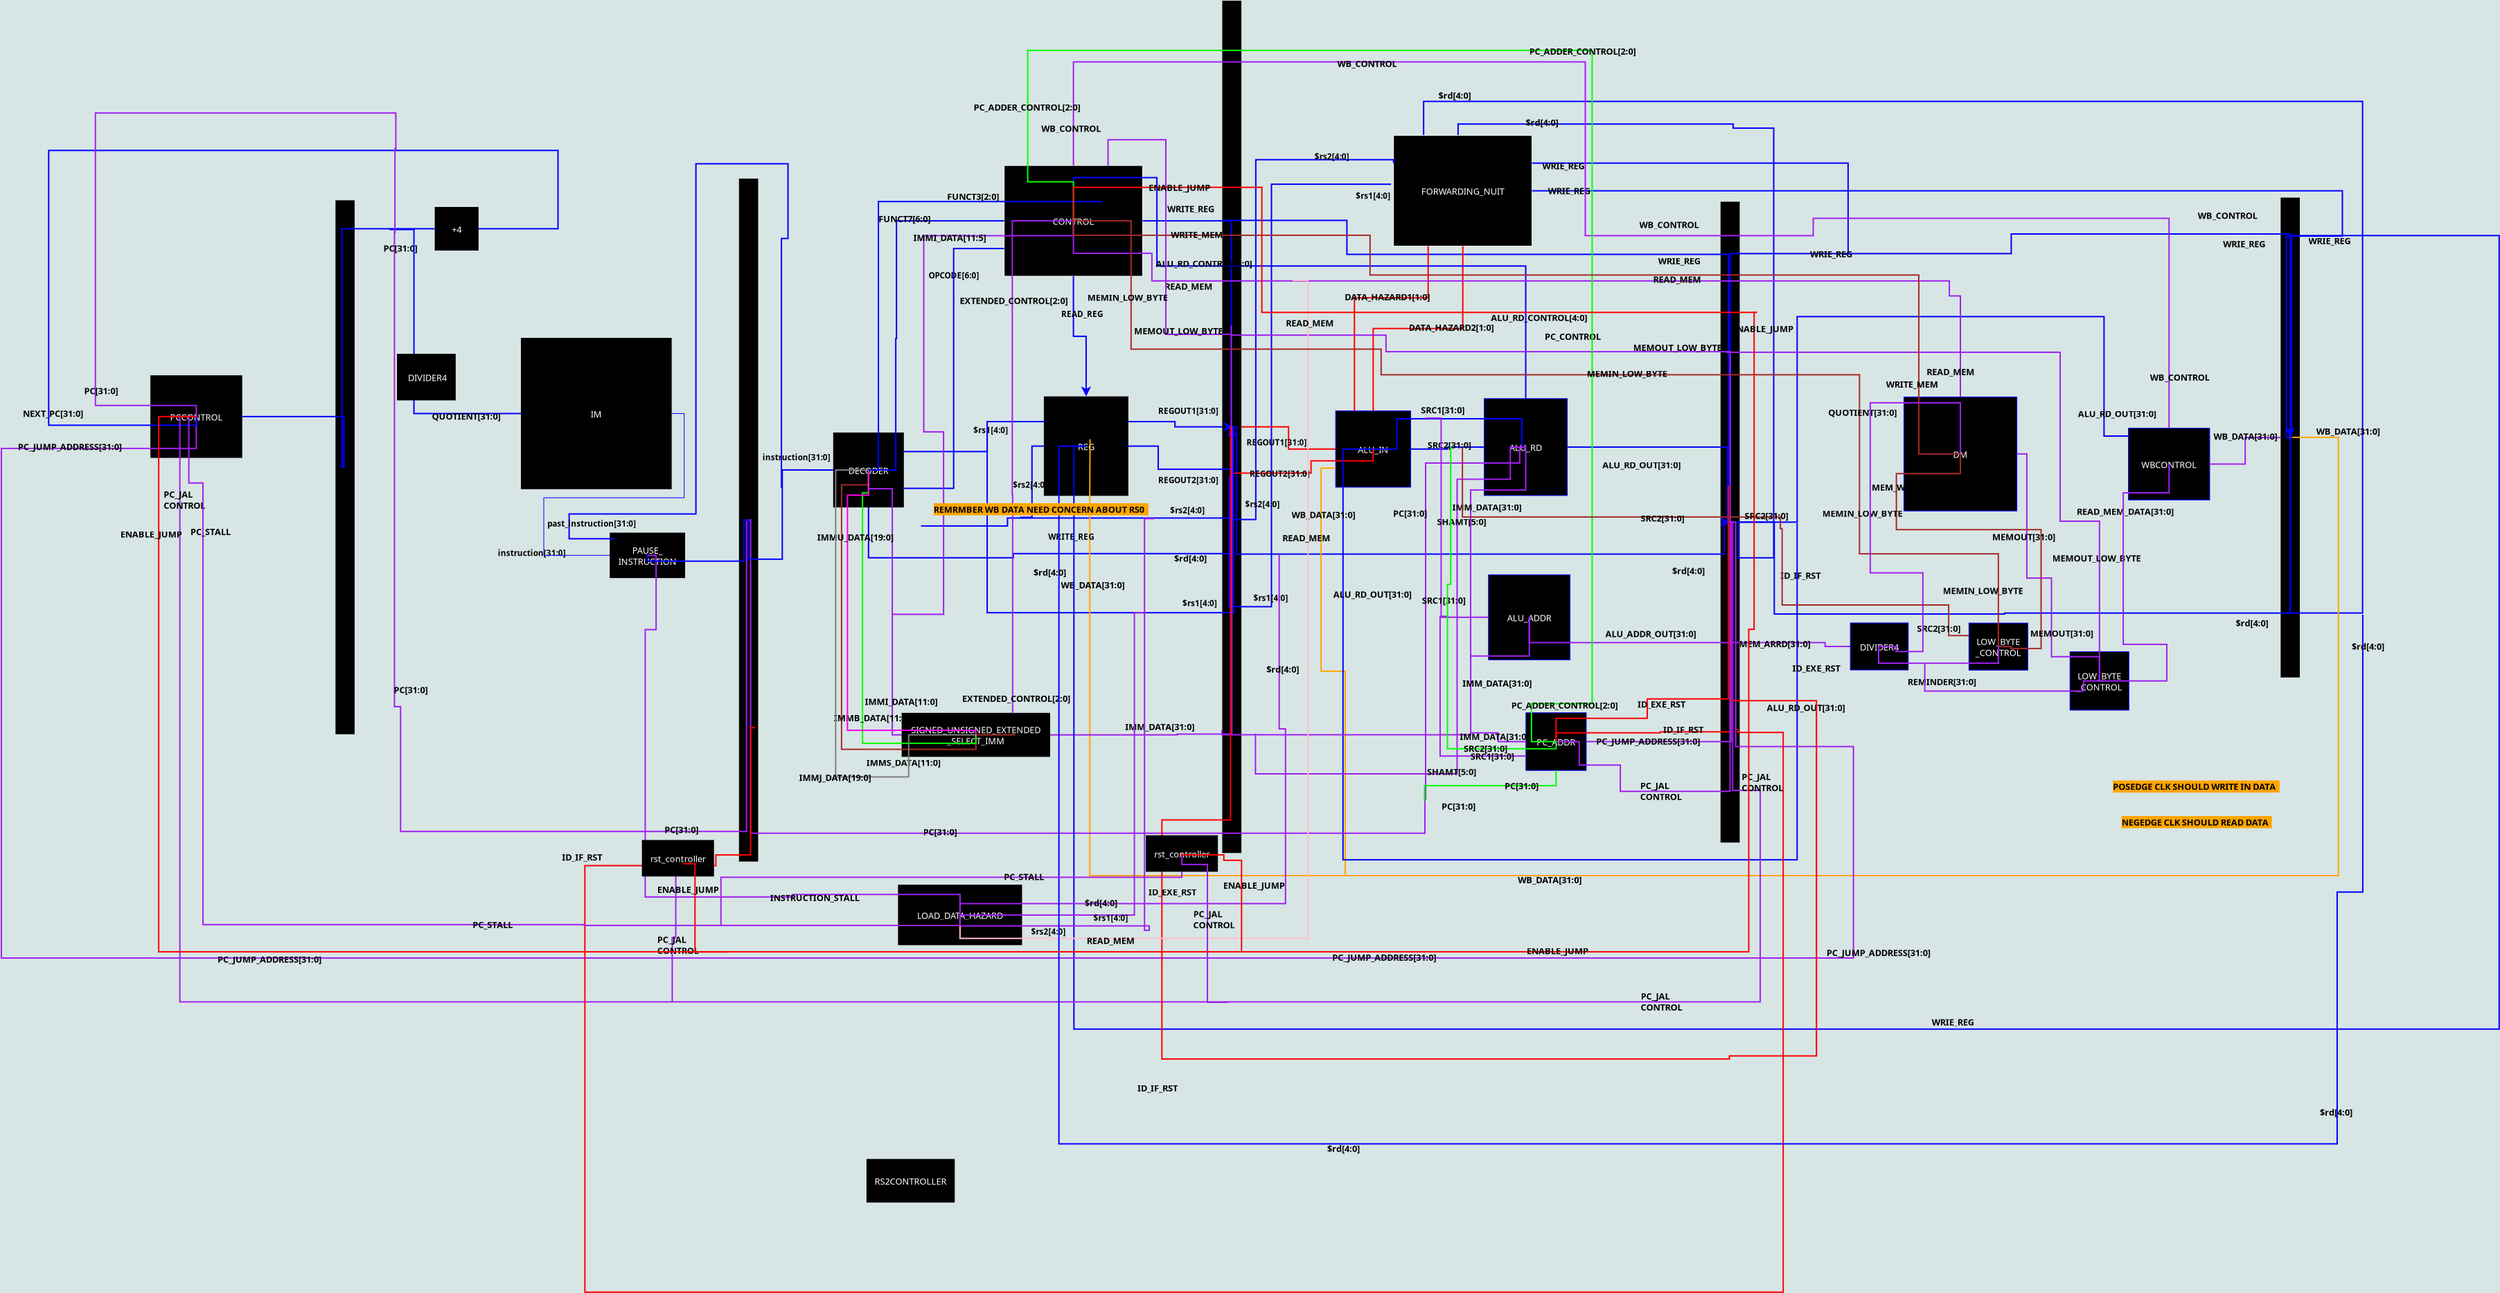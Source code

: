 <?xml version="1.0" encoding="UTF-8"?>
<dia:diagram xmlns:dia="http://www.lysator.liu.se/~alla/dia/">
  <dia:layer name="背景" visible="true" active="true">
    <dia:object type="Standard - Text" version="1" id="O0">
      <dia:attribute name="obj_pos">
        <dia:point val="72,4"/>
      </dia:attribute>
      <dia:attribute name="obj_bb">
        <dia:rectangle val="72,2.57;72,4.295"/>
      </dia:attribute>
      <dia:attribute name="text">
        <dia:composite type="text">
          <dia:attribute name="string">
            <dia:string>##</dia:string>
          </dia:attribute>
          <dia:attribute name="font">
            <dia:font family="sans" style="0" name="Helvetica"/>
          </dia:attribute>
          <dia:attribute name="height">
            <dia:real val="1.788"/>
          </dia:attribute>
          <dia:attribute name="pos">
            <dia:point val="72,4"/>
          </dia:attribute>
          <dia:attribute name="color">
            <dia:color val="#000000"/>
          </dia:attribute>
          <dia:attribute name="alignment">
            <dia:enum val="0"/>
          </dia:attribute>
        </dia:composite>
      </dia:attribute>
      <dia:attribute name="valign">
        <dia:enum val="3"/>
      </dia:attribute>
    </dia:object>
    <dia:object type="Standard - Text" version="1" id="O1">
      <dia:attribute name="obj_pos">
        <dia:point val="76,4"/>
      </dia:attribute>
      <dia:attribute name="obj_bb">
        <dia:rectangle val="76,3.36;76,4.133"/>
      </dia:attribute>
      <dia:attribute name="text">
        <dia:composite type="text">
          <dia:attribute name="string">
            <dia:string>##</dia:string>
          </dia:attribute>
          <dia:attribute name="font">
            <dia:font family="sans" style="0" name="Helvetica"/>
          </dia:attribute>
          <dia:attribute name="height">
            <dia:real val="0.8"/>
          </dia:attribute>
          <dia:attribute name="pos">
            <dia:point val="76,4"/>
          </dia:attribute>
          <dia:attribute name="color">
            <dia:color val="#ffffff"/>
          </dia:attribute>
          <dia:attribute name="alignment">
            <dia:enum val="0"/>
          </dia:attribute>
        </dia:composite>
      </dia:attribute>
      <dia:attribute name="valign">
        <dia:enum val="3"/>
      </dia:attribute>
    </dia:object>
    <dia:object type="Standard - Text" version="1" id="O2">
      <dia:attribute name="obj_pos">
        <dia:point val="87,8"/>
      </dia:attribute>
      <dia:attribute name="obj_bb">
        <dia:rectangle val="87,7.36;87,8.133"/>
      </dia:attribute>
      <dia:attribute name="text">
        <dia:composite type="text">
          <dia:attribute name="string">
            <dia:string>##</dia:string>
          </dia:attribute>
          <dia:attribute name="font">
            <dia:font family="sans" style="0" name="Helvetica"/>
          </dia:attribute>
          <dia:attribute name="height">
            <dia:real val="0.8"/>
          </dia:attribute>
          <dia:attribute name="pos">
            <dia:point val="87,8"/>
          </dia:attribute>
          <dia:attribute name="color">
            <dia:color val="#ffffff"/>
          </dia:attribute>
          <dia:attribute name="alignment">
            <dia:enum val="0"/>
          </dia:attribute>
        </dia:composite>
      </dia:attribute>
      <dia:attribute name="valign">
        <dia:enum val="3"/>
      </dia:attribute>
    </dia:object>
    <dia:object type="Standard - Text" version="1" id="O3">
      <dia:attribute name="obj_pos">
        <dia:point val="90,7"/>
      </dia:attribute>
      <dia:attribute name="obj_bb">
        <dia:rectangle val="90,5.853;90,7.237"/>
      </dia:attribute>
      <dia:attribute name="text">
        <dia:composite type="text">
          <dia:attribute name="string">
            <dia:string>##</dia:string>
          </dia:attribute>
          <dia:attribute name="font">
            <dia:font family="sans" style="0" name="Helvetica"/>
          </dia:attribute>
          <dia:attribute name="height">
            <dia:real val="1.435"/>
          </dia:attribute>
          <dia:attribute name="pos">
            <dia:point val="90,7"/>
          </dia:attribute>
          <dia:attribute name="color">
            <dia:color val="#ffffff"/>
          </dia:attribute>
          <dia:attribute name="alignment">
            <dia:enum val="0"/>
          </dia:attribute>
        </dia:composite>
      </dia:attribute>
      <dia:attribute name="valign">
        <dia:enum val="3"/>
      </dia:attribute>
      <dia:attribute name="fill_color">
        <dia:color val="#000000"/>
      </dia:attribute>
      <dia:attribute name="show_background">
        <dia:boolean val="true"/>
      </dia:attribute>
    </dia:object>
    <dia:object type="Standard - Text" version="1" id="O4">
      <dia:attribute name="obj_pos">
        <dia:point val="94,21"/>
      </dia:attribute>
      <dia:attribute name="obj_bb">
        <dia:rectangle val="94,19.852;94,21.238"/>
      </dia:attribute>
      <dia:attribute name="text">
        <dia:composite type="text">
          <dia:attribute name="string">
            <dia:string>##</dia:string>
          </dia:attribute>
          <dia:attribute name="font">
            <dia:font family="sans" style="0" name="Helvetica"/>
          </dia:attribute>
          <dia:attribute name="height">
            <dia:real val="1.435"/>
          </dia:attribute>
          <dia:attribute name="pos">
            <dia:point val="94,21"/>
          </dia:attribute>
          <dia:attribute name="color">
            <dia:color val="#ffffff"/>
          </dia:attribute>
          <dia:attribute name="alignment">
            <dia:enum val="0"/>
          </dia:attribute>
        </dia:composite>
      </dia:attribute>
      <dia:attribute name="valign">
        <dia:enum val="3"/>
      </dia:attribute>
      <dia:attribute name="fill_color">
        <dia:color val="#000000"/>
      </dia:attribute>
      <dia:attribute name="show_background">
        <dia:boolean val="true"/>
      </dia:attribute>
    </dia:object>
    <dia:object type="Standard - Text" version="1" id="O5">
      <dia:attribute name="obj_pos">
        <dia:point val="84.933,13.322"/>
      </dia:attribute>
      <dia:attribute name="obj_bb">
        <dia:rectangle val="84.933,12.682;84.933,13.454"/>
      </dia:attribute>
      <dia:attribute name="text">
        <dia:composite type="text">
          <dia:attribute name="string">
            <dia:string>##</dia:string>
          </dia:attribute>
          <dia:attribute name="font">
            <dia:font family="sans" style="0" name="Helvetica"/>
          </dia:attribute>
          <dia:attribute name="height">
            <dia:real val="0.8"/>
          </dia:attribute>
          <dia:attribute name="pos">
            <dia:point val="84.933,13.322"/>
          </dia:attribute>
          <dia:attribute name="color">
            <dia:color val="#000000"/>
          </dia:attribute>
          <dia:attribute name="alignment">
            <dia:enum val="0"/>
          </dia:attribute>
        </dia:composite>
      </dia:attribute>
      <dia:attribute name="valign">
        <dia:enum val="3"/>
      </dia:attribute>
    </dia:object>
    <dia:object type="Flowchart - Box" version="0" id="O6">
      <dia:attribute name="obj_pos">
        <dia:point val="78.792,-1.944"/>
      </dia:attribute>
      <dia:attribute name="obj_bb">
        <dia:rectangle val="78.742,-1.994;80.124,47.34"/>
      </dia:attribute>
      <dia:attribute name="elem_corner">
        <dia:point val="78.792,-1.944"/>
      </dia:attribute>
      <dia:attribute name="elem_width">
        <dia:real val="1.282"/>
      </dia:attribute>
      <dia:attribute name="elem_height">
        <dia:real val="49.234"/>
      </dia:attribute>
      <dia:attribute name="border_width">
        <dia:real val="0.1"/>
      </dia:attribute>
      <dia:attribute name="inner_color">
        <dia:color val="#000000"/>
      </dia:attribute>
      <dia:attribute name="show_background">
        <dia:boolean val="true"/>
      </dia:attribute>
      <dia:attribute name="padding">
        <dia:real val="0.5"/>
      </dia:attribute>
      <dia:attribute name="text">
        <dia:composite type="text">
          <dia:attribute name="string">
            <dia:string>##</dia:string>
          </dia:attribute>
          <dia:attribute name="font">
            <dia:font family="sans" style="0" name="Helvetica"/>
          </dia:attribute>
          <dia:attribute name="height">
            <dia:real val="0.8"/>
          </dia:attribute>
          <dia:attribute name="pos">
            <dia:point val="79.433,22.913"/>
          </dia:attribute>
          <dia:attribute name="color">
            <dia:color val="#ffffff"/>
          </dia:attribute>
          <dia:attribute name="alignment">
            <dia:enum val="1"/>
          </dia:attribute>
        </dia:composite>
      </dia:attribute>
    </dia:object>
    <dia:object type="Flowchart - Box" version="0" id="O7">
      <dia:attribute name="obj_pos">
        <dia:point val="63.049,9.564"/>
      </dia:attribute>
      <dia:attribute name="obj_bb">
        <dia:rectangle val="62.999,9.514;73.883,20.442"/>
      </dia:attribute>
      <dia:attribute name="elem_corner">
        <dia:point val="63.049,9.564"/>
      </dia:attribute>
      <dia:attribute name="elem_width">
        <dia:real val="10.784"/>
      </dia:attribute>
      <dia:attribute name="elem_height">
        <dia:real val="10.828"/>
      </dia:attribute>
      <dia:attribute name="border_width">
        <dia:real val="0.1"/>
      </dia:attribute>
      <dia:attribute name="inner_color">
        <dia:color val="#000000"/>
      </dia:attribute>
      <dia:attribute name="show_background">
        <dia:boolean val="true"/>
      </dia:attribute>
      <dia:attribute name="padding">
        <dia:real val="0.5"/>
      </dia:attribute>
      <dia:attribute name="text">
        <dia:composite type="text">
          <dia:attribute name="string">
            <dia:string>#IM#</dia:string>
          </dia:attribute>
          <dia:attribute name="font">
            <dia:font family="sans" style="0" name="Helvetica"/>
          </dia:attribute>
          <dia:attribute name="height">
            <dia:real val="0.8"/>
          </dia:attribute>
          <dia:attribute name="pos">
            <dia:point val="68.441,15.218"/>
          </dia:attribute>
          <dia:attribute name="color">
            <dia:color val="#ffffff"/>
          </dia:attribute>
          <dia:attribute name="alignment">
            <dia:enum val="1"/>
          </dia:attribute>
        </dia:composite>
      </dia:attribute>
    </dia:object>
    <dia:object type="Flowchart - Box" version="0" id="O8">
      <dia:attribute name="obj_pos">
        <dia:point val="100.797,13.79"/>
      </dia:attribute>
      <dia:attribute name="obj_bb">
        <dia:rectangle val="100.747,13.74;106.847,20.923"/>
      </dia:attribute>
      <dia:attribute name="elem_corner">
        <dia:point val="100.797,13.79"/>
      </dia:attribute>
      <dia:attribute name="elem_width">
        <dia:real val="6"/>
      </dia:attribute>
      <dia:attribute name="elem_height">
        <dia:real val="7.083"/>
      </dia:attribute>
      <dia:attribute name="border_width">
        <dia:real val="0.1"/>
      </dia:attribute>
      <dia:attribute name="inner_color">
        <dia:color val="#000000"/>
      </dia:attribute>
      <dia:attribute name="show_background">
        <dia:boolean val="true"/>
      </dia:attribute>
      <dia:attribute name="padding">
        <dia:real val="0.5"/>
      </dia:attribute>
      <dia:attribute name="text">
        <dia:composite type="text">
          <dia:attribute name="string">
            <dia:string>#REG#</dia:string>
          </dia:attribute>
          <dia:attribute name="font">
            <dia:font family="sans" style="0" name="Helvetica"/>
          </dia:attribute>
          <dia:attribute name="height">
            <dia:real val="0.8"/>
          </dia:attribute>
          <dia:attribute name="pos">
            <dia:point val="103.797,17.572"/>
          </dia:attribute>
          <dia:attribute name="color">
            <dia:color val="#ffffff"/>
          </dia:attribute>
          <dia:attribute name="alignment">
            <dia:enum val="1"/>
          </dia:attribute>
        </dia:composite>
      </dia:attribute>
    </dia:object>
    <dia:object type="Flowchart - Box" version="0" id="O9">
      <dia:attribute name="obj_pos">
        <dia:point val="85.591,16.399"/>
      </dia:attribute>
      <dia:attribute name="obj_bb">
        <dia:rectangle val="85.541,16.349;90.641,21.76"/>
      </dia:attribute>
      <dia:attribute name="elem_corner">
        <dia:point val="85.591,16.399"/>
      </dia:attribute>
      <dia:attribute name="elem_width">
        <dia:real val="5"/>
      </dia:attribute>
      <dia:attribute name="elem_height">
        <dia:real val="5.311"/>
      </dia:attribute>
      <dia:attribute name="border_width">
        <dia:real val="0.1"/>
      </dia:attribute>
      <dia:attribute name="inner_color">
        <dia:color val="#000000"/>
      </dia:attribute>
      <dia:attribute name="show_background">
        <dia:boolean val="true"/>
      </dia:attribute>
      <dia:attribute name="padding">
        <dia:real val="0.5"/>
      </dia:attribute>
      <dia:attribute name="text">
        <dia:composite type="text">
          <dia:attribute name="string">
            <dia:string>#DECODER#</dia:string>
          </dia:attribute>
          <dia:attribute name="font">
            <dia:font family="sans" style="0" name="Helvetica"/>
          </dia:attribute>
          <dia:attribute name="height">
            <dia:real val="0.8"/>
          </dia:attribute>
          <dia:attribute name="pos">
            <dia:point val="88.091,19.294"/>
          </dia:attribute>
          <dia:attribute name="color">
            <dia:color val="#ffffff"/>
          </dia:attribute>
          <dia:attribute name="alignment">
            <dia:enum val="1"/>
          </dia:attribute>
        </dia:composite>
      </dia:attribute>
    </dia:object>
    <dia:object type="Standard - Text" version="1" id="O10">
      <dia:attribute name="obj_pos">
        <dia:point val="96.708,13.949"/>
      </dia:attribute>
      <dia:attribute name="obj_bb">
        <dia:rectangle val="96.708,13.309;96.708,14.082"/>
      </dia:attribute>
      <dia:attribute name="text">
        <dia:composite type="text">
          <dia:attribute name="string">
            <dia:string>##</dia:string>
          </dia:attribute>
          <dia:attribute name="font">
            <dia:font family="sans" style="0" name="Helvetica"/>
          </dia:attribute>
          <dia:attribute name="height">
            <dia:real val="0.8"/>
          </dia:attribute>
          <dia:attribute name="pos">
            <dia:point val="96.708,13.949"/>
          </dia:attribute>
          <dia:attribute name="color">
            <dia:color val="#000000"/>
          </dia:attribute>
          <dia:attribute name="alignment">
            <dia:enum val="0"/>
          </dia:attribute>
        </dia:composite>
      </dia:attribute>
      <dia:attribute name="valign">
        <dia:enum val="3"/>
      </dia:attribute>
    </dia:object>
    <dia:object type="Standard - Text" version="1" id="O11">
      <dia:attribute name="obj_pos">
        <dia:point val="97.67,15.518"/>
      </dia:attribute>
      <dia:attribute name="obj_bb">
        <dia:rectangle val="97.67,14.878;97.67,15.651"/>
      </dia:attribute>
      <dia:attribute name="text">
        <dia:composite type="text">
          <dia:attribute name="string">
            <dia:string>##</dia:string>
          </dia:attribute>
          <dia:attribute name="font">
            <dia:font family="sans" style="0" name="Helvetica"/>
          </dia:attribute>
          <dia:attribute name="height">
            <dia:real val="0.8"/>
          </dia:attribute>
          <dia:attribute name="pos">
            <dia:point val="97.67,15.518"/>
          </dia:attribute>
          <dia:attribute name="color">
            <dia:color val="#000000"/>
          </dia:attribute>
          <dia:attribute name="alignment">
            <dia:enum val="0"/>
          </dia:attribute>
        </dia:composite>
      </dia:attribute>
      <dia:attribute name="valign">
        <dia:enum val="3"/>
      </dia:attribute>
    </dia:object>
    <dia:object type="Standard - Text" version="1" id="O12">
      <dia:attribute name="obj_pos">
        <dia:point val="96.151,14.708"/>
      </dia:attribute>
      <dia:attribute name="obj_bb">
        <dia:rectangle val="96.151,14.068;96.151,14.841"/>
      </dia:attribute>
      <dia:attribute name="text">
        <dia:composite type="text">
          <dia:attribute name="string">
            <dia:string>##</dia:string>
          </dia:attribute>
          <dia:attribute name="font">
            <dia:font family="sans" style="0" name="Helvetica"/>
          </dia:attribute>
          <dia:attribute name="height">
            <dia:real val="0.8"/>
          </dia:attribute>
          <dia:attribute name="pos">
            <dia:point val="96.151,14.708"/>
          </dia:attribute>
          <dia:attribute name="color">
            <dia:color val="#000000"/>
          </dia:attribute>
          <dia:attribute name="alignment">
            <dia:enum val="0"/>
          </dia:attribute>
        </dia:composite>
      </dia:attribute>
      <dia:attribute name="valign">
        <dia:enum val="3"/>
      </dia:attribute>
    </dia:object>
    <dia:object type="Standard - Text" version="1" id="O13">
      <dia:attribute name="obj_pos">
        <dia:point val="77,13"/>
      </dia:attribute>
      <dia:attribute name="obj_bb">
        <dia:rectangle val="77,11.852;77,13.238"/>
      </dia:attribute>
      <dia:attribute name="text">
        <dia:composite type="text">
          <dia:attribute name="string">
            <dia:string>##</dia:string>
          </dia:attribute>
          <dia:attribute name="font">
            <dia:font family="sans" style="0" name="Helvetica"/>
          </dia:attribute>
          <dia:attribute name="height">
            <dia:real val="1.435"/>
          </dia:attribute>
          <dia:attribute name="pos">
            <dia:point val="77,13"/>
          </dia:attribute>
          <dia:attribute name="color">
            <dia:color val="#ffffff"/>
          </dia:attribute>
          <dia:attribute name="alignment">
            <dia:enum val="0"/>
          </dia:attribute>
        </dia:composite>
      </dia:attribute>
      <dia:attribute name="valign">
        <dia:enum val="3"/>
      </dia:attribute>
      <dia:attribute name="fill_color">
        <dia:color val="#000000"/>
      </dia:attribute>
      <dia:attribute name="show_background">
        <dia:boolean val="true"/>
      </dia:attribute>
    </dia:object>
    <dia:object type="Standard - Text" version="1" id="O14">
      <dia:attribute name="obj_pos">
        <dia:point val="61.333,25.27"/>
      </dia:attribute>
      <dia:attribute name="obj_bb">
        <dia:rectangle val="61.333,24.688;66.358,25.39"/>
      </dia:attribute>
      <dia:attribute name="text">
        <dia:composite type="text">
          <dia:attribute name="string">
            <dia:string>#instruction[31:0]#</dia:string>
          </dia:attribute>
          <dia:attribute name="font">
            <dia:font family="sans" style="80" name="Helvetica-Bold"/>
          </dia:attribute>
          <dia:attribute name="height">
            <dia:real val="0.73"/>
          </dia:attribute>
          <dia:attribute name="pos">
            <dia:point val="61.333,25.27"/>
          </dia:attribute>
          <dia:attribute name="color">
            <dia:color val="#000000"/>
          </dia:attribute>
          <dia:attribute name="alignment">
            <dia:enum val="0"/>
          </dia:attribute>
        </dia:composite>
      </dia:attribute>
      <dia:attribute name="valign">
        <dia:enum val="3"/>
      </dia:attribute>
    </dia:object>
    <dia:object type="Standard - Text" version="1" id="O15">
      <dia:attribute name="obj_pos">
        <dia:point val="74,16"/>
      </dia:attribute>
      <dia:attribute name="obj_bb">
        <dia:rectangle val="74,15.418;74,16.12"/>
      </dia:attribute>
      <dia:attribute name="text">
        <dia:composite type="text">
          <dia:attribute name="string">
            <dia:string>##</dia:string>
          </dia:attribute>
          <dia:attribute name="font">
            <dia:font family="sans" style="0" name="Helvetica"/>
          </dia:attribute>
          <dia:attribute name="height">
            <dia:real val="0.73"/>
          </dia:attribute>
          <dia:attribute name="pos">
            <dia:point val="74,16"/>
          </dia:attribute>
          <dia:attribute name="color">
            <dia:color val="#ffffff"/>
          </dia:attribute>
          <dia:attribute name="alignment">
            <dia:enum val="0"/>
          </dia:attribute>
        </dia:composite>
      </dia:attribute>
      <dia:attribute name="valign">
        <dia:enum val="3"/>
      </dia:attribute>
      <dia:attribute name="fill_color">
        <dia:color val="#000000"/>
      </dia:attribute>
      <dia:attribute name="show_background">
        <dia:boolean val="true"/>
      </dia:attribute>
    </dia:object>
    <dia:object type="Standard - Text" version="1" id="O16">
      <dia:attribute name="obj_pos">
        <dia:point val="95.661,16.389"/>
      </dia:attribute>
      <dia:attribute name="obj_bb">
        <dia:rectangle val="95.661,15.789;98.454,16.544"/>
      </dia:attribute>
      <dia:attribute name="text">
        <dia:composite type="text">
          <dia:attribute name="string">
            <dia:string>#$rs1[4:0]#</dia:string>
          </dia:attribute>
          <dia:attribute name="font">
            <dia:font family="sans" style="80" name="Helvetica-Bold"/>
          </dia:attribute>
          <dia:attribute name="height">
            <dia:real val="0.73"/>
          </dia:attribute>
          <dia:attribute name="pos">
            <dia:point val="95.661,16.389"/>
          </dia:attribute>
          <dia:attribute name="color">
            <dia:color val="#000000"/>
          </dia:attribute>
          <dia:attribute name="alignment">
            <dia:enum val="0"/>
          </dia:attribute>
        </dia:composite>
      </dia:attribute>
      <dia:attribute name="valign">
        <dia:enum val="3"/>
      </dia:attribute>
    </dia:object>
    <dia:object type="Standard - Text" version="1" id="O17">
      <dia:attribute name="obj_pos">
        <dia:point val="80.441,18.362"/>
      </dia:attribute>
      <dia:attribute name="obj_bb">
        <dia:rectangle val="80.441,17.779;85.466,18.482"/>
      </dia:attribute>
      <dia:attribute name="text">
        <dia:composite type="text">
          <dia:attribute name="string">
            <dia:string>#instruction[31:0]#</dia:string>
          </dia:attribute>
          <dia:attribute name="font">
            <dia:font family="sans" style="80" name="Helvetica-Bold"/>
          </dia:attribute>
          <dia:attribute name="height">
            <dia:real val="0.73"/>
          </dia:attribute>
          <dia:attribute name="pos">
            <dia:point val="80.441,18.362"/>
          </dia:attribute>
          <dia:attribute name="color">
            <dia:color val="#000000"/>
          </dia:attribute>
          <dia:attribute name="alignment">
            <dia:enum val="0"/>
          </dia:attribute>
        </dia:composite>
      </dia:attribute>
      <dia:attribute name="valign">
        <dia:enum val="3"/>
      </dia:attribute>
    </dia:object>
    <dia:object type="Flowchart - Box" version="0" id="O18">
      <dia:attribute name="obj_pos">
        <dia:point val="97.881,-2.941"/>
      </dia:attribute>
      <dia:attribute name="obj_bb">
        <dia:rectangle val="97.881,-2.941;107.881,5.059"/>
      </dia:attribute>
      <dia:attribute name="elem_corner">
        <dia:point val="97.881,-2.941"/>
      </dia:attribute>
      <dia:attribute name="elem_width">
        <dia:real val="10"/>
      </dia:attribute>
      <dia:attribute name="elem_height">
        <dia:real val="8"/>
      </dia:attribute>
      <dia:attribute name="border_width">
        <dia:real val="0"/>
      </dia:attribute>
      <dia:attribute name="border_color">
        <dia:color val="#ffffff"/>
      </dia:attribute>
      <dia:attribute name="inner_color">
        <dia:color val="#000000"/>
      </dia:attribute>
      <dia:attribute name="show_background">
        <dia:boolean val="true"/>
      </dia:attribute>
      <dia:attribute name="padding">
        <dia:real val="0.5"/>
      </dia:attribute>
      <dia:attribute name="text">
        <dia:composite type="text">
          <dia:attribute name="string">
            <dia:string>#CONTROL#</dia:string>
          </dia:attribute>
          <dia:attribute name="font">
            <dia:font family="sans" style="0" name="Helvetica"/>
          </dia:attribute>
          <dia:attribute name="height">
            <dia:real val="0.8"/>
          </dia:attribute>
          <dia:attribute name="pos">
            <dia:point val="102.881,1.299"/>
          </dia:attribute>
          <dia:attribute name="color">
            <dia:color val="#ffffff"/>
          </dia:attribute>
          <dia:attribute name="alignment">
            <dia:enum val="1"/>
          </dia:attribute>
        </dia:composite>
      </dia:attribute>
    </dia:object>
    <dia:object type="Standard - Text" version="1" id="O19">
      <dia:attribute name="obj_pos">
        <dia:point val="69,0"/>
      </dia:attribute>
      <dia:attribute name="obj_bb">
        <dia:rectangle val="69,-0.583;69,0.12"/>
      </dia:attribute>
      <dia:attribute name="text">
        <dia:composite type="text">
          <dia:attribute name="string">
            <dia:string>##</dia:string>
          </dia:attribute>
          <dia:attribute name="font">
            <dia:font family="sans" style="0" name="Helvetica"/>
          </dia:attribute>
          <dia:attribute name="height">
            <dia:real val="0.73"/>
          </dia:attribute>
          <dia:attribute name="pos">
            <dia:point val="69,0"/>
          </dia:attribute>
          <dia:attribute name="color">
            <dia:color val="#ffffff"/>
          </dia:attribute>
          <dia:attribute name="alignment">
            <dia:enum val="0"/>
          </dia:attribute>
        </dia:composite>
      </dia:attribute>
      <dia:attribute name="valign">
        <dia:enum val="3"/>
      </dia:attribute>
      <dia:attribute name="fill_color">
        <dia:color val="#000000"/>
      </dia:attribute>
      <dia:attribute name="show_background">
        <dia:boolean val="true"/>
      </dia:attribute>
    </dia:object>
    <dia:object type="Standard - ZigZagLine" version="1" id="O20">
      <dia:attribute name="obj_pos">
        <dia:point val="73.833,14.978"/>
      </dia:attribute>
      <dia:attribute name="obj_bb">
        <dia:rectangle val="64.652,14.978;74.783,25.473"/>
      </dia:attribute>
      <dia:attribute name="orth_points">
        <dia:point val="73.833,14.978"/>
        <dia:point val="74.783,14.978"/>
        <dia:point val="74.783,21.064"/>
        <dia:point val="64.652,21.064"/>
        <dia:point val="64.652,25.223"/>
        <dia:point val="69.483,25.223"/>
        <dia:point val="72.132,25.223"/>
      </dia:attribute>
      <dia:attribute name="orth_orient">
        <dia:enum val="0"/>
        <dia:enum val="1"/>
        <dia:enum val="0"/>
        <dia:enum val="1"/>
        <dia:enum val="0"/>
        <dia:enum val="1"/>
      </dia:attribute>
      <dia:attribute name="autorouting">
        <dia:boolean val="false"/>
      </dia:attribute>
      <dia:attribute name="line_color">
        <dia:color val="#0000ff"/>
      </dia:attribute>
      <dia:attribute name="line_width">
        <dia:real val="0"/>
      </dia:attribute>
      <dia:attribute name="end_arrow">
        <dia:enum val="22"/>
      </dia:attribute>
      <dia:attribute name="end_arrow_length">
        <dia:real val="0.5"/>
      </dia:attribute>
      <dia:attribute name="end_arrow_width">
        <dia:real val="0.5"/>
      </dia:attribute>
      <dia:connections>
        <dia:connection handle="0" to="O7" connection="8"/>
        <dia:connection handle="1" to="O225" connection="16"/>
      </dia:connections>
    </dia:object>
    <dia:object type="Standard - ZigZagLine" version="1" id="O21">
      <dia:attribute name="obj_pos">
        <dia:point val="90.591,17.726"/>
      </dia:attribute>
      <dia:attribute name="obj_bb">
        <dia:rectangle val="90.541,15.511;100.847,17.776"/>
      </dia:attribute>
      <dia:attribute name="orth_points">
        <dia:point val="90.591,17.726"/>
        <dia:point val="96.654,17.726"/>
        <dia:point val="96.654,15.561"/>
        <dia:point val="100.797,15.561"/>
      </dia:attribute>
      <dia:attribute name="orth_orient">
        <dia:enum val="0"/>
        <dia:enum val="1"/>
        <dia:enum val="0"/>
      </dia:attribute>
      <dia:attribute name="autorouting">
        <dia:boolean val="false"/>
      </dia:attribute>
      <dia:attribute name="line_color">
        <dia:color val="#0000ff"/>
      </dia:attribute>
      <dia:attribute name="line_width">
        <dia:real val="0.1"/>
      </dia:attribute>
      <dia:connections>
        <dia:connection handle="0" to="O9" connection="6"/>
        <dia:connection handle="1" to="O8" connection="5"/>
      </dia:connections>
    </dia:object>
    <dia:object type="Standard - ZigZagLine" version="1" id="O22">
      <dia:attribute name="obj_pos">
        <dia:point val="102.881,5.06"/>
      </dia:attribute>
      <dia:attribute name="obj_bb">
        <dia:rectangle val="102.831,5.01;104.159,13.852"/>
      </dia:attribute>
      <dia:attribute name="orth_points">
        <dia:point val="102.881,5.06"/>
        <dia:point val="102.881,9.4"/>
        <dia:point val="103.797,9.4"/>
        <dia:point val="103.797,13.74"/>
      </dia:attribute>
      <dia:attribute name="orth_orient">
        <dia:enum val="1"/>
        <dia:enum val="0"/>
        <dia:enum val="1"/>
      </dia:attribute>
      <dia:attribute name="autorouting">
        <dia:boolean val="true"/>
      </dia:attribute>
      <dia:attribute name="line_color">
        <dia:color val="#0000ff"/>
      </dia:attribute>
      <dia:attribute name="line_width">
        <dia:real val="0.1"/>
      </dia:attribute>
      <dia:attribute name="end_arrow">
        <dia:enum val="22"/>
      </dia:attribute>
      <dia:attribute name="end_arrow_length">
        <dia:real val="0.5"/>
      </dia:attribute>
      <dia:attribute name="end_arrow_width">
        <dia:real val="0.5"/>
      </dia:attribute>
      <dia:connections>
        <dia:connection handle="0" to="O18" connection="16"/>
        <dia:connection handle="1" to="O8" connection="16"/>
      </dia:connections>
    </dia:object>
    <dia:object type="Standard - Text" version="1" id="O23">
      <dia:attribute name="obj_pos">
        <dia:point val="102,8"/>
      </dia:attribute>
      <dia:attribute name="obj_bb">
        <dia:rectangle val="102,7.418;105.205,8.12"/>
      </dia:attribute>
      <dia:attribute name="text">
        <dia:composite type="text">
          <dia:attribute name="string">
            <dia:string>#READ_REG#</dia:string>
          </dia:attribute>
          <dia:attribute name="font">
            <dia:font family="sans" style="80" name="Helvetica-Bold"/>
          </dia:attribute>
          <dia:attribute name="height">
            <dia:real val="0.73"/>
          </dia:attribute>
          <dia:attribute name="pos">
            <dia:point val="102,8"/>
          </dia:attribute>
          <dia:attribute name="color">
            <dia:color val="#000000"/>
          </dia:attribute>
          <dia:attribute name="alignment">
            <dia:enum val="0"/>
          </dia:attribute>
        </dia:composite>
      </dia:attribute>
      <dia:attribute name="valign">
        <dia:enum val="3"/>
      </dia:attribute>
    </dia:object>
    <dia:object type="Flowchart - Box" version="0" id="O24">
      <dia:attribute name="obj_pos">
        <dia:point val="113.673,-14.794"/>
      </dia:attribute>
      <dia:attribute name="obj_bb">
        <dia:rectangle val="113.623,-14.844;115.005,46.722"/>
      </dia:attribute>
      <dia:attribute name="elem_corner">
        <dia:point val="113.673,-14.794"/>
      </dia:attribute>
      <dia:attribute name="elem_width">
        <dia:real val="1.282"/>
      </dia:attribute>
      <dia:attribute name="elem_height">
        <dia:real val="61.466"/>
      </dia:attribute>
      <dia:attribute name="border_width">
        <dia:real val="0.1"/>
      </dia:attribute>
      <dia:attribute name="inner_color">
        <dia:color val="#000000"/>
      </dia:attribute>
      <dia:attribute name="show_background">
        <dia:boolean val="true"/>
      </dia:attribute>
      <dia:attribute name="padding">
        <dia:real val="0.5"/>
      </dia:attribute>
      <dia:attribute name="text">
        <dia:composite type="text">
          <dia:attribute name="string">
            <dia:string>##</dia:string>
          </dia:attribute>
          <dia:attribute name="font">
            <dia:font family="sans" style="0" name="Helvetica"/>
          </dia:attribute>
          <dia:attribute name="height">
            <dia:real val="0.8"/>
          </dia:attribute>
          <dia:attribute name="pos">
            <dia:point val="114.314,16.179"/>
          </dia:attribute>
          <dia:attribute name="color">
            <dia:color val="#ffffff"/>
          </dia:attribute>
          <dia:attribute name="alignment">
            <dia:enum val="1"/>
          </dia:attribute>
        </dia:composite>
      </dia:attribute>
    </dia:object>
    <dia:object type="Standard - Text" version="1" id="O25">
      <dia:attribute name="obj_pos">
        <dia:point val="92.432,5.216"/>
      </dia:attribute>
      <dia:attribute name="obj_bb">
        <dia:rectangle val="92.432,4.634;96.38,5.336"/>
      </dia:attribute>
      <dia:attribute name="text">
        <dia:composite type="text">
          <dia:attribute name="string">
            <dia:string>#OPCODE[6:0]#</dia:string>
          </dia:attribute>
          <dia:attribute name="font">
            <dia:font family="sans" style="80" name="Helvetica-Bold"/>
          </dia:attribute>
          <dia:attribute name="height">
            <dia:real val="0.73"/>
          </dia:attribute>
          <dia:attribute name="pos">
            <dia:point val="92.432,5.216"/>
          </dia:attribute>
          <dia:attribute name="color">
            <dia:color val="#000000"/>
          </dia:attribute>
          <dia:attribute name="alignment">
            <dia:enum val="0"/>
          </dia:attribute>
        </dia:composite>
      </dia:attribute>
      <dia:attribute name="valign">
        <dia:enum val="3"/>
      </dia:attribute>
    </dia:object>
    <dia:object type="Standard - ZigZagLine" version="1" id="O26">
      <dia:attribute name="obj_pos">
        <dia:point val="106.797,15.561"/>
      </dia:attribute>
      <dia:attribute name="obj_bb">
        <dia:rectangle val="106.747,15.511;113.673,15.989"/>
      </dia:attribute>
      <dia:attribute name="orth_points">
        <dia:point val="106.797,15.561"/>
        <dia:point val="110.21,15.561"/>
        <dia:point val="110.21,15.939"/>
        <dia:point val="113.623,15.939"/>
      </dia:attribute>
      <dia:attribute name="orth_orient">
        <dia:enum val="0"/>
        <dia:enum val="1"/>
        <dia:enum val="0"/>
      </dia:attribute>
      <dia:attribute name="autorouting">
        <dia:boolean val="true"/>
      </dia:attribute>
      <dia:attribute name="line_color">
        <dia:color val="#0000ff"/>
      </dia:attribute>
      <dia:attribute name="line_width">
        <dia:real val="0.1"/>
      </dia:attribute>
      <dia:connections>
        <dia:connection handle="0" to="O8" connection="6"/>
        <dia:connection handle="1" to="O24" connection="16"/>
      </dia:connections>
    </dia:object>
    <dia:object type="Standard - ZigZagLine" version="1" id="O27">
      <dia:attribute name="obj_pos">
        <dia:point val="106.797,17.332"/>
      </dia:attribute>
      <dia:attribute name="obj_bb">
        <dia:rectangle val="106.747,15.889;114.364,19.05"/>
      </dia:attribute>
      <dia:attribute name="orth_points">
        <dia:point val="106.797,17.332"/>
        <dia:point val="109,17.332"/>
        <dia:point val="109,19"/>
        <dia:point val="114.314,19"/>
        <dia:point val="114.314,15.939"/>
      </dia:attribute>
      <dia:attribute name="orth_orient">
        <dia:enum val="0"/>
        <dia:enum val="1"/>
        <dia:enum val="0"/>
        <dia:enum val="1"/>
      </dia:attribute>
      <dia:attribute name="autorouting">
        <dia:boolean val="false"/>
      </dia:attribute>
      <dia:attribute name="line_color">
        <dia:color val="#0000ff"/>
      </dia:attribute>
      <dia:attribute name="line_width">
        <dia:real val="0.1"/>
      </dia:attribute>
      <dia:connections>
        <dia:connection handle="0" to="O8" connection="8"/>
        <dia:connection handle="1" to="O24" connection="16"/>
      </dia:connections>
    </dia:object>
    <dia:object type="Standard - Text" version="1" id="O28">
      <dia:attribute name="obj_pos">
        <dia:point val="109,15"/>
      </dia:attribute>
      <dia:attribute name="obj_bb">
        <dia:rectangle val="109,14.418;113.673,15.12"/>
      </dia:attribute>
      <dia:attribute name="text">
        <dia:composite type="text">
          <dia:attribute name="string">
            <dia:string>#REGOUT1[31:0]#</dia:string>
          </dia:attribute>
          <dia:attribute name="font">
            <dia:font family="sans" style="80" name="Helvetica-Bold"/>
          </dia:attribute>
          <dia:attribute name="height">
            <dia:real val="0.73"/>
          </dia:attribute>
          <dia:attribute name="pos">
            <dia:point val="109,15"/>
          </dia:attribute>
          <dia:attribute name="color">
            <dia:color val="#000000"/>
          </dia:attribute>
          <dia:attribute name="alignment">
            <dia:enum val="0"/>
          </dia:attribute>
        </dia:composite>
      </dia:attribute>
      <dia:attribute name="valign">
        <dia:enum val="3"/>
      </dia:attribute>
    </dia:object>
    <dia:object type="Standard - Text" version="1" id="O29">
      <dia:attribute name="obj_pos">
        <dia:point val="109,20"/>
      </dia:attribute>
      <dia:attribute name="obj_bb">
        <dia:rectangle val="109,19.418;113.673,20.12"/>
      </dia:attribute>
      <dia:attribute name="text">
        <dia:composite type="text">
          <dia:attribute name="string">
            <dia:string>#REGOUT2[31:0]#</dia:string>
          </dia:attribute>
          <dia:attribute name="font">
            <dia:font family="sans" style="80" name="Helvetica-Bold"/>
          </dia:attribute>
          <dia:attribute name="height">
            <dia:real val="0.73"/>
          </dia:attribute>
          <dia:attribute name="pos">
            <dia:point val="109,20"/>
          </dia:attribute>
          <dia:attribute name="color">
            <dia:color val="#000000"/>
          </dia:attribute>
          <dia:attribute name="alignment">
            <dia:enum val="0"/>
          </dia:attribute>
        </dia:composite>
      </dia:attribute>
      <dia:attribute name="valign">
        <dia:enum val="3"/>
      </dia:attribute>
    </dia:object>
    <dia:object type="Flowchart - Box" version="0" id="O30">
      <dia:attribute name="obj_pos">
        <dia:point val="149.64,-0.272"/>
      </dia:attribute>
      <dia:attribute name="obj_bb">
        <dia:rectangle val="149.59,-0.322;150.972,45.968"/>
      </dia:attribute>
      <dia:attribute name="elem_corner">
        <dia:point val="149.64,-0.272"/>
      </dia:attribute>
      <dia:attribute name="elem_width">
        <dia:real val="1.282"/>
      </dia:attribute>
      <dia:attribute name="elem_height">
        <dia:real val="46.19"/>
      </dia:attribute>
      <dia:attribute name="border_width">
        <dia:real val="0.1"/>
      </dia:attribute>
      <dia:attribute name="inner_color">
        <dia:color val="#000000"/>
      </dia:attribute>
      <dia:attribute name="show_background">
        <dia:boolean val="true"/>
      </dia:attribute>
      <dia:attribute name="padding">
        <dia:real val="0.5"/>
      </dia:attribute>
      <dia:attribute name="text">
        <dia:composite type="text">
          <dia:attribute name="string">
            <dia:string>##</dia:string>
          </dia:attribute>
          <dia:attribute name="font">
            <dia:font family="sans" style="0" name="Helvetica"/>
          </dia:attribute>
          <dia:attribute name="height">
            <dia:real val="0.8"/>
          </dia:attribute>
          <dia:attribute name="pos">
            <dia:point val="150.281,23.063"/>
          </dia:attribute>
          <dia:attribute name="color">
            <dia:color val="#ffffff"/>
          </dia:attribute>
          <dia:attribute name="alignment">
            <dia:enum val="1"/>
          </dia:attribute>
        </dia:composite>
      </dia:attribute>
    </dia:object>
    <dia:object type="Flowchart - Box" version="0" id="O31">
      <dia:attribute name="obj_pos">
        <dia:point val="132.528,13.9"/>
      </dia:attribute>
      <dia:attribute name="obj_bb">
        <dia:rectangle val="132.528,13.9;138.528,20.9"/>
      </dia:attribute>
      <dia:attribute name="elem_corner">
        <dia:point val="132.528,13.9"/>
      </dia:attribute>
      <dia:attribute name="elem_width">
        <dia:real val="6"/>
      </dia:attribute>
      <dia:attribute name="elem_height">
        <dia:real val="7"/>
      </dia:attribute>
      <dia:attribute name="border_width">
        <dia:real val="0"/>
      </dia:attribute>
      <dia:attribute name="border_color">
        <dia:color val="#0000ff"/>
      </dia:attribute>
      <dia:attribute name="inner_color">
        <dia:color val="#000000"/>
      </dia:attribute>
      <dia:attribute name="show_background">
        <dia:boolean val="true"/>
      </dia:attribute>
      <dia:attribute name="padding">
        <dia:real val="0.5"/>
      </dia:attribute>
      <dia:attribute name="text">
        <dia:composite type="text">
          <dia:attribute name="string">
            <dia:string>#ALU_RD#</dia:string>
          </dia:attribute>
          <dia:attribute name="font">
            <dia:font family="sans" style="0" name="Helvetica"/>
          </dia:attribute>
          <dia:attribute name="height">
            <dia:real val="0.8"/>
          </dia:attribute>
          <dia:attribute name="pos">
            <dia:point val="135.528,17.64"/>
          </dia:attribute>
          <dia:attribute name="color">
            <dia:color val="#ffffff"/>
          </dia:attribute>
          <dia:attribute name="alignment">
            <dia:enum val="1"/>
          </dia:attribute>
        </dia:composite>
      </dia:attribute>
    </dia:object>
    <dia:object type="Flowchart - Box" version="0" id="O32">
      <dia:attribute name="obj_pos">
        <dia:point val="190.069,-0.569"/>
      </dia:attribute>
      <dia:attribute name="obj_bb">
        <dia:rectangle val="190.019,-0.619;191.401,34.042"/>
      </dia:attribute>
      <dia:attribute name="elem_corner">
        <dia:point val="190.069,-0.569"/>
      </dia:attribute>
      <dia:attribute name="elem_width">
        <dia:real val="1.282"/>
      </dia:attribute>
      <dia:attribute name="elem_height">
        <dia:real val="34.561"/>
      </dia:attribute>
      <dia:attribute name="border_width">
        <dia:real val="0.1"/>
      </dia:attribute>
      <dia:attribute name="inner_color">
        <dia:color val="#000000"/>
      </dia:attribute>
      <dia:attribute name="show_background">
        <dia:boolean val="true"/>
      </dia:attribute>
      <dia:attribute name="padding">
        <dia:real val="0.5"/>
      </dia:attribute>
      <dia:attribute name="text">
        <dia:composite type="text">
          <dia:attribute name="string">
            <dia:string>##</dia:string>
          </dia:attribute>
          <dia:attribute name="font">
            <dia:font family="sans" style="0" name="Helvetica"/>
          </dia:attribute>
          <dia:attribute name="height">
            <dia:real val="0.8"/>
          </dia:attribute>
          <dia:attribute name="pos">
            <dia:point val="190.71,16.952"/>
          </dia:attribute>
          <dia:attribute name="color">
            <dia:color val="#ffffff"/>
          </dia:attribute>
          <dia:attribute name="alignment">
            <dia:enum val="1"/>
          </dia:attribute>
        </dia:composite>
      </dia:attribute>
    </dia:object>
    <dia:object type="Standard - ZigZagLine" version="1" id="O33">
      <dia:attribute name="obj_pos">
        <dia:point val="88.091,21.757"/>
      </dia:attribute>
      <dia:attribute name="obj_bb">
        <dia:rectangle val="88.041,15.827;114.676,25.446"/>
      </dia:attribute>
      <dia:attribute name="orth_points">
        <dia:point val="88.091,21.757"/>
        <dia:point val="88.091,25.396"/>
        <dia:point val="98.543,25.396"/>
        <dia:point val="98.543,25.097"/>
        <dia:point val="114.314,25.097"/>
        <dia:point val="114.314,15.939"/>
      </dia:attribute>
      <dia:attribute name="orth_orient">
        <dia:enum val="1"/>
        <dia:enum val="0"/>
        <dia:enum val="1"/>
        <dia:enum val="0"/>
        <dia:enum val="1"/>
      </dia:attribute>
      <dia:attribute name="autorouting">
        <dia:boolean val="false"/>
      </dia:attribute>
      <dia:attribute name="line_color">
        <dia:color val="#0000ff"/>
      </dia:attribute>
      <dia:attribute name="end_arrow">
        <dia:enum val="22"/>
      </dia:attribute>
      <dia:attribute name="end_arrow_length">
        <dia:real val="0.5"/>
      </dia:attribute>
      <dia:attribute name="end_arrow_width">
        <dia:real val="0.5"/>
      </dia:attribute>
      <dia:connections>
        <dia:connection handle="0" to="O9" connection="16"/>
        <dia:connection handle="1" to="O24" connection="16"/>
      </dia:connections>
    </dia:object>
    <dia:object type="Standard - Text" version="1" id="O34">
      <dia:attribute name="obj_pos">
        <dia:point val="109.481,25.75"/>
      </dia:attribute>
      <dia:attribute name="obj_bb">
        <dia:rectangle val="109.481,25.11;109.481,25.882"/>
      </dia:attribute>
      <dia:attribute name="text">
        <dia:composite type="text">
          <dia:attribute name="string">
            <dia:string>##</dia:string>
          </dia:attribute>
          <dia:attribute name="font">
            <dia:font family="sans" style="0" name="Helvetica"/>
          </dia:attribute>
          <dia:attribute name="height">
            <dia:real val="0.8"/>
          </dia:attribute>
          <dia:attribute name="pos">
            <dia:point val="109.481,25.75"/>
          </dia:attribute>
          <dia:attribute name="color">
            <dia:color val="#0000ff"/>
          </dia:attribute>
          <dia:attribute name="alignment">
            <dia:enum val="0"/>
          </dia:attribute>
        </dia:composite>
      </dia:attribute>
      <dia:attribute name="valign">
        <dia:enum val="3"/>
      </dia:attribute>
    </dia:object>
    <dia:object type="Standard - Text" version="1" id="O35">
      <dia:attribute name="obj_pos">
        <dia:point val="107.087,27.6"/>
      </dia:attribute>
      <dia:attribute name="obj_bb">
        <dia:rectangle val="107.087,26.96;107.087,27.732"/>
      </dia:attribute>
      <dia:attribute name="text">
        <dia:composite type="text">
          <dia:attribute name="string">
            <dia:string>##</dia:string>
          </dia:attribute>
          <dia:attribute name="font">
            <dia:font family="sans" style="0" name="Helvetica"/>
          </dia:attribute>
          <dia:attribute name="height">
            <dia:real val="0.8"/>
          </dia:attribute>
          <dia:attribute name="pos">
            <dia:point val="107.087,27.6"/>
          </dia:attribute>
          <dia:attribute name="color">
            <dia:color val="#0000ff"/>
          </dia:attribute>
          <dia:attribute name="alignment">
            <dia:enum val="0"/>
          </dia:attribute>
        </dia:composite>
      </dia:attribute>
      <dia:attribute name="valign">
        <dia:enum val="3"/>
      </dia:attribute>
      <dia:attribute name="fill_color">
        <dia:color val="#1a1a1a"/>
      </dia:attribute>
      <dia:attribute name="show_background">
        <dia:boolean val="true"/>
      </dia:attribute>
    </dia:object>
    <dia:object type="Standard - Text" version="1" id="O36">
      <dia:attribute name="obj_pos">
        <dia:point val="106.216,26.239"/>
      </dia:attribute>
      <dia:attribute name="obj_bb">
        <dia:rectangle val="106.216,25.599;106.216,26.372"/>
      </dia:attribute>
      <dia:attribute name="text">
        <dia:composite type="text">
          <dia:attribute name="string">
            <dia:string>##</dia:string>
          </dia:attribute>
          <dia:attribute name="font">
            <dia:font family="sans" style="0" name="Helvetica"/>
          </dia:attribute>
          <dia:attribute name="height">
            <dia:real val="0.8"/>
          </dia:attribute>
          <dia:attribute name="pos">
            <dia:point val="106.216,26.239"/>
          </dia:attribute>
          <dia:attribute name="color">
            <dia:color val="#0000ff"/>
          </dia:attribute>
          <dia:attribute name="alignment">
            <dia:enum val="0"/>
          </dia:attribute>
        </dia:composite>
      </dia:attribute>
      <dia:attribute name="valign">
        <dia:enum val="3"/>
      </dia:attribute>
      <dia:attribute name="fill_color">
        <dia:color val="#1a1a1a"/>
      </dia:attribute>
      <dia:attribute name="show_background">
        <dia:boolean val="true"/>
      </dia:attribute>
    </dia:object>
    <dia:object type="Standard - Text" version="1" id="O37">
      <dia:attribute name="obj_pos">
        <dia:point val="107.413,26.512"/>
      </dia:attribute>
      <dia:attribute name="obj_bb">
        <dia:rectangle val="107.413,25.872;107.413,26.644"/>
      </dia:attribute>
      <dia:attribute name="text">
        <dia:composite type="text">
          <dia:attribute name="string">
            <dia:string>##</dia:string>
          </dia:attribute>
          <dia:attribute name="font">
            <dia:font family="sans" style="0" name="Helvetica"/>
          </dia:attribute>
          <dia:attribute name="height">
            <dia:real val="0.8"/>
          </dia:attribute>
          <dia:attribute name="pos">
            <dia:point val="107.413,26.512"/>
          </dia:attribute>
          <dia:attribute name="color">
            <dia:color val="#0000ff"/>
          </dia:attribute>
          <dia:attribute name="alignment">
            <dia:enum val="0"/>
          </dia:attribute>
        </dia:composite>
      </dia:attribute>
      <dia:attribute name="valign">
        <dia:enum val="3"/>
      </dia:attribute>
    </dia:object>
    <dia:object type="Standard - Text" version="1" id="O38">
      <dia:attribute name="obj_pos">
        <dia:point val="108.882,29.613"/>
      </dia:attribute>
      <dia:attribute name="obj_bb">
        <dia:rectangle val="108.882,28.973;108.882,29.746"/>
      </dia:attribute>
      <dia:attribute name="text">
        <dia:composite type="text">
          <dia:attribute name="string">
            <dia:string>##</dia:string>
          </dia:attribute>
          <dia:attribute name="font">
            <dia:font family="sans" style="0" name="Helvetica"/>
          </dia:attribute>
          <dia:attribute name="height">
            <dia:real val="0.8"/>
          </dia:attribute>
          <dia:attribute name="pos">
            <dia:point val="108.882,29.613"/>
          </dia:attribute>
          <dia:attribute name="color">
            <dia:color val="#0000ff"/>
          </dia:attribute>
          <dia:attribute name="alignment">
            <dia:enum val="0"/>
          </dia:attribute>
        </dia:composite>
      </dia:attribute>
      <dia:attribute name="valign">
        <dia:enum val="3"/>
      </dia:attribute>
    </dia:object>
    <dia:object type="Standard - ZigZagLine" version="1" id="O39">
      <dia:attribute name="obj_pos">
        <dia:point val="114.314,15.939"/>
      </dia:attribute>
      <dia:attribute name="obj_bb">
        <dia:rectangle val="114.264,15.889;150.331,25.181"/>
      </dia:attribute>
      <dia:attribute name="orth_points">
        <dia:point val="114.314,15.939"/>
        <dia:point val="114.651,15.939"/>
        <dia:point val="114.651,25.131"/>
        <dia:point val="149.859,25.131"/>
        <dia:point val="149.859,22.823"/>
        <dia:point val="150.281,22.823"/>
      </dia:attribute>
      <dia:attribute name="orth_orient">
        <dia:enum val="0"/>
        <dia:enum val="1"/>
        <dia:enum val="0"/>
        <dia:enum val="1"/>
        <dia:enum val="0"/>
      </dia:attribute>
      <dia:attribute name="autorouting">
        <dia:boolean val="false"/>
      </dia:attribute>
      <dia:attribute name="line_color">
        <dia:color val="#0000ff"/>
      </dia:attribute>
      <dia:connections>
        <dia:connection handle="0" to="O24" connection="16"/>
        <dia:connection handle="1" to="O30" connection="16"/>
      </dia:connections>
    </dia:object>
    <dia:object type="Standard - ZigZagLine" version="1" id="O40">
      <dia:attribute name="obj_pos">
        <dia:point val="150.972,22.823"/>
      </dia:attribute>
      <dia:attribute name="obj_bb">
        <dia:rectangle val="150.922,16.662;190.76,29.509"/>
      </dia:attribute>
      <dia:attribute name="orth_points">
        <dia:point val="150.972,22.823"/>
        <dia:point val="153.467,22.823"/>
        <dia:point val="153.467,29.459"/>
        <dia:point val="170.096,29.459"/>
        <dia:point val="170.096,29.391"/>
        <dia:point val="190.71,29.391"/>
        <dia:point val="190.71,16.712"/>
      </dia:attribute>
      <dia:attribute name="orth_orient">
        <dia:enum val="0"/>
        <dia:enum val="1"/>
        <dia:enum val="0"/>
        <dia:enum val="1"/>
        <dia:enum val="0"/>
        <dia:enum val="1"/>
      </dia:attribute>
      <dia:attribute name="autorouting">
        <dia:boolean val="false"/>
      </dia:attribute>
      <dia:attribute name="line_color">
        <dia:color val="#0000ff"/>
      </dia:attribute>
      <dia:connections>
        <dia:connection handle="0" to="O30" connection="16"/>
        <dia:connection handle="1" to="O32" connection="16"/>
      </dia:connections>
    </dia:object>
    <dia:object type="Standard - ZigZagLine" version="1" id="O41">
      <dia:attribute name="obj_pos">
        <dia:point val="90.591,20.382"/>
      </dia:attribute>
      <dia:attribute name="obj_bb">
        <dia:rectangle val="90.541,3.009;97.931,20.432"/>
      </dia:attribute>
      <dia:attribute name="orth_points">
        <dia:point val="90.591,20.382"/>
        <dia:point val="94.236,20.382"/>
        <dia:point val="94.236,3.059"/>
        <dia:point val="97.881,3.059"/>
      </dia:attribute>
      <dia:attribute name="orth_orient">
        <dia:enum val="0"/>
        <dia:enum val="1"/>
        <dia:enum val="0"/>
      </dia:attribute>
      <dia:attribute name="autorouting">
        <dia:boolean val="true"/>
      </dia:attribute>
      <dia:attribute name="line_color">
        <dia:color val="#0000ff"/>
      </dia:attribute>
      <dia:connections>
        <dia:connection handle="0" to="O9" connection="10"/>
        <dia:connection handle="1" to="O18" connection="9"/>
      </dia:connections>
    </dia:object>
    <dia:object type="Standard - ZigZagLine" version="1" id="O42">
      <dia:attribute name="obj_pos">
        <dia:point val="150.281,22.823"/>
      </dia:attribute>
      <dia:attribute name="obj_bb">
        <dia:rectangle val="130.597,-5.984;153.478,25.449"/>
      </dia:attribute>
      <dia:attribute name="orth_points">
        <dia:point val="150.281,22.823"/>
        <dia:point val="150.87,22.823"/>
        <dia:point val="150.87,25.399"/>
        <dia:point val="153.428,25.399"/>
        <dia:point val="153.428,-5.637"/>
        <dia:point val="150.5,-5.637"/>
        <dia:point val="150.5,-5.934"/>
        <dia:point val="130.647,-5.934"/>
        <dia:point val="130.647,-1.112"/>
        <dia:point val="130.985,-1.112"/>
      </dia:attribute>
      <dia:attribute name="orth_orient">
        <dia:enum val="0"/>
        <dia:enum val="1"/>
        <dia:enum val="0"/>
        <dia:enum val="1"/>
        <dia:enum val="0"/>
        <dia:enum val="1"/>
        <dia:enum val="0"/>
        <dia:enum val="1"/>
        <dia:enum val="0"/>
      </dia:attribute>
      <dia:attribute name="autorouting">
        <dia:boolean val="false"/>
      </dia:attribute>
      <dia:attribute name="line_color">
        <dia:color val="#0000ff"/>
      </dia:attribute>
      <dia:connections>
        <dia:connection handle="0" to="O30" connection="16"/>
        <dia:connection handle="1" to="O44" connection="16"/>
      </dia:connections>
    </dia:object>
    <dia:object type="Standard - ZigZagLine" version="1" id="O43">
      <dia:attribute name="obj_pos">
        <dia:point val="190.71,16.712"/>
      </dia:attribute>
      <dia:attribute name="obj_bb">
        <dia:rectangle val="128.108,-7.619;195.981,29.435"/>
      </dia:attribute>
      <dia:attribute name="orth_points">
        <dia:point val="190.71,16.712"/>
        <dia:point val="190.71,29.385"/>
        <dia:point val="195.931,29.385"/>
        <dia:point val="195.931,-7.569"/>
        <dia:point val="128.158,-7.569"/>
        <dia:point val="128.158,-4.22"/>
      </dia:attribute>
      <dia:attribute name="orth_orient">
        <dia:enum val="1"/>
        <dia:enum val="0"/>
        <dia:enum val="1"/>
        <dia:enum val="0"/>
        <dia:enum val="1"/>
      </dia:attribute>
      <dia:attribute name="autorouting">
        <dia:boolean val="false"/>
      </dia:attribute>
      <dia:attribute name="line_color">
        <dia:color val="#0000ff"/>
      </dia:attribute>
      <dia:connections>
        <dia:connection handle="0" to="O32" connection="16"/>
      </dia:connections>
    </dia:object>
    <dia:object type="Flowchart - Box" version="0" id="O44">
      <dia:attribute name="obj_pos">
        <dia:point val="125.985,-5.112"/>
      </dia:attribute>
      <dia:attribute name="obj_bb">
        <dia:rectangle val="125.985,-5.112;135.985,2.888"/>
      </dia:attribute>
      <dia:attribute name="elem_corner">
        <dia:point val="125.985,-5.112"/>
      </dia:attribute>
      <dia:attribute name="elem_width">
        <dia:real val="10"/>
      </dia:attribute>
      <dia:attribute name="elem_height">
        <dia:real val="8"/>
      </dia:attribute>
      <dia:attribute name="border_width">
        <dia:real val="0"/>
      </dia:attribute>
      <dia:attribute name="border_color">
        <dia:color val="#ffffff"/>
      </dia:attribute>
      <dia:attribute name="inner_color">
        <dia:color val="#000000"/>
      </dia:attribute>
      <dia:attribute name="show_background">
        <dia:boolean val="true"/>
      </dia:attribute>
      <dia:attribute name="padding">
        <dia:real val="0.5"/>
      </dia:attribute>
      <dia:attribute name="text">
        <dia:composite type="text">
          <dia:attribute name="string">
            <dia:string>#FORWARDING_NUIT#</dia:string>
          </dia:attribute>
          <dia:attribute name="font">
            <dia:font family="sans" style="0" name="Helvetica"/>
          </dia:attribute>
          <dia:attribute name="height">
            <dia:real val="0.8"/>
          </dia:attribute>
          <dia:attribute name="pos">
            <dia:point val="130.985,-0.872"/>
          </dia:attribute>
          <dia:attribute name="color">
            <dia:color val="#ffffff"/>
          </dia:attribute>
          <dia:attribute name="alignment">
            <dia:enum val="1"/>
          </dia:attribute>
        </dia:composite>
      </dia:attribute>
    </dia:object>
    <dia:object type="Standard - ZigZagLine" version="1" id="O45">
      <dia:attribute name="obj_pos">
        <dia:point val="91.874,23.099"/>
      </dia:attribute>
      <dia:attribute name="obj_bb">
        <dia:rectangle val="91.824,18.909;114.495,23.149"/>
      </dia:attribute>
      <dia:attribute name="orth_points">
        <dia:point val="91.874,23.099"/>
        <dia:point val="98.122,23.099"/>
        <dia:point val="98.122,22.526"/>
        <dia:point val="114.445,22.526"/>
        <dia:point val="114.445,18.959"/>
        <dia:point val="114.361,18.959"/>
      </dia:attribute>
      <dia:attribute name="orth_orient">
        <dia:enum val="0"/>
        <dia:enum val="1"/>
        <dia:enum val="0"/>
        <dia:enum val="1"/>
        <dia:enum val="0"/>
      </dia:attribute>
      <dia:attribute name="autorouting">
        <dia:boolean val="false"/>
      </dia:attribute>
      <dia:attribute name="line_color">
        <dia:color val="#0000ff"/>
      </dia:attribute>
    </dia:object>
    <dia:object type="Standard - Text" version="1" id="O46">
      <dia:attribute name="obj_pos">
        <dia:point val="109.867,22.185"/>
      </dia:attribute>
      <dia:attribute name="obj_bb">
        <dia:rectangle val="109.867,21.585;112.66,22.34"/>
      </dia:attribute>
      <dia:attribute name="text">
        <dia:composite type="text">
          <dia:attribute name="string">
            <dia:string>#$rs2[4:0]#</dia:string>
          </dia:attribute>
          <dia:attribute name="font">
            <dia:font family="sans" style="80" name="Helvetica-Bold"/>
          </dia:attribute>
          <dia:attribute name="height">
            <dia:real val="0.73"/>
          </dia:attribute>
          <dia:attribute name="pos">
            <dia:point val="109.867,22.185"/>
          </dia:attribute>
          <dia:attribute name="color">
            <dia:color val="#000000"/>
          </dia:attribute>
          <dia:attribute name="alignment">
            <dia:enum val="0"/>
          </dia:attribute>
        </dia:composite>
      </dia:attribute>
      <dia:attribute name="valign">
        <dia:enum val="3"/>
      </dia:attribute>
    </dia:object>
    <dia:object type="Standard - ZigZagLine" version="1" id="O47">
      <dia:attribute name="obj_pos">
        <dia:point val="96.612,16.609"/>
      </dia:attribute>
      <dia:attribute name="obj_bb">
        <dia:rectangle val="96.562,15.889;114.495,29.415"/>
      </dia:attribute>
      <dia:attribute name="orth_points">
        <dia:point val="96.612,16.609"/>
        <dia:point val="96.654,16.609"/>
        <dia:point val="96.654,29.365"/>
        <dia:point val="114.445,29.365"/>
        <dia:point val="114.445,15.939"/>
        <dia:point val="114.314,15.939"/>
      </dia:attribute>
      <dia:attribute name="orth_orient">
        <dia:enum val="0"/>
        <dia:enum val="1"/>
        <dia:enum val="0"/>
        <dia:enum val="1"/>
        <dia:enum val="0"/>
      </dia:attribute>
      <dia:attribute name="autorouting">
        <dia:boolean val="false"/>
      </dia:attribute>
      <dia:attribute name="line_color">
        <dia:color val="#0000ff"/>
      </dia:attribute>
      <dia:connections>
        <dia:connection handle="1" to="O24" connection="16"/>
      </dia:connections>
    </dia:object>
    <dia:object type="Standard - Text" version="1" id="O48">
      <dia:attribute name="obj_pos">
        <dia:point val="110.749,28.899"/>
      </dia:attribute>
      <dia:attribute name="obj_bb">
        <dia:rectangle val="110.749,28.299;113.542,29.054"/>
      </dia:attribute>
      <dia:attribute name="text">
        <dia:composite type="text">
          <dia:attribute name="string">
            <dia:string>#$rs1[4:0]#</dia:string>
          </dia:attribute>
          <dia:attribute name="font">
            <dia:font family="sans" style="80" name="Helvetica-Bold"/>
          </dia:attribute>
          <dia:attribute name="height">
            <dia:real val="0.73"/>
          </dia:attribute>
          <dia:attribute name="pos">
            <dia:point val="110.749,28.899"/>
          </dia:attribute>
          <dia:attribute name="color">
            <dia:color val="#000000"/>
          </dia:attribute>
          <dia:attribute name="alignment">
            <dia:enum val="0"/>
          </dia:attribute>
        </dia:composite>
      </dia:attribute>
      <dia:attribute name="valign">
        <dia:enum val="3"/>
      </dia:attribute>
    </dia:object>
    <dia:object type="Standard - ZigZagLine" version="1" id="O49">
      <dia:attribute name="obj_pos">
        <dia:point val="114.314,15.939"/>
      </dia:attribute>
      <dia:attribute name="obj_bb">
        <dia:rectangle val="114.264,-3.409;126.035,22.683"/>
      </dia:attribute>
      <dia:attribute name="orth_points">
        <dia:point val="114.314,15.939"/>
        <dia:point val="114.346,15.939"/>
        <dia:point val="114.346,22.633"/>
        <dia:point val="116.045,22.633"/>
        <dia:point val="116.045,-3.359"/>
        <dia:point val="125.985,-3.359"/>
        <dia:point val="125.985,-3.112"/>
      </dia:attribute>
      <dia:attribute name="orth_orient">
        <dia:enum val="0"/>
        <dia:enum val="1"/>
        <dia:enum val="0"/>
        <dia:enum val="1"/>
        <dia:enum val="0"/>
        <dia:enum val="1"/>
      </dia:attribute>
      <dia:attribute name="autorouting">
        <dia:boolean val="false"/>
      </dia:attribute>
      <dia:attribute name="line_color">
        <dia:color val="#0000ff"/>
      </dia:attribute>
      <dia:connections>
        <dia:connection handle="0" to="O24" connection="16"/>
        <dia:connection handle="1" to="O44" connection="5"/>
      </dia:connections>
    </dia:object>
    <dia:object type="Standard - ZigZagLine" version="1" id="O50">
      <dia:attribute name="obj_pos">
        <dia:point val="114.123,19.457"/>
      </dia:attribute>
      <dia:attribute name="obj_bb">
        <dia:rectangle val="114.073,-1.637;125.857,28.979"/>
      </dia:attribute>
      <dia:attribute name="orth_points">
        <dia:point val="114.123,19.457"/>
        <dia:point val="114.123,28.929"/>
        <dia:point val="117.175,28.929"/>
        <dia:point val="117.175,-1.587"/>
        <dia:point val="125.807,-1.587"/>
      </dia:attribute>
      <dia:attribute name="orth_orient">
        <dia:enum val="1"/>
        <dia:enum val="0"/>
        <dia:enum val="1"/>
        <dia:enum val="0"/>
      </dia:attribute>
      <dia:attribute name="autorouting">
        <dia:boolean val="false"/>
      </dia:attribute>
      <dia:attribute name="line_color">
        <dia:color val="#0000ff"/>
      </dia:attribute>
    </dia:object>
    <dia:object type="Standard - Text" version="1" id="O51">
      <dia:attribute name="obj_pos">
        <dia:point val="115.282,21.743"/>
      </dia:attribute>
      <dia:attribute name="obj_bb">
        <dia:rectangle val="115.282,21.143;118.075,21.898"/>
      </dia:attribute>
      <dia:attribute name="text">
        <dia:composite type="text">
          <dia:attribute name="string">
            <dia:string>#$rs2[4:0]#</dia:string>
          </dia:attribute>
          <dia:attribute name="font">
            <dia:font family="sans" style="80" name="Helvetica-Bold"/>
          </dia:attribute>
          <dia:attribute name="height">
            <dia:real val="0.73"/>
          </dia:attribute>
          <dia:attribute name="pos">
            <dia:point val="115.282,21.743"/>
          </dia:attribute>
          <dia:attribute name="color">
            <dia:color val="#000000"/>
          </dia:attribute>
          <dia:attribute name="alignment">
            <dia:enum val="0"/>
          </dia:attribute>
        </dia:composite>
      </dia:attribute>
      <dia:attribute name="valign">
        <dia:enum val="3"/>
      </dia:attribute>
    </dia:object>
    <dia:object type="Standard - Text" version="1" id="O52">
      <dia:attribute name="obj_pos">
        <dia:point val="115.881,28.52"/>
      </dia:attribute>
      <dia:attribute name="obj_bb">
        <dia:rectangle val="115.881,27.919;118.674,28.675"/>
      </dia:attribute>
      <dia:attribute name="text">
        <dia:composite type="text">
          <dia:attribute name="string">
            <dia:string>#$rs1[4:0]#</dia:string>
          </dia:attribute>
          <dia:attribute name="font">
            <dia:font family="sans" style="80" name="Helvetica-Bold"/>
          </dia:attribute>
          <dia:attribute name="height">
            <dia:real val="0.73"/>
          </dia:attribute>
          <dia:attribute name="pos">
            <dia:point val="115.881,28.52"/>
          </dia:attribute>
          <dia:attribute name="color">
            <dia:color val="#000000"/>
          </dia:attribute>
          <dia:attribute name="alignment">
            <dia:enum val="0"/>
          </dia:attribute>
        </dia:composite>
      </dia:attribute>
      <dia:attribute name="valign">
        <dia:enum val="3"/>
      </dia:attribute>
    </dia:object>
    <dia:object type="Standard - Text" version="1" id="O53">
      <dia:attribute name="obj_pos">
        <dia:point val="120.29,-3.371"/>
      </dia:attribute>
      <dia:attribute name="obj_bb">
        <dia:rectangle val="120.29,-3.954;123.065,-3.251"/>
      </dia:attribute>
      <dia:attribute name="text">
        <dia:composite type="text">
          <dia:attribute name="string">
            <dia:string>#$rs2[4:0]#</dia:string>
          </dia:attribute>
          <dia:attribute name="font">
            <dia:font family="sans" style="80" name="Helvetica-Bold"/>
          </dia:attribute>
          <dia:attribute name="height">
            <dia:real val="0.73"/>
          </dia:attribute>
          <dia:attribute name="pos">
            <dia:point val="120.29,-3.371"/>
          </dia:attribute>
          <dia:attribute name="color">
            <dia:color val="#000000"/>
          </dia:attribute>
          <dia:attribute name="alignment">
            <dia:enum val="0"/>
          </dia:attribute>
        </dia:composite>
      </dia:attribute>
      <dia:attribute name="valign">
        <dia:enum val="3"/>
      </dia:attribute>
    </dia:object>
    <dia:object type="Standard - Text" version="1" id="O54">
      <dia:attribute name="obj_pos">
        <dia:point val="123.265,-0.534"/>
      </dia:attribute>
      <dia:attribute name="obj_bb">
        <dia:rectangle val="123.265,-1.116;126.04,-0.414"/>
      </dia:attribute>
      <dia:attribute name="text">
        <dia:composite type="text">
          <dia:attribute name="string">
            <dia:string>#$rs1[4:0]#</dia:string>
          </dia:attribute>
          <dia:attribute name="font">
            <dia:font family="sans" style="80" name="Helvetica-Bold"/>
          </dia:attribute>
          <dia:attribute name="height">
            <dia:real val="0.73"/>
          </dia:attribute>
          <dia:attribute name="pos">
            <dia:point val="123.265,-0.534"/>
          </dia:attribute>
          <dia:attribute name="color">
            <dia:color val="#000000"/>
          </dia:attribute>
          <dia:attribute name="alignment">
            <dia:enum val="0"/>
          </dia:attribute>
        </dia:composite>
      </dia:attribute>
      <dia:attribute name="valign">
        <dia:enum val="3"/>
      </dia:attribute>
    </dia:object>
    <dia:object type="Standard - Text" version="1" id="O55">
      <dia:attribute name="obj_pos">
        <dia:point val="129.518,32.803"/>
      </dia:attribute>
      <dia:attribute name="obj_bb">
        <dia:rectangle val="129.518,32.163;129.518,32.936"/>
      </dia:attribute>
      <dia:attribute name="text">
        <dia:composite type="text">
          <dia:attribute name="string">
            <dia:string>##</dia:string>
          </dia:attribute>
          <dia:attribute name="font">
            <dia:font family="sans" style="0" name="Helvetica"/>
          </dia:attribute>
          <dia:attribute name="height">
            <dia:real val="0.8"/>
          </dia:attribute>
          <dia:attribute name="pos">
            <dia:point val="129.518,32.803"/>
          </dia:attribute>
          <dia:attribute name="color">
            <dia:color val="#0000ff"/>
          </dia:attribute>
          <dia:attribute name="alignment">
            <dia:enum val="0"/>
          </dia:attribute>
        </dia:composite>
      </dia:attribute>
      <dia:attribute name="valign">
        <dia:enum val="3"/>
      </dia:attribute>
    </dia:object>
    <dia:object type="Standard - Text" version="1" id="O56">
      <dia:attribute name="obj_pos">
        <dia:point val="135.037,30.726"/>
      </dia:attribute>
      <dia:attribute name="obj_bb">
        <dia:rectangle val="135.037,30.086;135.037,30.859"/>
      </dia:attribute>
      <dia:attribute name="text">
        <dia:composite type="text">
          <dia:attribute name="string">
            <dia:string>##</dia:string>
          </dia:attribute>
          <dia:attribute name="font">
            <dia:font family="sans" style="0" name="Helvetica"/>
          </dia:attribute>
          <dia:attribute name="height">
            <dia:real val="0.8"/>
          </dia:attribute>
          <dia:attribute name="pos">
            <dia:point val="135.037,30.726"/>
          </dia:attribute>
          <dia:attribute name="color">
            <dia:color val="#0000ff"/>
          </dia:attribute>
          <dia:attribute name="alignment">
            <dia:enum val="0"/>
          </dia:attribute>
        </dia:composite>
      </dia:attribute>
      <dia:attribute name="valign">
        <dia:enum val="3"/>
      </dia:attribute>
      <dia:attribute name="fill_color">
        <dia:color val="#1a1a1a"/>
      </dia:attribute>
      <dia:attribute name="show_background">
        <dia:boolean val="true"/>
      </dia:attribute>
    </dia:object>
    <dia:object type="Standard - Text" version="1" id="O57">
      <dia:attribute name="obj_pos">
        <dia:point val="146.609,8.948"/>
      </dia:attribute>
      <dia:attribute name="obj_bb">
        <dia:rectangle val="146.609,8.308;146.609,9.08"/>
      </dia:attribute>
      <dia:attribute name="text">
        <dia:composite type="text">
          <dia:attribute name="string">
            <dia:string>##</dia:string>
          </dia:attribute>
          <dia:attribute name="font">
            <dia:font family="sans" style="0" name="Helvetica"/>
          </dia:attribute>
          <dia:attribute name="height">
            <dia:real val="0.8"/>
          </dia:attribute>
          <dia:attribute name="pos">
            <dia:point val="146.609,8.948"/>
          </dia:attribute>
          <dia:attribute name="color">
            <dia:color val="#0000ff"/>
          </dia:attribute>
          <dia:attribute name="alignment">
            <dia:enum val="0"/>
          </dia:attribute>
        </dia:composite>
      </dia:attribute>
      <dia:attribute name="valign">
        <dia:enum val="3"/>
      </dia:attribute>
      <dia:attribute name="fill_color">
        <dia:color val="#000000"/>
      </dia:attribute>
      <dia:attribute name="show_background">
        <dia:boolean val="true"/>
      </dia:attribute>
    </dia:object>
    <dia:object type="Standard - Text" version="1" id="O58">
      <dia:attribute name="obj_pos">
        <dia:point val="135.986,30.904"/>
      </dia:attribute>
      <dia:attribute name="obj_bb">
        <dia:rectangle val="135.986,30.264;135.986,31.037"/>
      </dia:attribute>
      <dia:attribute name="text">
        <dia:composite type="text">
          <dia:attribute name="string">
            <dia:string>##</dia:string>
          </dia:attribute>
          <dia:attribute name="font">
            <dia:font family="sans" style="0" name="Helvetica"/>
          </dia:attribute>
          <dia:attribute name="height">
            <dia:real val="0.8"/>
          </dia:attribute>
          <dia:attribute name="pos">
            <dia:point val="135.986,30.904"/>
          </dia:attribute>
          <dia:attribute name="color">
            <dia:color val="#0000ff"/>
          </dia:attribute>
          <dia:attribute name="alignment">
            <dia:enum val="0"/>
          </dia:attribute>
        </dia:composite>
      </dia:attribute>
      <dia:attribute name="valign">
        <dia:enum val="3"/>
      </dia:attribute>
      <dia:attribute name="fill_color">
        <dia:color val="#000000"/>
      </dia:attribute>
      <dia:attribute name="show_background">
        <dia:boolean val="true"/>
      </dia:attribute>
    </dia:object>
    <dia:object type="Standard - Text" version="1" id="O59">
      <dia:attribute name="obj_pos">
        <dia:point val="138.894,33.693"/>
      </dia:attribute>
      <dia:attribute name="obj_bb">
        <dia:rectangle val="138.894,33.053;138.894,33.826"/>
      </dia:attribute>
      <dia:attribute name="text">
        <dia:composite type="text">
          <dia:attribute name="string">
            <dia:string>##</dia:string>
          </dia:attribute>
          <dia:attribute name="font">
            <dia:font family="sans" style="0" name="Helvetica"/>
          </dia:attribute>
          <dia:attribute name="height">
            <dia:real val="0.8"/>
          </dia:attribute>
          <dia:attribute name="pos">
            <dia:point val="138.894,33.693"/>
          </dia:attribute>
          <dia:attribute name="color">
            <dia:color val="#0000ff"/>
          </dia:attribute>
          <dia:attribute name="alignment">
            <dia:enum val="0"/>
          </dia:attribute>
        </dia:composite>
      </dia:attribute>
      <dia:attribute name="valign">
        <dia:enum val="3"/>
      </dia:attribute>
      <dia:attribute name="fill_color">
        <dia:color val="#000000"/>
      </dia:attribute>
      <dia:attribute name="show_background">
        <dia:boolean val="true"/>
      </dia:attribute>
    </dia:object>
    <dia:object type="Standard - Text" version="1" id="O60">
      <dia:attribute name="obj_pos">
        <dia:point val="140.2,32.269"/>
      </dia:attribute>
      <dia:attribute name="obj_bb">
        <dia:rectangle val="140.2,31.629;140.2,32.402"/>
      </dia:attribute>
      <dia:attribute name="text">
        <dia:composite type="text">
          <dia:attribute name="string">
            <dia:string>##</dia:string>
          </dia:attribute>
          <dia:attribute name="font">
            <dia:font family="sans" style="0" name="Helvetica"/>
          </dia:attribute>
          <dia:attribute name="height">
            <dia:real val="0.8"/>
          </dia:attribute>
          <dia:attribute name="pos">
            <dia:point val="140.2,32.269"/>
          </dia:attribute>
          <dia:attribute name="color">
            <dia:color val="#ffffff"/>
          </dia:attribute>
          <dia:attribute name="alignment">
            <dia:enum val="0"/>
          </dia:attribute>
        </dia:composite>
      </dia:attribute>
      <dia:attribute name="valign">
        <dia:enum val="3"/>
      </dia:attribute>
      <dia:attribute name="fill_color">
        <dia:color val="#000000"/>
      </dia:attribute>
      <dia:attribute name="show_background">
        <dia:boolean val="true"/>
      </dia:attribute>
    </dia:object>
    <dia:object type="Standard - Text" version="1" id="O61">
      <dia:attribute name="obj_pos">
        <dia:point val="134.087,30.43"/>
      </dia:attribute>
      <dia:attribute name="obj_bb">
        <dia:rectangle val="134.087,29.79;134.087,30.562"/>
      </dia:attribute>
      <dia:attribute name="text">
        <dia:composite type="text">
          <dia:attribute name="string">
            <dia:string>##</dia:string>
          </dia:attribute>
          <dia:attribute name="font">
            <dia:font family="sans" style="0" name="Helvetica"/>
          </dia:attribute>
          <dia:attribute name="height">
            <dia:real val="0.8"/>
          </dia:attribute>
          <dia:attribute name="pos">
            <dia:point val="134.087,30.43"/>
          </dia:attribute>
          <dia:attribute name="color">
            <dia:color val="#0000ff"/>
          </dia:attribute>
          <dia:attribute name="alignment">
            <dia:enum val="0"/>
          </dia:attribute>
        </dia:composite>
      </dia:attribute>
      <dia:attribute name="valign">
        <dia:enum val="3"/>
      </dia:attribute>
      <dia:attribute name="fill_color">
        <dia:color val="#000000"/>
      </dia:attribute>
      <dia:attribute name="show_background">
        <dia:boolean val="true"/>
      </dia:attribute>
    </dia:object>
    <dia:object type="Standard - Text" version="1" id="O62">
      <dia:attribute name="obj_pos">
        <dia:point val="141.03,30.786"/>
      </dia:attribute>
      <dia:attribute name="obj_bb">
        <dia:rectangle val="141.03,30.146;141.03,30.918"/>
      </dia:attribute>
      <dia:attribute name="text">
        <dia:composite type="text">
          <dia:attribute name="string">
            <dia:string>##</dia:string>
          </dia:attribute>
          <dia:attribute name="font">
            <dia:font family="sans" style="0" name="Helvetica"/>
          </dia:attribute>
          <dia:attribute name="height">
            <dia:real val="0.8"/>
          </dia:attribute>
          <dia:attribute name="pos">
            <dia:point val="141.03,30.786"/>
          </dia:attribute>
          <dia:attribute name="color">
            <dia:color val="#0000ff"/>
          </dia:attribute>
          <dia:attribute name="alignment">
            <dia:enum val="0"/>
          </dia:attribute>
        </dia:composite>
      </dia:attribute>
      <dia:attribute name="valign">
        <dia:enum val="3"/>
      </dia:attribute>
      <dia:attribute name="fill_color">
        <dia:color val="#000000"/>
      </dia:attribute>
      <dia:attribute name="show_background">
        <dia:boolean val="true"/>
      </dia:attribute>
    </dia:object>
    <dia:object type="Standard - Text" version="1" id="O63">
      <dia:attribute name="obj_pos">
        <dia:point val="133.731,32.922"/>
      </dia:attribute>
      <dia:attribute name="obj_bb">
        <dia:rectangle val="133.731,32.282;133.731,33.054"/>
      </dia:attribute>
      <dia:attribute name="text">
        <dia:composite type="text">
          <dia:attribute name="string">
            <dia:string>##</dia:string>
          </dia:attribute>
          <dia:attribute name="font">
            <dia:font family="sans" style="0" name="Helvetica"/>
          </dia:attribute>
          <dia:attribute name="height">
            <dia:real val="0.8"/>
          </dia:attribute>
          <dia:attribute name="pos">
            <dia:point val="133.731,32.922"/>
          </dia:attribute>
          <dia:attribute name="color">
            <dia:color val="#0000ff"/>
          </dia:attribute>
          <dia:attribute name="alignment">
            <dia:enum val="0"/>
          </dia:attribute>
        </dia:composite>
      </dia:attribute>
      <dia:attribute name="valign">
        <dia:enum val="3"/>
      </dia:attribute>
      <dia:attribute name="fill_color">
        <dia:color val="#000000"/>
      </dia:attribute>
      <dia:attribute name="show_background">
        <dia:boolean val="true"/>
      </dia:attribute>
    </dia:object>
    <dia:object type="Standard - Text" version="1" id="O64">
      <dia:attribute name="obj_pos">
        <dia:point val="86.312,-0.072"/>
      </dia:attribute>
      <dia:attribute name="obj_bb">
        <dia:rectangle val="86.312,-0.712;86.312,0.06"/>
      </dia:attribute>
      <dia:attribute name="text">
        <dia:composite type="text">
          <dia:attribute name="string">
            <dia:string>##</dia:string>
          </dia:attribute>
          <dia:attribute name="font">
            <dia:font family="sans" style="0" name="Helvetica"/>
          </dia:attribute>
          <dia:attribute name="height">
            <dia:real val="0.8"/>
          </dia:attribute>
          <dia:attribute name="pos">
            <dia:point val="86.312,-0.072"/>
          </dia:attribute>
          <dia:attribute name="color">
            <dia:color val="#0000ff"/>
          </dia:attribute>
          <dia:attribute name="alignment">
            <dia:enum val="0"/>
          </dia:attribute>
        </dia:composite>
      </dia:attribute>
      <dia:attribute name="valign">
        <dia:enum val="3"/>
      </dia:attribute>
      <dia:attribute name="fill_color">
        <dia:color val="#000000"/>
      </dia:attribute>
      <dia:attribute name="show_background">
        <dia:boolean val="true"/>
      </dia:attribute>
    </dia:object>
    <dia:object type="Standard - Text" version="1" id="O65">
      <dia:attribute name="obj_pos">
        <dia:point val="26.15,27.55"/>
      </dia:attribute>
      <dia:attribute name="obj_bb">
        <dia:rectangle val="26.15,26.91;26.15,27.683"/>
      </dia:attribute>
      <dia:attribute name="text">
        <dia:composite type="text">
          <dia:attribute name="string">
            <dia:string>##</dia:string>
          </dia:attribute>
          <dia:attribute name="font">
            <dia:font family="sans" style="0" name="Helvetica"/>
          </dia:attribute>
          <dia:attribute name="height">
            <dia:real val="0.8"/>
          </dia:attribute>
          <dia:attribute name="pos">
            <dia:point val="26.15,27.55"/>
          </dia:attribute>
          <dia:attribute name="color">
            <dia:color val="#0000ff"/>
          </dia:attribute>
          <dia:attribute name="alignment">
            <dia:enum val="0"/>
          </dia:attribute>
        </dia:composite>
      </dia:attribute>
      <dia:attribute name="valign">
        <dia:enum val="3"/>
      </dia:attribute>
      <dia:attribute name="fill_color">
        <dia:color val="#000000"/>
      </dia:attribute>
      <dia:attribute name="show_background">
        <dia:boolean val="true"/>
      </dia:attribute>
    </dia:object>
    <dia:object type="Standard - Text" version="1" id="O66">
      <dia:attribute name="obj_pos">
        <dia:point val="68.298,39.65"/>
      </dia:attribute>
      <dia:attribute name="obj_bb">
        <dia:rectangle val="68.298,39.01;68.298,39.782"/>
      </dia:attribute>
      <dia:attribute name="text">
        <dia:composite type="text">
          <dia:attribute name="string">
            <dia:string>##</dia:string>
          </dia:attribute>
          <dia:attribute name="font">
            <dia:font family="sans" style="0" name="Helvetica"/>
          </dia:attribute>
          <dia:attribute name="height">
            <dia:real val="0.8"/>
          </dia:attribute>
          <dia:attribute name="pos">
            <dia:point val="68.298,39.65"/>
          </dia:attribute>
          <dia:attribute name="color">
            <dia:color val="#0000ff"/>
          </dia:attribute>
          <dia:attribute name="alignment">
            <dia:enum val="0"/>
          </dia:attribute>
        </dia:composite>
      </dia:attribute>
      <dia:attribute name="valign">
        <dia:enum val="3"/>
      </dia:attribute>
      <dia:attribute name="fill_color">
        <dia:color val="#000000"/>
      </dia:attribute>
      <dia:attribute name="show_background">
        <dia:boolean val="true"/>
      </dia:attribute>
    </dia:object>
    <dia:object type="Standard - Text" version="1" id="O67">
      <dia:attribute name="obj_pos">
        <dia:point val="70.748,38.25"/>
      </dia:attribute>
      <dia:attribute name="obj_bb">
        <dia:rectangle val="70.748,37.61;70.748,38.383"/>
      </dia:attribute>
      <dia:attribute name="text">
        <dia:composite type="text">
          <dia:attribute name="string">
            <dia:string>##</dia:string>
          </dia:attribute>
          <dia:attribute name="font">
            <dia:font family="sans" style="0" name="Helvetica"/>
          </dia:attribute>
          <dia:attribute name="height">
            <dia:real val="0.8"/>
          </dia:attribute>
          <dia:attribute name="pos">
            <dia:point val="70.748,38.25"/>
          </dia:attribute>
          <dia:attribute name="color">
            <dia:color val="#0000ff"/>
          </dia:attribute>
          <dia:attribute name="alignment">
            <dia:enum val="0"/>
          </dia:attribute>
        </dia:composite>
      </dia:attribute>
      <dia:attribute name="valign">
        <dia:enum val="3"/>
      </dia:attribute>
      <dia:attribute name="fill_color">
        <dia:color val="#000000"/>
      </dia:attribute>
      <dia:attribute name="show_background">
        <dia:boolean val="true"/>
      </dia:attribute>
    </dia:object>
    <dia:object type="Standard - Text" version="1" id="O68">
      <dia:attribute name="obj_pos">
        <dia:point val="70.498,38.6"/>
      </dia:attribute>
      <dia:attribute name="obj_bb">
        <dia:rectangle val="70.498,37.96;70.498,38.733"/>
      </dia:attribute>
      <dia:attribute name="text">
        <dia:composite type="text">
          <dia:attribute name="string">
            <dia:string>##</dia:string>
          </dia:attribute>
          <dia:attribute name="font">
            <dia:font family="sans" style="0" name="Helvetica"/>
          </dia:attribute>
          <dia:attribute name="height">
            <dia:real val="0.8"/>
          </dia:attribute>
          <dia:attribute name="pos">
            <dia:point val="70.498,38.6"/>
          </dia:attribute>
          <dia:attribute name="color">
            <dia:color val="#0000ff"/>
          </dia:attribute>
          <dia:attribute name="alignment">
            <dia:enum val="0"/>
          </dia:attribute>
        </dia:composite>
      </dia:attribute>
      <dia:attribute name="valign">
        <dia:enum val="3"/>
      </dia:attribute>
      <dia:attribute name="fill_color">
        <dia:color val="#000000"/>
      </dia:attribute>
      <dia:attribute name="show_background">
        <dia:boolean val="true"/>
      </dia:attribute>
    </dia:object>
    <dia:object type="Standard - Text" version="1" id="O69">
      <dia:attribute name="obj_pos">
        <dia:point val="83.148,35.85"/>
      </dia:attribute>
      <dia:attribute name="obj_bb">
        <dia:rectangle val="83.148,35.21;83.148,35.983"/>
      </dia:attribute>
      <dia:attribute name="text">
        <dia:composite type="text">
          <dia:attribute name="string">
            <dia:string>##</dia:string>
          </dia:attribute>
          <dia:attribute name="font">
            <dia:font family="sans" style="0" name="Helvetica"/>
          </dia:attribute>
          <dia:attribute name="height">
            <dia:real val="0.8"/>
          </dia:attribute>
          <dia:attribute name="pos">
            <dia:point val="83.148,35.85"/>
          </dia:attribute>
          <dia:attribute name="color">
            <dia:color val="#0000ff"/>
          </dia:attribute>
          <dia:attribute name="alignment">
            <dia:enum val="0"/>
          </dia:attribute>
        </dia:composite>
      </dia:attribute>
      <dia:attribute name="valign">
        <dia:enum val="3"/>
      </dia:attribute>
    </dia:object>
    <dia:object type="Standard - Text" version="1" id="O70">
      <dia:attribute name="obj_pos">
        <dia:point val="131.51,29.924"/>
      </dia:attribute>
      <dia:attribute name="obj_bb">
        <dia:rectangle val="131.51,29.284;131.51,30.057"/>
      </dia:attribute>
      <dia:attribute name="text">
        <dia:composite type="text">
          <dia:attribute name="string">
            <dia:string>##</dia:string>
          </dia:attribute>
          <dia:attribute name="font">
            <dia:font family="sans" style="0" name="Helvetica"/>
          </dia:attribute>
          <dia:attribute name="height">
            <dia:real val="0.8"/>
          </dia:attribute>
          <dia:attribute name="pos">
            <dia:point val="131.51,29.924"/>
          </dia:attribute>
          <dia:attribute name="color">
            <dia:color val="#000000"/>
          </dia:attribute>
          <dia:attribute name="alignment">
            <dia:enum val="0"/>
          </dia:attribute>
        </dia:composite>
      </dia:attribute>
      <dia:attribute name="valign">
        <dia:enum val="3"/>
      </dia:attribute>
    </dia:object>
    <dia:object type="Standard - ZigZagLine" version="1" id="O71">
      <dia:attribute name="obj_pos">
        <dia:point val="107.881,1.059"/>
      </dia:attribute>
      <dia:attribute name="obj_bb">
        <dia:rectangle val="107.831,1.009;114.426,16.301"/>
      </dia:attribute>
      <dia:attribute name="orth_points">
        <dia:point val="107.881,1.059"/>
        <dia:point val="114.28,1.059"/>
        <dia:point val="114.28,15.939"/>
        <dia:point val="114.314,15.939"/>
      </dia:attribute>
      <dia:attribute name="orth_orient">
        <dia:enum val="0"/>
        <dia:enum val="1"/>
        <dia:enum val="0"/>
      </dia:attribute>
      <dia:attribute name="autorouting">
        <dia:boolean val="false"/>
      </dia:attribute>
      <dia:attribute name="line_color">
        <dia:color val="#0000ff"/>
      </dia:attribute>
      <dia:attribute name="line_width">
        <dia:real val="0.1"/>
      </dia:attribute>
      <dia:attribute name="end_arrow">
        <dia:enum val="22"/>
      </dia:attribute>
      <dia:attribute name="end_arrow_length">
        <dia:real val="0.5"/>
      </dia:attribute>
      <dia:attribute name="end_arrow_width">
        <dia:real val="0.5"/>
      </dia:attribute>
      <dia:connections>
        <dia:connection handle="0" to="O18" connection="16"/>
        <dia:connection handle="1" to="O24" connection="16"/>
      </dia:connections>
    </dia:object>
    <dia:object type="Standard - Text" version="1" id="O72">
      <dia:attribute name="obj_pos">
        <dia:point val="109.645,0.426"/>
      </dia:attribute>
      <dia:attribute name="obj_bb">
        <dia:rectangle val="109.645,-0.214;113.61,0.559"/>
      </dia:attribute>
      <dia:attribute name="text">
        <dia:composite type="text">
          <dia:attribute name="string">
            <dia:string>#WRITE_REG#</dia:string>
          </dia:attribute>
          <dia:attribute name="font">
            <dia:font family="sans" style="80" name="Helvetica-Bold"/>
          </dia:attribute>
          <dia:attribute name="height">
            <dia:real val="0.8"/>
          </dia:attribute>
          <dia:attribute name="pos">
            <dia:point val="109.645,0.426"/>
          </dia:attribute>
          <dia:attribute name="color">
            <dia:color val="#000000"/>
          </dia:attribute>
          <dia:attribute name="alignment">
            <dia:enum val="0"/>
          </dia:attribute>
        </dia:composite>
      </dia:attribute>
      <dia:attribute name="valign">
        <dia:enum val="3"/>
      </dia:attribute>
    </dia:object>
    <dia:object type="Standard - Text" version="1" id="O73">
      <dia:attribute name="obj_pos">
        <dia:point val="118.042,3.207"/>
      </dia:attribute>
      <dia:attribute name="obj_bb">
        <dia:rectangle val="118.042,2.567;118.042,3.339"/>
      </dia:attribute>
      <dia:attribute name="text">
        <dia:composite type="text">
          <dia:attribute name="string">
            <dia:string>##</dia:string>
          </dia:attribute>
          <dia:attribute name="font">
            <dia:font family="sans" style="80" name="Helvetica-Bold"/>
          </dia:attribute>
          <dia:attribute name="height">
            <dia:real val="0.8"/>
          </dia:attribute>
          <dia:attribute name="pos">
            <dia:point val="118.042,3.207"/>
          </dia:attribute>
          <dia:attribute name="color">
            <dia:color val="#000000"/>
          </dia:attribute>
          <dia:attribute name="alignment">
            <dia:enum val="0"/>
          </dia:attribute>
        </dia:composite>
      </dia:attribute>
      <dia:attribute name="valign">
        <dia:enum val="3"/>
      </dia:attribute>
    </dia:object>
    <dia:object type="Standard - ZigZagLine" version="1" id="O74">
      <dia:attribute name="obj_pos">
        <dia:point val="113.734,1.026"/>
      </dia:attribute>
      <dia:attribute name="obj_bb">
        <dia:rectangle val="113.684,0.976;150.393,23.185"/>
      </dia:attribute>
      <dia:attribute name="orth_points">
        <dia:point val="113.734,1.026"/>
        <dia:point val="122.622,1.026"/>
        <dia:point val="122.622,3.479"/>
        <dia:point val="150.157,3.479"/>
        <dia:point val="150.157,22.823"/>
        <dia:point val="150.281,22.823"/>
      </dia:attribute>
      <dia:attribute name="orth_orient">
        <dia:enum val="0"/>
        <dia:enum val="1"/>
        <dia:enum val="0"/>
        <dia:enum val="1"/>
        <dia:enum val="0"/>
      </dia:attribute>
      <dia:attribute name="autorouting">
        <dia:boolean val="false"/>
      </dia:attribute>
      <dia:attribute name="line_color">
        <dia:color val="#0000ff"/>
      </dia:attribute>
      <dia:attribute name="line_width">
        <dia:real val="0.1"/>
      </dia:attribute>
      <dia:attribute name="end_arrow">
        <dia:enum val="22"/>
      </dia:attribute>
      <dia:attribute name="end_arrow_length">
        <dia:real val="0.5"/>
      </dia:attribute>
      <dia:attribute name="end_arrow_width">
        <dia:real val="0.5"/>
      </dia:attribute>
      <dia:connections>
        <dia:connection handle="1" to="O30" connection="16"/>
      </dia:connections>
    </dia:object>
    <dia:object type="Standard - Text" version="1" id="O75">
      <dia:attribute name="obj_pos">
        <dia:point val="145.086,4.188"/>
      </dia:attribute>
      <dia:attribute name="obj_bb">
        <dia:rectangle val="145.086,3.548;148.659,4.321"/>
      </dia:attribute>
      <dia:attribute name="text">
        <dia:composite type="text">
          <dia:attribute name="string">
            <dia:string>#WRIE_REG#</dia:string>
          </dia:attribute>
          <dia:attribute name="font">
            <dia:font family="sans" style="80" name="Helvetica-Bold"/>
          </dia:attribute>
          <dia:attribute name="height">
            <dia:real val="0.8"/>
          </dia:attribute>
          <dia:attribute name="pos">
            <dia:point val="145.086,4.188"/>
          </dia:attribute>
          <dia:attribute name="color">
            <dia:color val="#000000"/>
          </dia:attribute>
          <dia:attribute name="alignment">
            <dia:enum val="0"/>
          </dia:attribute>
        </dia:composite>
      </dia:attribute>
      <dia:attribute name="valign">
        <dia:enum val="3"/>
      </dia:attribute>
    </dia:object>
    <dia:object type="Standard - ZigZagLine" version="1" id="O76">
      <dia:attribute name="obj_pos">
        <dia:point val="150.281,22.823"/>
      </dia:attribute>
      <dia:attribute name="obj_bb">
        <dia:rectangle val="150.231,1.957;191.072,22.873"/>
      </dia:attribute>
      <dia:attribute name="orth_points">
        <dia:point val="150.281,22.823"/>
        <dia:point val="150.281,3.425"/>
        <dia:point val="170.572,3.425"/>
        <dia:point val="170.572,2.007"/>
        <dia:point val="190.71,2.007"/>
        <dia:point val="190.71,16.712"/>
      </dia:attribute>
      <dia:attribute name="orth_orient">
        <dia:enum val="1"/>
        <dia:enum val="0"/>
        <dia:enum val="1"/>
        <dia:enum val="0"/>
        <dia:enum val="1"/>
      </dia:attribute>
      <dia:attribute name="autorouting">
        <dia:boolean val="false"/>
      </dia:attribute>
      <dia:attribute name="line_color">
        <dia:color val="#0000ff"/>
      </dia:attribute>
      <dia:attribute name="line_width">
        <dia:real val="0.1"/>
      </dia:attribute>
      <dia:attribute name="end_arrow">
        <dia:enum val="22"/>
      </dia:attribute>
      <dia:attribute name="end_arrow_length">
        <dia:real val="0.5"/>
      </dia:attribute>
      <dia:attribute name="end_arrow_width">
        <dia:real val="0.5"/>
      </dia:attribute>
      <dia:connections>
        <dia:connection handle="0" to="O30" connection="16"/>
        <dia:connection handle="1" to="O32" connection="16"/>
      </dia:connections>
    </dia:object>
    <dia:object type="Standard - Text" version="1" id="O77">
      <dia:attribute name="obj_pos">
        <dia:point val="185.865,2.971"/>
      </dia:attribute>
      <dia:attribute name="obj_bb">
        <dia:rectangle val="185.865,2.331;189.438,3.103"/>
      </dia:attribute>
      <dia:attribute name="text">
        <dia:composite type="text">
          <dia:attribute name="string">
            <dia:string>#WRIE_REG#</dia:string>
          </dia:attribute>
          <dia:attribute name="font">
            <dia:font family="sans" style="80" name="Helvetica-Bold"/>
          </dia:attribute>
          <dia:attribute name="height">
            <dia:real val="0.8"/>
          </dia:attribute>
          <dia:attribute name="pos">
            <dia:point val="185.865,2.971"/>
          </dia:attribute>
          <dia:attribute name="color">
            <dia:color val="#000000"/>
          </dia:attribute>
          <dia:attribute name="alignment">
            <dia:enum val="0"/>
          </dia:attribute>
        </dia:composite>
      </dia:attribute>
      <dia:attribute name="valign">
        <dia:enum val="3"/>
      </dia:attribute>
    </dia:object>
    <dia:object type="Standard - ZigZagLine" version="1" id="O78">
      <dia:attribute name="obj_pos">
        <dia:point val="190.71,16.712"/>
      </dia:attribute>
      <dia:attribute name="obj_bb">
        <dia:rectangle val="135.935,-1.162;194.524,16.762"/>
      </dia:attribute>
      <dia:attribute name="orth_points">
        <dia:point val="190.71,16.712"/>
        <dia:point val="190.43,16.712"/>
        <dia:point val="190.43,2.161"/>
        <dia:point val="194.474,2.161"/>
        <dia:point val="194.474,-1.112"/>
        <dia:point val="135.985,-1.112"/>
      </dia:attribute>
      <dia:attribute name="orth_orient">
        <dia:enum val="0"/>
        <dia:enum val="1"/>
        <dia:enum val="0"/>
        <dia:enum val="1"/>
        <dia:enum val="0"/>
      </dia:attribute>
      <dia:attribute name="autorouting">
        <dia:boolean val="false"/>
      </dia:attribute>
      <dia:attribute name="line_color">
        <dia:color val="#0000ff"/>
      </dia:attribute>
      <dia:attribute name="line_width">
        <dia:real val="0.1"/>
      </dia:attribute>
      <dia:connections>
        <dia:connection handle="0" to="O32" connection="16"/>
        <dia:connection handle="1" to="O44" connection="16"/>
      </dia:connections>
    </dia:object>
    <dia:object type="Standard - Text" version="1" id="O79">
      <dia:attribute name="obj_pos">
        <dia:point val="137.142,-0.875"/>
      </dia:attribute>
      <dia:attribute name="obj_bb">
        <dia:rectangle val="137.142,-1.515;140.714,-0.742"/>
      </dia:attribute>
      <dia:attribute name="text">
        <dia:composite type="text">
          <dia:attribute name="string">
            <dia:string>#WRIE_REG#</dia:string>
          </dia:attribute>
          <dia:attribute name="font">
            <dia:font family="sans" style="80" name="Helvetica-Bold"/>
          </dia:attribute>
          <dia:attribute name="height">
            <dia:real val="0.8"/>
          </dia:attribute>
          <dia:attribute name="pos">
            <dia:point val="137.142,-0.875"/>
          </dia:attribute>
          <dia:attribute name="color">
            <dia:color val="#000000"/>
          </dia:attribute>
          <dia:attribute name="alignment">
            <dia:enum val="0"/>
          </dia:attribute>
        </dia:composite>
      </dia:attribute>
      <dia:attribute name="valign">
        <dia:enum val="3"/>
      </dia:attribute>
    </dia:object>
    <dia:object type="Standard - Text" version="1" id="O80">
      <dia:attribute name="obj_pos">
        <dia:point val="192.029,2.747"/>
      </dia:attribute>
      <dia:attribute name="obj_bb">
        <dia:rectangle val="192.029,2.107;195.601,2.88"/>
      </dia:attribute>
      <dia:attribute name="text">
        <dia:composite type="text">
          <dia:attribute name="string">
            <dia:string>#WRIE_REG#</dia:string>
          </dia:attribute>
          <dia:attribute name="font">
            <dia:font family="sans" style="80" name="Helvetica-Bold"/>
          </dia:attribute>
          <dia:attribute name="height">
            <dia:real val="0.8"/>
          </dia:attribute>
          <dia:attribute name="pos">
            <dia:point val="192.029,2.747"/>
          </dia:attribute>
          <dia:attribute name="color">
            <dia:color val="#000000"/>
          </dia:attribute>
          <dia:attribute name="alignment">
            <dia:enum val="0"/>
          </dia:attribute>
        </dia:composite>
      </dia:attribute>
      <dia:attribute name="valign">
        <dia:enum val="3"/>
      </dia:attribute>
    </dia:object>
    <dia:object type="Standard - ZigZagLine" version="1" id="O81">
      <dia:attribute name="obj_pos">
        <dia:point val="158.381,3.469"/>
      </dia:attribute>
      <dia:attribute name="obj_bb">
        <dia:rectangle val="135.935,-3.162;158.847,3.519"/>
      </dia:attribute>
      <dia:attribute name="orth_points">
        <dia:point val="158.381,3.469"/>
        <dia:point val="158.797,3.469"/>
        <dia:point val="158.797,-3.112"/>
        <dia:point val="135.985,-3.112"/>
      </dia:attribute>
      <dia:attribute name="orth_orient">
        <dia:enum val="0"/>
        <dia:enum val="1"/>
        <dia:enum val="0"/>
      </dia:attribute>
      <dia:attribute name="autorouting">
        <dia:boolean val="false"/>
      </dia:attribute>
      <dia:attribute name="line_color">
        <dia:color val="#0000ff"/>
      </dia:attribute>
      <dia:attribute name="line_width">
        <dia:real val="0.1"/>
      </dia:attribute>
      <dia:connections>
        <dia:connection handle="1" to="O44" connection="6"/>
      </dia:connections>
    </dia:object>
    <dia:object type="Standard - Text" version="1" id="O82">
      <dia:attribute name="obj_pos">
        <dia:point val="156.056,3.692"/>
      </dia:attribute>
      <dia:attribute name="obj_bb">
        <dia:rectangle val="156.056,3.052;159.629,3.825"/>
      </dia:attribute>
      <dia:attribute name="text">
        <dia:composite type="text">
          <dia:attribute name="string">
            <dia:string>#WRIE_REG#</dia:string>
          </dia:attribute>
          <dia:attribute name="font">
            <dia:font family="sans" style="80" name="Helvetica-Bold"/>
          </dia:attribute>
          <dia:attribute name="height">
            <dia:real val="0.8"/>
          </dia:attribute>
          <dia:attribute name="pos">
            <dia:point val="156.056,3.692"/>
          </dia:attribute>
          <dia:attribute name="color">
            <dia:color val="#000000"/>
          </dia:attribute>
          <dia:attribute name="alignment">
            <dia:enum val="0"/>
          </dia:attribute>
        </dia:composite>
      </dia:attribute>
      <dia:attribute name="valign">
        <dia:enum val="3"/>
      </dia:attribute>
    </dia:object>
    <dia:object type="Flowchart - Box" version="0" id="O83">
      <dia:attribute name="obj_pos">
        <dia:point val="121.808,14.788"/>
      </dia:attribute>
      <dia:attribute name="obj_bb">
        <dia:rectangle val="121.808,14.788;127.225,20.302"/>
      </dia:attribute>
      <dia:attribute name="elem_corner">
        <dia:point val="121.808,14.788"/>
      </dia:attribute>
      <dia:attribute name="elem_width">
        <dia:real val="5.417"/>
      </dia:attribute>
      <dia:attribute name="elem_height">
        <dia:real val="5.513"/>
      </dia:attribute>
      <dia:attribute name="border_width">
        <dia:real val="0"/>
      </dia:attribute>
      <dia:attribute name="border_color">
        <dia:color val="#0000ff"/>
      </dia:attribute>
      <dia:attribute name="inner_color">
        <dia:color val="#000000"/>
      </dia:attribute>
      <dia:attribute name="show_background">
        <dia:boolean val="true"/>
      </dia:attribute>
      <dia:attribute name="padding">
        <dia:real val="0.5"/>
      </dia:attribute>
      <dia:attribute name="text">
        <dia:composite type="text">
          <dia:attribute name="string">
            <dia:string>#ALU_IN#</dia:string>
          </dia:attribute>
          <dia:attribute name="font">
            <dia:font family="sans" style="0" name="Helvetica"/>
          </dia:attribute>
          <dia:attribute name="height">
            <dia:real val="0.8"/>
          </dia:attribute>
          <dia:attribute name="pos">
            <dia:point val="124.516,17.785"/>
          </dia:attribute>
          <dia:attribute name="color">
            <dia:color val="#ffffff"/>
          </dia:attribute>
          <dia:attribute name="alignment">
            <dia:enum val="1"/>
          </dia:attribute>
        </dia:composite>
      </dia:attribute>
    </dia:object>
    <dia:object type="Standard - ZigZagLine" version="1" id="O84">
      <dia:attribute name="obj_pos">
        <dia:point val="128.485,2.888"/>
      </dia:attribute>
      <dia:attribute name="obj_bb">
        <dia:rectangle val="123.112,2.838;128.535,14.838"/>
      </dia:attribute>
      <dia:attribute name="orth_points">
        <dia:point val="128.485,2.888"/>
        <dia:point val="128.485,6.62"/>
        <dia:point val="123.162,6.62"/>
        <dia:point val="123.162,14.788"/>
      </dia:attribute>
      <dia:attribute name="orth_orient">
        <dia:enum val="1"/>
        <dia:enum val="0"/>
        <dia:enum val="1"/>
      </dia:attribute>
      <dia:attribute name="autorouting">
        <dia:boolean val="false"/>
      </dia:attribute>
      <dia:attribute name="line_color">
        <dia:color val="#ff0000"/>
      </dia:attribute>
      <dia:attribute name="line_width">
        <dia:real val="0.1"/>
      </dia:attribute>
      <dia:connections>
        <dia:connection handle="0" to="O44" connection="12"/>
        <dia:connection handle="1" to="O83" connection="1"/>
      </dia:connections>
    </dia:object>
    <dia:object type="Standard - ZigZagLine" version="1" id="O85">
      <dia:attribute name="obj_pos">
        <dia:point val="130.985,2.888"/>
      </dia:attribute>
      <dia:attribute name="obj_bb">
        <dia:rectangle val="124.466,2.838;131.035,14.838"/>
      </dia:attribute>
      <dia:attribute name="orth_points">
        <dia:point val="130.985,2.888"/>
        <dia:point val="130.985,8.838"/>
        <dia:point val="124.516,8.838"/>
        <dia:point val="124.516,14.788"/>
      </dia:attribute>
      <dia:attribute name="orth_orient">
        <dia:enum val="1"/>
        <dia:enum val="0"/>
        <dia:enum val="1"/>
      </dia:attribute>
      <dia:attribute name="autorouting">
        <dia:boolean val="true"/>
      </dia:attribute>
      <dia:attribute name="line_color">
        <dia:color val="#ff0000"/>
      </dia:attribute>
      <dia:attribute name="line_width">
        <dia:real val="0.1"/>
      </dia:attribute>
      <dia:connections>
        <dia:connection handle="0" to="O44" connection="13"/>
        <dia:connection handle="1" to="O83" connection="16"/>
      </dia:connections>
    </dia:object>
    <dia:object type="Standard - Text" version="1" id="O86">
      <dia:attribute name="obj_pos">
        <dia:point val="122.467,6.798"/>
      </dia:attribute>
      <dia:attribute name="obj_bb">
        <dia:rectangle val="122.467,6.139;129.394,6.97"/>
      </dia:attribute>
      <dia:attribute name="text">
        <dia:composite type="text">
          <dia:attribute name="string">
            <dia:string>#DATA_HAZARD1[1:0]#</dia:string>
          </dia:attribute>
          <dia:attribute name="font">
            <dia:font family="sans" style="80" name="Helvetica-Bold"/>
          </dia:attribute>
          <dia:attribute name="height">
            <dia:real val="0.8"/>
          </dia:attribute>
          <dia:attribute name="pos">
            <dia:point val="122.467,6.798"/>
          </dia:attribute>
          <dia:attribute name="color">
            <dia:color val="#000000"/>
          </dia:attribute>
          <dia:attribute name="alignment">
            <dia:enum val="0"/>
          </dia:attribute>
        </dia:composite>
      </dia:attribute>
      <dia:attribute name="valign">
        <dia:enum val="3"/>
      </dia:attribute>
    </dia:object>
    <dia:object type="Standard - Text" version="1" id="O87">
      <dia:attribute name="obj_pos">
        <dia:point val="127.08,9.001"/>
      </dia:attribute>
      <dia:attribute name="obj_bb">
        <dia:rectangle val="127.08,8.341;134.007,9.172"/>
      </dia:attribute>
      <dia:attribute name="text">
        <dia:composite type="text">
          <dia:attribute name="string">
            <dia:string>#DATA_HAZARD2[1:0]#</dia:string>
          </dia:attribute>
          <dia:attribute name="font">
            <dia:font family="sans" style="80" name="Helvetica-Bold"/>
          </dia:attribute>
          <dia:attribute name="height">
            <dia:real val="0.8"/>
          </dia:attribute>
          <dia:attribute name="pos">
            <dia:point val="127.08,9.001"/>
          </dia:attribute>
          <dia:attribute name="color">
            <dia:color val="#000000"/>
          </dia:attribute>
          <dia:attribute name="alignment">
            <dia:enum val="0"/>
          </dia:attribute>
        </dia:composite>
      </dia:attribute>
      <dia:attribute name="valign">
        <dia:enum val="3"/>
      </dia:attribute>
    </dia:object>
    <dia:object type="Standard - ZigZagLine" version="1" id="O88">
      <dia:attribute name="obj_pos">
        <dia:point val="115.005,15.939"/>
      </dia:attribute>
      <dia:attribute name="obj_bb">
        <dia:rectangle val="114.955,15.889;121.858,17.595"/>
      </dia:attribute>
      <dia:attribute name="orth_points">
        <dia:point val="115.005,15.939"/>
        <dia:point val="118.407,15.939"/>
        <dia:point val="118.407,17.545"/>
        <dia:point val="121.808,17.545"/>
      </dia:attribute>
      <dia:attribute name="orth_orient">
        <dia:enum val="0"/>
        <dia:enum val="1"/>
        <dia:enum val="0"/>
      </dia:attribute>
      <dia:attribute name="autorouting">
        <dia:boolean val="true"/>
      </dia:attribute>
      <dia:attribute name="line_color">
        <dia:color val="#ff0000"/>
      </dia:attribute>
      <dia:attribute name="line_width">
        <dia:real val="0.1"/>
      </dia:attribute>
      <dia:connections>
        <dia:connection handle="0" to="O24" connection="16"/>
        <dia:connection handle="1" to="O83" connection="16"/>
      </dia:connections>
    </dia:object>
    <dia:object type="Standard - ZigZagLine" version="1" id="O89">
      <dia:attribute name="obj_pos">
        <dia:point val="114.48,19.282"/>
      </dia:attribute>
      <dia:attribute name="obj_bb">
        <dia:rectangle val="114.43,17.495;124.566,19.332"/>
      </dia:attribute>
      <dia:attribute name="orth_points">
        <dia:point val="114.48,19.282"/>
        <dia:point val="120.032,19.282"/>
        <dia:point val="120.032,18.395"/>
        <dia:point val="124.516,18.395"/>
        <dia:point val="124.516,17.545"/>
      </dia:attribute>
      <dia:attribute name="orth_orient">
        <dia:enum val="0"/>
        <dia:enum val="1"/>
        <dia:enum val="0"/>
        <dia:enum val="1"/>
      </dia:attribute>
      <dia:attribute name="autorouting">
        <dia:boolean val="false"/>
      </dia:attribute>
      <dia:attribute name="line_color">
        <dia:color val="#ff0000"/>
      </dia:attribute>
      <dia:attribute name="line_width">
        <dia:real val="0.1"/>
      </dia:attribute>
      <dia:connections>
        <dia:connection handle="1" to="O83" connection="16"/>
      </dia:connections>
    </dia:object>
    <dia:object type="Standard - Text" version="1" id="O90">
      <dia:attribute name="obj_pos">
        <dia:point val="115.374,17.281"/>
      </dia:attribute>
      <dia:attribute name="obj_bb">
        <dia:rectangle val="115.374,16.698;120.046,17.401"/>
      </dia:attribute>
      <dia:attribute name="text">
        <dia:composite type="text">
          <dia:attribute name="string">
            <dia:string>#REGOUT1[31:0]#</dia:string>
          </dia:attribute>
          <dia:attribute name="font">
            <dia:font family="sans" style="80" name="Helvetica-Bold"/>
          </dia:attribute>
          <dia:attribute name="height">
            <dia:real val="0.73"/>
          </dia:attribute>
          <dia:attribute name="pos">
            <dia:point val="115.374,17.281"/>
          </dia:attribute>
          <dia:attribute name="color">
            <dia:color val="#000000"/>
          </dia:attribute>
          <dia:attribute name="alignment">
            <dia:enum val="0"/>
          </dia:attribute>
        </dia:composite>
      </dia:attribute>
      <dia:attribute name="valign">
        <dia:enum val="3"/>
      </dia:attribute>
    </dia:object>
    <dia:object type="Standard - Text" version="1" id="O91">
      <dia:attribute name="obj_pos">
        <dia:point val="115.598,19.547"/>
      </dia:attribute>
      <dia:attribute name="obj_bb">
        <dia:rectangle val="115.598,18.965;120.271,19.667"/>
      </dia:attribute>
      <dia:attribute name="text">
        <dia:composite type="text">
          <dia:attribute name="string">
            <dia:string>#REGOUT2[31:0]#</dia:string>
          </dia:attribute>
          <dia:attribute name="font">
            <dia:font family="sans" style="80" name="Helvetica-Bold"/>
          </dia:attribute>
          <dia:attribute name="height">
            <dia:real val="0.73"/>
          </dia:attribute>
          <dia:attribute name="pos">
            <dia:point val="115.598,19.547"/>
          </dia:attribute>
          <dia:attribute name="color">
            <dia:color val="#000000"/>
          </dia:attribute>
          <dia:attribute name="alignment">
            <dia:enum val="0"/>
          </dia:attribute>
        </dia:composite>
      </dia:attribute>
      <dia:attribute name="valign">
        <dia:enum val="3"/>
      </dia:attribute>
    </dia:object>
    <dia:object type="Standard - ZigZagLine" version="1" id="O92">
      <dia:attribute name="obj_pos">
        <dia:point val="127.225,17.545"/>
      </dia:attribute>
      <dia:attribute name="obj_bb">
        <dia:rectangle val="127.175,17.35;132.578,17.595"/>
      </dia:attribute>
      <dia:attribute name="orth_points">
        <dia:point val="127.225,17.545"/>
        <dia:point val="129.876,17.545"/>
        <dia:point val="129.876,17.4"/>
        <dia:point val="132.528,17.4"/>
      </dia:attribute>
      <dia:attribute name="orth_orient">
        <dia:enum val="0"/>
        <dia:enum val="1"/>
        <dia:enum val="0"/>
      </dia:attribute>
      <dia:attribute name="autorouting">
        <dia:boolean val="true"/>
      </dia:attribute>
      <dia:attribute name="line_color">
        <dia:color val="#0000ff"/>
      </dia:attribute>
      <dia:attribute name="line_width">
        <dia:real val="0.1"/>
      </dia:attribute>
      <dia:connections>
        <dia:connection handle="0" to="O83" connection="16"/>
        <dia:connection handle="1" to="O31" connection="16"/>
      </dia:connections>
    </dia:object>
    <dia:object type="Standard - ZigZagLine" version="1" id="O93">
      <dia:attribute name="obj_pos">
        <dia:point val="124.516,17.545"/>
      </dia:attribute>
      <dia:attribute name="obj_bb">
        <dia:rectangle val="124.466,15.306;135.578,17.595"/>
      </dia:attribute>
      <dia:attribute name="orth_points">
        <dia:point val="124.516,17.545"/>
        <dia:point val="126.229,17.545"/>
        <dia:point val="126.229,15.357"/>
        <dia:point val="135.251,15.357"/>
        <dia:point val="135.251,17.4"/>
        <dia:point val="135.528,17.4"/>
      </dia:attribute>
      <dia:attribute name="orth_orient">
        <dia:enum val="0"/>
        <dia:enum val="1"/>
        <dia:enum val="0"/>
        <dia:enum val="1"/>
        <dia:enum val="0"/>
      </dia:attribute>
      <dia:attribute name="autorouting">
        <dia:boolean val="false"/>
      </dia:attribute>
      <dia:attribute name="line_color">
        <dia:color val="#0000ff"/>
      </dia:attribute>
      <dia:attribute name="line_width">
        <dia:real val="0.1"/>
      </dia:attribute>
      <dia:connections>
        <dia:connection handle="0" to="O83" connection="16"/>
        <dia:connection handle="1" to="O31" connection="16"/>
      </dia:connections>
    </dia:object>
    <dia:object type="Standard - Text" version="1" id="O94">
      <dia:attribute name="obj_pos">
        <dia:point val="127.964,14.971"/>
      </dia:attribute>
      <dia:attribute name="obj_bb">
        <dia:rectangle val="127.964,14.331;131.704,15.104"/>
      </dia:attribute>
      <dia:attribute name="text">
        <dia:composite type="text">
          <dia:attribute name="string">
            <dia:string>#SRC1[31:0]#</dia:string>
          </dia:attribute>
          <dia:attribute name="font">
            <dia:font family="sans" style="80" name="Helvetica-Bold"/>
          </dia:attribute>
          <dia:attribute name="height">
            <dia:real val="0.8"/>
          </dia:attribute>
          <dia:attribute name="pos">
            <dia:point val="127.964,14.971"/>
          </dia:attribute>
          <dia:attribute name="color">
            <dia:color val="#000000"/>
          </dia:attribute>
          <dia:attribute name="alignment">
            <dia:enum val="0"/>
          </dia:attribute>
        </dia:composite>
      </dia:attribute>
      <dia:attribute name="valign">
        <dia:enum val="3"/>
      </dia:attribute>
    </dia:object>
    <dia:object type="Standard - Text" version="1" id="O95">
      <dia:attribute name="obj_pos">
        <dia:point val="128.438,17.489"/>
      </dia:attribute>
      <dia:attribute name="obj_bb">
        <dia:rectangle val="128.438,16.849;132.178,17.622"/>
      </dia:attribute>
      <dia:attribute name="text">
        <dia:composite type="text">
          <dia:attribute name="string">
            <dia:string>#SRC2[31:0]#</dia:string>
          </dia:attribute>
          <dia:attribute name="font">
            <dia:font family="sans" style="80" name="Helvetica-Bold"/>
          </dia:attribute>
          <dia:attribute name="height">
            <dia:real val="0.8"/>
          </dia:attribute>
          <dia:attribute name="pos">
            <dia:point val="128.438,17.489"/>
          </dia:attribute>
          <dia:attribute name="color">
            <dia:color val="#000000"/>
          </dia:attribute>
          <dia:attribute name="alignment">
            <dia:enum val="0"/>
          </dia:attribute>
        </dia:composite>
      </dia:attribute>
      <dia:attribute name="valign">
        <dia:enum val="3"/>
      </dia:attribute>
    </dia:object>
    <dia:object type="Standard - ZigZagLine" version="1" id="O96">
      <dia:attribute name="obj_pos">
        <dia:point val="121.808,18.924"/>
      </dia:attribute>
      <dia:attribute name="obj_bb">
        <dia:rectangle val="120.708,18.873;122.549,48.372"/>
      </dia:attribute>
      <dia:attribute name="orth_points">
        <dia:point val="121.808,18.924"/>
        <dia:point val="120.758,18.924"/>
        <dia:point val="120.758,48.322"/>
        <dia:point val="122.499,48.322"/>
      </dia:attribute>
      <dia:attribute name="orth_orient">
        <dia:enum val="0"/>
        <dia:enum val="1"/>
        <dia:enum val="0"/>
      </dia:attribute>
      <dia:attribute name="autorouting">
        <dia:boolean val="true"/>
      </dia:attribute>
      <dia:attribute name="line_color">
        <dia:color val="#ffa500"/>
      </dia:attribute>
      <dia:attribute name="line_width">
        <dia:real val="0.1"/>
      </dia:attribute>
      <dia:connections>
        <dia:connection handle="0" to="O83" connection="9"/>
      </dia:connections>
    </dia:object>
    <dia:object type="Standard - ZigZagLine" version="1" id="O97">
      <dia:attribute name="obj_pos">
        <dia:point val="124.516,17.545"/>
      </dia:attribute>
      <dia:attribute name="obj_bb">
        <dia:rectangle val="122.289,17.495;155.167,47.264"/>
      </dia:attribute>
      <dia:attribute name="orth_points">
        <dia:point val="124.516,17.545"/>
        <dia:point val="122.339,17.545"/>
        <dia:point val="122.339,47.214"/>
        <dia:point val="155.117,47.214"/>
        <dia:point val="155.117,22.893"/>
      </dia:attribute>
      <dia:attribute name="orth_orient">
        <dia:enum val="0"/>
        <dia:enum val="1"/>
        <dia:enum val="0"/>
        <dia:enum val="1"/>
      </dia:attribute>
      <dia:attribute name="autorouting">
        <dia:boolean val="false"/>
      </dia:attribute>
      <dia:attribute name="line_color">
        <dia:color val="#0000ff"/>
      </dia:attribute>
      <dia:attribute name="line_width">
        <dia:real val="0.1"/>
      </dia:attribute>
      <dia:connections>
        <dia:connection handle="0" to="O83" connection="16"/>
      </dia:connections>
    </dia:object>
    <dia:object type="Standard - Text" version="1" id="O98">
      <dia:attribute name="obj_pos">
        <dia:point val="118.627,22.526"/>
      </dia:attribute>
      <dia:attribute name="obj_bb">
        <dia:rectangle val="118.627,21.886;123.92,22.658"/>
      </dia:attribute>
      <dia:attribute name="text">
        <dia:composite type="text">
          <dia:attribute name="string">
            <dia:string>#WB_DATA[31:0]#</dia:string>
          </dia:attribute>
          <dia:attribute name="font">
            <dia:font family="sans" style="80" name="Helvetica-Bold"/>
          </dia:attribute>
          <dia:attribute name="height">
            <dia:real val="0.8"/>
          </dia:attribute>
          <dia:attribute name="pos">
            <dia:point val="118.627,22.526"/>
          </dia:attribute>
          <dia:attribute name="color">
            <dia:color val="#000000"/>
          </dia:attribute>
          <dia:attribute name="alignment">
            <dia:enum val="0"/>
          </dia:attribute>
        </dia:composite>
      </dia:attribute>
      <dia:attribute name="valign">
        <dia:enum val="3"/>
      </dia:attribute>
    </dia:object>
    <dia:object type="Standard - ZigZagLine" version="1" id="O99">
      <dia:attribute name="obj_pos">
        <dia:point val="150.281,22.823"/>
      </dia:attribute>
      <dia:attribute name="obj_bb">
        <dia:rectangle val="138.472,17.35;150.331,22.873"/>
      </dia:attribute>
      <dia:attribute name="orth_points">
        <dia:point val="150.281,22.823"/>
        <dia:point val="150.092,22.823"/>
        <dia:point val="150.092,17.4"/>
        <dia:point val="138.522,17.4"/>
      </dia:attribute>
      <dia:attribute name="orth_orient">
        <dia:enum val="0"/>
        <dia:enum val="1"/>
        <dia:enum val="0"/>
      </dia:attribute>
      <dia:attribute name="autorouting">
        <dia:boolean val="false"/>
      </dia:attribute>
      <dia:attribute name="line_color">
        <dia:color val="#0000ff"/>
      </dia:attribute>
      <dia:attribute name="line_width">
        <dia:real val="0.1"/>
      </dia:attribute>
      <dia:connections>
        <dia:connection handle="0" to="O30" connection="16"/>
        <dia:connection handle="1" to="O31" connection="16"/>
      </dia:connections>
    </dia:object>
    <dia:object type="Standard - Text" version="1" id="O100">
      <dia:attribute name="obj_pos">
        <dia:point val="146.636,16.709"/>
      </dia:attribute>
      <dia:attribute name="obj_bb">
        <dia:rectangle val="146.636,16.069;146.636,16.841"/>
      </dia:attribute>
      <dia:attribute name="text">
        <dia:composite type="text">
          <dia:attribute name="string">
            <dia:string>##</dia:string>
          </dia:attribute>
          <dia:attribute name="font">
            <dia:font family="sans" style="80" name="Helvetica-Bold"/>
          </dia:attribute>
          <dia:attribute name="height">
            <dia:real val="0.8"/>
          </dia:attribute>
          <dia:attribute name="pos">
            <dia:point val="146.636,16.709"/>
          </dia:attribute>
          <dia:attribute name="color">
            <dia:color val="#000000"/>
          </dia:attribute>
          <dia:attribute name="alignment">
            <dia:enum val="0"/>
          </dia:attribute>
        </dia:composite>
      </dia:attribute>
      <dia:attribute name="valign">
        <dia:enum val="3"/>
      </dia:attribute>
    </dia:object>
    <dia:object type="Standard - Text" version="1" id="O101">
      <dia:attribute name="obj_pos">
        <dia:point val="141.058,18.936"/>
      </dia:attribute>
      <dia:attribute name="obj_bb">
        <dia:rectangle val="141.058,18.296;147.493,19.068"/>
      </dia:attribute>
      <dia:attribute name="text">
        <dia:composite type="text">
          <dia:attribute name="string">
            <dia:string>#ALU_RD_OUT[31:0]#</dia:string>
          </dia:attribute>
          <dia:attribute name="font">
            <dia:font family="sans" style="80" name="Helvetica-Bold"/>
          </dia:attribute>
          <dia:attribute name="height">
            <dia:real val="0.8"/>
          </dia:attribute>
          <dia:attribute name="pos">
            <dia:point val="141.058,18.936"/>
          </dia:attribute>
          <dia:attribute name="color">
            <dia:color val="#000000"/>
          </dia:attribute>
          <dia:attribute name="alignment">
            <dia:enum val="0"/>
          </dia:attribute>
        </dia:composite>
      </dia:attribute>
      <dia:attribute name="valign">
        <dia:enum val="3"/>
      </dia:attribute>
    </dia:object>
    <dia:object type="Standard - ZigZagLine" version="1" id="O102">
      <dia:attribute name="obj_pos">
        <dia:point val="150.972,22.823"/>
      </dia:attribute>
      <dia:attribute name="obj_bb">
        <dia:rectangle val="150.922,7.926;182.015,22.873"/>
      </dia:attribute>
      <dia:attribute name="orth_points">
        <dia:point val="150.972,22.823"/>
        <dia:point val="155.119,22.823"/>
        <dia:point val="155.119,7.976"/>
        <dia:point val="177.271,7.976"/>
        <dia:point val="177.271,16.606"/>
        <dia:point val="181.965,16.606"/>
        <dia:point val="181.965,18.628"/>
      </dia:attribute>
      <dia:attribute name="orth_orient">
        <dia:enum val="0"/>
        <dia:enum val="1"/>
        <dia:enum val="0"/>
        <dia:enum val="1"/>
        <dia:enum val="0"/>
        <dia:enum val="1"/>
      </dia:attribute>
      <dia:attribute name="autorouting">
        <dia:boolean val="false"/>
      </dia:attribute>
      <dia:attribute name="line_color">
        <dia:color val="#0000ff"/>
      </dia:attribute>
      <dia:attribute name="line_width">
        <dia:real val="0.1"/>
      </dia:attribute>
      <dia:connections>
        <dia:connection handle="0" to="O30" connection="16"/>
        <dia:connection handle="1" to="O104" connection="16"/>
      </dia:connections>
    </dia:object>
    <dia:object type="Standard - Text" version="1" id="O103">
      <dia:attribute name="obj_pos">
        <dia:point val="175.385,15.236"/>
      </dia:attribute>
      <dia:attribute name="obj_bb">
        <dia:rectangle val="175.385,14.596;181.82,15.368"/>
      </dia:attribute>
      <dia:attribute name="text">
        <dia:composite type="text">
          <dia:attribute name="string">
            <dia:string>#ALU_RD_OUT[31:0]#</dia:string>
          </dia:attribute>
          <dia:attribute name="font">
            <dia:font family="sans" style="80" name="Helvetica-Bold"/>
          </dia:attribute>
          <dia:attribute name="height">
            <dia:real val="0.8"/>
          </dia:attribute>
          <dia:attribute name="pos">
            <dia:point val="175.385,15.236"/>
          </dia:attribute>
          <dia:attribute name="color">
            <dia:color val="#000000"/>
          </dia:attribute>
          <dia:attribute name="alignment">
            <dia:enum val="0"/>
          </dia:attribute>
        </dia:composite>
      </dia:attribute>
      <dia:attribute name="valign">
        <dia:enum val="3"/>
      </dia:attribute>
    </dia:object>
    <dia:object type="Flowchart - Box" version="0" id="O104">
      <dia:attribute name="obj_pos">
        <dia:point val="179.031,16.037"/>
      </dia:attribute>
      <dia:attribute name="obj_bb">
        <dia:rectangle val="179.031,16.037;184.898,21.219"/>
      </dia:attribute>
      <dia:attribute name="elem_corner">
        <dia:point val="179.031,16.037"/>
      </dia:attribute>
      <dia:attribute name="elem_width">
        <dia:real val="5.867"/>
      </dia:attribute>
      <dia:attribute name="elem_height">
        <dia:real val="5.182"/>
      </dia:attribute>
      <dia:attribute name="border_width">
        <dia:real val="0"/>
      </dia:attribute>
      <dia:attribute name="border_color">
        <dia:color val="#0000ff"/>
      </dia:attribute>
      <dia:attribute name="inner_color">
        <dia:color val="#000000"/>
      </dia:attribute>
      <dia:attribute name="show_background">
        <dia:boolean val="true"/>
      </dia:attribute>
      <dia:attribute name="padding">
        <dia:real val="0.5"/>
      </dia:attribute>
      <dia:attribute name="text">
        <dia:composite type="text">
          <dia:attribute name="string">
            <dia:string>#WBCONTROL#</dia:string>
          </dia:attribute>
          <dia:attribute name="font">
            <dia:font family="sans" style="0" name="Helvetica"/>
          </dia:attribute>
          <dia:attribute name="height">
            <dia:real val="0.8"/>
          </dia:attribute>
          <dia:attribute name="pos">
            <dia:point val="181.965,18.868"/>
          </dia:attribute>
          <dia:attribute name="color">
            <dia:color val="#ffffff"/>
          </dia:attribute>
          <dia:attribute name="alignment">
            <dia:enum val="1"/>
          </dia:attribute>
        </dia:composite>
      </dia:attribute>
    </dia:object>
    <dia:object type="Standard - ZigZagLine" version="1" id="O105">
      <dia:attribute name="obj_pos">
        <dia:point val="88.091,19.054"/>
      </dia:attribute>
      <dia:attribute name="obj_bb">
        <dia:rectangle val="88.041,-0.384;104.899,19.104"/>
      </dia:attribute>
      <dia:attribute name="orth_points">
        <dia:point val="88.091,19.054"/>
        <dia:point val="88.804,19.054"/>
        <dia:point val="88.804,-0.334"/>
        <dia:point val="104.849,-0.334"/>
        <dia:point val="104.849,-0.193"/>
      </dia:attribute>
      <dia:attribute name="orth_orient">
        <dia:enum val="0"/>
        <dia:enum val="1"/>
        <dia:enum val="0"/>
        <dia:enum val="1"/>
      </dia:attribute>
      <dia:attribute name="autorouting">
        <dia:boolean val="false"/>
      </dia:attribute>
      <dia:attribute name="line_color">
        <dia:color val="#0000ff"/>
      </dia:attribute>
      <dia:attribute name="line_width">
        <dia:real val="0.1"/>
      </dia:attribute>
      <dia:connections>
        <dia:connection handle="0" to="O9" connection="16"/>
      </dia:connections>
    </dia:object>
    <dia:object type="Standard - Text" version="1" id="O106">
      <dia:attribute name="obj_pos">
        <dia:point val="93.764,-0.454"/>
      </dia:attribute>
      <dia:attribute name="obj_bb">
        <dia:rectangle val="93.764,-1.094;97.957,-0.321"/>
      </dia:attribute>
      <dia:attribute name="text">
        <dia:composite type="text">
          <dia:attribute name="string">
            <dia:string>#FUNCT3[2:0]#</dia:string>
          </dia:attribute>
          <dia:attribute name="font">
            <dia:font family="sans" style="80" name="Helvetica-Bold"/>
          </dia:attribute>
          <dia:attribute name="height">
            <dia:real val="0.8"/>
          </dia:attribute>
          <dia:attribute name="pos">
            <dia:point val="93.764,-0.454"/>
          </dia:attribute>
          <dia:attribute name="color">
            <dia:color val="#000000"/>
          </dia:attribute>
          <dia:attribute name="alignment">
            <dia:enum val="0"/>
          </dia:attribute>
        </dia:composite>
      </dia:attribute>
      <dia:attribute name="valign">
        <dia:enum val="3"/>
      </dia:attribute>
    </dia:object>
    <dia:object type="Standard - ZigZagLine" version="1" id="O107">
      <dia:attribute name="obj_pos">
        <dia:point val="88.091,19.054"/>
      </dia:attribute>
      <dia:attribute name="obj_bb">
        <dia:rectangle val="88.041,1.009;97.931,19.104"/>
      </dia:attribute>
      <dia:attribute name="orth_points">
        <dia:point val="88.091,19.054"/>
        <dia:point val="90.058,19.054"/>
        <dia:point val="90.058,9.564"/>
        <dia:point val="90.11,9.564"/>
        <dia:point val="90.11,1.059"/>
        <dia:point val="97.881,1.059"/>
      </dia:attribute>
      <dia:attribute name="orth_orient">
        <dia:enum val="0"/>
        <dia:enum val="1"/>
        <dia:enum val="0"/>
        <dia:enum val="1"/>
        <dia:enum val="0"/>
      </dia:attribute>
      <dia:attribute name="autorouting">
        <dia:boolean val="false"/>
      </dia:attribute>
      <dia:attribute name="line_color">
        <dia:color val="#0000ff"/>
      </dia:attribute>
      <dia:attribute name="line_width">
        <dia:real val="0.1"/>
      </dia:attribute>
      <dia:connections>
        <dia:connection handle="0" to="O9" connection="16"/>
        <dia:connection handle="1" to="O18" connection="16"/>
      </dia:connections>
    </dia:object>
    <dia:object type="Standard - Text" version="1" id="O108">
      <dia:attribute name="obj_pos">
        <dia:point val="88.816,1.156"/>
      </dia:attribute>
      <dia:attribute name="obj_bb">
        <dia:rectangle val="88.816,0.516;93.009,1.288"/>
      </dia:attribute>
      <dia:attribute name="text">
        <dia:composite type="text">
          <dia:attribute name="string">
            <dia:string>#FUNCT7[6:0]#</dia:string>
          </dia:attribute>
          <dia:attribute name="font">
            <dia:font family="sans" style="80" name="Helvetica-Bold"/>
          </dia:attribute>
          <dia:attribute name="height">
            <dia:real val="0.8"/>
          </dia:attribute>
          <dia:attribute name="pos">
            <dia:point val="88.816,1.156"/>
          </dia:attribute>
          <dia:attribute name="color">
            <dia:color val="#000000"/>
          </dia:attribute>
          <dia:attribute name="alignment">
            <dia:enum val="0"/>
          </dia:attribute>
        </dia:composite>
      </dia:attribute>
      <dia:attribute name="valign">
        <dia:enum val="3"/>
      </dia:attribute>
    </dia:object>
    <dia:object type="Standard - ZigZagLine" version="1" id="O109">
      <dia:attribute name="obj_pos">
        <dia:point val="102.881,1.059"/>
      </dia:attribute>
      <dia:attribute name="obj_bb">
        <dia:rectangle val="102.831,-2.113;135.578,13.95"/>
      </dia:attribute>
      <dia:attribute name="orth_points">
        <dia:point val="102.881,1.059"/>
        <dia:point val="102.881,-2.063"/>
        <dia:point val="108.907,-2.063"/>
        <dia:point val="108.907,4.32"/>
        <dia:point val="135.528,4.32"/>
        <dia:point val="135.528,13.899"/>
      </dia:attribute>
      <dia:attribute name="orth_orient">
        <dia:enum val="1"/>
        <dia:enum val="0"/>
        <dia:enum val="1"/>
        <dia:enum val="0"/>
        <dia:enum val="1"/>
      </dia:attribute>
      <dia:attribute name="autorouting">
        <dia:boolean val="false"/>
      </dia:attribute>
      <dia:attribute name="line_color">
        <dia:color val="#0000ff"/>
      </dia:attribute>
      <dia:attribute name="line_width">
        <dia:real val="0.1"/>
      </dia:attribute>
      <dia:connections>
        <dia:connection handle="0" to="O18" connection="16"/>
        <dia:connection handle="1" to="O31" connection="16"/>
      </dia:connections>
    </dia:object>
    <dia:object type="Standard - Text" version="1" id="O110">
      <dia:attribute name="obj_pos">
        <dia:point val="133.019,8.29"/>
      </dia:attribute>
      <dia:attribute name="obj_bb">
        <dia:rectangle val="133.019,7.63;140.838,8.461"/>
      </dia:attribute>
      <dia:attribute name="text">
        <dia:composite type="text">
          <dia:attribute name="string">
            <dia:string>#ALU_RD_CONTROL[4:0]#</dia:string>
          </dia:attribute>
          <dia:attribute name="font">
            <dia:font family="sans" style="80" name="Helvetica-Bold"/>
          </dia:attribute>
          <dia:attribute name="height">
            <dia:real val="0.8"/>
          </dia:attribute>
          <dia:attribute name="pos">
            <dia:point val="133.019,8.29"/>
          </dia:attribute>
          <dia:attribute name="color">
            <dia:color val="#000000"/>
          </dia:attribute>
          <dia:attribute name="alignment">
            <dia:enum val="0"/>
          </dia:attribute>
        </dia:composite>
      </dia:attribute>
      <dia:attribute name="valign">
        <dia:enum val="3"/>
      </dia:attribute>
    </dia:object>
    <dia:object type="Standard - Text" version="1" id="O111">
      <dia:attribute name="obj_pos">
        <dia:point val="108.824,4.385"/>
      </dia:attribute>
      <dia:attribute name="obj_bb">
        <dia:rectangle val="108.824,3.745;116.624,4.518"/>
      </dia:attribute>
      <dia:attribute name="text">
        <dia:composite type="text">
          <dia:attribute name="string">
            <dia:string>#ALU_RD_CONTROL[4:0]#</dia:string>
          </dia:attribute>
          <dia:attribute name="font">
            <dia:font family="sans" style="80" name="Helvetica-Bold"/>
          </dia:attribute>
          <dia:attribute name="height">
            <dia:real val="0.8"/>
          </dia:attribute>
          <dia:attribute name="pos">
            <dia:point val="108.824,4.385"/>
          </dia:attribute>
          <dia:attribute name="color">
            <dia:color val="#000000"/>
          </dia:attribute>
          <dia:attribute name="alignment">
            <dia:enum val="0"/>
          </dia:attribute>
        </dia:composite>
      </dia:attribute>
      <dia:attribute name="valign">
        <dia:enum val="3"/>
      </dia:attribute>
    </dia:object>
    <dia:object type="Standard - ZigZagLine" version="1" id="O112">
      <dia:attribute name="obj_pos">
        <dia:point val="102.881,-2.939"/>
      </dia:attribute>
      <dia:attribute name="obj_bb">
        <dia:rectangle val="102.831,-10.473;182.015,16.09"/>
      </dia:attribute>
      <dia:attribute name="orth_points">
        <dia:point val="102.881,-2.939"/>
        <dia:point val="102.881,-10.422"/>
        <dia:point val="139.827,-10.422"/>
        <dia:point val="139.827,2.128"/>
        <dia:point val="156.281,2.128"/>
        <dia:point val="156.281,0.876"/>
        <dia:point val="181.965,0.876"/>
        <dia:point val="181.965,16.04"/>
      </dia:attribute>
      <dia:attribute name="orth_orient">
        <dia:enum val="1"/>
        <dia:enum val="0"/>
        <dia:enum val="1"/>
        <dia:enum val="0"/>
        <dia:enum val="1"/>
        <dia:enum val="0"/>
        <dia:enum val="1"/>
      </dia:attribute>
      <dia:attribute name="autorouting">
        <dia:boolean val="false"/>
      </dia:attribute>
      <dia:attribute name="line_color">
        <dia:color val="#a020f0"/>
      </dia:attribute>
      <dia:attribute name="line_width">
        <dia:real val="0.1"/>
      </dia:attribute>
      <dia:connections>
        <dia:connection handle="0" to="O18" connection="16"/>
        <dia:connection handle="1" to="O104" connection="16"/>
      </dia:connections>
    </dia:object>
    <dia:object type="Standard - Text" version="1" id="O113">
      <dia:attribute name="obj_pos">
        <dia:point val="100.565,-5.372"/>
      </dia:attribute>
      <dia:attribute name="obj_bb">
        <dia:rectangle val="100.565,-6.012;105.2,-5.239"/>
      </dia:attribute>
      <dia:attribute name="text">
        <dia:composite type="text">
          <dia:attribute name="string">
            <dia:string>#WB_CONTROL#</dia:string>
          </dia:attribute>
          <dia:attribute name="font">
            <dia:font family="sans" style="80" name="Helvetica-Bold"/>
          </dia:attribute>
          <dia:attribute name="height">
            <dia:real val="0.8"/>
          </dia:attribute>
          <dia:attribute name="pos">
            <dia:point val="100.565,-5.372"/>
          </dia:attribute>
          <dia:attribute name="color">
            <dia:color val="#000000"/>
          </dia:attribute>
          <dia:attribute name="alignment">
            <dia:enum val="0"/>
          </dia:attribute>
        </dia:composite>
      </dia:attribute>
      <dia:attribute name="valign">
        <dia:enum val="3"/>
      </dia:attribute>
    </dia:object>
    <dia:object type="Standard - Text" version="1" id="O114">
      <dia:attribute name="obj_pos">
        <dia:point val="143.732,1.575"/>
      </dia:attribute>
      <dia:attribute name="obj_bb">
        <dia:rectangle val="143.732,0.935;148.367,1.708"/>
      </dia:attribute>
      <dia:attribute name="text">
        <dia:composite type="text">
          <dia:attribute name="string">
            <dia:string>#WB_CONTROL#</dia:string>
          </dia:attribute>
          <dia:attribute name="font">
            <dia:font family="sans" style="80" name="Helvetica-Bold"/>
          </dia:attribute>
          <dia:attribute name="height">
            <dia:real val="0.8"/>
          </dia:attribute>
          <dia:attribute name="pos">
            <dia:point val="143.732,1.575"/>
          </dia:attribute>
          <dia:attribute name="color">
            <dia:color val="#000000"/>
          </dia:attribute>
          <dia:attribute name="alignment">
            <dia:enum val="0"/>
          </dia:attribute>
        </dia:composite>
      </dia:attribute>
      <dia:attribute name="valign">
        <dia:enum val="3"/>
      </dia:attribute>
    </dia:object>
    <dia:object type="Standard - Text" version="1" id="O115">
      <dia:attribute name="obj_pos">
        <dia:point val="184.034,0.919"/>
      </dia:attribute>
      <dia:attribute name="obj_bb">
        <dia:rectangle val="184.034,0.279;188.669,1.052"/>
      </dia:attribute>
      <dia:attribute name="text">
        <dia:composite type="text">
          <dia:attribute name="string">
            <dia:string>#WB_CONTROL#</dia:string>
          </dia:attribute>
          <dia:attribute name="font">
            <dia:font family="sans" style="80" name="Helvetica-Bold"/>
          </dia:attribute>
          <dia:attribute name="height">
            <dia:real val="0.8"/>
          </dia:attribute>
          <dia:attribute name="pos">
            <dia:point val="184.034,0.919"/>
          </dia:attribute>
          <dia:attribute name="color">
            <dia:color val="#000000"/>
          </dia:attribute>
          <dia:attribute name="alignment">
            <dia:enum val="0"/>
          </dia:attribute>
        </dia:composite>
      </dia:attribute>
      <dia:attribute name="valign">
        <dia:enum val="3"/>
      </dia:attribute>
    </dia:object>
    <dia:object type="Standard - Text" version="1" id="O116">
      <dia:attribute name="obj_pos">
        <dia:point val="180.592,12.609"/>
      </dia:attribute>
      <dia:attribute name="obj_bb">
        <dia:rectangle val="180.592,11.969;185.227,12.741"/>
      </dia:attribute>
      <dia:attribute name="text">
        <dia:composite type="text">
          <dia:attribute name="string">
            <dia:string>#WB_CONTROL#</dia:string>
          </dia:attribute>
          <dia:attribute name="font">
            <dia:font family="sans" style="80" name="Helvetica-Bold"/>
          </dia:attribute>
          <dia:attribute name="height">
            <dia:real val="0.8"/>
          </dia:attribute>
          <dia:attribute name="pos">
            <dia:point val="180.592,12.609"/>
          </dia:attribute>
          <dia:attribute name="color">
            <dia:color val="#000000"/>
          </dia:attribute>
          <dia:attribute name="alignment">
            <dia:enum val="0"/>
          </dia:attribute>
        </dia:composite>
      </dia:attribute>
      <dia:attribute name="valign">
        <dia:enum val="3"/>
      </dia:attribute>
    </dia:object>
    <dia:object type="Standard - ZigZagLine" version="1" id="O117">
      <dia:attribute name="obj_pos">
        <dia:point val="104.081,16.835"/>
      </dia:attribute>
      <dia:attribute name="obj_bb">
        <dia:rectangle val="104.011,16.65;194.236,48.407"/>
      </dia:attribute>
      <dia:attribute name="orth_points">
        <dia:point val="104.081,16.835"/>
        <dia:point val="104.061,20.425"/>
        <dia:point val="104.061,48.357"/>
        <dia:point val="194.186,48.357"/>
        <dia:point val="194.186,16.7"/>
        <dia:point val="190.71,16.7"/>
        <dia:point val="190.71,16.712"/>
      </dia:attribute>
      <dia:attribute name="orth_orient">
        <dia:enum val="0"/>
        <dia:enum val="1"/>
        <dia:enum val="0"/>
        <dia:enum val="1"/>
        <dia:enum val="0"/>
        <dia:enum val="1"/>
      </dia:attribute>
      <dia:attribute name="autorouting">
        <dia:boolean val="false"/>
      </dia:attribute>
      <dia:attribute name="line_color">
        <dia:color val="#ffa500"/>
      </dia:attribute>
      <dia:attribute name="line_width">
        <dia:real val="0.1"/>
      </dia:attribute>
      <dia:connections>
        <dia:connection handle="1" to="O32" connection="16"/>
      </dia:connections>
    </dia:object>
    <dia:object type="Standard - Text" version="1" id="O118">
      <dia:attribute name="obj_pos">
        <dia:point val="192.587,16.506"/>
      </dia:attribute>
      <dia:attribute name="obj_bb">
        <dia:rectangle val="192.587,15.866;197.879,16.638"/>
      </dia:attribute>
      <dia:attribute name="text">
        <dia:composite type="text">
          <dia:attribute name="string">
            <dia:string>#WB_DATA[31:0]#</dia:string>
          </dia:attribute>
          <dia:attribute name="font">
            <dia:font family="sans" style="80" name="Helvetica-Bold"/>
          </dia:attribute>
          <dia:attribute name="height">
            <dia:real val="0.8"/>
          </dia:attribute>
          <dia:attribute name="pos">
            <dia:point val="192.587,16.506"/>
          </dia:attribute>
          <dia:attribute name="color">
            <dia:color val="#000000"/>
          </dia:attribute>
          <dia:attribute name="alignment">
            <dia:enum val="0"/>
          </dia:attribute>
        </dia:composite>
      </dia:attribute>
      <dia:attribute name="valign">
        <dia:enum val="3"/>
      </dia:attribute>
    </dia:object>
    <dia:object type="Standard - Text" version="1" id="O119">
      <dia:attribute name="obj_pos">
        <dia:point val="134.967,48.908"/>
      </dia:attribute>
      <dia:attribute name="obj_bb">
        <dia:rectangle val="134.967,48.268;140.26,49.04"/>
      </dia:attribute>
      <dia:attribute name="text">
        <dia:composite type="text">
          <dia:attribute name="string">
            <dia:string>#WB_DATA[31:0]#</dia:string>
          </dia:attribute>
          <dia:attribute name="font">
            <dia:font family="sans" style="80" name="Helvetica-Bold"/>
          </dia:attribute>
          <dia:attribute name="height">
            <dia:real val="0.8"/>
          </dia:attribute>
          <dia:attribute name="pos">
            <dia:point val="134.967,48.908"/>
          </dia:attribute>
          <dia:attribute name="color">
            <dia:color val="#000000"/>
          </dia:attribute>
          <dia:attribute name="alignment">
            <dia:enum val="0"/>
          </dia:attribute>
        </dia:composite>
      </dia:attribute>
      <dia:attribute name="valign">
        <dia:enum val="3"/>
      </dia:attribute>
    </dia:object>
    <dia:object type="Standard - Text" version="1" id="O120">
      <dia:attribute name="obj_pos">
        <dia:point val="101.977,27.609"/>
      </dia:attribute>
      <dia:attribute name="obj_bb">
        <dia:rectangle val="101.977,26.969;107.27,27.741"/>
      </dia:attribute>
      <dia:attribute name="text">
        <dia:composite type="text">
          <dia:attribute name="string">
            <dia:string>#WB_DATA[31:0]#</dia:string>
          </dia:attribute>
          <dia:attribute name="font">
            <dia:font family="sans" style="80" name="Helvetica-Bold"/>
          </dia:attribute>
          <dia:attribute name="height">
            <dia:real val="0.8"/>
          </dia:attribute>
          <dia:attribute name="pos">
            <dia:point val="101.977,27.609"/>
          </dia:attribute>
          <dia:attribute name="color">
            <dia:color val="#000000"/>
          </dia:attribute>
          <dia:attribute name="alignment">
            <dia:enum val="0"/>
          </dia:attribute>
        </dia:composite>
      </dia:attribute>
      <dia:attribute name="valign">
        <dia:enum val="3"/>
      </dia:attribute>
    </dia:object>
    <dia:object type="Standard - Text" version="1" id="O121">
      <dia:attribute name="obj_pos">
        <dia:point val="101.061,24.092"/>
      </dia:attribute>
      <dia:attribute name="obj_bb">
        <dia:rectangle val="101.061,23.509;104.664,24.212"/>
      </dia:attribute>
      <dia:attribute name="text">
        <dia:composite type="text">
          <dia:attribute name="string">
            <dia:string>#WRITE_REG#</dia:string>
          </dia:attribute>
          <dia:attribute name="font">
            <dia:font family="sans" style="80" name="Helvetica-Bold"/>
          </dia:attribute>
          <dia:attribute name="height">
            <dia:real val="0.73"/>
          </dia:attribute>
          <dia:attribute name="pos">
            <dia:point val="101.061,24.092"/>
          </dia:attribute>
          <dia:attribute name="color">
            <dia:color val="#000000"/>
          </dia:attribute>
          <dia:attribute name="alignment">
            <dia:enum val="0"/>
          </dia:attribute>
        </dia:composite>
      </dia:attribute>
      <dia:attribute name="valign">
        <dia:enum val="3"/>
      </dia:attribute>
    </dia:object>
    <dia:object type="Standard - Text" version="1" id="O122">
      <dia:attribute name="obj_pos">
        <dia:point val="146.106,26.58"/>
      </dia:attribute>
      <dia:attribute name="obj_bb">
        <dia:rectangle val="146.106,25.921;148.84,26.751"/>
      </dia:attribute>
      <dia:attribute name="text">
        <dia:composite type="text">
          <dia:attribute name="string">
            <dia:string>#$rd[4:0]#</dia:string>
          </dia:attribute>
          <dia:attribute name="font">
            <dia:font family="sans" style="80" name="Helvetica-Bold"/>
          </dia:attribute>
          <dia:attribute name="height">
            <dia:real val="0.8"/>
          </dia:attribute>
          <dia:attribute name="pos">
            <dia:point val="146.106,26.58"/>
          </dia:attribute>
          <dia:attribute name="color">
            <dia:color val="#000000"/>
          </dia:attribute>
          <dia:attribute name="alignment">
            <dia:enum val="0"/>
          </dia:attribute>
        </dia:composite>
      </dia:attribute>
      <dia:attribute name="valign">
        <dia:enum val="3"/>
      </dia:attribute>
    </dia:object>
    <dia:object type="Standard - Text" version="1" id="O123">
      <dia:attribute name="obj_pos">
        <dia:point val="110.156,25.681"/>
      </dia:attribute>
      <dia:attribute name="obj_bb">
        <dia:rectangle val="110.156,25.022;112.89,25.852"/>
      </dia:attribute>
      <dia:attribute name="text">
        <dia:composite type="text">
          <dia:attribute name="string">
            <dia:string>#$rd[4:0]#</dia:string>
          </dia:attribute>
          <dia:attribute name="font">
            <dia:font family="sans" style="80" name="Helvetica-Bold"/>
          </dia:attribute>
          <dia:attribute name="height">
            <dia:real val="0.8"/>
          </dia:attribute>
          <dia:attribute name="pos">
            <dia:point val="110.156,25.681"/>
          </dia:attribute>
          <dia:attribute name="color">
            <dia:color val="#000000"/>
          </dia:attribute>
          <dia:attribute name="alignment">
            <dia:enum val="0"/>
          </dia:attribute>
        </dia:composite>
      </dia:attribute>
      <dia:attribute name="valign">
        <dia:enum val="3"/>
      </dia:attribute>
    </dia:object>
    <dia:object type="Standard - Text" version="1" id="O124">
      <dia:attribute name="obj_pos">
        <dia:point val="135.531,-5.805"/>
      </dia:attribute>
      <dia:attribute name="obj_bb">
        <dia:rectangle val="135.531,-6.465;138.265,-5.634"/>
      </dia:attribute>
      <dia:attribute name="text">
        <dia:composite type="text">
          <dia:attribute name="string">
            <dia:string>#$rd[4:0]#</dia:string>
          </dia:attribute>
          <dia:attribute name="font">
            <dia:font family="sans" style="80" name="Helvetica-Bold"/>
          </dia:attribute>
          <dia:attribute name="height">
            <dia:real val="0.8"/>
          </dia:attribute>
          <dia:attribute name="pos">
            <dia:point val="135.531,-5.805"/>
          </dia:attribute>
          <dia:attribute name="color">
            <dia:color val="#000000"/>
          </dia:attribute>
          <dia:attribute name="alignment">
            <dia:enum val="0"/>
          </dia:attribute>
        </dia:composite>
      </dia:attribute>
      <dia:attribute name="valign">
        <dia:enum val="3"/>
      </dia:attribute>
    </dia:object>
    <dia:object type="Standard - Text" version="1" id="O125">
      <dia:attribute name="obj_pos">
        <dia:point val="186.774,30.35"/>
      </dia:attribute>
      <dia:attribute name="obj_bb">
        <dia:rectangle val="186.774,29.691;189.508,30.521"/>
      </dia:attribute>
      <dia:attribute name="text">
        <dia:composite type="text">
          <dia:attribute name="string">
            <dia:string>#$rd[4:0]#</dia:string>
          </dia:attribute>
          <dia:attribute name="font">
            <dia:font family="sans" style="80" name="Helvetica-Bold"/>
          </dia:attribute>
          <dia:attribute name="height">
            <dia:real val="0.8"/>
          </dia:attribute>
          <dia:attribute name="pos">
            <dia:point val="186.774,30.35"/>
          </dia:attribute>
          <dia:attribute name="color">
            <dia:color val="#000000"/>
          </dia:attribute>
          <dia:attribute name="alignment">
            <dia:enum val="0"/>
          </dia:attribute>
        </dia:composite>
      </dia:attribute>
      <dia:attribute name="valign">
        <dia:enum val="3"/>
      </dia:attribute>
    </dia:object>
    <dia:object type="Flowchart - Box" version="0" id="O126">
      <dia:attribute name="obj_pos">
        <dia:point val="49.667,-0.376"/>
      </dia:attribute>
      <dia:attribute name="obj_bb">
        <dia:rectangle val="49.617,-0.426;50.999,38.142"/>
      </dia:attribute>
      <dia:attribute name="elem_corner">
        <dia:point val="49.667,-0.376"/>
      </dia:attribute>
      <dia:attribute name="elem_width">
        <dia:real val="1.282"/>
      </dia:attribute>
      <dia:attribute name="elem_height">
        <dia:real val="38.468"/>
      </dia:attribute>
      <dia:attribute name="border_width">
        <dia:real val="0.1"/>
      </dia:attribute>
      <dia:attribute name="inner_color">
        <dia:color val="#000000"/>
      </dia:attribute>
      <dia:attribute name="show_background">
        <dia:boolean val="true"/>
      </dia:attribute>
      <dia:attribute name="padding">
        <dia:real val="0.5"/>
      </dia:attribute>
      <dia:attribute name="text">
        <dia:composite type="text">
          <dia:attribute name="string">
            <dia:string>##</dia:string>
          </dia:attribute>
          <dia:attribute name="font">
            <dia:font family="sans" style="0" name="Helvetica"/>
          </dia:attribute>
          <dia:attribute name="height">
            <dia:real val="0.8"/>
          </dia:attribute>
          <dia:attribute name="pos">
            <dia:point val="50.308,19.098"/>
          </dia:attribute>
          <dia:attribute name="color">
            <dia:color val="#ffffff"/>
          </dia:attribute>
          <dia:attribute name="alignment">
            <dia:enum val="1"/>
          </dia:attribute>
        </dia:composite>
      </dia:attribute>
    </dia:object>
    <dia:object type="Flowchart - Box" version="0" id="O127">
      <dia:attribute name="obj_pos">
        <dia:point val="56.832,0.106"/>
      </dia:attribute>
      <dia:attribute name="obj_bb">
        <dia:rectangle val="56.782,0.056;59.942,3.204"/>
      </dia:attribute>
      <dia:attribute name="elem_corner">
        <dia:point val="56.832,0.106"/>
      </dia:attribute>
      <dia:attribute name="elem_width">
        <dia:real val="3.06"/>
      </dia:attribute>
      <dia:attribute name="elem_height">
        <dia:real val="3.048"/>
      </dia:attribute>
      <dia:attribute name="border_width">
        <dia:real val="0.1"/>
      </dia:attribute>
      <dia:attribute name="inner_color">
        <dia:color val="#000000"/>
      </dia:attribute>
      <dia:attribute name="show_background">
        <dia:boolean val="true"/>
      </dia:attribute>
      <dia:attribute name="padding">
        <dia:real val="0.5"/>
      </dia:attribute>
      <dia:attribute name="text">
        <dia:composite type="text">
          <dia:attribute name="string">
            <dia:string>#+4#</dia:string>
          </dia:attribute>
          <dia:attribute name="font">
            <dia:font family="sans" style="0" name="Helvetica"/>
          </dia:attribute>
          <dia:attribute name="height">
            <dia:real val="0.8"/>
          </dia:attribute>
          <dia:attribute name="pos">
            <dia:point val="58.362,1.87"/>
          </dia:attribute>
          <dia:attribute name="color">
            <dia:color val="#ffffff"/>
          </dia:attribute>
          <dia:attribute name="alignment">
            <dia:enum val="1"/>
          </dia:attribute>
        </dia:composite>
      </dia:attribute>
    </dia:object>
    <dia:object type="Standard - ZigZagLine" version="1" id="O128">
      <dia:attribute name="obj_pos">
        <dia:point val="50.308,18.858"/>
      </dia:attribute>
      <dia:attribute name="obj_bb">
        <dia:rectangle val="50.036,1.58;56.834,18.908"/>
      </dia:attribute>
      <dia:attribute name="orth_points">
        <dia:point val="50.308,18.858"/>
        <dia:point val="50.086,18.858"/>
        <dia:point val="50.086,1.63"/>
        <dia:point val="56.784,1.63"/>
      </dia:attribute>
      <dia:attribute name="orth_orient">
        <dia:enum val="0"/>
        <dia:enum val="1"/>
        <dia:enum val="0"/>
      </dia:attribute>
      <dia:attribute name="autorouting">
        <dia:boolean val="false"/>
      </dia:attribute>
      <dia:attribute name="line_color">
        <dia:color val="#0000ff"/>
      </dia:attribute>
      <dia:attribute name="line_width">
        <dia:real val="0.1"/>
      </dia:attribute>
      <dia:connections>
        <dia:connection handle="0" to="O126" connection="16"/>
        <dia:connection handle="1" to="O127" connection="16"/>
      </dia:connections>
    </dia:object>
    <dia:object type="Flowchart - Box" version="0" id="O129">
      <dia:attribute name="obj_pos">
        <dia:point val="36.305,12.267"/>
      </dia:attribute>
      <dia:attribute name="obj_bb">
        <dia:rectangle val="36.255,12.216;42.885,18.18"/>
      </dia:attribute>
      <dia:attribute name="elem_corner">
        <dia:point val="36.305,12.267"/>
      </dia:attribute>
      <dia:attribute name="elem_width">
        <dia:real val="6.53"/>
      </dia:attribute>
      <dia:attribute name="elem_height">
        <dia:real val="5.863"/>
      </dia:attribute>
      <dia:attribute name="border_width">
        <dia:real val="0.1"/>
      </dia:attribute>
      <dia:attribute name="inner_color">
        <dia:color val="#000000"/>
      </dia:attribute>
      <dia:attribute name="show_background">
        <dia:boolean val="true"/>
      </dia:attribute>
      <dia:attribute name="padding">
        <dia:real val="0.5"/>
      </dia:attribute>
      <dia:attribute name="text">
        <dia:composite type="text">
          <dia:attribute name="string">
            <dia:string>#PCCONTROL#</dia:string>
          </dia:attribute>
          <dia:attribute name="font">
            <dia:font family="sans" style="0" name="Helvetica"/>
          </dia:attribute>
          <dia:attribute name="height">
            <dia:real val="0.8"/>
          </dia:attribute>
          <dia:attribute name="pos">
            <dia:point val="39.57,15.438"/>
          </dia:attribute>
          <dia:attribute name="color">
            <dia:color val="#ffffff"/>
          </dia:attribute>
          <dia:attribute name="alignment">
            <dia:enum val="1"/>
          </dia:attribute>
        </dia:composite>
      </dia:attribute>
    </dia:object>
    <dia:object type="Standard - ZigZagLine" version="1" id="O130">
      <dia:attribute name="obj_pos">
        <dia:point val="42.884,15.198"/>
      </dia:attribute>
      <dia:attribute name="obj_bb">
        <dia:rectangle val="42.834,15.148;50.358,18.908"/>
      </dia:attribute>
      <dia:attribute name="orth_points">
        <dia:point val="42.884,15.198"/>
        <dia:point val="50.222,15.198"/>
        <dia:point val="50.222,18.858"/>
        <dia:point val="50.308,18.858"/>
      </dia:attribute>
      <dia:attribute name="orth_orient">
        <dia:enum val="0"/>
        <dia:enum val="1"/>
        <dia:enum val="0"/>
      </dia:attribute>
      <dia:attribute name="autorouting">
        <dia:boolean val="false"/>
      </dia:attribute>
      <dia:attribute name="line_color">
        <dia:color val="#0000ff"/>
      </dia:attribute>
      <dia:attribute name="line_width">
        <dia:real val="0.1"/>
      </dia:attribute>
      <dia:connections>
        <dia:connection handle="0" to="O129" connection="16"/>
        <dia:connection handle="1" to="O126" connection="16"/>
      </dia:connections>
    </dia:object>
    <dia:object type="Flowchart - Box" version="0" id="O131">
      <dia:attribute name="obj_pos">
        <dia:point val="88.085,68.874"/>
      </dia:attribute>
      <dia:attribute name="obj_bb">
        <dia:rectangle val="88.035,68.824;94.223,71.972"/>
      </dia:attribute>
      <dia:attribute name="elem_corner">
        <dia:point val="88.085,68.874"/>
      </dia:attribute>
      <dia:attribute name="elem_width">
        <dia:real val="6.088"/>
      </dia:attribute>
      <dia:attribute name="elem_height">
        <dia:real val="3.048"/>
      </dia:attribute>
      <dia:attribute name="border_width">
        <dia:real val="0.1"/>
      </dia:attribute>
      <dia:attribute name="inner_color">
        <dia:color val="#000000"/>
      </dia:attribute>
      <dia:attribute name="show_background">
        <dia:boolean val="true"/>
      </dia:attribute>
      <dia:attribute name="padding">
        <dia:real val="0.5"/>
      </dia:attribute>
      <dia:attribute name="text">
        <dia:composite type="text">
          <dia:attribute name="string">
            <dia:string>#RS2CONTROLLER#</dia:string>
          </dia:attribute>
          <dia:attribute name="font">
            <dia:font family="sans" style="0" name="Helvetica"/>
          </dia:attribute>
          <dia:attribute name="height">
            <dia:real val="0.8"/>
          </dia:attribute>
          <dia:attribute name="pos">
            <dia:point val="91.129,70.638"/>
          </dia:attribute>
          <dia:attribute name="color">
            <dia:color val="#ffffff"/>
          </dia:attribute>
          <dia:attribute name="alignment">
            <dia:enum val="1"/>
          </dia:attribute>
        </dia:composite>
      </dia:attribute>
    </dia:object>
    <dia:object type="Standard - ZigZagLine" version="1" id="O132">
      <dia:attribute name="obj_pos">
        <dia:point val="99.032,22.476"/>
      </dia:attribute>
      <dia:attribute name="obj_bb">
        <dia:rectangle val="98.982,17.282;100.797,22.526"/>
      </dia:attribute>
      <dia:attribute name="orth_points">
        <dia:point val="99.032,22.476"/>
        <dia:point val="99.889,22.476"/>
        <dia:point val="99.889,17.332"/>
        <dia:point val="100.747,17.332"/>
      </dia:attribute>
      <dia:attribute name="orth_orient">
        <dia:enum val="0"/>
        <dia:enum val="1"/>
        <dia:enum val="0"/>
      </dia:attribute>
      <dia:attribute name="autorouting">
        <dia:boolean val="true"/>
      </dia:attribute>
      <dia:attribute name="line_color">
        <dia:color val="#0000ff"/>
      </dia:attribute>
      <dia:attribute name="line_width">
        <dia:real val="0.1"/>
      </dia:attribute>
      <dia:connections>
        <dia:connection handle="1" to="O8" connection="16"/>
      </dia:connections>
    </dia:object>
    <dia:object type="Standard - ZigZagLine" version="1" id="O133">
      <dia:attribute name="obj_pos">
        <dia:point val="88.091,19.054"/>
      </dia:attribute>
      <dia:attribute name="obj_bb">
        <dia:rectangle val="88.041,19.004;90.532,38.238"/>
      </dia:attribute>
      <dia:attribute name="orth_points">
        <dia:point val="88.091,19.054"/>
        <dia:point val="88.091,20.409"/>
        <dia:point val="89.806,20.409"/>
        <dia:point val="89.806,36.706"/>
        <dia:point val="89.806,36.706"/>
        <dia:point val="89.806,38.188"/>
        <dia:point val="90.482,38.188"/>
      </dia:attribute>
      <dia:attribute name="orth_orient">
        <dia:enum val="1"/>
        <dia:enum val="0"/>
        <dia:enum val="1"/>
        <dia:enum val="0"/>
        <dia:enum val="1"/>
        <dia:enum val="0"/>
      </dia:attribute>
      <dia:attribute name="autorouting">
        <dia:boolean val="false"/>
      </dia:attribute>
      <dia:attribute name="line_color">
        <dia:color val="#a020f0"/>
      </dia:attribute>
      <dia:attribute name="line_width">
        <dia:real val="0.1"/>
      </dia:attribute>
      <dia:connections>
        <dia:connection handle="0" to="O9" connection="16"/>
        <dia:connection handle="1" to="O134" connection="16"/>
      </dia:connections>
    </dia:object>
    <dia:object type="Flowchart - Box" version="0" id="O134">
      <dia:attribute name="obj_pos">
        <dia:point val="90.531,36.65"/>
      </dia:attribute>
      <dia:attribute name="obj_bb">
        <dia:rectangle val="90.481,36.599;101.199,39.777"/>
      </dia:attribute>
      <dia:attribute name="elem_corner">
        <dia:point val="90.531,36.65"/>
      </dia:attribute>
      <dia:attribute name="elem_width">
        <dia:real val="10.618"/>
      </dia:attribute>
      <dia:attribute name="elem_height">
        <dia:real val="3.077"/>
      </dia:attribute>
      <dia:attribute name="border_width">
        <dia:real val="0.1"/>
      </dia:attribute>
      <dia:attribute name="inner_color">
        <dia:color val="#000000"/>
      </dia:attribute>
      <dia:attribute name="show_background">
        <dia:boolean val="true"/>
      </dia:attribute>
      <dia:attribute name="padding">
        <dia:real val="0.5"/>
      </dia:attribute>
      <dia:attribute name="text">
        <dia:composite type="text">
          <dia:attribute name="string">
            <dia:string>#SIGNED_UNSIGNED_EXTENDED
_SELECT_IMM#</dia:string>
          </dia:attribute>
          <dia:attribute name="font">
            <dia:font family="sans" style="0" name="Helvetica"/>
          </dia:attribute>
          <dia:attribute name="height">
            <dia:real val="0.8"/>
          </dia:attribute>
          <dia:attribute name="pos">
            <dia:point val="95.84,38.028"/>
          </dia:attribute>
          <dia:attribute name="color">
            <dia:color val="#ffffff"/>
          </dia:attribute>
          <dia:attribute name="alignment">
            <dia:enum val="1"/>
          </dia:attribute>
        </dia:composite>
      </dia:attribute>
    </dia:object>
    <dia:object type="Standard - ZigZagLine" version="1" id="O135">
      <dia:attribute name="obj_pos">
        <dia:point val="102.881,1.059"/>
      </dia:attribute>
      <dia:attribute name="obj_bb">
        <dia:rectangle val="98.418,1.009;102.931,36.7"/>
      </dia:attribute>
      <dia:attribute name="orth_points">
        <dia:point val="102.881,1.059"/>
        <dia:point val="98.468,1.059"/>
        <dia:point val="98.468,20.855"/>
        <dia:point val="98.495,20.855"/>
        <dia:point val="98.495,36.65"/>
      </dia:attribute>
      <dia:attribute name="orth_orient">
        <dia:enum val="0"/>
        <dia:enum val="1"/>
        <dia:enum val="0"/>
        <dia:enum val="1"/>
      </dia:attribute>
      <dia:attribute name="autorouting">
        <dia:boolean val="false"/>
      </dia:attribute>
      <dia:attribute name="line_color">
        <dia:color val="#a020f0"/>
      </dia:attribute>
      <dia:attribute name="line_width">
        <dia:real val="0.1"/>
      </dia:attribute>
      <dia:connections>
        <dia:connection handle="0" to="O18" connection="16"/>
        <dia:connection handle="1" to="O134" connection="3"/>
      </dia:connections>
    </dia:object>
    <dia:object type="Standard - Text" version="1" id="O136">
      <dia:attribute name="obj_pos">
        <dia:point val="94.671,7.074"/>
      </dia:attribute>
      <dia:attribute name="obj_bb">
        <dia:rectangle val="94.671,6.434;103.314,7.207"/>
      </dia:attribute>
      <dia:attribute name="text">
        <dia:composite type="text">
          <dia:attribute name="string">
            <dia:string>#EXTENDED_CONTROL[2:0]#</dia:string>
          </dia:attribute>
          <dia:attribute name="font">
            <dia:font family="sans" style="80" name="Helvetica-Bold"/>
          </dia:attribute>
          <dia:attribute name="height">
            <dia:real val="0.8"/>
          </dia:attribute>
          <dia:attribute name="pos">
            <dia:point val="94.671,7.074"/>
          </dia:attribute>
          <dia:attribute name="color">
            <dia:color val="#000000"/>
          </dia:attribute>
          <dia:attribute name="alignment">
            <dia:enum val="0"/>
          </dia:attribute>
        </dia:composite>
      </dia:attribute>
      <dia:attribute name="valign">
        <dia:enum val="3"/>
      </dia:attribute>
    </dia:object>
    <dia:object type="Standard - Text" version="1" id="O137">
      <dia:attribute name="obj_pos">
        <dia:point val="94.845,35.809"/>
      </dia:attribute>
      <dia:attribute name="obj_bb">
        <dia:rectangle val="94.845,35.15;103.507,35.98"/>
      </dia:attribute>
      <dia:attribute name="text">
        <dia:composite type="text">
          <dia:attribute name="string">
            <dia:string>#EXTENDED_CONTROL[2:0]#</dia:string>
          </dia:attribute>
          <dia:attribute name="font">
            <dia:font family="sans" style="80" name="Helvetica-Bold"/>
          </dia:attribute>
          <dia:attribute name="height">
            <dia:real val="0.8"/>
          </dia:attribute>
          <dia:attribute name="pos">
            <dia:point val="94.845,35.809"/>
          </dia:attribute>
          <dia:attribute name="color">
            <dia:color val="#000000"/>
          </dia:attribute>
          <dia:attribute name="alignment">
            <dia:enum val="0"/>
          </dia:attribute>
        </dia:composite>
      </dia:attribute>
      <dia:attribute name="valign">
        <dia:enum val="3"/>
      </dia:attribute>
    </dia:object>
    <dia:object type="Standard - ZigZagLine" version="1" id="O138">
      <dia:attribute name="obj_pos">
        <dia:point val="101.196,38.188"/>
      </dia:attribute>
      <dia:attribute name="obj_bb">
        <dia:rectangle val="101.146,15.889;114.364,38.238"/>
      </dia:attribute>
      <dia:attribute name="orth_points">
        <dia:point val="101.196,38.188"/>
        <dia:point val="110.378,38.188"/>
        <dia:point val="110.378,38.131"/>
        <dia:point val="114.314,38.131"/>
        <dia:point val="114.314,15.939"/>
      </dia:attribute>
      <dia:attribute name="orth_orient">
        <dia:enum val="0"/>
        <dia:enum val="1"/>
        <dia:enum val="0"/>
        <dia:enum val="1"/>
      </dia:attribute>
      <dia:attribute name="autorouting">
        <dia:boolean val="false"/>
      </dia:attribute>
      <dia:attribute name="line_color">
        <dia:color val="#a020f0"/>
      </dia:attribute>
      <dia:attribute name="line_width">
        <dia:real val="0.1"/>
      </dia:attribute>
      <dia:connections>
        <dia:connection handle="0" to="O134" connection="16"/>
        <dia:connection handle="1" to="O24" connection="16"/>
      </dia:connections>
    </dia:object>
    <dia:object type="Standard - Text" version="1" id="O139">
      <dia:attribute name="obj_pos">
        <dia:point val="106.617,37.846"/>
      </dia:attribute>
      <dia:attribute name="obj_bb">
        <dia:rectangle val="106.617,37.206;112.267,37.979"/>
      </dia:attribute>
      <dia:attribute name="text">
        <dia:composite type="text">
          <dia:attribute name="string">
            <dia:string>#IMM_DATA[31:0]#</dia:string>
          </dia:attribute>
          <dia:attribute name="font">
            <dia:font family="sans" style="80" name="Helvetica-Bold"/>
          </dia:attribute>
          <dia:attribute name="height">
            <dia:real val="0.8"/>
          </dia:attribute>
          <dia:attribute name="pos">
            <dia:point val="106.617,37.846"/>
          </dia:attribute>
          <dia:attribute name="color">
            <dia:color val="#000000"/>
          </dia:attribute>
          <dia:attribute name="alignment">
            <dia:enum val="0"/>
          </dia:attribute>
        </dia:composite>
      </dia:attribute>
      <dia:attribute name="valign">
        <dia:enum val="3"/>
      </dia:attribute>
    </dia:object>
    <dia:object type="Flowchart - Box" version="0" id="O140">
      <dia:attribute name="obj_pos">
        <dia:point val="132.84,26.622"/>
      </dia:attribute>
      <dia:attribute name="obj_bb">
        <dia:rectangle val="132.84,26.622;138.728,32.766"/>
      </dia:attribute>
      <dia:attribute name="elem_corner">
        <dia:point val="132.84,26.622"/>
      </dia:attribute>
      <dia:attribute name="elem_width">
        <dia:real val="5.888"/>
      </dia:attribute>
      <dia:attribute name="elem_height">
        <dia:real val="6.144"/>
      </dia:attribute>
      <dia:attribute name="border_width">
        <dia:real val="0"/>
      </dia:attribute>
      <dia:attribute name="border_color">
        <dia:color val="#0000ff"/>
      </dia:attribute>
      <dia:attribute name="inner_color">
        <dia:color val="#000000"/>
      </dia:attribute>
      <dia:attribute name="show_background">
        <dia:boolean val="true"/>
      </dia:attribute>
      <dia:attribute name="padding">
        <dia:real val="0.5"/>
      </dia:attribute>
      <dia:attribute name="text">
        <dia:composite type="text">
          <dia:attribute name="string">
            <dia:string>#ALU_ADDR#</dia:string>
          </dia:attribute>
          <dia:attribute name="font">
            <dia:font family="sans" style="0" name="Helvetica"/>
          </dia:attribute>
          <dia:attribute name="height">
            <dia:real val="0.8"/>
          </dia:attribute>
          <dia:attribute name="pos">
            <dia:point val="135.784,29.933"/>
          </dia:attribute>
          <dia:attribute name="color">
            <dia:color val="#ffffff"/>
          </dia:attribute>
          <dia:attribute name="alignment">
            <dia:enum val="1"/>
          </dia:attribute>
        </dia:composite>
      </dia:attribute>
    </dia:object>
    <dia:object type="Standard - ZigZagLine" version="1" id="O141">
      <dia:attribute name="obj_pos">
        <dia:point val="113.599,37.813"/>
      </dia:attribute>
      <dia:attribute name="obj_bb">
        <dia:rectangle val="113.549,29.643;135.834,38.232"/>
      </dia:attribute>
      <dia:attribute name="orth_points">
        <dia:point val="113.599,37.813"/>
        <dia:point val="113.599,38.182"/>
        <dia:point val="131.557,38.182"/>
        <dia:point val="131.557,32.492"/>
        <dia:point val="135.784,32.492"/>
        <dia:point val="135.784,29.694"/>
      </dia:attribute>
      <dia:attribute name="orth_orient">
        <dia:enum val="1"/>
        <dia:enum val="0"/>
        <dia:enum val="1"/>
        <dia:enum val="0"/>
        <dia:enum val="1"/>
      </dia:attribute>
      <dia:attribute name="autorouting">
        <dia:boolean val="false"/>
      </dia:attribute>
      <dia:attribute name="line_color">
        <dia:color val="#a020f0"/>
      </dia:attribute>
      <dia:attribute name="line_width">
        <dia:real val="0.1"/>
      </dia:attribute>
      <dia:connections>
        <dia:connection handle="1" to="O140" connection="16"/>
      </dia:connections>
    </dia:object>
    <dia:object type="Standard - Text" version="1" id="O142">
      <dia:attribute name="obj_pos">
        <dia:point val="87.826,36.026"/>
      </dia:attribute>
      <dia:attribute name="obj_bb">
        <dia:rectangle val="87.826,35.386;93.786,36.159"/>
      </dia:attribute>
      <dia:attribute name="text">
        <dia:composite type="text">
          <dia:attribute name="string">
            <dia:string>#IMMI_DATA[11:0]#</dia:string>
          </dia:attribute>
          <dia:attribute name="font">
            <dia:font family="sans" style="80" name="Helvetica-Bold"/>
          </dia:attribute>
          <dia:attribute name="height">
            <dia:real val="0.8"/>
          </dia:attribute>
          <dia:attribute name="pos">
            <dia:point val="87.826,36.026"/>
          </dia:attribute>
          <dia:attribute name="color">
            <dia:color val="#000000"/>
          </dia:attribute>
          <dia:attribute name="alignment">
            <dia:enum val="0"/>
          </dia:attribute>
        </dia:composite>
      </dia:attribute>
      <dia:attribute name="valign">
        <dia:enum val="3"/>
      </dia:attribute>
    </dia:object>
    <dia:object type="Flowchart - Box" version="0" id="O143">
      <dia:attribute name="obj_pos">
        <dia:point val="162.822,13.778"/>
      </dia:attribute>
      <dia:attribute name="obj_bb">
        <dia:rectangle val="162.822,13.778;170.98,22.015"/>
      </dia:attribute>
      <dia:attribute name="elem_corner">
        <dia:point val="162.822,13.778"/>
      </dia:attribute>
      <dia:attribute name="elem_width">
        <dia:real val="8.158"/>
      </dia:attribute>
      <dia:attribute name="elem_height">
        <dia:real val="8.237"/>
      </dia:attribute>
      <dia:attribute name="border_width">
        <dia:real val="0"/>
      </dia:attribute>
      <dia:attribute name="border_color">
        <dia:color val="#0000ff"/>
      </dia:attribute>
      <dia:attribute name="inner_color">
        <dia:color val="#000000"/>
      </dia:attribute>
      <dia:attribute name="show_background">
        <dia:boolean val="true"/>
      </dia:attribute>
      <dia:attribute name="padding">
        <dia:real val="0.5"/>
      </dia:attribute>
      <dia:attribute name="text">
        <dia:composite type="text">
          <dia:attribute name="string">
            <dia:string>#DM#</dia:string>
          </dia:attribute>
          <dia:attribute name="font">
            <dia:font family="sans" style="0" name="Helvetica"/>
          </dia:attribute>
          <dia:attribute name="height">
            <dia:real val="0.8"/>
          </dia:attribute>
          <dia:attribute name="pos">
            <dia:point val="166.901,18.137"/>
          </dia:attribute>
          <dia:attribute name="color">
            <dia:color val="#ffffff"/>
          </dia:attribute>
          <dia:attribute name="alignment">
            <dia:enum val="1"/>
          </dia:attribute>
        </dia:composite>
      </dia:attribute>
    </dia:object>
    <dia:object type="Standard - ZigZagLine" version="1" id="O144">
      <dia:attribute name="obj_pos">
        <dia:point val="128.282,15.304"/>
      </dia:attribute>
      <dia:attribute name="obj_bb">
        <dia:rectangle val="128.232,15.254;132.895,29.744"/>
      </dia:attribute>
      <dia:attribute name="orth_points">
        <dia:point val="128.282,15.304"/>
        <dia:point val="129.422,15.304"/>
        <dia:point val="129.422,29.694"/>
        <dia:point val="132.845,29.694"/>
      </dia:attribute>
      <dia:attribute name="orth_orient">
        <dia:enum val="0"/>
        <dia:enum val="1"/>
        <dia:enum val="0"/>
      </dia:attribute>
      <dia:attribute name="autorouting">
        <dia:boolean val="false"/>
      </dia:attribute>
      <dia:attribute name="line_color">
        <dia:color val="#a020f0"/>
      </dia:attribute>
      <dia:attribute name="line_width">
        <dia:real val="0.1"/>
      </dia:attribute>
      <dia:connections>
        <dia:connection handle="1" to="O140" connection="16"/>
      </dia:connections>
    </dia:object>
    <dia:object type="Standard - ZigZagLine" version="1" id="O145">
      <dia:attribute name="obj_pos">
        <dia:point val="135.784,29.694"/>
      </dia:attribute>
      <dia:attribute name="obj_bb">
        <dia:rectangle val="135.734,29.643;159.009,31.853"/>
      </dia:attribute>
      <dia:attribute name="orth_points">
        <dia:point val="135.784,29.694"/>
        <dia:point val="135.784,31.526"/>
        <dia:point val="157.137,31.526"/>
        <dia:point val="157.137,31.803"/>
        <dia:point val="158.959,31.803"/>
      </dia:attribute>
      <dia:attribute name="orth_orient">
        <dia:enum val="1"/>
        <dia:enum val="0"/>
        <dia:enum val="1"/>
        <dia:enum val="0"/>
      </dia:attribute>
      <dia:attribute name="autorouting">
        <dia:boolean val="false"/>
      </dia:attribute>
      <dia:attribute name="line_color">
        <dia:color val="#a020f0"/>
      </dia:attribute>
      <dia:attribute name="line_width">
        <dia:real val="0.1"/>
      </dia:attribute>
      <dia:connections>
        <dia:connection handle="0" to="O140" connection="16"/>
        <dia:connection handle="1" to="O277" connection="16"/>
      </dia:connections>
    </dia:object>
    <dia:object type="Standard - Text" version="1" id="O146">
      <dia:attribute name="obj_pos">
        <dia:point val="150.931,31.851"/>
      </dia:attribute>
      <dia:attribute name="obj_bb">
        <dia:rectangle val="150.931,31.211;156.766,31.983"/>
      </dia:attribute>
      <dia:attribute name="text">
        <dia:composite type="text">
          <dia:attribute name="string">
            <dia:string>#MEM_ARRD[31:0]#</dia:string>
          </dia:attribute>
          <dia:attribute name="font">
            <dia:font family="sans" style="80" name="Helvetica-Bold"/>
          </dia:attribute>
          <dia:attribute name="height">
            <dia:real val="0.8"/>
          </dia:attribute>
          <dia:attribute name="pos">
            <dia:point val="150.931,31.851"/>
          </dia:attribute>
          <dia:attribute name="color">
            <dia:color val="#000000"/>
          </dia:attribute>
          <dia:attribute name="alignment">
            <dia:enum val="0"/>
          </dia:attribute>
        </dia:composite>
      </dia:attribute>
      <dia:attribute name="valign">
        <dia:enum val="3"/>
      </dia:attribute>
    </dia:object>
    <dia:object type="Standard - Text" version="1" id="O147">
      <dia:attribute name="obj_pos">
        <dia:point val="141.27,31.125"/>
      </dia:attribute>
      <dia:attribute name="obj_bb">
        <dia:rectangle val="141.27,30.485;148.628,31.257"/>
      </dia:attribute>
      <dia:attribute name="text">
        <dia:composite type="text">
          <dia:attribute name="string">
            <dia:string>#ALU_ADDR_OUT[31:0]#</dia:string>
          </dia:attribute>
          <dia:attribute name="font">
            <dia:font family="sans" style="80" name="Helvetica-Bold"/>
          </dia:attribute>
          <dia:attribute name="height">
            <dia:real val="0.8"/>
          </dia:attribute>
          <dia:attribute name="pos">
            <dia:point val="141.27,31.125"/>
          </dia:attribute>
          <dia:attribute name="color">
            <dia:color val="#000000"/>
          </dia:attribute>
          <dia:attribute name="alignment">
            <dia:enum val="0"/>
          </dia:attribute>
        </dia:composite>
      </dia:attribute>
      <dia:attribute name="valign">
        <dia:enum val="3"/>
      </dia:attribute>
    </dia:object>
    <dia:object type="Standard - ZigZagLine" version="1" id="O148">
      <dia:attribute name="obj_pos">
        <dia:point val="102.881,1.059"/>
      </dia:attribute>
      <dia:attribute name="obj_bb">
        <dia:rectangle val="102.831,1.009;166.951,13.83"/>
      </dia:attribute>
      <dia:attribute name="orth_points">
        <dia:point val="102.881,1.059"/>
        <dia:point val="102.881,3.403"/>
        <dia:point val="108.546,3.403"/>
        <dia:point val="108.546,5.398"/>
        <dia:point val="166.105,5.398"/>
        <dia:point val="166.105,6.481"/>
        <dia:point val="166.901,6.481"/>
        <dia:point val="166.901,13.78"/>
      </dia:attribute>
      <dia:attribute name="orth_orient">
        <dia:enum val="1"/>
        <dia:enum val="0"/>
        <dia:enum val="1"/>
        <dia:enum val="0"/>
        <dia:enum val="1"/>
        <dia:enum val="0"/>
        <dia:enum val="1"/>
      </dia:attribute>
      <dia:attribute name="autorouting">
        <dia:boolean val="false"/>
      </dia:attribute>
      <dia:attribute name="line_color">
        <dia:color val="#a020f0"/>
      </dia:attribute>
      <dia:attribute name="line_width">
        <dia:real val="0.1"/>
      </dia:attribute>
      <dia:connections>
        <dia:connection handle="0" to="O18" connection="16"/>
        <dia:connection handle="1" to="O143" connection="16"/>
      </dia:connections>
    </dia:object>
    <dia:object type="Standard - Text" version="1" id="O149">
      <dia:attribute name="obj_pos">
        <dia:point val="109.458,6.025"/>
      </dia:attribute>
      <dia:attribute name="obj_bb">
        <dia:rectangle val="109.458,5.385;113.188,6.157"/>
      </dia:attribute>
      <dia:attribute name="text">
        <dia:composite type="text">
          <dia:attribute name="string">
            <dia:string>#READ_MEM#</dia:string>
          </dia:attribute>
          <dia:attribute name="font">
            <dia:font family="sans" style="80" name="Helvetica-Bold"/>
          </dia:attribute>
          <dia:attribute name="height">
            <dia:real val="0.8"/>
          </dia:attribute>
          <dia:attribute name="pos">
            <dia:point val="109.458,6.025"/>
          </dia:attribute>
          <dia:attribute name="color">
            <dia:color val="#000000"/>
          </dia:attribute>
          <dia:attribute name="alignment">
            <dia:enum val="0"/>
          </dia:attribute>
        </dia:composite>
      </dia:attribute>
      <dia:attribute name="valign">
        <dia:enum val="3"/>
      </dia:attribute>
    </dia:object>
    <dia:object type="Standard - Text" version="1" id="O150">
      <dia:attribute name="obj_pos">
        <dia:point val="164.461,12.203"/>
      </dia:attribute>
      <dia:attribute name="obj_bb">
        <dia:rectangle val="164.461,11.562;168.191,12.335"/>
      </dia:attribute>
      <dia:attribute name="text">
        <dia:composite type="text">
          <dia:attribute name="string">
            <dia:string>#READ_MEM#</dia:string>
          </dia:attribute>
          <dia:attribute name="font">
            <dia:font family="sans" style="80" name="Helvetica-Bold"/>
          </dia:attribute>
          <dia:attribute name="height">
            <dia:real val="0.8"/>
          </dia:attribute>
          <dia:attribute name="pos">
            <dia:point val="164.461,12.203"/>
          </dia:attribute>
          <dia:attribute name="color">
            <dia:color val="#000000"/>
          </dia:attribute>
          <dia:attribute name="alignment">
            <dia:enum val="0"/>
          </dia:attribute>
        </dia:composite>
      </dia:attribute>
      <dia:attribute name="valign">
        <dia:enum val="3"/>
      </dia:attribute>
    </dia:object>
    <dia:object type="Standard - Text" version="1" id="O151">
      <dia:attribute name="obj_pos">
        <dia:point val="144.72,5.525"/>
      </dia:attribute>
      <dia:attribute name="obj_bb">
        <dia:rectangle val="144.72,4.885;148.45,5.657"/>
      </dia:attribute>
      <dia:attribute name="text">
        <dia:composite type="text">
          <dia:attribute name="string">
            <dia:string>#READ_MEM#</dia:string>
          </dia:attribute>
          <dia:attribute name="font">
            <dia:font family="sans" style="80" name="Helvetica-Bold"/>
          </dia:attribute>
          <dia:attribute name="height">
            <dia:real val="0.8"/>
          </dia:attribute>
          <dia:attribute name="pos">
            <dia:point val="144.72,5.525"/>
          </dia:attribute>
          <dia:attribute name="color">
            <dia:color val="#000000"/>
          </dia:attribute>
          <dia:attribute name="alignment">
            <dia:enum val="0"/>
          </dia:attribute>
        </dia:composite>
      </dia:attribute>
      <dia:attribute name="valign">
        <dia:enum val="3"/>
      </dia:attribute>
    </dia:object>
    <dia:object type="Standard - Text" version="1" id="O152">
      <dia:attribute name="obj_pos">
        <dia:point val="175.296,22.293"/>
      </dia:attribute>
      <dia:attribute name="obj_bb">
        <dia:rectangle val="175.296,21.653;183.221,22.426"/>
      </dia:attribute>
      <dia:attribute name="text">
        <dia:composite type="text">
          <dia:attribute name="string">
            <dia:string>#READ_MEM_DATA[31:0]#</dia:string>
          </dia:attribute>
          <dia:attribute name="font">
            <dia:font family="sans" style="80" name="Helvetica-Bold"/>
          </dia:attribute>
          <dia:attribute name="height">
            <dia:real val="0.8"/>
          </dia:attribute>
          <dia:attribute name="pos">
            <dia:point val="175.296,22.293"/>
          </dia:attribute>
          <dia:attribute name="color">
            <dia:color val="#000000"/>
          </dia:attribute>
          <dia:attribute name="alignment">
            <dia:enum val="0"/>
          </dia:attribute>
        </dia:composite>
      </dia:attribute>
      <dia:attribute name="valign">
        <dia:enum val="3"/>
      </dia:attribute>
    </dia:object>
    <dia:object type="Flowchart - Box" version="0" id="O153">
      <dia:attribute name="obj_pos">
        <dia:point val="174.85,32.181"/>
      </dia:attribute>
      <dia:attribute name="obj_bb">
        <dia:rectangle val="174.85,32.181;179.03,36.405"/>
      </dia:attribute>
      <dia:attribute name="elem_corner">
        <dia:point val="174.85,32.181"/>
      </dia:attribute>
      <dia:attribute name="elem_width">
        <dia:real val="4.18"/>
      </dia:attribute>
      <dia:attribute name="elem_height">
        <dia:real val="4.224"/>
      </dia:attribute>
      <dia:attribute name="border_width">
        <dia:real val="0"/>
      </dia:attribute>
      <dia:attribute name="border_color">
        <dia:color val="#0000ff"/>
      </dia:attribute>
      <dia:attribute name="inner_color">
        <dia:color val="#000000"/>
      </dia:attribute>
      <dia:attribute name="show_background">
        <dia:boolean val="true"/>
      </dia:attribute>
      <dia:attribute name="padding">
        <dia:real val="0.5"/>
      </dia:attribute>
      <dia:attribute name="text">
        <dia:composite type="text">
          <dia:attribute name="string">
            <dia:string>#LOW_BYTE
_CONTROL#</dia:string>
          </dia:attribute>
          <dia:attribute name="font">
            <dia:font family="sans" style="0" name="Helvetica"/>
          </dia:attribute>
          <dia:attribute name="height">
            <dia:real val="0.8"/>
          </dia:attribute>
          <dia:attribute name="pos">
            <dia:point val="176.94,34.133"/>
          </dia:attribute>
          <dia:attribute name="color">
            <dia:color val="#ffffff"/>
          </dia:attribute>
          <dia:attribute name="alignment">
            <dia:enum val="1"/>
          </dia:attribute>
        </dia:composite>
      </dia:attribute>
    </dia:object>
    <dia:object type="Standard - ZigZagLine" version="1" id="O154">
      <dia:attribute name="obj_pos">
        <dia:point val="170.98,17.897"/>
      </dia:attribute>
      <dia:attribute name="obj_bb">
        <dia:rectangle val="170.93,17.847;176.99,34.343"/>
      </dia:attribute>
      <dia:attribute name="orth_points">
        <dia:point val="170.98,17.897"/>
        <dia:point val="171.698,17.897"/>
        <dia:point val="171.698,26.862"/>
        <dia:point val="173.476,26.862"/>
        <dia:point val="173.476,32.544"/>
        <dia:point val="176.94,32.544"/>
        <dia:point val="176.94,34.293"/>
      </dia:attribute>
      <dia:attribute name="orth_orient">
        <dia:enum val="0"/>
        <dia:enum val="1"/>
        <dia:enum val="0"/>
        <dia:enum val="1"/>
        <dia:enum val="0"/>
        <dia:enum val="1"/>
      </dia:attribute>
      <dia:attribute name="autorouting">
        <dia:boolean val="false"/>
      </dia:attribute>
      <dia:attribute name="line_color">
        <dia:color val="#a020f0"/>
      </dia:attribute>
      <dia:attribute name="line_width">
        <dia:real val="0.1"/>
      </dia:attribute>
      <dia:connections>
        <dia:connection handle="0" to="O143" connection="16"/>
        <dia:connection handle="1" to="O153" connection="16"/>
      </dia:connections>
    </dia:object>
    <dia:object type="Standard - ZigZagLine" version="1" id="O155">
      <dia:attribute name="obj_pos">
        <dia:point val="115.947,38.16"/>
      </dia:attribute>
      <dia:attribute name="obj_bb">
        <dia:rectangle val="115.897,17.35;135.578,41.056"/>
      </dia:attribute>
      <dia:attribute name="orth_points">
        <dia:point val="115.947,38.16"/>
        <dia:point val="116.019,38.16"/>
        <dia:point val="116.019,41.006"/>
        <dia:point val="130.574,41.006"/>
        <dia:point val="130.574,19.723"/>
        <dia:point val="134.417,19.723"/>
        <dia:point val="134.417,17.4"/>
        <dia:point val="135.528,17.4"/>
      </dia:attribute>
      <dia:attribute name="orth_orient">
        <dia:enum val="0"/>
        <dia:enum val="1"/>
        <dia:enum val="0"/>
        <dia:enum val="1"/>
        <dia:enum val="0"/>
        <dia:enum val="1"/>
        <dia:enum val="0"/>
      </dia:attribute>
      <dia:attribute name="autorouting">
        <dia:boolean val="false"/>
      </dia:attribute>
      <dia:attribute name="line_color">
        <dia:color val="#a020f0"/>
      </dia:attribute>
      <dia:attribute name="line_width">
        <dia:real val="0.1"/>
      </dia:attribute>
      <dia:connections>
        <dia:connection handle="1" to="O31" connection="16"/>
      </dia:connections>
    </dia:object>
    <dia:object type="Standard - Text" version="1" id="O156">
      <dia:attribute name="obj_pos">
        <dia:point val="128.4,41.092"/>
      </dia:attribute>
      <dia:attribute name="obj_bb">
        <dia:rectangle val="128.4,40.452;132.325,41.224"/>
      </dia:attribute>
      <dia:attribute name="text">
        <dia:composite type="text">
          <dia:attribute name="string">
            <dia:string>#SHAMT[5:0]#</dia:string>
          </dia:attribute>
          <dia:attribute name="font">
            <dia:font family="sans" style="80" name="Helvetica-Bold"/>
          </dia:attribute>
          <dia:attribute name="height">
            <dia:real val="0.8"/>
          </dia:attribute>
          <dia:attribute name="pos">
            <dia:point val="128.4,41.092"/>
          </dia:attribute>
          <dia:attribute name="color">
            <dia:color val="#000000"/>
          </dia:attribute>
          <dia:attribute name="alignment">
            <dia:enum val="0"/>
          </dia:attribute>
        </dia:composite>
      </dia:attribute>
      <dia:attribute name="valign">
        <dia:enum val="3"/>
      </dia:attribute>
    </dia:object>
    <dia:object type="Standard - ZigZagLine" version="1" id="O157">
      <dia:attribute name="obj_pos">
        <dia:point val="89.806,29.481"/>
      </dia:attribute>
      <dia:attribute name="obj_bb">
        <dia:rectangle val="89.756,1.009;102.931,29.531"/>
      </dia:attribute>
      <dia:attribute name="orth_points">
        <dia:point val="89.806,29.481"/>
        <dia:point val="93.507,29.481"/>
        <dia:point val="93.507,16.301"/>
        <dia:point val="92.078,16.301"/>
        <dia:point val="92.078,2.132"/>
        <dia:point val="102.881,2.132"/>
        <dia:point val="102.881,1.059"/>
      </dia:attribute>
      <dia:attribute name="orth_orient">
        <dia:enum val="0"/>
        <dia:enum val="1"/>
        <dia:enum val="0"/>
        <dia:enum val="1"/>
        <dia:enum val="0"/>
        <dia:enum val="1"/>
      </dia:attribute>
      <dia:attribute name="autorouting">
        <dia:boolean val="false"/>
      </dia:attribute>
      <dia:attribute name="line_color">
        <dia:color val="#a020f0"/>
      </dia:attribute>
      <dia:attribute name="line_width">
        <dia:real val="0.1"/>
      </dia:attribute>
      <dia:connections>
        <dia:connection handle="1" to="O18" connection="16"/>
      </dia:connections>
    </dia:object>
    <dia:object type="Standard - Text" version="1" id="O158">
      <dia:attribute name="obj_pos">
        <dia:point val="91.326,2.524"/>
      </dia:attribute>
      <dia:attribute name="obj_bb">
        <dia:rectangle val="91.326,1.884;97.286,2.656"/>
      </dia:attribute>
      <dia:attribute name="text">
        <dia:composite type="text">
          <dia:attribute name="string">
            <dia:string>#IMMI_DATA[11:5]#</dia:string>
          </dia:attribute>
          <dia:attribute name="font">
            <dia:font family="sans" style="80" name="Helvetica-Bold"/>
          </dia:attribute>
          <dia:attribute name="height">
            <dia:real val="0.8"/>
          </dia:attribute>
          <dia:attribute name="pos">
            <dia:point val="91.326,2.524"/>
          </dia:attribute>
          <dia:attribute name="color">
            <dia:color val="#000000"/>
          </dia:attribute>
          <dia:attribute name="alignment">
            <dia:enum val="0"/>
          </dia:attribute>
        </dia:composite>
      </dia:attribute>
      <dia:attribute name="valign">
        <dia:enum val="3"/>
      </dia:attribute>
    </dia:object>
    <dia:object type="Standard - ZigZagLine" version="1" id="O159">
      <dia:attribute name="obj_pos">
        <dia:point val="53.873,1.773"/>
      </dia:attribute>
      <dia:attribute name="obj_bb">
        <dia:rectangle val="53.823,1.723;79.483,45.217"/>
      </dia:attribute>
      <dia:attribute name="orth_points">
        <dia:point val="53.873,1.773"/>
        <dia:point val="53.873,36.149"/>
        <dia:point val="54.316,36.149"/>
        <dia:point val="54.316,45.167"/>
        <dia:point val="79.287,45.167"/>
        <dia:point val="79.287,22.673"/>
        <dia:point val="79.433,22.673"/>
      </dia:attribute>
      <dia:attribute name="orth_orient">
        <dia:enum val="1"/>
        <dia:enum val="0"/>
        <dia:enum val="1"/>
        <dia:enum val="0"/>
        <dia:enum val="1"/>
        <dia:enum val="0"/>
      </dia:attribute>
      <dia:attribute name="autorouting">
        <dia:boolean val="false"/>
      </dia:attribute>
      <dia:attribute name="line_color">
        <dia:color val="#a020f0"/>
      </dia:attribute>
      <dia:attribute name="line_width">
        <dia:real val="0.1"/>
      </dia:attribute>
      <dia:connections>
        <dia:connection handle="1" to="O6" connection="16"/>
      </dia:connections>
    </dia:object>
    <dia:object type="Standard - ZigZagLine" version="1" id="O160">
      <dia:attribute name="obj_pos">
        <dia:point val="79.433,22.673"/>
      </dia:attribute>
      <dia:attribute name="obj_bb">
        <dia:rectangle val="79.383,17.35;135.578,45.344"/>
      </dia:attribute>
      <dia:attribute name="orth_points">
        <dia:point val="79.433,22.673"/>
        <dia:point val="79.583,22.673"/>
        <dia:point val="79.583,45.294"/>
        <dia:point val="128.25,45.294"/>
        <dia:point val="128.25,42.843"/>
        <dia:point val="128.303,42.843"/>
        <dia:point val="128.303,18.552"/>
        <dia:point val="135.096,18.552"/>
        <dia:point val="135.096,17.4"/>
        <dia:point val="135.528,17.4"/>
      </dia:attribute>
      <dia:attribute name="orth_orient">
        <dia:enum val="0"/>
        <dia:enum val="1"/>
        <dia:enum val="0"/>
        <dia:enum val="1"/>
        <dia:enum val="0"/>
        <dia:enum val="1"/>
        <dia:enum val="0"/>
        <dia:enum val="1"/>
        <dia:enum val="0"/>
      </dia:attribute>
      <dia:attribute name="autorouting">
        <dia:boolean val="false"/>
      </dia:attribute>
      <dia:attribute name="line_color">
        <dia:color val="#a020f0"/>
      </dia:attribute>
      <dia:attribute name="line_width">
        <dia:real val="0.1"/>
      </dia:attribute>
      <dia:connections>
        <dia:connection handle="0" to="O6" connection="16"/>
        <dia:connection handle="1" to="O31" connection="16"/>
      </dia:connections>
    </dia:object>
    <dia:object type="Standard - Text" version="1" id="O161">
      <dia:attribute name="obj_pos">
        <dia:point val="129.126,23.037"/>
      </dia:attribute>
      <dia:attribute name="obj_bb">
        <dia:rectangle val="129.126,22.397;133.051,23.17"/>
      </dia:attribute>
      <dia:attribute name="text">
        <dia:composite type="text">
          <dia:attribute name="string">
            <dia:string>#SHAMT[5:0]#</dia:string>
          </dia:attribute>
          <dia:attribute name="font">
            <dia:font family="sans" style="80" name="Helvetica-Bold"/>
          </dia:attribute>
          <dia:attribute name="height">
            <dia:real val="0.8"/>
          </dia:attribute>
          <dia:attribute name="pos">
            <dia:point val="129.126,23.037"/>
          </dia:attribute>
          <dia:attribute name="color">
            <dia:color val="#000000"/>
          </dia:attribute>
          <dia:attribute name="alignment">
            <dia:enum val="0"/>
          </dia:attribute>
        </dia:composite>
      </dia:attribute>
      <dia:attribute name="valign">
        <dia:enum val="3"/>
      </dia:attribute>
    </dia:object>
    <dia:object type="Standard - Text" version="1" id="O162">
      <dia:attribute name="obj_pos">
        <dia:point val="128.04,28.72"/>
      </dia:attribute>
      <dia:attribute name="obj_bb">
        <dia:rectangle val="128.04,28.08;131.78,28.852"/>
      </dia:attribute>
      <dia:attribute name="text">
        <dia:composite type="text">
          <dia:attribute name="string">
            <dia:string>#SRC1[31:0]#</dia:string>
          </dia:attribute>
          <dia:attribute name="font">
            <dia:font family="sans" style="80" name="Helvetica-Bold"/>
          </dia:attribute>
          <dia:attribute name="height">
            <dia:real val="0.8"/>
          </dia:attribute>
          <dia:attribute name="pos">
            <dia:point val="128.04,28.72"/>
          </dia:attribute>
          <dia:attribute name="color">
            <dia:color val="#000000"/>
          </dia:attribute>
          <dia:attribute name="alignment">
            <dia:enum val="0"/>
          </dia:attribute>
        </dia:composite>
      </dia:attribute>
      <dia:attribute name="valign">
        <dia:enum val="3"/>
      </dia:attribute>
    </dia:object>
    <dia:object type="Standard - ZigZagLine" version="1" id="O163">
      <dia:attribute name="obj_pos">
        <dia:point val="190.71,16.712"/>
      </dia:attribute>
      <dia:attribute name="obj_bb">
        <dia:rectangle val="102.867,2.072;205.84,59.493"/>
      </dia:attribute>
      <dia:attribute name="orth_points">
        <dia:point val="190.71,16.712"/>
        <dia:point val="190.809,16.712"/>
        <dia:point val="190.809,2.122"/>
        <dia:point val="205.79,2.122"/>
        <dia:point val="205.79,59.443"/>
        <dia:point val="102.917,59.443"/>
        <dia:point val="102.917,17.332"/>
        <dia:point val="103.797,17.332"/>
      </dia:attribute>
      <dia:attribute name="orth_orient">
        <dia:enum val="0"/>
        <dia:enum val="1"/>
        <dia:enum val="0"/>
        <dia:enum val="1"/>
        <dia:enum val="0"/>
        <dia:enum val="1"/>
        <dia:enum val="0"/>
      </dia:attribute>
      <dia:attribute name="autorouting">
        <dia:boolean val="false"/>
      </dia:attribute>
      <dia:attribute name="line_color">
        <dia:color val="#0000ff"/>
      </dia:attribute>
      <dia:attribute name="line_width">
        <dia:real val="0.1"/>
      </dia:attribute>
      <dia:connections>
        <dia:connection handle="0" to="O32" connection="16"/>
        <dia:connection handle="1" to="O8" connection="16"/>
      </dia:connections>
    </dia:object>
    <dia:object type="Standard - Text" version="1" id="O164">
      <dia:attribute name="obj_pos">
        <dia:point val="164.838,59.177"/>
      </dia:attribute>
      <dia:attribute name="obj_bb">
        <dia:rectangle val="164.838,58.537;168.41,59.31"/>
      </dia:attribute>
      <dia:attribute name="text">
        <dia:composite type="text">
          <dia:attribute name="string">
            <dia:string>#WRIE_REG#</dia:string>
          </dia:attribute>
          <dia:attribute name="font">
            <dia:font family="sans" style="80" name="Helvetica-Bold"/>
          </dia:attribute>
          <dia:attribute name="height">
            <dia:real val="0.8"/>
          </dia:attribute>
          <dia:attribute name="pos">
            <dia:point val="164.838,59.177"/>
          </dia:attribute>
          <dia:attribute name="color">
            <dia:color val="#000000"/>
          </dia:attribute>
          <dia:attribute name="alignment">
            <dia:enum val="0"/>
          </dia:attribute>
        </dia:composite>
      </dia:attribute>
      <dia:attribute name="valign">
        <dia:enum val="3"/>
      </dia:attribute>
    </dia:object>
    <dia:object type="Standard - ZigZagLine" version="1" id="O165">
      <dia:attribute name="obj_pos">
        <dia:point val="105.381,-2.941"/>
      </dia:attribute>
      <dia:attribute name="obj_bb">
        <dia:rectangle val="105.331,-4.85;114.364,15.989"/>
      </dia:attribute>
      <dia:attribute name="orth_points">
        <dia:point val="105.381,-2.941"/>
        <dia:point val="105.381,-4.8"/>
        <dia:point val="109.551,-4.8"/>
        <dia:point val="109.551,9.258"/>
        <dia:point val="114.275,9.258"/>
        <dia:point val="114.275,15.939"/>
        <dia:point val="114.314,15.939"/>
      </dia:attribute>
      <dia:attribute name="orth_orient">
        <dia:enum val="1"/>
        <dia:enum val="0"/>
        <dia:enum val="1"/>
        <dia:enum val="0"/>
        <dia:enum val="1"/>
        <dia:enum val="0"/>
      </dia:attribute>
      <dia:attribute name="autorouting">
        <dia:boolean val="false"/>
      </dia:attribute>
      <dia:attribute name="line_color">
        <dia:color val="#a020f0"/>
      </dia:attribute>
      <dia:attribute name="line_width">
        <dia:real val="0.1"/>
      </dia:attribute>
      <dia:connections>
        <dia:connection handle="0" to="O18" connection="3"/>
        <dia:connection handle="1" to="O24" connection="16"/>
      </dia:connections>
    </dia:object>
    <dia:object type="Standard - Text" version="1" id="O166">
      <dia:attribute name="obj_pos">
        <dia:point val="107.266,9.258"/>
      </dia:attribute>
      <dia:attribute name="obj_bb">
        <dia:rectangle val="107.266,8.598;114.173,9.429"/>
      </dia:attribute>
      <dia:attribute name="text">
        <dia:composite type="text">
          <dia:attribute name="string">
            <dia:string>#MEMOUT_LOW_BYTE#</dia:string>
          </dia:attribute>
          <dia:attribute name="font">
            <dia:font family="sans" style="80" name="Helvetica-Bold"/>
          </dia:attribute>
          <dia:attribute name="height">
            <dia:real val="0.8"/>
          </dia:attribute>
          <dia:attribute name="pos">
            <dia:point val="107.266,9.258"/>
          </dia:attribute>
          <dia:attribute name="color">
            <dia:color val="#000000"/>
          </dia:attribute>
          <dia:attribute name="alignment">
            <dia:enum val="0"/>
          </dia:attribute>
        </dia:composite>
      </dia:attribute>
      <dia:attribute name="valign">
        <dia:enum val="3"/>
      </dia:attribute>
    </dia:object>
    <dia:object type="Standard - ZigZagLine" version="1" id="O167">
      <dia:attribute name="obj_pos">
        <dia:point val="114.275,8.631"/>
      </dia:attribute>
      <dia:attribute name="obj_bb">
        <dia:rectangle val="114.225,8.581;150.331,22.873"/>
      </dia:attribute>
      <dia:attribute name="orth_points">
        <dia:point val="114.275,8.631"/>
        <dia:point val="114.275,9.315"/>
        <dia:point val="125.444,9.315"/>
        <dia:point val="125.444,10.511"/>
        <dia:point val="147.886,10.511"/>
        <dia:point val="147.886,10.511"/>
        <dia:point val="150.281,10.511"/>
        <dia:point val="150.281,22.823"/>
      </dia:attribute>
      <dia:attribute name="orth_orient">
        <dia:enum val="1"/>
        <dia:enum val="0"/>
        <dia:enum val="1"/>
        <dia:enum val="0"/>
        <dia:enum val="1"/>
        <dia:enum val="0"/>
        <dia:enum val="1"/>
      </dia:attribute>
      <dia:attribute name="autorouting">
        <dia:boolean val="false"/>
      </dia:attribute>
      <dia:attribute name="line_color">
        <dia:color val="#a020f0"/>
      </dia:attribute>
      <dia:attribute name="line_width">
        <dia:real val="0.1"/>
      </dia:attribute>
      <dia:connections>
        <dia:connection handle="1" to="O30" connection="16"/>
      </dia:connections>
    </dia:object>
    <dia:object type="Standard - Text" version="1" id="O168">
      <dia:attribute name="obj_pos">
        <dia:point val="143.282,10.452"/>
      </dia:attribute>
      <dia:attribute name="obj_bb">
        <dia:rectangle val="143.282,9.792;150.189,10.623"/>
      </dia:attribute>
      <dia:attribute name="text">
        <dia:composite type="text">
          <dia:attribute name="string">
            <dia:string>#MEMOUT_LOW_BYTE#</dia:string>
          </dia:attribute>
          <dia:attribute name="font">
            <dia:font family="sans" style="80" name="Helvetica-Bold"/>
          </dia:attribute>
          <dia:attribute name="height">
            <dia:real val="0.8"/>
          </dia:attribute>
          <dia:attribute name="pos">
            <dia:point val="143.282,10.452"/>
          </dia:attribute>
          <dia:attribute name="color">
            <dia:color val="#000000"/>
          </dia:attribute>
          <dia:attribute name="alignment">
            <dia:enum val="0"/>
          </dia:attribute>
        </dia:composite>
      </dia:attribute>
      <dia:attribute name="valign">
        <dia:enum val="3"/>
      </dia:attribute>
    </dia:object>
    <dia:object type="Standard - ZigZagLine" version="1" id="O169">
      <dia:attribute name="obj_pos">
        <dia:point val="150.036,10.508"/>
      </dia:attribute>
      <dia:attribute name="obj_bb">
        <dia:rectangle val="149.986,10.458;176.99,34.343"/>
      </dia:attribute>
      <dia:attribute name="orth_points">
        <dia:point val="150.036,10.508"/>
        <dia:point val="150.036,10.552"/>
        <dia:point val="174.101,10.552"/>
        <dia:point val="174.101,22.756"/>
        <dia:point val="176.94,22.756"/>
        <dia:point val="176.94,32.183"/>
        <dia:point val="176.94,34.293"/>
      </dia:attribute>
      <dia:attribute name="orth_orient">
        <dia:enum val="1"/>
        <dia:enum val="0"/>
        <dia:enum val="1"/>
        <dia:enum val="0"/>
        <dia:enum val="1"/>
        <dia:enum val="0"/>
      </dia:attribute>
      <dia:attribute name="autorouting">
        <dia:boolean val="false"/>
      </dia:attribute>
      <dia:attribute name="line_color">
        <dia:color val="#a020f0"/>
      </dia:attribute>
      <dia:attribute name="line_width">
        <dia:real val="0.1"/>
      </dia:attribute>
      <dia:connections>
        <dia:connection handle="1" to="O153" connection="16"/>
      </dia:connections>
    </dia:object>
    <dia:object type="Standard - Text" version="1" id="O170">
      <dia:attribute name="obj_pos">
        <dia:point val="173.532,25.674"/>
      </dia:attribute>
      <dia:attribute name="obj_bb">
        <dia:rectangle val="173.532,25.034;180.42,25.806"/>
      </dia:attribute>
      <dia:attribute name="text">
        <dia:composite type="text">
          <dia:attribute name="string">
            <dia:string>#MEMOUT_LOW_BYTE#</dia:string>
          </dia:attribute>
          <dia:attribute name="font">
            <dia:font family="sans" style="80" name="Helvetica-Bold"/>
          </dia:attribute>
          <dia:attribute name="height">
            <dia:real val="0.8"/>
          </dia:attribute>
          <dia:attribute name="pos">
            <dia:point val="173.532,25.674"/>
          </dia:attribute>
          <dia:attribute name="color">
            <dia:color val="#000000"/>
          </dia:attribute>
          <dia:attribute name="alignment">
            <dia:enum val="0"/>
          </dia:attribute>
        </dia:composite>
      </dia:attribute>
      <dia:attribute name="valign">
        <dia:enum val="3"/>
      </dia:attribute>
    </dia:object>
    <dia:object type="Flowchart - Box" version="0" id="O171">
      <dia:attribute name="obj_pos">
        <dia:point val="135.541,36.593"/>
      </dia:attribute>
      <dia:attribute name="obj_bb">
        <dia:rectangle val="135.541,36.593;139.896,40.76"/>
      </dia:attribute>
      <dia:attribute name="elem_corner">
        <dia:point val="135.541,36.593"/>
      </dia:attribute>
      <dia:attribute name="elem_width">
        <dia:real val="4.355"/>
      </dia:attribute>
      <dia:attribute name="elem_height">
        <dia:real val="4.167"/>
      </dia:attribute>
      <dia:attribute name="border_width">
        <dia:real val="0"/>
      </dia:attribute>
      <dia:attribute name="border_color">
        <dia:color val="#0000ff"/>
      </dia:attribute>
      <dia:attribute name="inner_color">
        <dia:color val="#000000"/>
      </dia:attribute>
      <dia:attribute name="show_background">
        <dia:boolean val="true"/>
      </dia:attribute>
      <dia:attribute name="padding">
        <dia:real val="0.5"/>
      </dia:attribute>
      <dia:attribute name="text">
        <dia:composite type="text">
          <dia:attribute name="string">
            <dia:string>#PC_ADDR#</dia:string>
          </dia:attribute>
          <dia:attribute name="font">
            <dia:font family="sans" style="0" name="Helvetica"/>
          </dia:attribute>
          <dia:attribute name="height">
            <dia:real val="0.8"/>
          </dia:attribute>
          <dia:attribute name="pos">
            <dia:point val="137.718,38.916"/>
          </dia:attribute>
          <dia:attribute name="color">
            <dia:color val="#ffffff"/>
          </dia:attribute>
          <dia:attribute name="alignment">
            <dia:enum val="1"/>
          </dia:attribute>
        </dia:composite>
      </dia:attribute>
    </dia:object>
    <dia:object type="Standard - Text" version="1" id="O172">
      <dia:attribute name="obj_pos">
        <dia:point val="121.634,28.276"/>
      </dia:attribute>
      <dia:attribute name="obj_bb">
        <dia:rectangle val="121.634,27.637;128.069,28.409"/>
      </dia:attribute>
      <dia:attribute name="text">
        <dia:composite type="text">
          <dia:attribute name="string">
            <dia:string>#ALU_RD_OUT[31:0]#</dia:string>
          </dia:attribute>
          <dia:attribute name="font">
            <dia:font family="sans" style="80" name="Helvetica-Bold"/>
          </dia:attribute>
          <dia:attribute name="height">
            <dia:real val="0.8"/>
          </dia:attribute>
          <dia:attribute name="pos">
            <dia:point val="121.634,28.276"/>
          </dia:attribute>
          <dia:attribute name="color">
            <dia:color val="#000000"/>
          </dia:attribute>
          <dia:attribute name="alignment">
            <dia:enum val="0"/>
          </dia:attribute>
        </dia:composite>
      </dia:attribute>
      <dia:attribute name="valign">
        <dia:enum val="3"/>
      </dia:attribute>
    </dia:object>
    <dia:object type="Standard - ZigZagLine" version="1" id="O173">
      <dia:attribute name="obj_pos">
        <dia:point val="176.94,34.293"/>
      </dia:attribute>
      <dia:attribute name="obj_bb">
        <dia:rectangle val="176.89,18.578;182.015,34.343"/>
      </dia:attribute>
      <dia:attribute name="orth_points">
        <dia:point val="176.94,34.293"/>
        <dia:point val="179.029,34.293"/>
        <dia:point val="181.8,34.293"/>
        <dia:point val="181.8,31.651"/>
        <dia:point val="178.656,31.651"/>
        <dia:point val="178.656,20.707"/>
        <dia:point val="181.965,20.707"/>
        <dia:point val="181.965,18.628"/>
      </dia:attribute>
      <dia:attribute name="orth_orient">
        <dia:enum val="1"/>
        <dia:enum val="0"/>
        <dia:enum val="1"/>
        <dia:enum val="0"/>
        <dia:enum val="1"/>
        <dia:enum val="0"/>
        <dia:enum val="1"/>
      </dia:attribute>
      <dia:attribute name="autorouting">
        <dia:boolean val="false"/>
      </dia:attribute>
      <dia:attribute name="line_color">
        <dia:color val="#a020f0"/>
      </dia:attribute>
      <dia:attribute name="line_width">
        <dia:real val="0.1"/>
      </dia:attribute>
      <dia:connections>
        <dia:connection handle="0" to="O153" connection="16"/>
        <dia:connection handle="1" to="O104" connection="16"/>
      </dia:connections>
    </dia:object>
    <dia:object type="Standard - ZigZagLine" version="1" id="O174">
      <dia:attribute name="obj_pos">
        <dia:point val="184.899,18.628"/>
      </dia:attribute>
      <dia:attribute name="obj_bb">
        <dia:rectangle val="184.849,16.662;190.069,18.678"/>
      </dia:attribute>
      <dia:attribute name="orth_points">
        <dia:point val="184.899,18.628"/>
        <dia:point val="187.459,18.628"/>
        <dia:point val="187.459,16.712"/>
        <dia:point val="190.019,16.712"/>
      </dia:attribute>
      <dia:attribute name="orth_orient">
        <dia:enum val="0"/>
        <dia:enum val="1"/>
        <dia:enum val="0"/>
      </dia:attribute>
      <dia:attribute name="autorouting">
        <dia:boolean val="true"/>
      </dia:attribute>
      <dia:attribute name="line_color">
        <dia:color val="#a020f0"/>
      </dia:attribute>
      <dia:attribute name="line_width">
        <dia:real val="0.1"/>
      </dia:attribute>
      <dia:connections>
        <dia:connection handle="0" to="O104" connection="16"/>
        <dia:connection handle="1" to="O32" connection="16"/>
      </dia:connections>
    </dia:object>
    <dia:object type="Standard - Text" version="1" id="O175">
      <dia:attribute name="obj_pos">
        <dia:point val="185.173,16.869"/>
      </dia:attribute>
      <dia:attribute name="obj_bb">
        <dia:rectangle val="185.173,16.229;190.465,17.002"/>
      </dia:attribute>
      <dia:attribute name="text">
        <dia:composite type="text">
          <dia:attribute name="string">
            <dia:string>#WB_DATA[31:0]#</dia:string>
          </dia:attribute>
          <dia:attribute name="font">
            <dia:font family="sans" style="80" name="Helvetica-Bold"/>
          </dia:attribute>
          <dia:attribute name="height">
            <dia:real val="0.8"/>
          </dia:attribute>
          <dia:attribute name="pos">
            <dia:point val="185.173,16.869"/>
          </dia:attribute>
          <dia:attribute name="color">
            <dia:color val="#000000"/>
          </dia:attribute>
          <dia:attribute name="alignment">
            <dia:enum val="0"/>
          </dia:attribute>
        </dia:composite>
      </dia:attribute>
      <dia:attribute name="valign">
        <dia:enum val="3"/>
      </dia:attribute>
    </dia:object>
    <dia:object type="Standard - Text" version="1" id="O176">
      <dia:attribute name="obj_pos">
        <dia:point val="152.931,36.465"/>
      </dia:attribute>
      <dia:attribute name="obj_bb">
        <dia:rectangle val="152.931,35.825;159.366,36.597"/>
      </dia:attribute>
      <dia:attribute name="text">
        <dia:composite type="text">
          <dia:attribute name="string">
            <dia:string>#ALU_RD_OUT[31:0]#</dia:string>
          </dia:attribute>
          <dia:attribute name="font">
            <dia:font family="sans" style="80" name="Helvetica-Bold"/>
          </dia:attribute>
          <dia:attribute name="height">
            <dia:real val="0.8"/>
          </dia:attribute>
          <dia:attribute name="pos">
            <dia:point val="152.931,36.465"/>
          </dia:attribute>
          <dia:attribute name="color">
            <dia:color val="#000000"/>
          </dia:attribute>
          <dia:attribute name="alignment">
            <dia:enum val="0"/>
          </dia:attribute>
        </dia:composite>
      </dia:attribute>
      <dia:attribute name="valign">
        <dia:enum val="3"/>
      </dia:attribute>
    </dia:object>
    <dia:object type="Standard - Text" version="1" id="O177">
      <dia:attribute name="obj_pos">
        <dia:point val="129.451,43.589"/>
      </dia:attribute>
      <dia:attribute name="obj_bb">
        <dia:rectangle val="129.451,42.949;132.333,43.722"/>
      </dia:attribute>
      <dia:attribute name="text">
        <dia:composite type="text">
          <dia:attribute name="string">
            <dia:string>#PC[31:0]#</dia:string>
          </dia:attribute>
          <dia:attribute name="font">
            <dia:font family="sans" style="80" name="Helvetica-Bold"/>
          </dia:attribute>
          <dia:attribute name="height">
            <dia:real val="0.8"/>
          </dia:attribute>
          <dia:attribute name="pos">
            <dia:point val="129.451,43.589"/>
          </dia:attribute>
          <dia:attribute name="color">
            <dia:color val="#000000"/>
          </dia:attribute>
          <dia:attribute name="alignment">
            <dia:enum val="0"/>
          </dia:attribute>
        </dia:composite>
      </dia:attribute>
      <dia:attribute name="valign">
        <dia:enum val="3"/>
      </dia:attribute>
    </dia:object>
    <dia:object type="Standard - Text" version="1" id="O178">
      <dia:attribute name="obj_pos">
        <dia:point val="92.026,45.438"/>
      </dia:attribute>
      <dia:attribute name="obj_bb">
        <dia:rectangle val="92.026,44.797;94.908,45.57"/>
      </dia:attribute>
      <dia:attribute name="text">
        <dia:composite type="text">
          <dia:attribute name="string">
            <dia:string>#PC[31:0]#</dia:string>
          </dia:attribute>
          <dia:attribute name="font">
            <dia:font family="sans" style="80" name="Helvetica-Bold"/>
          </dia:attribute>
          <dia:attribute name="height">
            <dia:real val="0.8"/>
          </dia:attribute>
          <dia:attribute name="pos">
            <dia:point val="92.026,45.438"/>
          </dia:attribute>
          <dia:attribute name="color">
            <dia:color val="#000000"/>
          </dia:attribute>
          <dia:attribute name="alignment">
            <dia:enum val="0"/>
          </dia:attribute>
        </dia:composite>
      </dia:attribute>
      <dia:attribute name="valign">
        <dia:enum val="3"/>
      </dia:attribute>
    </dia:object>
    <dia:object type="Standard - Text" version="1" id="O179">
      <dia:attribute name="obj_pos">
        <dia:point val="73.363,45.278"/>
      </dia:attribute>
      <dia:attribute name="obj_bb">
        <dia:rectangle val="73.363,44.638;76.246,45.411"/>
      </dia:attribute>
      <dia:attribute name="text">
        <dia:composite type="text">
          <dia:attribute name="string">
            <dia:string>#PC[31:0]#</dia:string>
          </dia:attribute>
          <dia:attribute name="font">
            <dia:font family="sans" style="80" name="Helvetica-Bold"/>
          </dia:attribute>
          <dia:attribute name="height">
            <dia:real val="0.8"/>
          </dia:attribute>
          <dia:attribute name="pos">
            <dia:point val="73.363,45.278"/>
          </dia:attribute>
          <dia:attribute name="color">
            <dia:color val="#000000"/>
          </dia:attribute>
          <dia:attribute name="alignment">
            <dia:enum val="0"/>
          </dia:attribute>
        </dia:composite>
      </dia:attribute>
      <dia:attribute name="valign">
        <dia:enum val="3"/>
      </dia:attribute>
    </dia:object>
    <dia:object type="Standard - Text" version="1" id="O180">
      <dia:attribute name="obj_pos">
        <dia:point val="53.07,3.278"/>
      </dia:attribute>
      <dia:attribute name="obj_bb">
        <dia:rectangle val="53.07,2.638;55.952,3.411"/>
      </dia:attribute>
      <dia:attribute name="text">
        <dia:composite type="text">
          <dia:attribute name="string">
            <dia:string>#PC[31:0]#</dia:string>
          </dia:attribute>
          <dia:attribute name="font">
            <dia:font family="sans" style="80" name="Helvetica-Bold"/>
          </dia:attribute>
          <dia:attribute name="height">
            <dia:real val="0.8"/>
          </dia:attribute>
          <dia:attribute name="pos">
            <dia:point val="53.07,3.278"/>
          </dia:attribute>
          <dia:attribute name="color">
            <dia:color val="#000000"/>
          </dia:attribute>
          <dia:attribute name="alignment">
            <dia:enum val="0"/>
          </dia:attribute>
        </dia:composite>
      </dia:attribute>
      <dia:attribute name="valign">
        <dia:enum val="3"/>
      </dia:attribute>
    </dia:object>
    <dia:object type="Standard - Text" version="1" id="O181">
      <dia:attribute name="obj_pos">
        <dia:point val="125.946,22.431"/>
      </dia:attribute>
      <dia:attribute name="obj_bb">
        <dia:rectangle val="125.946,21.791;128.828,22.564"/>
      </dia:attribute>
      <dia:attribute name="text">
        <dia:composite type="text">
          <dia:attribute name="string">
            <dia:string>#PC[31:0]#</dia:string>
          </dia:attribute>
          <dia:attribute name="font">
            <dia:font family="sans" style="80" name="Helvetica-Bold"/>
          </dia:attribute>
          <dia:attribute name="height">
            <dia:real val="0.8"/>
          </dia:attribute>
          <dia:attribute name="pos">
            <dia:point val="125.946,22.431"/>
          </dia:attribute>
          <dia:attribute name="color">
            <dia:color val="#000000"/>
          </dia:attribute>
          <dia:attribute name="alignment">
            <dia:enum val="0"/>
          </dia:attribute>
        </dia:composite>
      </dia:attribute>
      <dia:attribute name="valign">
        <dia:enum val="3"/>
      </dia:attribute>
    </dia:object>
    <dia:object type="Standard - Text" version="1" id="O182">
      <dia:attribute name="obj_pos">
        <dia:point val="130.962,34.711"/>
      </dia:attribute>
      <dia:attribute name="obj_bb">
        <dia:rectangle val="130.962,34.071;136.612,34.843"/>
      </dia:attribute>
      <dia:attribute name="text">
        <dia:composite type="text">
          <dia:attribute name="string">
            <dia:string>#IMM_DATA[31:0]#</dia:string>
          </dia:attribute>
          <dia:attribute name="font">
            <dia:font family="sans" style="80" name="Helvetica-Bold"/>
          </dia:attribute>
          <dia:attribute name="height">
            <dia:real val="0.8"/>
          </dia:attribute>
          <dia:attribute name="pos">
            <dia:point val="130.962,34.711"/>
          </dia:attribute>
          <dia:attribute name="color">
            <dia:color val="#000000"/>
          </dia:attribute>
          <dia:attribute name="alignment">
            <dia:enum val="0"/>
          </dia:attribute>
        </dia:composite>
      </dia:attribute>
      <dia:attribute name="valign">
        <dia:enum val="3"/>
      </dia:attribute>
    </dia:object>
    <dia:object type="Standard - ZigZagLine" version="1" id="O183">
      <dia:attribute name="obj_pos">
        <dia:point val="131.542,38.042"/>
      </dia:attribute>
      <dia:attribute name="obj_bb">
        <dia:rectangle val="131.492,37.992;135.591,38.727"/>
      </dia:attribute>
      <dia:attribute name="orth_points">
        <dia:point val="131.542,38.042"/>
        <dia:point val="133.541,38.042"/>
        <dia:point val="133.541,38.676"/>
        <dia:point val="135.541,38.676"/>
      </dia:attribute>
      <dia:attribute name="orth_orient">
        <dia:enum val="0"/>
        <dia:enum val="1"/>
        <dia:enum val="0"/>
      </dia:attribute>
      <dia:attribute name="autorouting">
        <dia:boolean val="true"/>
      </dia:attribute>
      <dia:attribute name="line_color">
        <dia:color val="#a020f0"/>
      </dia:attribute>
      <dia:attribute name="line_width">
        <dia:real val="0.1"/>
      </dia:attribute>
      <dia:connections>
        <dia:connection handle="1" to="O171" connection="16"/>
      </dia:connections>
    </dia:object>
    <dia:object type="Standard - ZigZagLine" version="1" id="O184">
      <dia:attribute name="obj_pos">
        <dia:point val="129.975,29.629"/>
      </dia:attribute>
      <dia:attribute name="obj_bb">
        <dia:rectangle val="129.298,29.579;135.591,39.768"/>
      </dia:attribute>
      <dia:attribute name="orth_points">
        <dia:point val="129.975,29.629"/>
        <dia:point val="129.348,29.629"/>
        <dia:point val="129.348,39.718"/>
        <dia:point val="135.541,39.718"/>
      </dia:attribute>
      <dia:attribute name="orth_orient">
        <dia:enum val="0"/>
        <dia:enum val="1"/>
        <dia:enum val="0"/>
      </dia:attribute>
      <dia:attribute name="autorouting">
        <dia:boolean val="false"/>
      </dia:attribute>
      <dia:attribute name="line_color">
        <dia:color val="#a020f0"/>
      </dia:attribute>
      <dia:attribute name="line_width">
        <dia:real val="0.1"/>
      </dia:attribute>
      <dia:connections>
        <dia:connection handle="1" to="O171" connection="9"/>
      </dia:connections>
    </dia:object>
    <dia:object type="Standard - Text" version="1" id="O185">
      <dia:attribute name="obj_pos">
        <dia:point val="131.542,39.976"/>
      </dia:attribute>
      <dia:attribute name="obj_bb">
        <dia:rectangle val="131.542,39.336;135.282,40.109"/>
      </dia:attribute>
      <dia:attribute name="text">
        <dia:composite type="text">
          <dia:attribute name="string">
            <dia:string>#SRC1[31:0]#</dia:string>
          </dia:attribute>
          <dia:attribute name="font">
            <dia:font family="sans" style="80" name="Helvetica-Bold"/>
          </dia:attribute>
          <dia:attribute name="height">
            <dia:real val="0.8"/>
          </dia:attribute>
          <dia:attribute name="pos">
            <dia:point val="131.542,39.976"/>
          </dia:attribute>
          <dia:attribute name="color">
            <dia:color val="#000000"/>
          </dia:attribute>
          <dia:attribute name="alignment">
            <dia:enum val="0"/>
          </dia:attribute>
        </dia:composite>
      </dia:attribute>
      <dia:attribute name="valign">
        <dia:enum val="3"/>
      </dia:attribute>
    </dia:object>
    <dia:object type="Standard - Text" version="1" id="O186">
      <dia:attribute name="obj_pos">
        <dia:point val="130.762,38.558"/>
      </dia:attribute>
      <dia:attribute name="obj_bb">
        <dia:rectangle val="130.762,37.918;136.412,38.69"/>
      </dia:attribute>
      <dia:attribute name="text">
        <dia:composite type="text">
          <dia:attribute name="string">
            <dia:string>#IMM_DATA[31:0]#</dia:string>
          </dia:attribute>
          <dia:attribute name="font">
            <dia:font family="sans" style="80" name="Helvetica-Bold"/>
          </dia:attribute>
          <dia:attribute name="height">
            <dia:real val="0.8"/>
          </dia:attribute>
          <dia:attribute name="pos">
            <dia:point val="130.762,38.558"/>
          </dia:attribute>
          <dia:attribute name="color">
            <dia:color val="#000000"/>
          </dia:attribute>
          <dia:attribute name="alignment">
            <dia:enum val="0"/>
          </dia:attribute>
        </dia:composite>
      </dia:attribute>
      <dia:attribute name="valign">
        <dia:enum val="3"/>
      </dia:attribute>
    </dia:object>
    <dia:object type="Standard - ZigZagLine" version="1" id="O187">
      <dia:attribute name="obj_pos">
        <dia:point val="150.281,22.823"/>
      </dia:attribute>
      <dia:attribute name="obj_bb">
        <dia:rectangle val="139.846,22.773;150.399,38.727"/>
      </dia:attribute>
      <dia:attribute name="orth_points">
        <dia:point val="150.281,22.823"/>
        <dia:point val="150.349,22.823"/>
        <dia:point val="150.349,38.676"/>
        <dia:point val="139.896,38.676"/>
      </dia:attribute>
      <dia:attribute name="orth_orient">
        <dia:enum val="0"/>
        <dia:enum val="1"/>
        <dia:enum val="0"/>
      </dia:attribute>
      <dia:attribute name="autorouting">
        <dia:boolean val="false"/>
      </dia:attribute>
      <dia:attribute name="line_color">
        <dia:color val="#a020f0"/>
      </dia:attribute>
      <dia:attribute name="line_width">
        <dia:real val="0.1"/>
      </dia:attribute>
      <dia:connections>
        <dia:connection handle="0" to="O30" connection="16"/>
        <dia:connection handle="1" to="O171" connection="16"/>
      </dia:connections>
    </dia:object>
    <dia:object type="Standard - Text" version="1" id="O188">
      <dia:attribute name="obj_pos">
        <dia:point val="140.616,38.898"/>
      </dia:attribute>
      <dia:attribute name="obj_bb">
        <dia:rectangle val="140.616,38.258;149.176,39.03"/>
      </dia:attribute>
      <dia:attribute name="text">
        <dia:composite type="text">
          <dia:attribute name="string">
            <dia:string>#PC_JUMP_ADDRESS[31:0]#</dia:string>
          </dia:attribute>
          <dia:attribute name="font">
            <dia:font family="sans" style="80" name="Helvetica-Bold"/>
          </dia:attribute>
          <dia:attribute name="height">
            <dia:real val="0.8"/>
          </dia:attribute>
          <dia:attribute name="pos">
            <dia:point val="140.616,38.898"/>
          </dia:attribute>
          <dia:attribute name="color">
            <dia:color val="#000000"/>
          </dia:attribute>
          <dia:attribute name="alignment">
            <dia:enum val="0"/>
          </dia:attribute>
        </dia:composite>
      </dia:attribute>
      <dia:attribute name="valign">
        <dia:enum val="3"/>
      </dia:attribute>
    </dia:object>
    <dia:object type="Standard - ZigZagLine" version="1" id="O189">
      <dia:attribute name="obj_pos">
        <dia:point val="150.281,22.823"/>
      </dia:attribute>
      <dia:attribute name="obj_bb">
        <dia:rectangle val="25.451,15.148;159.234,54.361"/>
      </dia:attribute>
      <dia:attribute name="orth_points">
        <dia:point val="150.281,22.823"/>
        <dia:point val="150.681,22.823"/>
        <dia:point val="150.681,39.033"/>
        <dia:point val="159.184,39.033"/>
        <dia:point val="159.184,54.31"/>
        <dia:point val="25.501,54.31"/>
        <dia:point val="25.501,17.499"/>
        <dia:point val="39.57,17.499"/>
        <dia:point val="39.57,15.198"/>
      </dia:attribute>
      <dia:attribute name="orth_orient">
        <dia:enum val="0"/>
        <dia:enum val="1"/>
        <dia:enum val="0"/>
        <dia:enum val="1"/>
        <dia:enum val="0"/>
        <dia:enum val="1"/>
        <dia:enum val="0"/>
        <dia:enum val="1"/>
      </dia:attribute>
      <dia:attribute name="autorouting">
        <dia:boolean val="false"/>
      </dia:attribute>
      <dia:attribute name="line_color">
        <dia:color val="#a020f0"/>
      </dia:attribute>
      <dia:attribute name="line_width">
        <dia:real val="0.1"/>
      </dia:attribute>
      <dia:connections>
        <dia:connection handle="0" to="O30" connection="16"/>
        <dia:connection handle="1" to="O129" connection="16"/>
      </dia:connections>
    </dia:object>
    <dia:object type="Standard - ZigZagLine" version="1" id="O190">
      <dia:attribute name="obj_pos">
        <dia:point val="59.942,1.63"/>
      </dia:attribute>
      <dia:attribute name="obj_bb">
        <dia:rectangle val="28.865,-4.077;65.728,15.874"/>
      </dia:attribute>
      <dia:attribute name="orth_points">
        <dia:point val="59.942,1.63"/>
        <dia:point val="65.678,1.63"/>
        <dia:point val="65.678,-4.027"/>
        <dia:point val="28.915,-4.027"/>
        <dia:point val="28.915,15.824"/>
        <dia:point val="39.57,15.824"/>
        <dia:point val="39.57,15.198"/>
      </dia:attribute>
      <dia:attribute name="orth_orient">
        <dia:enum val="0"/>
        <dia:enum val="1"/>
        <dia:enum val="0"/>
        <dia:enum val="1"/>
        <dia:enum val="0"/>
        <dia:enum val="1"/>
      </dia:attribute>
      <dia:attribute name="autorouting">
        <dia:boolean val="false"/>
      </dia:attribute>
      <dia:attribute name="line_color">
        <dia:color val="#0000ff"/>
      </dia:attribute>
      <dia:attribute name="line_width">
        <dia:real val="0.1"/>
      </dia:attribute>
      <dia:connections>
        <dia:connection handle="0" to="O127" connection="16"/>
        <dia:connection handle="1" to="O129" connection="16"/>
      </dia:connections>
    </dia:object>
    <dia:object type="Standard - Text" version="1" id="O191">
      <dia:attribute name="obj_pos">
        <dia:point val="53.832,35.182"/>
      </dia:attribute>
      <dia:attribute name="obj_bb">
        <dia:rectangle val="53.832,34.542;56.715,35.314"/>
      </dia:attribute>
      <dia:attribute name="text">
        <dia:composite type="text">
          <dia:attribute name="string">
            <dia:string>#PC[31:0]#</dia:string>
          </dia:attribute>
          <dia:attribute name="font">
            <dia:font family="sans" style="80" name="Helvetica-Bold"/>
          </dia:attribute>
          <dia:attribute name="height">
            <dia:real val="0.8"/>
          </dia:attribute>
          <dia:attribute name="pos">
            <dia:point val="53.832,35.182"/>
          </dia:attribute>
          <dia:attribute name="color">
            <dia:color val="#000000"/>
          </dia:attribute>
          <dia:attribute name="alignment">
            <dia:enum val="0"/>
          </dia:attribute>
        </dia:composite>
      </dia:attribute>
      <dia:attribute name="valign">
        <dia:enum val="3"/>
      </dia:attribute>
    </dia:object>
    <dia:object type="Standard - Text" version="1" id="O192">
      <dia:attribute name="obj_pos">
        <dia:point val="27.053,15.224"/>
      </dia:attribute>
      <dia:attribute name="obj_bb">
        <dia:rectangle val="27.053,14.584;32.06,15.357"/>
      </dia:attribute>
      <dia:attribute name="text">
        <dia:composite type="text">
          <dia:attribute name="string">
            <dia:string>#NEXT_PC[31:0]#</dia:string>
          </dia:attribute>
          <dia:attribute name="font">
            <dia:font family="sans" style="80" name="Helvetica-Bold"/>
          </dia:attribute>
          <dia:attribute name="height">
            <dia:real val="0.8"/>
          </dia:attribute>
          <dia:attribute name="pos">
            <dia:point val="27.053,15.224"/>
          </dia:attribute>
          <dia:attribute name="color">
            <dia:color val="#000000"/>
          </dia:attribute>
          <dia:attribute name="alignment">
            <dia:enum val="0"/>
          </dia:attribute>
        </dia:composite>
      </dia:attribute>
      <dia:attribute name="valign">
        <dia:enum val="3"/>
      </dia:attribute>
    </dia:object>
    <dia:object type="Standard - ZigZagLine" version="1" id="O193">
      <dia:attribute name="obj_pos">
        <dia:point val="53.521,1.685"/>
      </dia:attribute>
      <dia:attribute name="obj_bb">
        <dia:rectangle val="53.471,1.635;63.049,15.028"/>
      </dia:attribute>
      <dia:attribute name="orth_points">
        <dia:point val="53.521,1.685"/>
        <dia:point val="55.279,1.685"/>
        <dia:point val="55.279,14.978"/>
        <dia:point val="62.999,14.978"/>
      </dia:attribute>
      <dia:attribute name="orth_orient">
        <dia:enum val="0"/>
        <dia:enum val="1"/>
        <dia:enum val="0"/>
      </dia:attribute>
      <dia:attribute name="autorouting">
        <dia:boolean val="false"/>
      </dia:attribute>
      <dia:attribute name="line_color">
        <dia:color val="#0000ff"/>
      </dia:attribute>
      <dia:attribute name="line_width">
        <dia:real val="0.1"/>
      </dia:attribute>
      <dia:connections>
        <dia:connection handle="1" to="O7" connection="16"/>
      </dia:connections>
    </dia:object>
    <dia:object type="Standard - Text" version="1" id="O194">
      <dia:attribute name="obj_pos">
        <dia:point val="136.896,9.65"/>
      </dia:attribute>
      <dia:attribute name="obj_bb">
        <dia:rectangle val="136.896,9.01;141.281,9.783"/>
      </dia:attribute>
      <dia:attribute name="text">
        <dia:composite type="text">
          <dia:attribute name="string">
            <dia:string>#PC_CONTROL#</dia:string>
          </dia:attribute>
          <dia:attribute name="font">
            <dia:font family="sans" style="80" name="Helvetica-Bold"/>
          </dia:attribute>
          <dia:attribute name="height">
            <dia:real val="0.8"/>
          </dia:attribute>
          <dia:attribute name="pos">
            <dia:point val="136.896,9.65"/>
          </dia:attribute>
          <dia:attribute name="color">
            <dia:color val="#000000"/>
          </dia:attribute>
          <dia:attribute name="alignment">
            <dia:enum val="0"/>
          </dia:attribute>
        </dia:composite>
      </dia:attribute>
      <dia:attribute name="valign">
        <dia:enum val="3"/>
      </dia:attribute>
    </dia:object>
    <dia:object type="Standard - ZigZagLine" version="1" id="O195">
      <dia:attribute name="obj_pos">
        <dia:point val="150.281,22.823"/>
      </dia:attribute>
      <dia:attribute name="obj_bb">
        <dia:rectangle val="38.334,15.148;152.504,57.527"/>
      </dia:attribute>
      <dia:attribute name="orth_points">
        <dia:point val="150.281,22.823"/>
        <dia:point val="150.465,22.823"/>
        <dia:point val="150.465,42.2"/>
        <dia:point val="152.454,42.2"/>
        <dia:point val="152.454,57.477"/>
        <dia:point val="38.384,57.477"/>
        <dia:point val="38.384,15.198"/>
        <dia:point val="39.57,15.198"/>
      </dia:attribute>
      <dia:attribute name="orth_orient">
        <dia:enum val="0"/>
        <dia:enum val="1"/>
        <dia:enum val="0"/>
        <dia:enum val="1"/>
        <dia:enum val="0"/>
        <dia:enum val="1"/>
        <dia:enum val="0"/>
      </dia:attribute>
      <dia:attribute name="autorouting">
        <dia:boolean val="false"/>
      </dia:attribute>
      <dia:attribute name="line_color">
        <dia:color val="#a020f0"/>
      </dia:attribute>
      <dia:attribute name="line_width">
        <dia:real val="0.1"/>
      </dia:attribute>
      <dia:connections>
        <dia:connection handle="0" to="O30" connection="16"/>
        <dia:connection handle="1" to="O129" connection="16"/>
      </dia:connections>
    </dia:object>
    <dia:object type="Standard - ZigZagLine" version="1" id="O196">
      <dia:attribute name="obj_pos">
        <dia:point val="137.718,38.676"/>
      </dia:attribute>
      <dia:attribute name="obj_bb">
        <dia:rectangle val="137.668,20.131;150.202,38.727"/>
      </dia:attribute>
      <dia:attribute name="orth_points">
        <dia:point val="137.718,38.676"/>
        <dia:point val="137.718,36.994"/>
        <dia:point val="144.298,36.994"/>
        <dia:point val="144.298,35.592"/>
        <dia:point val="150.152,35.592"/>
        <dia:point val="150.152,20.181"/>
      </dia:attribute>
      <dia:attribute name="orth_orient">
        <dia:enum val="1"/>
        <dia:enum val="0"/>
        <dia:enum val="1"/>
        <dia:enum val="0"/>
        <dia:enum val="1"/>
      </dia:attribute>
      <dia:attribute name="autorouting">
        <dia:boolean val="false"/>
      </dia:attribute>
      <dia:attribute name="line_color">
        <dia:color val="#ff0000"/>
      </dia:attribute>
      <dia:attribute name="line_width">
        <dia:real val="0.1"/>
      </dia:attribute>
      <dia:connections>
        <dia:connection handle="0" to="O171" connection="16"/>
      </dia:connections>
    </dia:object>
    <dia:object type="Standard - ZigZagLine" version="1" id="O197">
      <dia:attribute name="obj_pos">
        <dia:point val="137.718,38.676"/>
      </dia:attribute>
      <dia:attribute name="obj_bb">
        <dia:rectangle val="137.656,22.773;150.331,38.739"/>
      </dia:attribute>
      <dia:attribute name="orth_points">
        <dia:point val="137.718,38.676"/>
        <dia:point val="139.866,38.041"/>
        <dia:point val="145.251,38.041"/>
        <dia:point val="145.251,37.971"/>
        <dia:point val="150.281,37.971"/>
        <dia:point val="150.281,22.823"/>
      </dia:attribute>
      <dia:attribute name="orth_orient">
        <dia:enum val="1"/>
        <dia:enum val="0"/>
        <dia:enum val="1"/>
        <dia:enum val="0"/>
        <dia:enum val="1"/>
      </dia:attribute>
      <dia:attribute name="autorouting">
        <dia:boolean val="false"/>
      </dia:attribute>
      <dia:attribute name="line_color">
        <dia:color val="#ff0000"/>
      </dia:attribute>
      <dia:attribute name="line_width">
        <dia:real val="0.1"/>
      </dia:attribute>
      <dia:connections>
        <dia:connection handle="0" to="O171" connection="16"/>
        <dia:connection handle="1" to="O30" connection="16"/>
      </dia:connections>
    </dia:object>
    <dia:object type="Standard - Text" version="1" id="O198">
      <dia:attribute name="obj_pos">
        <dia:point val="145.447,38.038"/>
      </dia:attribute>
      <dia:attribute name="obj_bb">
        <dia:rectangle val="145.447,37.398;149.002,38.17"/>
      </dia:attribute>
      <dia:attribute name="text">
        <dia:composite type="text">
          <dia:attribute name="string">
            <dia:string>#ID_IF_RST#</dia:string>
          </dia:attribute>
          <dia:attribute name="font">
            <dia:font family="sans" style="80" name="Helvetica-Bold"/>
          </dia:attribute>
          <dia:attribute name="height">
            <dia:real val="0.8"/>
          </dia:attribute>
          <dia:attribute name="pos">
            <dia:point val="145.447,38.038"/>
          </dia:attribute>
          <dia:attribute name="color">
            <dia:color val="#000000"/>
          </dia:attribute>
          <dia:attribute name="alignment">
            <dia:enum val="0"/>
          </dia:attribute>
        </dia:composite>
      </dia:attribute>
      <dia:attribute name="valign">
        <dia:enum val="3"/>
      </dia:attribute>
    </dia:object>
    <dia:object type="Standard - Text" version="1" id="O199">
      <dia:attribute name="obj_pos">
        <dia:point val="143.6,36.214"/>
      </dia:attribute>
      <dia:attribute name="obj_bb">
        <dia:rectangle val="143.6,35.574;147.7,36.346"/>
      </dia:attribute>
      <dia:attribute name="text">
        <dia:composite type="text">
          <dia:attribute name="string">
            <dia:string>#ID_EXE_RST#</dia:string>
          </dia:attribute>
          <dia:attribute name="font">
            <dia:font family="sans" style="80" name="Helvetica-Bold"/>
          </dia:attribute>
          <dia:attribute name="height">
            <dia:real val="0.8"/>
          </dia:attribute>
          <dia:attribute name="pos">
            <dia:point val="143.6,36.214"/>
          </dia:attribute>
          <dia:attribute name="color">
            <dia:color val="#000000"/>
          </dia:attribute>
          <dia:attribute name="alignment">
            <dia:enum val="0"/>
          </dia:attribute>
        </dia:composite>
      </dia:attribute>
      <dia:attribute name="valign">
        <dia:enum val="3"/>
      </dia:attribute>
    </dia:object>
    <dia:object type="Standard - ZigZagLine" version="1" id="O200">
      <dia:attribute name="obj_pos">
        <dia:point val="150.372,35.72"/>
      </dia:attribute>
      <dia:attribute name="obj_bb">
        <dia:rectangle val="109.218,15.889;156.563,61.652"/>
      </dia:attribute>
      <dia:attribute name="orth_points">
        <dia:point val="150.372,35.72"/>
        <dia:point val="156.513,35.72"/>
        <dia:point val="156.513,61.38"/>
        <dia:point val="150.231,61.38"/>
        <dia:point val="150.231,61.602"/>
        <dia:point val="109.268,61.602"/>
        <dia:point val="109.268,44.333"/>
        <dia:point val="114.219,44.333"/>
        <dia:point val="114.219,15.939"/>
        <dia:point val="114.314,15.939"/>
      </dia:attribute>
      <dia:attribute name="orth_orient">
        <dia:enum val="0"/>
        <dia:enum val="1"/>
        <dia:enum val="0"/>
        <dia:enum val="1"/>
        <dia:enum val="0"/>
        <dia:enum val="1"/>
        <dia:enum val="0"/>
        <dia:enum val="1"/>
        <dia:enum val="0"/>
      </dia:attribute>
      <dia:attribute name="autorouting">
        <dia:boolean val="false"/>
      </dia:attribute>
      <dia:attribute name="line_color">
        <dia:color val="#ff0000"/>
      </dia:attribute>
      <dia:attribute name="line_width">
        <dia:real val="0.1"/>
      </dia:attribute>
      <dia:connections>
        <dia:connection handle="1" to="O24" connection="16"/>
      </dia:connections>
    </dia:object>
    <dia:object type="Standard - Text" version="1" id="O201">
      <dia:attribute name="obj_pos">
        <dia:point val="108.296,49.786"/>
      </dia:attribute>
      <dia:attribute name="obj_bb">
        <dia:rectangle val="108.296,49.147;112.396,49.919"/>
      </dia:attribute>
      <dia:attribute name="text">
        <dia:composite type="text">
          <dia:attribute name="string">
            <dia:string>#ID_EXE_RST#</dia:string>
          </dia:attribute>
          <dia:attribute name="font">
            <dia:font family="sans" style="80" name="Helvetica-Bold"/>
          </dia:attribute>
          <dia:attribute name="height">
            <dia:real val="0.8"/>
          </dia:attribute>
          <dia:attribute name="pos">
            <dia:point val="108.296,49.786"/>
          </dia:attribute>
          <dia:attribute name="color">
            <dia:color val="#000000"/>
          </dia:attribute>
          <dia:attribute name="alignment">
            <dia:enum val="0"/>
          </dia:attribute>
        </dia:composite>
      </dia:attribute>
      <dia:attribute name="valign">
        <dia:enum val="3"/>
      </dia:attribute>
    </dia:object>
    <dia:object type="Standard - ZigZagLine" version="1" id="O202">
      <dia:attribute name="obj_pos">
        <dia:point val="150.748,37.818"/>
      </dia:attribute>
      <dia:attribute name="obj_bb">
        <dia:rectangle val="67.569,37.617;154.16,78.494"/>
      </dia:attribute>
      <dia:attribute name="orth_points">
        <dia:point val="150.748,37.818"/>
        <dia:point val="150.846,37.818"/>
        <dia:point val="150.846,38.014"/>
        <dia:point val="154.11,38.014"/>
        <dia:point val="154.11,78.444"/>
        <dia:point val="67.618,78.444"/>
        <dia:point val="67.618,47.635"/>
        <dia:point val="77.072,47.635"/>
        <dia:point val="77.072,46.863"/>
        <dia:point val="79.58,46.863"/>
        <dia:point val="79.58,37.667"/>
        <dia:point val="79.9,37.667"/>
      </dia:attribute>
      <dia:attribute name="orth_orient">
        <dia:enum val="0"/>
        <dia:enum val="1"/>
        <dia:enum val="0"/>
        <dia:enum val="1"/>
        <dia:enum val="0"/>
        <dia:enum val="1"/>
        <dia:enum val="0"/>
        <dia:enum val="1"/>
        <dia:enum val="0"/>
        <dia:enum val="1"/>
        <dia:enum val="0"/>
      </dia:attribute>
      <dia:attribute name="autorouting">
        <dia:boolean val="false"/>
      </dia:attribute>
      <dia:attribute name="line_color">
        <dia:color val="#ff0000"/>
      </dia:attribute>
      <dia:attribute name="line_width">
        <dia:real val="0.1"/>
      </dia:attribute>
    </dia:object>
    <dia:object type="Standard - Text" version="1" id="O203">
      <dia:attribute name="obj_pos">
        <dia:point val="153.919,26.919"/>
      </dia:attribute>
      <dia:attribute name="obj_bb">
        <dia:rectangle val="153.919,26.279;157.474,27.052"/>
      </dia:attribute>
      <dia:attribute name="text">
        <dia:composite type="text">
          <dia:attribute name="string">
            <dia:string>#ID_IF_RST#</dia:string>
          </dia:attribute>
          <dia:attribute name="font">
            <dia:font family="sans" style="80" name="Helvetica-Bold"/>
          </dia:attribute>
          <dia:attribute name="height">
            <dia:real val="0.8"/>
          </dia:attribute>
          <dia:attribute name="pos">
            <dia:point val="153.919,26.919"/>
          </dia:attribute>
          <dia:attribute name="color">
            <dia:color val="#000000"/>
          </dia:attribute>
          <dia:attribute name="alignment">
            <dia:enum val="0"/>
          </dia:attribute>
        </dia:composite>
      </dia:attribute>
      <dia:attribute name="valign">
        <dia:enum val="3"/>
      </dia:attribute>
    </dia:object>
    <dia:object type="Standard - Text" version="1" id="O204">
      <dia:attribute name="obj_pos">
        <dia:point val="107.504,63.942"/>
      </dia:attribute>
      <dia:attribute name="obj_bb">
        <dia:rectangle val="107.504,63.302;111.059,64.074"/>
      </dia:attribute>
      <dia:attribute name="text">
        <dia:composite type="text">
          <dia:attribute name="string">
            <dia:string>#ID_IF_RST#</dia:string>
          </dia:attribute>
          <dia:attribute name="font">
            <dia:font family="sans" style="80" name="Helvetica-Bold"/>
          </dia:attribute>
          <dia:attribute name="height">
            <dia:real val="0.8"/>
          </dia:attribute>
          <dia:attribute name="pos">
            <dia:point val="107.504,63.942"/>
          </dia:attribute>
          <dia:attribute name="color">
            <dia:color val="#000000"/>
          </dia:attribute>
          <dia:attribute name="alignment">
            <dia:enum val="0"/>
          </dia:attribute>
        </dia:composite>
      </dia:attribute>
      <dia:attribute name="valign">
        <dia:enum val="3"/>
      </dia:attribute>
    </dia:object>
    <dia:object type="Standard - Text" version="1" id="O205">
      <dia:attribute name="obj_pos">
        <dia:point val="154.773,33.618"/>
      </dia:attribute>
      <dia:attribute name="obj_bb">
        <dia:rectangle val="154.773,32.978;158.873,33.751"/>
      </dia:attribute>
      <dia:attribute name="text">
        <dia:composite type="text">
          <dia:attribute name="string">
            <dia:string>#ID_EXE_RST#</dia:string>
          </dia:attribute>
          <dia:attribute name="font">
            <dia:font family="sans" style="80" name="Helvetica-Bold"/>
          </dia:attribute>
          <dia:attribute name="height">
            <dia:real val="0.8"/>
          </dia:attribute>
          <dia:attribute name="pos">
            <dia:point val="154.773,33.618"/>
          </dia:attribute>
          <dia:attribute name="color">
            <dia:color val="#000000"/>
          </dia:attribute>
          <dia:attribute name="alignment">
            <dia:enum val="0"/>
          </dia:attribute>
        </dia:composite>
      </dia:attribute>
      <dia:attribute name="valign">
        <dia:enum val="3"/>
      </dia:attribute>
    </dia:object>
    <dia:object type="Standard - Text" version="1" id="O206">
      <dia:attribute name="obj_pos">
        <dia:point val="65.969,47.268"/>
      </dia:attribute>
      <dia:attribute name="obj_bb">
        <dia:rectangle val="65.969,46.628;69.524,47.4"/>
      </dia:attribute>
      <dia:attribute name="text">
        <dia:composite type="text">
          <dia:attribute name="string">
            <dia:string>#ID_IF_RST#</dia:string>
          </dia:attribute>
          <dia:attribute name="font">
            <dia:font family="sans" style="80" name="Helvetica-Bold"/>
          </dia:attribute>
          <dia:attribute name="height">
            <dia:real val="0.8"/>
          </dia:attribute>
          <dia:attribute name="pos">
            <dia:point val="65.969,47.268"/>
          </dia:attribute>
          <dia:attribute name="color">
            <dia:color val="#000000"/>
          </dia:attribute>
          <dia:attribute name="alignment">
            <dia:enum val="0"/>
          </dia:attribute>
        </dia:composite>
      </dia:attribute>
      <dia:attribute name="valign">
        <dia:enum val="3"/>
      </dia:attribute>
    </dia:object>
    <dia:object type="Standard - Text" version="1" id="O207">
      <dia:attribute name="obj_pos">
        <dia:point val="129.226,-7.759"/>
      </dia:attribute>
      <dia:attribute name="obj_bb">
        <dia:rectangle val="129.226,-8.419;131.96,-7.588"/>
      </dia:attribute>
      <dia:attribute name="text">
        <dia:composite type="text">
          <dia:attribute name="string">
            <dia:string>#$rd[4:0]#</dia:string>
          </dia:attribute>
          <dia:attribute name="font">
            <dia:font family="sans" style="80" name="Helvetica-Bold"/>
          </dia:attribute>
          <dia:attribute name="height">
            <dia:real val="0.8"/>
          </dia:attribute>
          <dia:attribute name="pos">
            <dia:point val="129.226,-7.759"/>
          </dia:attribute>
          <dia:attribute name="color">
            <dia:color val="#000000"/>
          </dia:attribute>
          <dia:attribute name="alignment">
            <dia:enum val="0"/>
          </dia:attribute>
        </dia:composite>
      </dia:attribute>
      <dia:attribute name="valign">
        <dia:enum val="3"/>
      </dia:attribute>
    </dia:object>
    <dia:object type="Standard - Text" version="1" id="O208">
      <dia:attribute name="obj_pos">
        <dia:point val="151.111,41.456"/>
      </dia:attribute>
      <dia:attribute name="obj_bb">
        <dia:rectangle val="151.111,40.816;154.241,42.389"/>
      </dia:attribute>
      <dia:attribute name="text">
        <dia:composite type="text">
          <dia:attribute name="string">
            <dia:string>#PC_JAL
CONTROL#</dia:string>
          </dia:attribute>
          <dia:attribute name="font">
            <dia:font family="sans" style="80" name="Helvetica-Bold"/>
          </dia:attribute>
          <dia:attribute name="height">
            <dia:real val="0.8"/>
          </dia:attribute>
          <dia:attribute name="pos">
            <dia:point val="151.111,41.456"/>
          </dia:attribute>
          <dia:attribute name="color">
            <dia:color val="#000000"/>
          </dia:attribute>
          <dia:attribute name="alignment">
            <dia:enum val="0"/>
          </dia:attribute>
        </dia:composite>
      </dia:attribute>
      <dia:attribute name="valign">
        <dia:enum val="3"/>
      </dia:attribute>
    </dia:object>
    <dia:object type="Standard - Text" version="1" id="O209">
      <dia:attribute name="obj_pos">
        <dia:point val="143.829,57.3"/>
      </dia:attribute>
      <dia:attribute name="obj_bb">
        <dia:rectangle val="143.829,56.66;146.959,58.233"/>
      </dia:attribute>
      <dia:attribute name="text">
        <dia:composite type="text">
          <dia:attribute name="string">
            <dia:string>#PC_JAL
CONTROL#</dia:string>
          </dia:attribute>
          <dia:attribute name="font">
            <dia:font family="sans" style="80" name="Helvetica-Bold"/>
          </dia:attribute>
          <dia:attribute name="height">
            <dia:real val="0.8"/>
          </dia:attribute>
          <dia:attribute name="pos">
            <dia:point val="143.829,57.3"/>
          </dia:attribute>
          <dia:attribute name="color">
            <dia:color val="#000000"/>
          </dia:attribute>
          <dia:attribute name="alignment">
            <dia:enum val="0"/>
          </dia:attribute>
        </dia:composite>
      </dia:attribute>
      <dia:attribute name="valign">
        <dia:enum val="3"/>
      </dia:attribute>
    </dia:object>
    <dia:object type="Standard - Text" version="1" id="O210">
      <dia:attribute name="obj_pos">
        <dia:point val="37.215,21.062"/>
      </dia:attribute>
      <dia:attribute name="obj_bb">
        <dia:rectangle val="37.215,20.422;40.345,21.994"/>
      </dia:attribute>
      <dia:attribute name="text">
        <dia:composite type="text">
          <dia:attribute name="string">
            <dia:string>#PC_JAL
CONTROL#</dia:string>
          </dia:attribute>
          <dia:attribute name="font">
            <dia:font family="sans" style="80" name="Helvetica-Bold"/>
          </dia:attribute>
          <dia:attribute name="height">
            <dia:real val="0.8"/>
          </dia:attribute>
          <dia:attribute name="pos">
            <dia:point val="37.215,21.062"/>
          </dia:attribute>
          <dia:attribute name="color">
            <dia:color val="#000000"/>
          </dia:attribute>
          <dia:attribute name="alignment">
            <dia:enum val="0"/>
          </dia:attribute>
        </dia:composite>
      </dia:attribute>
      <dia:attribute name="valign">
        <dia:enum val="3"/>
      </dia:attribute>
    </dia:object>
    <dia:object type="Standard - ZigZagLine" version="1" id="O211">
      <dia:attribute name="obj_pos">
        <dia:point val="39.57,15.198"/>
      </dia:attribute>
      <dia:attribute name="obj_bb">
        <dia:rectangle val="32.236,-6.782;54.023,15.248"/>
      </dia:attribute>
      <dia:attribute name="orth_points">
        <dia:point val="39.57,15.198"/>
        <dia:point val="39.57,14.395"/>
        <dia:point val="32.286,14.395"/>
        <dia:point val="32.286,-6.732"/>
        <dia:point val="53.972,-6.732"/>
        <dia:point val="53.972,-4.154"/>
        <dia:point val="53.91,-4.154"/>
        <dia:point val="53.91,1.967"/>
      </dia:attribute>
      <dia:attribute name="orth_orient">
        <dia:enum val="1"/>
        <dia:enum val="0"/>
        <dia:enum val="1"/>
        <dia:enum val="0"/>
        <dia:enum val="1"/>
        <dia:enum val="0"/>
        <dia:enum val="1"/>
      </dia:attribute>
      <dia:attribute name="autorouting">
        <dia:boolean val="false"/>
      </dia:attribute>
      <dia:attribute name="line_color">
        <dia:color val="#a020f0"/>
      </dia:attribute>
      <dia:attribute name="line_width">
        <dia:real val="0.1"/>
      </dia:attribute>
      <dia:connections>
        <dia:connection handle="0" to="O129" connection="16"/>
      </dia:connections>
    </dia:object>
    <dia:object type="Standard - Text" version="1" id="O212">
      <dia:attribute name="obj_pos">
        <dia:point val="31.479,13.587"/>
      </dia:attribute>
      <dia:attribute name="obj_bb">
        <dia:rectangle val="31.479,12.947;34.361,13.719"/>
      </dia:attribute>
      <dia:attribute name="text">
        <dia:composite type="text">
          <dia:attribute name="string">
            <dia:string>#PC[31:0]#</dia:string>
          </dia:attribute>
          <dia:attribute name="font">
            <dia:font family="sans" style="80" name="Helvetica-Bold"/>
          </dia:attribute>
          <dia:attribute name="height">
            <dia:real val="0.8"/>
          </dia:attribute>
          <dia:attribute name="pos">
            <dia:point val="31.479,13.587"/>
          </dia:attribute>
          <dia:attribute name="color">
            <dia:color val="#000000"/>
          </dia:attribute>
          <dia:attribute name="alignment">
            <dia:enum val="0"/>
          </dia:attribute>
        </dia:composite>
      </dia:attribute>
      <dia:attribute name="valign">
        <dia:enum val="3"/>
      </dia:attribute>
    </dia:object>
    <dia:object type="Flowchart - Box" version="0" id="O213">
      <dia:attribute name="obj_pos">
        <dia:point val="90.27,49.061"/>
      </dia:attribute>
      <dia:attribute name="obj_bb">
        <dia:rectangle val="90.22,49.011;99.172,53.38"/>
      </dia:attribute>
      <dia:attribute name="elem_corner">
        <dia:point val="90.27,49.061"/>
      </dia:attribute>
      <dia:attribute name="elem_width">
        <dia:real val="8.852"/>
      </dia:attribute>
      <dia:attribute name="elem_height">
        <dia:real val="4.269"/>
      </dia:attribute>
      <dia:attribute name="border_width">
        <dia:real val="0.1"/>
      </dia:attribute>
      <dia:attribute name="inner_color">
        <dia:color val="#000000"/>
      </dia:attribute>
      <dia:attribute name="show_background">
        <dia:boolean val="true"/>
      </dia:attribute>
      <dia:attribute name="padding">
        <dia:real val="0.5"/>
      </dia:attribute>
      <dia:attribute name="text">
        <dia:composite type="text">
          <dia:attribute name="string">
            <dia:string>#LOAD_DATA_HAZARD#</dia:string>
          </dia:attribute>
          <dia:attribute name="font">
            <dia:font family="sans" style="0" name="Helvetica"/>
          </dia:attribute>
          <dia:attribute name="height">
            <dia:real val="0.8"/>
          </dia:attribute>
          <dia:attribute name="pos">
            <dia:point val="94.696,51.435"/>
          </dia:attribute>
          <dia:attribute name="color">
            <dia:color val="#ffffff"/>
          </dia:attribute>
          <dia:attribute name="alignment">
            <dia:enum val="1"/>
          </dia:attribute>
        </dia:composite>
      </dia:attribute>
    </dia:object>
    <dia:object type="Standard - ZigZagLine" version="1" id="O214">
      <dia:attribute name="obj_pos">
        <dia:point val="117.733,25.137"/>
      </dia:attribute>
      <dia:attribute name="obj_bb">
        <dia:rectangle val="94.646,25.087;118.239,51.246"/>
      </dia:attribute>
      <dia:attribute name="orth_points">
        <dia:point val="117.733,25.137"/>
        <dia:point val="117.733,37.758"/>
        <dia:point val="118.189,37.758"/>
        <dia:point val="118.189,50.379"/>
        <dia:point val="94.696,50.379"/>
        <dia:point val="94.696,51.196"/>
      </dia:attribute>
      <dia:attribute name="orth_orient">
        <dia:enum val="1"/>
        <dia:enum val="0"/>
        <dia:enum val="1"/>
        <dia:enum val="0"/>
        <dia:enum val="1"/>
      </dia:attribute>
      <dia:attribute name="autorouting">
        <dia:boolean val="false"/>
      </dia:attribute>
      <dia:attribute name="line_color">
        <dia:color val="#a020f0"/>
      </dia:attribute>
      <dia:attribute name="line_width">
        <dia:real val="0.1"/>
      </dia:attribute>
      <dia:connections>
        <dia:connection handle="1" to="O213" connection="16"/>
      </dia:connections>
    </dia:object>
    <dia:object type="Standard - Text" version="1" id="O215">
      <dia:attribute name="obj_pos">
        <dia:point val="116.816,33.697"/>
      </dia:attribute>
      <dia:attribute name="obj_bb">
        <dia:rectangle val="116.816,33.038;119.55,33.868"/>
      </dia:attribute>
      <dia:attribute name="text">
        <dia:composite type="text">
          <dia:attribute name="string">
            <dia:string>#$rd[4:0]#</dia:string>
          </dia:attribute>
          <dia:attribute name="font">
            <dia:font family="sans" style="80" name="Helvetica-Bold"/>
          </dia:attribute>
          <dia:attribute name="height">
            <dia:real val="0.8"/>
          </dia:attribute>
          <dia:attribute name="pos">
            <dia:point val="116.816,33.697"/>
          </dia:attribute>
          <dia:attribute name="color">
            <dia:color val="#000000"/>
          </dia:attribute>
          <dia:attribute name="alignment">
            <dia:enum val="0"/>
          </dia:attribute>
        </dia:composite>
      </dia:attribute>
      <dia:attribute name="valign">
        <dia:enum val="3"/>
      </dia:attribute>
    </dia:object>
    <dia:object type="Standard - Text" version="1" id="O216">
      <dia:attribute name="obj_pos">
        <dia:point val="103.705,50.564"/>
      </dia:attribute>
      <dia:attribute name="obj_bb">
        <dia:rectangle val="103.705,49.904;106.439,50.735"/>
      </dia:attribute>
      <dia:attribute name="text">
        <dia:composite type="text">
          <dia:attribute name="string">
            <dia:string>#$rd[4:0]#</dia:string>
          </dia:attribute>
          <dia:attribute name="font">
            <dia:font family="sans" style="80" name="Helvetica-Bold"/>
          </dia:attribute>
          <dia:attribute name="height">
            <dia:real val="0.8"/>
          </dia:attribute>
          <dia:attribute name="pos">
            <dia:point val="103.705,50.564"/>
          </dia:attribute>
          <dia:attribute name="color">
            <dia:color val="#000000"/>
          </dia:attribute>
          <dia:attribute name="alignment">
            <dia:enum val="0"/>
          </dia:attribute>
        </dia:composite>
      </dia:attribute>
      <dia:attribute name="valign">
        <dia:enum val="3"/>
      </dia:attribute>
    </dia:object>
    <dia:object type="Standard - ZigZagLine" version="1" id="O217">
      <dia:attribute name="obj_pos">
        <dia:point val="108.089,29.363"/>
      </dia:attribute>
      <dia:attribute name="obj_bb">
        <dia:rectangle val="94.646,29.313;108.139,51.254"/>
      </dia:attribute>
      <dia:attribute name="orth_points">
        <dia:point val="108.089,29.363"/>
        <dia:point val="107.28,29.363"/>
        <dia:point val="107.28,51.204"/>
        <dia:point val="101.14,51.204"/>
        <dia:point val="101.14,51.204"/>
        <dia:point val="94.696,51.204"/>
        <dia:point val="94.696,51.196"/>
      </dia:attribute>
      <dia:attribute name="orth_orient">
        <dia:enum val="0"/>
        <dia:enum val="1"/>
        <dia:enum val="0"/>
        <dia:enum val="1"/>
        <dia:enum val="0"/>
        <dia:enum val="1"/>
      </dia:attribute>
      <dia:attribute name="autorouting">
        <dia:boolean val="false"/>
      </dia:attribute>
      <dia:attribute name="line_color">
        <dia:color val="#a020f0"/>
      </dia:attribute>
      <dia:attribute name="line_width">
        <dia:real val="0.1"/>
      </dia:attribute>
      <dia:connections>
        <dia:connection handle="1" to="O213" connection="16"/>
      </dia:connections>
    </dia:object>
    <dia:object type="Standard - Text" version="1" id="O218">
      <dia:attribute name="obj_pos">
        <dia:point val="104.322,51.629"/>
      </dia:attribute>
      <dia:attribute name="obj_bb">
        <dia:rectangle val="104.322,51.029;107.115,51.785"/>
      </dia:attribute>
      <dia:attribute name="text">
        <dia:composite type="text">
          <dia:attribute name="string">
            <dia:string>#$rs1[4:0]#</dia:string>
          </dia:attribute>
          <dia:attribute name="font">
            <dia:font family="sans" style="80" name="Helvetica-Bold"/>
          </dia:attribute>
          <dia:attribute name="height">
            <dia:real val="0.73"/>
          </dia:attribute>
          <dia:attribute name="pos">
            <dia:point val="104.322,51.629"/>
          </dia:attribute>
          <dia:attribute name="color">
            <dia:color val="#000000"/>
          </dia:attribute>
          <dia:attribute name="alignment">
            <dia:enum val="0"/>
          </dia:attribute>
        </dia:composite>
      </dia:attribute>
      <dia:attribute name="valign">
        <dia:enum val="3"/>
      </dia:attribute>
    </dia:object>
    <dia:object type="Standard - ZigZagLine" version="1" id="O219">
      <dia:attribute name="obj_pos">
        <dia:point val="108.716,22.57"/>
      </dia:attribute>
      <dia:attribute name="obj_bb">
        <dia:rectangle val="94.646,22.52;108.766,52.351"/>
      </dia:attribute>
      <dia:attribute name="orth_points">
        <dia:point val="108.716,22.57"/>
        <dia:point val="108.011,22.57"/>
        <dia:point val="108.011,52.301"/>
        <dia:point val="108.351,52.301"/>
        <dia:point val="108.351,51.987"/>
        <dia:point val="94.696,51.987"/>
        <dia:point val="94.696,51.196"/>
      </dia:attribute>
      <dia:attribute name="orth_orient">
        <dia:enum val="0"/>
        <dia:enum val="1"/>
        <dia:enum val="0"/>
        <dia:enum val="1"/>
        <dia:enum val="0"/>
        <dia:enum val="1"/>
      </dia:attribute>
      <dia:attribute name="autorouting">
        <dia:boolean val="false"/>
      </dia:attribute>
      <dia:attribute name="line_color">
        <dia:color val="#a020f0"/>
      </dia:attribute>
      <dia:attribute name="line_width">
        <dia:real val="0.1"/>
      </dia:attribute>
      <dia:connections>
        <dia:connection handle="1" to="O213" connection="16"/>
      </dia:connections>
    </dia:object>
    <dia:object type="Standard - Text" version="1" id="O220">
      <dia:attribute name="obj_pos">
        <dia:point val="99.829,52.622"/>
      </dia:attribute>
      <dia:attribute name="obj_bb">
        <dia:rectangle val="99.829,52.022;102.621,52.777"/>
      </dia:attribute>
      <dia:attribute name="text">
        <dia:composite type="text">
          <dia:attribute name="string">
            <dia:string>#$rs2[4:0]#</dia:string>
          </dia:attribute>
          <dia:attribute name="font">
            <dia:font family="sans" style="80" name="Helvetica-Bold"/>
          </dia:attribute>
          <dia:attribute name="height">
            <dia:real val="0.73"/>
          </dia:attribute>
          <dia:attribute name="pos">
            <dia:point val="99.829,52.622"/>
          </dia:attribute>
          <dia:attribute name="color">
            <dia:color val="#000000"/>
          </dia:attribute>
          <dia:attribute name="alignment">
            <dia:enum val="0"/>
          </dia:attribute>
        </dia:composite>
      </dia:attribute>
      <dia:attribute name="valign">
        <dia:enum val="3"/>
      </dia:attribute>
    </dia:object>
    <dia:object type="Standard - ZigZagLine" version="1" id="O221">
      <dia:attribute name="obj_pos">
        <dia:point val="118.699,5.36"/>
      </dia:attribute>
      <dia:attribute name="obj_bb">
        <dia:rectangle val="94.646,5.31;119.858,52.941"/>
      </dia:attribute>
      <dia:attribute name="orth_points">
        <dia:point val="118.699,5.36"/>
        <dia:point val="119.808,5.36"/>
        <dia:point val="119.808,52.891"/>
        <dia:point val="115.824,52.891"/>
        <dia:point val="115.824,52.891"/>
        <dia:point val="94.696,52.891"/>
        <dia:point val="94.696,51.196"/>
      </dia:attribute>
      <dia:attribute name="orth_orient">
        <dia:enum val="0"/>
        <dia:enum val="1"/>
        <dia:enum val="0"/>
        <dia:enum val="1"/>
        <dia:enum val="0"/>
        <dia:enum val="1"/>
      </dia:attribute>
      <dia:attribute name="autorouting">
        <dia:boolean val="false"/>
      </dia:attribute>
      <dia:attribute name="line_color">
        <dia:color val="#ffc0cb"/>
      </dia:attribute>
      <dia:attribute name="line_width">
        <dia:real val="0.1"/>
      </dia:attribute>
      <dia:connections>
        <dia:connection handle="1" to="O213" connection="16"/>
      </dia:connections>
    </dia:object>
    <dia:object type="Standard - Text" version="1" id="O222">
      <dia:attribute name="obj_pos">
        <dia:point val="118.215,8.684"/>
      </dia:attribute>
      <dia:attribute name="obj_bb">
        <dia:rectangle val="118.215,8.044;121.945,8.816"/>
      </dia:attribute>
      <dia:attribute name="text">
        <dia:composite type="text">
          <dia:attribute name="string">
            <dia:string>#READ_MEM#</dia:string>
          </dia:attribute>
          <dia:attribute name="font">
            <dia:font family="sans" style="80" name="Helvetica-Bold"/>
          </dia:attribute>
          <dia:attribute name="height">
            <dia:real val="0.8"/>
          </dia:attribute>
          <dia:attribute name="pos">
            <dia:point val="118.215,8.684"/>
          </dia:attribute>
          <dia:attribute name="color">
            <dia:color val="#000000"/>
          </dia:attribute>
          <dia:attribute name="alignment">
            <dia:enum val="0"/>
          </dia:attribute>
        </dia:composite>
      </dia:attribute>
      <dia:attribute name="valign">
        <dia:enum val="3"/>
      </dia:attribute>
    </dia:object>
    <dia:object type="Standard - Text" version="1" id="O223">
      <dia:attribute name="obj_pos">
        <dia:point val="103.836,53.292"/>
      </dia:attribute>
      <dia:attribute name="obj_bb">
        <dia:rectangle val="103.836,52.652;107.566,53.424"/>
      </dia:attribute>
      <dia:attribute name="text">
        <dia:composite type="text">
          <dia:attribute name="string">
            <dia:string>#READ_MEM#</dia:string>
          </dia:attribute>
          <dia:attribute name="font">
            <dia:font family="sans" style="80" name="Helvetica-Bold"/>
          </dia:attribute>
          <dia:attribute name="height">
            <dia:real val="0.8"/>
          </dia:attribute>
          <dia:attribute name="pos">
            <dia:point val="103.836,53.292"/>
          </dia:attribute>
          <dia:attribute name="color">
            <dia:color val="#000000"/>
          </dia:attribute>
          <dia:attribute name="alignment">
            <dia:enum val="0"/>
          </dia:attribute>
        </dia:composite>
      </dia:attribute>
      <dia:attribute name="valign">
        <dia:enum val="3"/>
      </dia:attribute>
    </dia:object>
    <dia:object type="Standard - Text" version="1" id="O224">
      <dia:attribute name="obj_pos">
        <dia:point val="117.958,24.204"/>
      </dia:attribute>
      <dia:attribute name="obj_bb">
        <dia:rectangle val="117.958,23.564;121.688,24.337"/>
      </dia:attribute>
      <dia:attribute name="text">
        <dia:composite type="text">
          <dia:attribute name="string">
            <dia:string>#READ_MEM#</dia:string>
          </dia:attribute>
          <dia:attribute name="font">
            <dia:font family="sans" style="80" name="Helvetica-Bold"/>
          </dia:attribute>
          <dia:attribute name="height">
            <dia:real val="0.8"/>
          </dia:attribute>
          <dia:attribute name="pos">
            <dia:point val="117.958,24.204"/>
          </dia:attribute>
          <dia:attribute name="color">
            <dia:color val="#000000"/>
          </dia:attribute>
          <dia:attribute name="alignment">
            <dia:enum val="0"/>
          </dia:attribute>
        </dia:composite>
      </dia:attribute>
      <dia:attribute name="valign">
        <dia:enum val="3"/>
      </dia:attribute>
    </dia:object>
    <dia:object type="Flowchart - Box" version="0" id="O225">
      <dia:attribute name="obj_pos">
        <dia:point val="69.533,23.634"/>
      </dia:attribute>
      <dia:attribute name="obj_bb">
        <dia:rectangle val="69.483,23.584;74.781,26.861"/>
      </dia:attribute>
      <dia:attribute name="elem_corner">
        <dia:point val="69.533,23.634"/>
      </dia:attribute>
      <dia:attribute name="elem_width">
        <dia:real val="5.198"/>
      </dia:attribute>
      <dia:attribute name="elem_height">
        <dia:real val="3.177"/>
      </dia:attribute>
      <dia:attribute name="border_width">
        <dia:real val="0.1"/>
      </dia:attribute>
      <dia:attribute name="inner_color">
        <dia:color val="#000000"/>
      </dia:attribute>
      <dia:attribute name="show_background">
        <dia:boolean val="true"/>
      </dia:attribute>
      <dia:attribute name="padding">
        <dia:real val="0.5"/>
      </dia:attribute>
      <dia:attribute name="text">
        <dia:composite type="text">
          <dia:attribute name="string">
            <dia:string>#PAUSE_
INSTRUCTION#</dia:string>
          </dia:attribute>
          <dia:attribute name="font">
            <dia:font family="sans" style="0" name="Helvetica"/>
          </dia:attribute>
          <dia:attribute name="height">
            <dia:real val="0.8"/>
          </dia:attribute>
          <dia:attribute name="pos">
            <dia:point val="72.132,25.062"/>
          </dia:attribute>
          <dia:attribute name="color">
            <dia:color val="#ffffff"/>
          </dia:attribute>
          <dia:attribute name="alignment">
            <dia:enum val="1"/>
          </dia:attribute>
        </dia:composite>
      </dia:attribute>
    </dia:object>
    <dia:object type="Standard - ZigZagLine" version="1" id="O226">
      <dia:attribute name="obj_pos">
        <dia:point val="72.132,25.223"/>
      </dia:attribute>
      <dia:attribute name="obj_bb">
        <dia:rectangle val="71.921,25.172;94.746,51.246"/>
      </dia:attribute>
      <dia:attribute name="orth_points">
        <dia:point val="72.132,25.223"/>
        <dia:point val="72.759,25.223"/>
        <dia:point val="72.759,30.586"/>
        <dia:point val="71.972,30.586"/>
        <dia:point val="71.972,49.899"/>
        <dia:point val="82.612,49.899"/>
        <dia:point val="82.612,49.718"/>
        <dia:point val="94.696,49.718"/>
        <dia:point val="94.696,51.196"/>
      </dia:attribute>
      <dia:attribute name="orth_orient">
        <dia:enum val="0"/>
        <dia:enum val="1"/>
        <dia:enum val="0"/>
        <dia:enum val="1"/>
        <dia:enum val="0"/>
        <dia:enum val="1"/>
        <dia:enum val="0"/>
        <dia:enum val="1"/>
      </dia:attribute>
      <dia:attribute name="autorouting">
        <dia:boolean val="false"/>
      </dia:attribute>
      <dia:attribute name="line_color">
        <dia:color val="#a020f0"/>
      </dia:attribute>
      <dia:attribute name="line_width">
        <dia:real val="0.1"/>
      </dia:attribute>
      <dia:connections>
        <dia:connection handle="0" to="O225" connection="16"/>
        <dia:connection handle="1" to="O213" connection="16"/>
      </dia:connections>
    </dia:object>
    <dia:object type="Standard - Text" version="1" id="O227">
      <dia:attribute name="obj_pos">
        <dia:point val="80.99,50.199"/>
      </dia:attribute>
      <dia:attribute name="obj_bb">
        <dia:rectangle val="80.99,49.559;88.02,50.331"/>
      </dia:attribute>
      <dia:attribute name="text">
        <dia:composite type="text">
          <dia:attribute name="string">
            <dia:string>#INSTRUCTION_STALL#</dia:string>
          </dia:attribute>
          <dia:attribute name="font">
            <dia:font family="sans" style="80" name="Helvetica-Bold"/>
          </dia:attribute>
          <dia:attribute name="height">
            <dia:real val="0.8"/>
          </dia:attribute>
          <dia:attribute name="pos">
            <dia:point val="80.99,50.199"/>
          </dia:attribute>
          <dia:attribute name="color">
            <dia:color val="#000000"/>
          </dia:attribute>
          <dia:attribute name="alignment">
            <dia:enum val="0"/>
          </dia:attribute>
        </dia:composite>
      </dia:attribute>
      <dia:attribute name="valign">
        <dia:enum val="3"/>
      </dia:attribute>
    </dia:object>
    <dia:object type="Standard - ZigZagLine" version="1" id="O228">
      <dia:attribute name="obj_pos">
        <dia:point val="39.57,15.198"/>
      </dia:attribute>
      <dia:attribute name="obj_bb">
        <dia:rectangle val="38.981,15.148;94.746,52.007"/>
      </dia:attribute>
      <dia:attribute name="orth_points">
        <dia:point val="39.57,15.198"/>
        <dia:point val="39.031,15.198"/>
        <dia:point val="39.031,19.995"/>
        <dia:point val="40.052,19.995"/>
        <dia:point val="40.052,51.897"/>
        <dia:point val="67.569,51.897"/>
        <dia:point val="67.569,51.957"/>
        <dia:point val="94.696,51.957"/>
        <dia:point val="94.696,51.196"/>
      </dia:attribute>
      <dia:attribute name="orth_orient">
        <dia:enum val="0"/>
        <dia:enum val="1"/>
        <dia:enum val="0"/>
        <dia:enum val="1"/>
        <dia:enum val="0"/>
        <dia:enum val="1"/>
        <dia:enum val="0"/>
        <dia:enum val="1"/>
      </dia:attribute>
      <dia:attribute name="autorouting">
        <dia:boolean val="false"/>
      </dia:attribute>
      <dia:attribute name="line_color">
        <dia:color val="#a020f0"/>
      </dia:attribute>
      <dia:attribute name="line_width">
        <dia:real val="0.1"/>
      </dia:attribute>
      <dia:connections>
        <dia:connection handle="0" to="O129" connection="16"/>
        <dia:connection handle="1" to="O213" connection="16"/>
      </dia:connections>
    </dia:object>
    <dia:object type="Standard - Text" version="1" id="O229">
      <dia:attribute name="obj_pos">
        <dia:point val="59.518,52.138"/>
      </dia:attribute>
      <dia:attribute name="obj_bb">
        <dia:rectangle val="59.518,51.498;62.743,52.27"/>
      </dia:attribute>
      <dia:attribute name="text">
        <dia:composite type="text">
          <dia:attribute name="string">
            <dia:string>#PC_STALL#</dia:string>
          </dia:attribute>
          <dia:attribute name="font">
            <dia:font family="sans" style="80" name="Helvetica-Bold"/>
          </dia:attribute>
          <dia:attribute name="height">
            <dia:real val="0.8"/>
          </dia:attribute>
          <dia:attribute name="pos">
            <dia:point val="59.518,52.138"/>
          </dia:attribute>
          <dia:attribute name="color">
            <dia:color val="#000000"/>
          </dia:attribute>
          <dia:attribute name="alignment">
            <dia:enum val="0"/>
          </dia:attribute>
        </dia:composite>
      </dia:attribute>
      <dia:attribute name="valign">
        <dia:enum val="3"/>
      </dia:attribute>
    </dia:object>
    <dia:object type="Standard - Text" version="1" id="O230">
      <dia:attribute name="obj_pos">
        <dia:point val="39.145,23.759"/>
      </dia:attribute>
      <dia:attribute name="obj_bb">
        <dia:rectangle val="39.145,23.119;42.37,23.892"/>
      </dia:attribute>
      <dia:attribute name="text">
        <dia:composite type="text">
          <dia:attribute name="string">
            <dia:string>#PC_STALL#</dia:string>
          </dia:attribute>
          <dia:attribute name="font">
            <dia:font family="sans" style="80" name="Helvetica-Bold"/>
          </dia:attribute>
          <dia:attribute name="height">
            <dia:real val="0.8"/>
          </dia:attribute>
          <dia:attribute name="pos">
            <dia:point val="39.145,23.759"/>
          </dia:attribute>
          <dia:attribute name="color">
            <dia:color val="#000000"/>
          </dia:attribute>
          <dia:attribute name="alignment">
            <dia:enum val="0"/>
          </dia:attribute>
        </dia:composite>
      </dia:attribute>
      <dia:attribute name="valign">
        <dia:enum val="3"/>
      </dia:attribute>
    </dia:object>
    <dia:object type="Standard - ZigZagLine" version="1" id="O231">
      <dia:attribute name="obj_pos">
        <dia:point val="135.528,17.4"/>
      </dia:attribute>
      <dia:attribute name="obj_bb">
        <dia:rectangle val="131.502,17.35;135.578,33.166"/>
      </dia:attribute>
      <dia:attribute name="orth_points">
        <dia:point val="135.528,17.4"/>
        <dia:point val="135.528,20.499"/>
        <dia:point val="131.552,20.499"/>
        <dia:point val="131.552,33.116"/>
      </dia:attribute>
      <dia:attribute name="orth_orient">
        <dia:enum val="1"/>
        <dia:enum val="0"/>
        <dia:enum val="1"/>
      </dia:attribute>
      <dia:attribute name="autorouting">
        <dia:boolean val="false"/>
      </dia:attribute>
      <dia:attribute name="line_color">
        <dia:color val="#a020f0"/>
      </dia:attribute>
      <dia:attribute name="line_width">
        <dia:real val="0.1"/>
      </dia:attribute>
      <dia:connections>
        <dia:connection handle="0" to="O31" connection="16"/>
      </dia:connections>
    </dia:object>
    <dia:object type="Standard - Text" version="1" id="O232">
      <dia:attribute name="obj_pos">
        <dia:point val="130.231,21.985"/>
      </dia:attribute>
      <dia:attribute name="obj_bb">
        <dia:rectangle val="130.231,21.345;135.881,22.117"/>
      </dia:attribute>
      <dia:attribute name="text">
        <dia:composite type="text">
          <dia:attribute name="string">
            <dia:string>#IMM_DATA[31:0]#</dia:string>
          </dia:attribute>
          <dia:attribute name="font">
            <dia:font family="sans" style="80" name="Helvetica-Bold"/>
          </dia:attribute>
          <dia:attribute name="height">
            <dia:real val="0.8"/>
          </dia:attribute>
          <dia:attribute name="pos">
            <dia:point val="130.231,21.985"/>
          </dia:attribute>
          <dia:attribute name="color">
            <dia:color val="#000000"/>
          </dia:attribute>
          <dia:attribute name="alignment">
            <dia:enum val="0"/>
          </dia:attribute>
        </dia:composite>
      </dia:attribute>
      <dia:attribute name="valign">
        <dia:enum val="3"/>
      </dia:attribute>
    </dia:object>
    <dia:object type="Standard - Text" version="1" id="O233">
      <dia:attribute name="obj_pos">
        <dia:point val="136.731,-2.668"/>
      </dia:attribute>
      <dia:attribute name="obj_bb">
        <dia:rectangle val="136.731,-3.308;140.304,-2.536"/>
      </dia:attribute>
      <dia:attribute name="text">
        <dia:composite type="text">
          <dia:attribute name="string">
            <dia:string>#WRIE_REG#</dia:string>
          </dia:attribute>
          <dia:attribute name="font">
            <dia:font family="sans" style="80" name="Helvetica-Bold"/>
          </dia:attribute>
          <dia:attribute name="height">
            <dia:real val="0.8"/>
          </dia:attribute>
          <dia:attribute name="pos">
            <dia:point val="136.731,-2.668"/>
          </dia:attribute>
          <dia:attribute name="color">
            <dia:color val="#000000"/>
          </dia:attribute>
          <dia:attribute name="alignment">
            <dia:enum val="0"/>
          </dia:attribute>
        </dia:composite>
      </dia:attribute>
      <dia:attribute name="valign">
        <dia:enum val="3"/>
      </dia:attribute>
    </dia:object>
    <dia:object type="Standard - ZigZagLine" version="1" id="O234">
      <dia:attribute name="obj_pos">
        <dia:point val="88.091,19.054"/>
      </dia:attribute>
      <dia:attribute name="obj_bb">
        <dia:rectangle val="86.095,19.004;95.89,39.284"/>
      </dia:attribute>
      <dia:attribute name="orth_points">
        <dia:point val="88.091,19.054"/>
        <dia:point val="88.091,20.129"/>
        <dia:point val="86.145,20.129"/>
        <dia:point val="86.145,39.234"/>
        <dia:point val="95.84,39.234"/>
        <dia:point val="95.84,38.188"/>
      </dia:attribute>
      <dia:attribute name="orth_orient">
        <dia:enum val="1"/>
        <dia:enum val="0"/>
        <dia:enum val="1"/>
        <dia:enum val="0"/>
        <dia:enum val="1"/>
      </dia:attribute>
      <dia:attribute name="autorouting">
        <dia:boolean val="false"/>
      </dia:attribute>
      <dia:attribute name="line_color">
        <dia:color val="#a52a2a"/>
      </dia:attribute>
      <dia:attribute name="line_width">
        <dia:real val="0.1"/>
      </dia:attribute>
      <dia:connections>
        <dia:connection handle="0" to="O9" connection="16"/>
        <dia:connection handle="1" to="O134" connection="16"/>
      </dia:connections>
    </dia:object>
    <dia:object type="Standard - Text" version="1" id="O235">
      <dia:attribute name="obj_pos">
        <dia:point val="87.937,40.432"/>
      </dia:attribute>
      <dia:attribute name="obj_bb">
        <dia:rectangle val="87.937,39.792;93.992,40.564"/>
      </dia:attribute>
      <dia:attribute name="text">
        <dia:composite type="text">
          <dia:attribute name="string">
            <dia:string>#IMMS_DATA[11:0]#</dia:string>
          </dia:attribute>
          <dia:attribute name="font">
            <dia:font family="sans" style="80" name="Helvetica-Bold"/>
          </dia:attribute>
          <dia:attribute name="height">
            <dia:real val="0.8"/>
          </dia:attribute>
          <dia:attribute name="pos">
            <dia:point val="87.937,40.432"/>
          </dia:attribute>
          <dia:attribute name="color">
            <dia:color val="#000000"/>
          </dia:attribute>
          <dia:attribute name="alignment">
            <dia:enum val="0"/>
          </dia:attribute>
        </dia:composite>
      </dia:attribute>
      <dia:attribute name="valign">
        <dia:enum val="3"/>
      </dia:attribute>
    </dia:object>
    <dia:object type="Standard - ZigZagLine" version="1" id="O236">
      <dia:attribute name="obj_pos">
        <dia:point val="95.84,38.188"/>
      </dia:attribute>
      <dia:attribute name="obj_bb">
        <dia:rectangle val="95.79,38.138;98.766,38.238"/>
      </dia:attribute>
      <dia:attribute name="orth_points">
        <dia:point val="95.84,38.188"/>
        <dia:point val="98.695,38.188"/>
        <dia:point val="98.695,38.188"/>
        <dia:point val="95.84,38.188"/>
      </dia:attribute>
      <dia:attribute name="orth_orient">
        <dia:enum val="0"/>
        <dia:enum val="1"/>
        <dia:enum val="0"/>
      </dia:attribute>
      <dia:attribute name="autorouting">
        <dia:boolean val="false"/>
      </dia:attribute>
      <dia:attribute name="line_color">
        <dia:color val="#a52a2a"/>
      </dia:attribute>
      <dia:attribute name="line_width">
        <dia:real val="0.1"/>
      </dia:attribute>
      <dia:connections>
        <dia:connection handle="0" to="O134" connection="16"/>
        <dia:connection handle="1" to="O134" connection="16"/>
      </dia:connections>
    </dia:object>
    <dia:object type="Standard - ZigZagLine" version="1" id="O237">
      <dia:attribute name="obj_pos">
        <dia:point val="88.091,19.054"/>
      </dia:attribute>
      <dia:attribute name="obj_bb">
        <dia:rectangle val="87.608,19.004;95.89,38.848"/>
      </dia:attribute>
      <dia:attribute name="orth_points">
        <dia:point val="88.091,19.054"/>
        <dia:point val="88.091,20.716"/>
        <dia:point val="87.658,20.716"/>
        <dia:point val="87.658,38.798"/>
        <dia:point val="95.84,38.798"/>
        <dia:point val="95.84,38.188"/>
      </dia:attribute>
      <dia:attribute name="orth_orient">
        <dia:enum val="1"/>
        <dia:enum val="0"/>
        <dia:enum val="1"/>
        <dia:enum val="0"/>
        <dia:enum val="1"/>
      </dia:attribute>
      <dia:attribute name="autorouting">
        <dia:boolean val="false"/>
      </dia:attribute>
      <dia:attribute name="line_color">
        <dia:color val="#00ff00"/>
      </dia:attribute>
      <dia:attribute name="line_width">
        <dia:real val="0.1"/>
      </dia:attribute>
      <dia:connections>
        <dia:connection handle="0" to="O9" connection="16"/>
        <dia:connection handle="1" to="O134" connection="16"/>
      </dia:connections>
    </dia:object>
    <dia:object type="Standard - Text" version="1" id="O238">
      <dia:attribute name="obj_pos">
        <dia:point val="85.59,37.204"/>
      </dia:attribute>
      <dia:attribute name="obj_bb">
        <dia:rectangle val="85.59,36.564;91.68,37.337"/>
      </dia:attribute>
      <dia:attribute name="text">
        <dia:composite type="text">
          <dia:attribute name="string">
            <dia:string>#IMMB_DATA[11:0]#</dia:string>
          </dia:attribute>
          <dia:attribute name="font">
            <dia:font family="sans" style="80" name="Helvetica-Bold"/>
          </dia:attribute>
          <dia:attribute name="height">
            <dia:real val="0.8"/>
          </dia:attribute>
          <dia:attribute name="pos">
            <dia:point val="85.59,37.204"/>
          </dia:attribute>
          <dia:attribute name="color">
            <dia:color val="#000000"/>
          </dia:attribute>
          <dia:attribute name="alignment">
            <dia:enum val="0"/>
          </dia:attribute>
        </dia:composite>
      </dia:attribute>
      <dia:attribute name="valign">
        <dia:enum val="3"/>
      </dia:attribute>
    </dia:object>
    <dia:object type="Standard - ZigZagLine" version="1" id="O239">
      <dia:attribute name="obj_pos">
        <dia:point val="130.109,17.358"/>
      </dia:attribute>
      <dia:attribute name="obj_bb">
        <dia:rectangle val="129.829,17.308;137.768,39.241"/>
      </dia:attribute>
      <dia:attribute name="orth_points">
        <dia:point val="130.109,17.358"/>
        <dia:point val="130.109,27.316"/>
        <dia:point val="129.879,27.316"/>
        <dia:point val="129.879,39.191"/>
        <dia:point val="137.718,39.191"/>
        <dia:point val="137.718,38.676"/>
      </dia:attribute>
      <dia:attribute name="orth_orient">
        <dia:enum val="1"/>
        <dia:enum val="0"/>
        <dia:enum val="1"/>
        <dia:enum val="0"/>
        <dia:enum val="1"/>
      </dia:attribute>
      <dia:attribute name="autorouting">
        <dia:boolean val="false"/>
      </dia:attribute>
      <dia:attribute name="line_color">
        <dia:color val="#00ff00"/>
      </dia:attribute>
      <dia:attribute name="line_width">
        <dia:real val="0.1"/>
      </dia:attribute>
      <dia:connections>
        <dia:connection handle="1" to="O171" connection="16"/>
      </dia:connections>
    </dia:object>
    <dia:object type="Standard - Text" version="1" id="O240">
      <dia:attribute name="obj_pos">
        <dia:point val="131.055,39.415"/>
      </dia:attribute>
      <dia:attribute name="obj_bb">
        <dia:rectangle val="131.055,38.775;134.795,39.548"/>
      </dia:attribute>
      <dia:attribute name="text">
        <dia:composite type="text">
          <dia:attribute name="string">
            <dia:string>#SRC2[31:0]#</dia:string>
          </dia:attribute>
          <dia:attribute name="font">
            <dia:font family="sans" style="80" name="Helvetica-Bold"/>
          </dia:attribute>
          <dia:attribute name="height">
            <dia:real val="0.8"/>
          </dia:attribute>
          <dia:attribute name="pos">
            <dia:point val="131.055,39.415"/>
          </dia:attribute>
          <dia:attribute name="color">
            <dia:color val="#000000"/>
          </dia:attribute>
          <dia:attribute name="alignment">
            <dia:enum val="0"/>
          </dia:attribute>
        </dia:composite>
      </dia:attribute>
      <dia:attribute name="valign">
        <dia:enum val="3"/>
      </dia:attribute>
    </dia:object>
    <dia:object type="Standard - ZigZagLine" version="1" id="O241">
      <dia:attribute name="obj_pos">
        <dia:point val="102.881,1.059"/>
      </dia:attribute>
      <dia:attribute name="obj_bb">
        <dia:rectangle val="99.532,-11.304;140.372,38.727"/>
      </dia:attribute>
      <dia:attribute name="orth_points">
        <dia:point val="102.881,1.059"/>
        <dia:point val="102.881,-1.76"/>
        <dia:point val="99.582,-1.76"/>
        <dia:point val="99.582,-11.254"/>
        <dia:point val="140.322,-11.254"/>
        <dia:point val="140.322,35.938"/>
        <dia:point val="135.943,35.938"/>
        <dia:point val="135.943,38.676"/>
        <dia:point val="137.718,38.676"/>
      </dia:attribute>
      <dia:attribute name="orth_orient">
        <dia:enum val="1"/>
        <dia:enum val="0"/>
        <dia:enum val="1"/>
        <dia:enum val="0"/>
        <dia:enum val="1"/>
        <dia:enum val="0"/>
        <dia:enum val="1"/>
        <dia:enum val="0"/>
      </dia:attribute>
      <dia:attribute name="autorouting">
        <dia:boolean val="false"/>
      </dia:attribute>
      <dia:attribute name="line_color">
        <dia:color val="#00ff00"/>
      </dia:attribute>
      <dia:attribute name="line_width">
        <dia:real val="0.1"/>
      </dia:attribute>
      <dia:connections>
        <dia:connection handle="0" to="O18" connection="16"/>
        <dia:connection handle="1" to="O171" connection="16"/>
      </dia:connections>
    </dia:object>
    <dia:object type="Standard - Text" version="1" id="O242">
      <dia:attribute name="obj_pos">
        <dia:point val="95.67,-6.902"/>
      </dia:attribute>
      <dia:attribute name="obj_bb">
        <dia:rectangle val="95.67,-7.561;104.377,-6.731"/>
      </dia:attribute>
      <dia:attribute name="text">
        <dia:composite type="text">
          <dia:attribute name="string">
            <dia:string>#PC_ADDER_CONTROL[2:0]#</dia:string>
          </dia:attribute>
          <dia:attribute name="font">
            <dia:font family="sans" style="80" name="Helvetica-Bold"/>
          </dia:attribute>
          <dia:attribute name="height">
            <dia:real val="0.8"/>
          </dia:attribute>
          <dia:attribute name="pos">
            <dia:point val="95.67,-6.902"/>
          </dia:attribute>
          <dia:attribute name="color">
            <dia:color val="#000000"/>
          </dia:attribute>
          <dia:attribute name="alignment">
            <dia:enum val="0"/>
          </dia:attribute>
        </dia:composite>
      </dia:attribute>
      <dia:attribute name="valign">
        <dia:enum val="3"/>
      </dia:attribute>
    </dia:object>
    <dia:object type="Standard - Text" version="1" id="O243">
      <dia:attribute name="obj_pos">
        <dia:point val="134.48,36.29"/>
      </dia:attribute>
      <dia:attribute name="obj_bb">
        <dia:rectangle val="134.48,35.631;143.187,36.461"/>
      </dia:attribute>
      <dia:attribute name="text">
        <dia:composite type="text">
          <dia:attribute name="string">
            <dia:string>#PC_ADDER_CONTROL[2:0]#</dia:string>
          </dia:attribute>
          <dia:attribute name="font">
            <dia:font family="sans" style="80" name="Helvetica-Bold"/>
          </dia:attribute>
          <dia:attribute name="height">
            <dia:real val="0.8"/>
          </dia:attribute>
          <dia:attribute name="pos">
            <dia:point val="134.48,36.29"/>
          </dia:attribute>
          <dia:attribute name="color">
            <dia:color val="#000000"/>
          </dia:attribute>
          <dia:attribute name="alignment">
            <dia:enum val="0"/>
          </dia:attribute>
        </dia:composite>
      </dia:attribute>
      <dia:attribute name="valign">
        <dia:enum val="3"/>
      </dia:attribute>
    </dia:object>
    <dia:object type="Standard - Text" version="1" id="O244">
      <dia:attribute name="obj_pos">
        <dia:point val="135.777,-10.94"/>
      </dia:attribute>
      <dia:attribute name="obj_bb">
        <dia:rectangle val="135.777,-11.599;144.484,-10.769"/>
      </dia:attribute>
      <dia:attribute name="text">
        <dia:composite type="text">
          <dia:attribute name="string">
            <dia:string>#PC_ADDER_CONTROL[2:0]#</dia:string>
          </dia:attribute>
          <dia:attribute name="font">
            <dia:font family="sans" style="80" name="Helvetica-Bold"/>
          </dia:attribute>
          <dia:attribute name="height">
            <dia:real val="0.8"/>
          </dia:attribute>
          <dia:attribute name="pos">
            <dia:point val="135.777,-10.94"/>
          </dia:attribute>
          <dia:attribute name="color">
            <dia:color val="#000000"/>
          </dia:attribute>
          <dia:attribute name="alignment">
            <dia:enum val="0"/>
          </dia:attribute>
        </dia:composite>
      </dia:attribute>
      <dia:attribute name="valign">
        <dia:enum val="3"/>
      </dia:attribute>
    </dia:object>
    <dia:object type="Standard - Text" version="1" id="O245">
      <dia:attribute name="obj_pos">
        <dia:point val="121.925,-10.059"/>
      </dia:attribute>
      <dia:attribute name="obj_bb">
        <dia:rectangle val="121.925,-10.7;126.56,-9.927"/>
      </dia:attribute>
      <dia:attribute name="text">
        <dia:composite type="text">
          <dia:attribute name="string">
            <dia:string>#WB_CONTROL#</dia:string>
          </dia:attribute>
          <dia:attribute name="font">
            <dia:font family="sans" style="80" name="Helvetica-Bold"/>
          </dia:attribute>
          <dia:attribute name="height">
            <dia:real val="0.8"/>
          </dia:attribute>
          <dia:attribute name="pos">
            <dia:point val="121.925,-10.059"/>
          </dia:attribute>
          <dia:attribute name="color">
            <dia:color val="#000000"/>
          </dia:attribute>
          <dia:attribute name="alignment">
            <dia:enum val="0"/>
          </dia:attribute>
        </dia:composite>
      </dia:attribute>
      <dia:attribute name="valign">
        <dia:enum val="3"/>
      </dia:attribute>
    </dia:object>
    <dia:object type="Standard - Text" version="1" id="O246">
      <dia:attribute name="obj_pos">
        <dia:point val="157.233,54.165"/>
      </dia:attribute>
      <dia:attribute name="obj_bb">
        <dia:rectangle val="157.233,53.525;165.793,54.297"/>
      </dia:attribute>
      <dia:attribute name="text">
        <dia:composite type="text">
          <dia:attribute name="string">
            <dia:string>#PC_JUMP_ADDRESS[31:0]#</dia:string>
          </dia:attribute>
          <dia:attribute name="font">
            <dia:font family="sans" style="80" name="Helvetica-Bold"/>
          </dia:attribute>
          <dia:attribute name="height">
            <dia:real val="0.8"/>
          </dia:attribute>
          <dia:attribute name="pos">
            <dia:point val="157.233,54.165"/>
          </dia:attribute>
          <dia:attribute name="color">
            <dia:color val="#000000"/>
          </dia:attribute>
          <dia:attribute name="alignment">
            <dia:enum val="0"/>
          </dia:attribute>
        </dia:composite>
      </dia:attribute>
      <dia:attribute name="valign">
        <dia:enum val="3"/>
      </dia:attribute>
    </dia:object>
    <dia:object type="Standard - Text" version="1" id="O247">
      <dia:attribute name="obj_pos">
        <dia:point val="121.56,54.512"/>
      </dia:attribute>
      <dia:attribute name="obj_bb">
        <dia:rectangle val="121.56,53.872;130.12,54.645"/>
      </dia:attribute>
      <dia:attribute name="text">
        <dia:composite type="text">
          <dia:attribute name="string">
            <dia:string>#PC_JUMP_ADDRESS[31:0]#</dia:string>
          </dia:attribute>
          <dia:attribute name="font">
            <dia:font family="sans" style="80" name="Helvetica-Bold"/>
          </dia:attribute>
          <dia:attribute name="height">
            <dia:real val="0.8"/>
          </dia:attribute>
          <dia:attribute name="pos">
            <dia:point val="121.56,54.512"/>
          </dia:attribute>
          <dia:attribute name="color">
            <dia:color val="#000000"/>
          </dia:attribute>
          <dia:attribute name="alignment">
            <dia:enum val="0"/>
          </dia:attribute>
        </dia:composite>
      </dia:attribute>
      <dia:attribute name="valign">
        <dia:enum val="3"/>
      </dia:attribute>
    </dia:object>
    <dia:object type="Standard - Text" version="1" id="O248">
      <dia:attribute name="obj_pos">
        <dia:point val="41.096,54.642"/>
      </dia:attribute>
      <dia:attribute name="obj_bb">
        <dia:rectangle val="41.096,54.002;49.656,54.775"/>
      </dia:attribute>
      <dia:attribute name="text">
        <dia:composite type="text">
          <dia:attribute name="string">
            <dia:string>#PC_JUMP_ADDRESS[31:0]#</dia:string>
          </dia:attribute>
          <dia:attribute name="font">
            <dia:font family="sans" style="80" name="Helvetica-Bold"/>
          </dia:attribute>
          <dia:attribute name="height">
            <dia:real val="0.8"/>
          </dia:attribute>
          <dia:attribute name="pos">
            <dia:point val="41.096,54.642"/>
          </dia:attribute>
          <dia:attribute name="color">
            <dia:color val="#000000"/>
          </dia:attribute>
          <dia:attribute name="alignment">
            <dia:enum val="0"/>
          </dia:attribute>
        </dia:composite>
      </dia:attribute>
      <dia:attribute name="valign">
        <dia:enum val="3"/>
      </dia:attribute>
    </dia:object>
    <dia:object type="Standard - Text" version="1" id="O249">
      <dia:attribute name="obj_pos">
        <dia:point val="26.683,17.618"/>
      </dia:attribute>
      <dia:attribute name="obj_bb">
        <dia:rectangle val="26.683,16.978;35.243,17.751"/>
      </dia:attribute>
      <dia:attribute name="text">
        <dia:composite type="text">
          <dia:attribute name="string">
            <dia:string>#PC_JUMP_ADDRESS[31:0]#</dia:string>
          </dia:attribute>
          <dia:attribute name="font">
            <dia:font family="sans" style="80" name="Helvetica-Bold"/>
          </dia:attribute>
          <dia:attribute name="height">
            <dia:real val="0.8"/>
          </dia:attribute>
          <dia:attribute name="pos">
            <dia:point val="26.683,17.618"/>
          </dia:attribute>
          <dia:attribute name="color">
            <dia:color val="#000000"/>
          </dia:attribute>
          <dia:attribute name="alignment">
            <dia:enum val="0"/>
          </dia:attribute>
        </dia:composite>
      </dia:attribute>
      <dia:attribute name="valign">
        <dia:enum val="3"/>
      </dia:attribute>
    </dia:object>
    <dia:object type="Standard - ZigZagLine" version="1" id="O250">
      <dia:attribute name="obj_pos">
        <dia:point val="88.091,19.054"/>
      </dia:attribute>
      <dia:attribute name="obj_bb">
        <dia:rectangle val="86.52,19.004;95.89,38.238"/>
      </dia:attribute>
      <dia:attribute name="orth_points">
        <dia:point val="88.091,19.054"/>
        <dia:point val="88.091,20.874"/>
        <dia:point val="86.57,20.874"/>
        <dia:point val="86.57,37.859"/>
        <dia:point val="95.84,37.859"/>
        <dia:point val="95.84,38.188"/>
      </dia:attribute>
      <dia:attribute name="orth_orient">
        <dia:enum val="1"/>
        <dia:enum val="0"/>
        <dia:enum val="1"/>
        <dia:enum val="0"/>
        <dia:enum val="1"/>
      </dia:attribute>
      <dia:attribute name="autorouting">
        <dia:boolean val="false"/>
      </dia:attribute>
      <dia:attribute name="line_color">
        <dia:color val="#ff00ec"/>
      </dia:attribute>
      <dia:attribute name="line_width">
        <dia:real val="0.1"/>
      </dia:attribute>
      <dia:connections>
        <dia:connection handle="0" to="O9" connection="16"/>
        <dia:connection handle="1" to="O134" connection="16"/>
      </dia:connections>
    </dia:object>
    <dia:object type="Standard - Text" version="1" id="O251">
      <dia:attribute name="obj_pos">
        <dia:point val="86.025,37.041"/>
      </dia:attribute>
      <dia:attribute name="obj_bb">
        <dia:rectangle val="86.025,36.401;86.025,37.173"/>
      </dia:attribute>
      <dia:attribute name="text">
        <dia:composite type="text">
          <dia:attribute name="string">
            <dia:string>##</dia:string>
          </dia:attribute>
          <dia:attribute name="font">
            <dia:font family="sans" style="80" name="Helvetica-Bold"/>
          </dia:attribute>
          <dia:attribute name="height">
            <dia:real val="0.8"/>
          </dia:attribute>
          <dia:attribute name="pos">
            <dia:point val="86.025,37.041"/>
          </dia:attribute>
          <dia:attribute name="color">
            <dia:color val="#000000"/>
          </dia:attribute>
          <dia:attribute name="alignment">
            <dia:enum val="0"/>
          </dia:attribute>
        </dia:composite>
      </dia:attribute>
      <dia:attribute name="valign">
        <dia:enum val="3"/>
      </dia:attribute>
    </dia:object>
    <dia:object type="Standard - Text" version="1" id="O252">
      <dia:attribute name="obj_pos">
        <dia:point val="84.385,24.155"/>
      </dia:attribute>
      <dia:attribute name="obj_bb">
        <dia:rectangle val="84.385,23.515;90.507,24.288"/>
      </dia:attribute>
      <dia:attribute name="text">
        <dia:composite type="text">
          <dia:attribute name="string">
            <dia:string>#IMMU_DATA[19:0]#</dia:string>
          </dia:attribute>
          <dia:attribute name="font">
            <dia:font family="sans" style="80" name="Helvetica-Bold"/>
          </dia:attribute>
          <dia:attribute name="height">
            <dia:real val="0.8"/>
          </dia:attribute>
          <dia:attribute name="pos">
            <dia:point val="84.385,24.155"/>
          </dia:attribute>
          <dia:attribute name="color">
            <dia:color val="#000000"/>
          </dia:attribute>
          <dia:attribute name="alignment">
            <dia:enum val="0"/>
          </dia:attribute>
        </dia:composite>
      </dia:attribute>
      <dia:attribute name="valign">
        <dia:enum val="3"/>
      </dia:attribute>
    </dia:object>
    <dia:object type="Standard - ZigZagLine" version="1" id="O253">
      <dia:attribute name="obj_pos">
        <dia:point val="102.881,1.059"/>
      </dia:attribute>
      <dia:attribute name="obj_bb">
        <dia:rectangle val="102.831,1.009;166.951,17.947"/>
      </dia:attribute>
      <dia:attribute name="orth_points">
        <dia:point val="102.881,1.059"/>
        <dia:point val="102.881,2.1"/>
        <dia:point val="124.291,2.1"/>
        <dia:point val="124.291,4.972"/>
        <dia:point val="163.9,4.972"/>
        <dia:point val="163.9,17.897"/>
        <dia:point val="166.901,17.897"/>
      </dia:attribute>
      <dia:attribute name="orth_orient">
        <dia:enum val="1"/>
        <dia:enum val="0"/>
        <dia:enum val="1"/>
        <dia:enum val="0"/>
        <dia:enum val="1"/>
        <dia:enum val="0"/>
      </dia:attribute>
      <dia:attribute name="autorouting">
        <dia:boolean val="false"/>
      </dia:attribute>
      <dia:attribute name="line_color">
        <dia:color val="#a52a2a"/>
      </dia:attribute>
      <dia:attribute name="line_width">
        <dia:real val="0.1"/>
      </dia:attribute>
      <dia:connections>
        <dia:connection handle="0" to="O18" connection="16"/>
        <dia:connection handle="1" to="O143" connection="16"/>
      </dia:connections>
    </dia:object>
    <dia:object type="Standard - Text" version="1" id="O254">
      <dia:attribute name="obj_pos">
        <dia:point val="161.533,13.107"/>
      </dia:attribute>
      <dia:attribute name="obj_bb">
        <dia:rectangle val="161.533,12.467;165.7,13.24"/>
      </dia:attribute>
      <dia:attribute name="text">
        <dia:composite type="text">
          <dia:attribute name="string">
            <dia:string>#WRITE_MEM#</dia:string>
          </dia:attribute>
          <dia:attribute name="font">
            <dia:font family="sans" style="80" name="Helvetica-Bold"/>
          </dia:attribute>
          <dia:attribute name="height">
            <dia:real val="0.8"/>
          </dia:attribute>
          <dia:attribute name="pos">
            <dia:point val="161.533,13.107"/>
          </dia:attribute>
          <dia:attribute name="color">
            <dia:color val="#000000"/>
          </dia:attribute>
          <dia:attribute name="alignment">
            <dia:enum val="0"/>
          </dia:attribute>
        </dia:composite>
      </dia:attribute>
      <dia:attribute name="valign">
        <dia:enum val="3"/>
      </dia:attribute>
    </dia:object>
    <dia:object type="Standard - ZigZagLine" version="1" id="O255">
      <dia:attribute name="obj_pos">
        <dia:point val="130.958,17.436"/>
      </dia:attribute>
      <dia:attribute name="obj_bb">
        <dia:rectangle val="130.908,17.386;169.707,31.876"/>
      </dia:attribute>
      <dia:attribute name="orth_points">
        <dia:point val="130.958,17.436"/>
        <dia:point val="130.958,22.449"/>
        <dia:point val="153.908,22.449"/>
        <dia:point val="153.908,23.288"/>
        <dia:point val="154.035,23.288"/>
        <dia:point val="154.035,28.807"/>
        <dia:point val="166.058,28.807"/>
        <dia:point val="166.058,31.016"/>
        <dia:point val="167.554,31.016"/>
        <dia:point val="169.643,31.812"/>
      </dia:attribute>
      <dia:attribute name="orth_orient">
        <dia:enum val="1"/>
        <dia:enum val="0"/>
        <dia:enum val="1"/>
        <dia:enum val="0"/>
        <dia:enum val="1"/>
        <dia:enum val="0"/>
        <dia:enum val="1"/>
        <dia:enum val="0"/>
        <dia:enum val="1"/>
      </dia:attribute>
      <dia:attribute name="autorouting">
        <dia:boolean val="false"/>
      </dia:attribute>
      <dia:attribute name="line_color">
        <dia:color val="#a52a2a"/>
      </dia:attribute>
      <dia:attribute name="line_width">
        <dia:real val="0.1"/>
      </dia:attribute>
      <dia:connections>
        <dia:connection handle="1" to="O264" connection="16"/>
      </dia:connections>
    </dia:object>
    <dia:object type="Standard - Text" version="1" id="O256">
      <dia:attribute name="obj_pos">
        <dia:point val="143.826,22.783"/>
      </dia:attribute>
      <dia:attribute name="obj_bb">
        <dia:rectangle val="143.826,22.143;147.566,22.916"/>
      </dia:attribute>
      <dia:attribute name="text">
        <dia:composite type="text">
          <dia:attribute name="string">
            <dia:string>#SRC2[31:0]#</dia:string>
          </dia:attribute>
          <dia:attribute name="font">
            <dia:font family="sans" style="80" name="Helvetica-Bold"/>
          </dia:attribute>
          <dia:attribute name="height">
            <dia:real val="0.8"/>
          </dia:attribute>
          <dia:attribute name="pos">
            <dia:point val="143.826,22.783"/>
          </dia:attribute>
          <dia:attribute name="color">
            <dia:color val="#000000"/>
          </dia:attribute>
          <dia:attribute name="alignment">
            <dia:enum val="0"/>
          </dia:attribute>
        </dia:composite>
      </dia:attribute>
      <dia:attribute name="valign">
        <dia:enum val="3"/>
      </dia:attribute>
    </dia:object>
    <dia:object type="Standard - Text" version="1" id="O257">
      <dia:attribute name="obj_pos">
        <dia:point val="151.325,22.608"/>
      </dia:attribute>
      <dia:attribute name="obj_bb">
        <dia:rectangle val="151.325,21.968;155.065,22.74"/>
      </dia:attribute>
      <dia:attribute name="text">
        <dia:composite type="text">
          <dia:attribute name="string">
            <dia:string>#SRC2[31:0]#</dia:string>
          </dia:attribute>
          <dia:attribute name="font">
            <dia:font family="sans" style="80" name="Helvetica-Bold"/>
          </dia:attribute>
          <dia:attribute name="height">
            <dia:real val="0.8"/>
          </dia:attribute>
          <dia:attribute name="pos">
            <dia:point val="151.325,22.608"/>
          </dia:attribute>
          <dia:attribute name="color">
            <dia:color val="#000000"/>
          </dia:attribute>
          <dia:attribute name="alignment">
            <dia:enum val="0"/>
          </dia:attribute>
        </dia:composite>
      </dia:attribute>
      <dia:attribute name="valign">
        <dia:enum val="3"/>
      </dia:attribute>
    </dia:object>
    <dia:object type="Standard - ZigZagLine" version="1" id="O258">
      <dia:attribute name="obj_pos">
        <dia:point val="195.947,29.504"/>
      </dia:attribute>
      <dia:attribute name="obj_bb">
        <dia:rectangle val="101.784,17.282;195.997,67.782"/>
      </dia:attribute>
      <dia:attribute name="orth_points">
        <dia:point val="195.947,29.504"/>
        <dia:point val="195.947,49.543"/>
        <dia:point val="194.097,49.543"/>
        <dia:point val="194.097,67.732"/>
        <dia:point val="101.834,67.732"/>
        <dia:point val="101.834,17.332"/>
        <dia:point val="103.797,17.332"/>
      </dia:attribute>
      <dia:attribute name="orth_orient">
        <dia:enum val="1"/>
        <dia:enum val="0"/>
        <dia:enum val="1"/>
        <dia:enum val="0"/>
        <dia:enum val="1"/>
        <dia:enum val="0"/>
      </dia:attribute>
      <dia:attribute name="autorouting">
        <dia:boolean val="false"/>
      </dia:attribute>
      <dia:attribute name="line_color">
        <dia:color val="#0000ff"/>
      </dia:attribute>
      <dia:attribute name="line_width">
        <dia:real val="0.1"/>
      </dia:attribute>
      <dia:connections>
        <dia:connection handle="1" to="O8" connection="16"/>
      </dia:connections>
    </dia:object>
    <dia:object type="Standard - Text" version="1" id="O259">
      <dia:attribute name="obj_pos">
        <dia:point val="195.148,32.043"/>
      </dia:attribute>
      <dia:attribute name="obj_bb">
        <dia:rectangle val="195.148,31.384;197.882,32.214"/>
      </dia:attribute>
      <dia:attribute name="text">
        <dia:composite type="text">
          <dia:attribute name="string">
            <dia:string>#$rd[4:0]#</dia:string>
          </dia:attribute>
          <dia:attribute name="font">
            <dia:font family="sans" style="80" name="Helvetica-Bold"/>
          </dia:attribute>
          <dia:attribute name="height">
            <dia:real val="0.8"/>
          </dia:attribute>
          <dia:attribute name="pos">
            <dia:point val="195.148,32.043"/>
          </dia:attribute>
          <dia:attribute name="color">
            <dia:color val="#000000"/>
          </dia:attribute>
          <dia:attribute name="alignment">
            <dia:enum val="0"/>
          </dia:attribute>
        </dia:composite>
      </dia:attribute>
      <dia:attribute name="valign">
        <dia:enum val="3"/>
      </dia:attribute>
    </dia:object>
    <dia:object type="Standard - Text" version="1" id="O260">
      <dia:attribute name="obj_pos">
        <dia:point val="192.852,65.688"/>
      </dia:attribute>
      <dia:attribute name="obj_bb">
        <dia:rectangle val="192.852,65.029;195.586,65.859"/>
      </dia:attribute>
      <dia:attribute name="text">
        <dia:composite type="text">
          <dia:attribute name="string">
            <dia:string>#$rd[4:0]#</dia:string>
          </dia:attribute>
          <dia:attribute name="font">
            <dia:font family="sans" style="80" name="Helvetica-Bold"/>
          </dia:attribute>
          <dia:attribute name="height">
            <dia:real val="0.8"/>
          </dia:attribute>
          <dia:attribute name="pos">
            <dia:point val="192.852,65.688"/>
          </dia:attribute>
          <dia:attribute name="color">
            <dia:color val="#000000"/>
          </dia:attribute>
          <dia:attribute name="alignment">
            <dia:enum val="0"/>
          </dia:attribute>
        </dia:composite>
      </dia:attribute>
      <dia:attribute name="valign">
        <dia:enum val="3"/>
      </dia:attribute>
    </dia:object>
    <dia:object type="Standard - Text" version="1" id="O261">
      <dia:attribute name="obj_pos">
        <dia:point val="121.2,68.322"/>
      </dia:attribute>
      <dia:attribute name="obj_bb">
        <dia:rectangle val="121.2,67.662;123.935,68.493"/>
      </dia:attribute>
      <dia:attribute name="text">
        <dia:composite type="text">
          <dia:attribute name="string">
            <dia:string>#$rd[4:0]#</dia:string>
          </dia:attribute>
          <dia:attribute name="font">
            <dia:font family="sans" style="80" name="Helvetica-Bold"/>
          </dia:attribute>
          <dia:attribute name="height">
            <dia:real val="0.8"/>
          </dia:attribute>
          <dia:attribute name="pos">
            <dia:point val="121.2,68.322"/>
          </dia:attribute>
          <dia:attribute name="color">
            <dia:color val="#000000"/>
          </dia:attribute>
          <dia:attribute name="alignment">
            <dia:enum val="0"/>
          </dia:attribute>
        </dia:composite>
      </dia:attribute>
      <dia:attribute name="valign">
        <dia:enum val="3"/>
      </dia:attribute>
    </dia:object>
    <dia:object type="Standard - Text" version="1" id="O262">
      <dia:attribute name="obj_pos">
        <dia:point val="100.002,26.694"/>
      </dia:attribute>
      <dia:attribute name="obj_bb">
        <dia:rectangle val="100.002,26.035;102.736,26.865"/>
      </dia:attribute>
      <dia:attribute name="text">
        <dia:composite type="text">
          <dia:attribute name="string">
            <dia:string>#$rd[4:0]#</dia:string>
          </dia:attribute>
          <dia:attribute name="font">
            <dia:font family="sans" style="80" name="Helvetica-Bold"/>
          </dia:attribute>
          <dia:attribute name="height">
            <dia:real val="0.8"/>
          </dia:attribute>
          <dia:attribute name="pos">
            <dia:point val="100.002,26.694"/>
          </dia:attribute>
          <dia:attribute name="color">
            <dia:color val="#000000"/>
          </dia:attribute>
          <dia:attribute name="alignment">
            <dia:enum val="0"/>
          </dia:attribute>
        </dia:composite>
      </dia:attribute>
      <dia:attribute name="valign">
        <dia:enum val="3"/>
      </dia:attribute>
    </dia:object>
    <dia:object type="Standard - Text" version="1" id="O263">
      <dia:attribute name="obj_pos">
        <dia:point val="92.786,22.141"/>
      </dia:attribute>
      <dia:attribute name="obj_bb">
        <dia:rectangle val="92.786,21.501;109.003,22.274"/>
      </dia:attribute>
      <dia:attribute name="text">
        <dia:composite type="text">
          <dia:attribute name="string">
            <dia:string>#REMRMBER WB DATA NEED CONCERN ABOUT RS0#</dia:string>
          </dia:attribute>
          <dia:attribute name="font">
            <dia:font family="sans" style="80" name="Helvetica-Bold"/>
          </dia:attribute>
          <dia:attribute name="height">
            <dia:real val="0.8"/>
          </dia:attribute>
          <dia:attribute name="pos">
            <dia:point val="92.786,22.141"/>
          </dia:attribute>
          <dia:attribute name="color">
            <dia:color val="#000000"/>
          </dia:attribute>
          <dia:attribute name="alignment">
            <dia:enum val="0"/>
          </dia:attribute>
        </dia:composite>
      </dia:attribute>
      <dia:attribute name="valign">
        <dia:enum val="3"/>
      </dia:attribute>
      <dia:attribute name="fill_color">
        <dia:color val="#ffa500"/>
      </dia:attribute>
      <dia:attribute name="show_background">
        <dia:boolean val="true"/>
      </dia:attribute>
    </dia:object>
    <dia:object type="Flowchart - Box" version="0" id="O264">
      <dia:attribute name="obj_pos">
        <dia:point val="167.553,30.112"/>
      </dia:attribute>
      <dia:attribute name="obj_bb">
        <dia:rectangle val="167.553,30.112;171.733,33.512"/>
      </dia:attribute>
      <dia:attribute name="elem_corner">
        <dia:point val="167.553,30.112"/>
      </dia:attribute>
      <dia:attribute name="elem_width">
        <dia:real val="4.18"/>
      </dia:attribute>
      <dia:attribute name="elem_height">
        <dia:real val="3.4"/>
      </dia:attribute>
      <dia:attribute name="border_width">
        <dia:real val="0"/>
      </dia:attribute>
      <dia:attribute name="border_color">
        <dia:color val="#0000ff"/>
      </dia:attribute>
      <dia:attribute name="inner_color">
        <dia:color val="#000000"/>
      </dia:attribute>
      <dia:attribute name="show_background">
        <dia:boolean val="true"/>
      </dia:attribute>
      <dia:attribute name="padding">
        <dia:real val="0.5"/>
      </dia:attribute>
      <dia:attribute name="text">
        <dia:composite type="text">
          <dia:attribute name="string">
            <dia:string>#LOW_BYTE
_CONTROL#</dia:string>
          </dia:attribute>
          <dia:attribute name="font">
            <dia:font family="sans" style="0" name="Helvetica"/>
          </dia:attribute>
          <dia:attribute name="height">
            <dia:real val="0.8"/>
          </dia:attribute>
          <dia:attribute name="pos">
            <dia:point val="169.643,31.652"/>
          </dia:attribute>
          <dia:attribute name="color">
            <dia:color val="#ffffff"/>
          </dia:attribute>
          <dia:attribute name="alignment">
            <dia:enum val="1"/>
          </dia:attribute>
        </dia:composite>
      </dia:attribute>
    </dia:object>
    <dia:object type="Standard - ZigZagLine" version="1" id="O265">
      <dia:attribute name="obj_pos">
        <dia:point val="169.643,31.812"/>
      </dia:attribute>
      <dia:attribute name="obj_bb">
        <dia:rectangle val="162.232,17.847;172.777,32.001"/>
      </dia:attribute>
      <dia:attribute name="orth_points">
        <dia:point val="169.643,31.812"/>
        <dia:point val="170.561,31.812"/>
        <dia:point val="170.561,31.951"/>
        <dia:point val="172.727,31.951"/>
        <dia:point val="172.727,23.365"/>
        <dia:point val="162.282,23.365"/>
        <dia:point val="162.282,19.316"/>
        <dia:point val="166.901,19.316"/>
        <dia:point val="166.901,17.897"/>
      </dia:attribute>
      <dia:attribute name="orth_orient">
        <dia:enum val="0"/>
        <dia:enum val="1"/>
        <dia:enum val="0"/>
        <dia:enum val="1"/>
        <dia:enum val="0"/>
        <dia:enum val="1"/>
        <dia:enum val="0"/>
        <dia:enum val="1"/>
      </dia:attribute>
      <dia:attribute name="autorouting">
        <dia:boolean val="false"/>
      </dia:attribute>
      <dia:attribute name="line_color">
        <dia:color val="#a52a2a"/>
      </dia:attribute>
      <dia:attribute name="line_width">
        <dia:real val="0.1"/>
      </dia:attribute>
      <dia:connections>
        <dia:connection handle="0" to="O264" connection="16"/>
        <dia:connection handle="1" to="O143" connection="16"/>
      </dia:connections>
    </dia:object>
    <dia:object type="Standard - Text" version="1" id="O266">
      <dia:attribute name="obj_pos">
        <dia:point val="160.507,20.541"/>
      </dia:attribute>
      <dia:attribute name="obj_bb">
        <dia:rectangle val="160.507,19.901;168.87,20.674"/>
      </dia:attribute>
      <dia:attribute name="text">
        <dia:composite type="text">
          <dia:attribute name="string">
            <dia:string>#MEM_WRITE_DATA[31:0]#</dia:string>
          </dia:attribute>
          <dia:attribute name="font">
            <dia:font family="sans" style="80" name="Helvetica-Bold"/>
          </dia:attribute>
          <dia:attribute name="height">
            <dia:real val="0.8"/>
          </dia:attribute>
          <dia:attribute name="pos">
            <dia:point val="160.507,20.541"/>
          </dia:attribute>
          <dia:attribute name="color">
            <dia:color val="#000000"/>
          </dia:attribute>
          <dia:attribute name="alignment">
            <dia:enum val="0"/>
          </dia:attribute>
        </dia:composite>
      </dia:attribute>
      <dia:attribute name="valign">
        <dia:enum val="3"/>
      </dia:attribute>
    </dia:object>
    <dia:object type="Standard - ZigZagLine" version="1" id="O267">
      <dia:attribute name="obj_pos">
        <dia:point val="102.881,1.059"/>
      </dia:attribute>
      <dia:attribute name="obj_bb">
        <dia:rectangle val="102.831,1.009;169.693,31.862"/>
      </dia:attribute>
      <dia:attribute name="orth_points">
        <dia:point val="102.881,1.059"/>
        <dia:point val="107.042,1.059"/>
        <dia:point val="107.042,10.326"/>
        <dia:point val="125.091,10.326"/>
        <dia:point val="125.091,12.176"/>
        <dia:point val="159.617,12.176"/>
        <dia:point val="159.617,25.111"/>
        <dia:point val="169.643,25.111"/>
        <dia:point val="169.643,30.111"/>
        <dia:point val="169.643,31.812"/>
      </dia:attribute>
      <dia:attribute name="orth_orient">
        <dia:enum val="0"/>
        <dia:enum val="1"/>
        <dia:enum val="0"/>
        <dia:enum val="1"/>
        <dia:enum val="0"/>
        <dia:enum val="1"/>
        <dia:enum val="0"/>
        <dia:enum val="1"/>
        <dia:enum val="0"/>
      </dia:attribute>
      <dia:attribute name="autorouting">
        <dia:boolean val="false"/>
      </dia:attribute>
      <dia:attribute name="line_color">
        <dia:color val="#a52a2a"/>
      </dia:attribute>
      <dia:attribute name="line_width">
        <dia:real val="0.1"/>
      </dia:attribute>
      <dia:connections>
        <dia:connection handle="0" to="O18" connection="16"/>
        <dia:connection handle="1" to="O264" connection="16"/>
      </dia:connections>
    </dia:object>
    <dia:object type="Standard - Text" version="1" id="O268">
      <dia:attribute name="obj_pos">
        <dia:point val="103.887,6.831"/>
      </dia:attribute>
      <dia:attribute name="obj_bb">
        <dia:rectangle val="103.887,6.172;110.238,7.002"/>
      </dia:attribute>
      <dia:attribute name="text">
        <dia:composite type="text">
          <dia:attribute name="string">
            <dia:string>#MEMIN_LOW_BYTE#</dia:string>
          </dia:attribute>
          <dia:attribute name="font">
            <dia:font family="sans" style="80" name="Helvetica-Bold"/>
          </dia:attribute>
          <dia:attribute name="height">
            <dia:real val="0.8"/>
          </dia:attribute>
          <dia:attribute name="pos">
            <dia:point val="103.887,6.831"/>
          </dia:attribute>
          <dia:attribute name="color">
            <dia:color val="#000000"/>
          </dia:attribute>
          <dia:attribute name="alignment">
            <dia:enum val="0"/>
          </dia:attribute>
        </dia:composite>
      </dia:attribute>
      <dia:attribute name="valign">
        <dia:enum val="3"/>
      </dia:attribute>
    </dia:object>
    <dia:object type="Standard - Text" version="1" id="O269">
      <dia:attribute name="obj_pos">
        <dia:point val="139.936,12.331"/>
      </dia:attribute>
      <dia:attribute name="obj_bb">
        <dia:rectangle val="139.917,11.672;146.269,12.502"/>
      </dia:attribute>
      <dia:attribute name="text">
        <dia:composite type="text">
          <dia:attribute name="string">
            <dia:string>#MEMIN_LOW_BYTE#</dia:string>
          </dia:attribute>
          <dia:attribute name="font">
            <dia:font family="sans" style="80" name="Helvetica-Bold"/>
          </dia:attribute>
          <dia:attribute name="height">
            <dia:real val="0.8"/>
          </dia:attribute>
          <dia:attribute name="pos">
            <dia:point val="139.936,12.331"/>
          </dia:attribute>
          <dia:attribute name="color">
            <dia:color val="#000000"/>
          </dia:attribute>
          <dia:attribute name="alignment">
            <dia:enum val="0"/>
          </dia:attribute>
        </dia:composite>
      </dia:attribute>
      <dia:attribute name="valign">
        <dia:enum val="3"/>
      </dia:attribute>
    </dia:object>
    <dia:object type="Standard - Text" version="1" id="O270">
      <dia:attribute name="obj_pos">
        <dia:point val="156.931,22.437"/>
      </dia:attribute>
      <dia:attribute name="obj_bb">
        <dia:rectangle val="156.931,21.797;163.263,22.57"/>
      </dia:attribute>
      <dia:attribute name="text">
        <dia:composite type="text">
          <dia:attribute name="string">
            <dia:string>#MEMIN_LOW_BYTE#</dia:string>
          </dia:attribute>
          <dia:attribute name="font">
            <dia:font family="sans" style="80" name="Helvetica-Bold"/>
          </dia:attribute>
          <dia:attribute name="height">
            <dia:real val="0.8"/>
          </dia:attribute>
          <dia:attribute name="pos">
            <dia:point val="156.931,22.437"/>
          </dia:attribute>
          <dia:attribute name="color">
            <dia:color val="#000000"/>
          </dia:attribute>
          <dia:attribute name="alignment">
            <dia:enum val="0"/>
          </dia:attribute>
        </dia:composite>
      </dia:attribute>
      <dia:attribute name="valign">
        <dia:enum val="3"/>
      </dia:attribute>
    </dia:object>
    <dia:object type="Standard - Text" version="1" id="O271">
      <dia:attribute name="obj_pos">
        <dia:point val="177.912,42.168"/>
      </dia:attribute>
      <dia:attribute name="obj_bb">
        <dia:rectangle val="177.912,41.528;190.647,42.301"/>
      </dia:attribute>
      <dia:attribute name="text">
        <dia:composite type="text">
          <dia:attribute name="string">
            <dia:string>#POSEDGE CLK SHOULD WRITE IN DATA#</dia:string>
          </dia:attribute>
          <dia:attribute name="font">
            <dia:font family="sans" style="80" name="Helvetica-Bold"/>
          </dia:attribute>
          <dia:attribute name="height">
            <dia:real val="0.8"/>
          </dia:attribute>
          <dia:attribute name="pos">
            <dia:point val="177.912,42.168"/>
          </dia:attribute>
          <dia:attribute name="color">
            <dia:color val="#000000"/>
          </dia:attribute>
          <dia:attribute name="alignment">
            <dia:enum val="0"/>
          </dia:attribute>
        </dia:composite>
      </dia:attribute>
      <dia:attribute name="valign">
        <dia:enum val="3"/>
      </dia:attribute>
      <dia:attribute name="fill_color">
        <dia:color val="#ffa500"/>
      </dia:attribute>
      <dia:attribute name="show_background">
        <dia:boolean val="true"/>
      </dia:attribute>
    </dia:object>
    <dia:object type="Standard - Text" version="1" id="O272">
      <dia:attribute name="obj_pos">
        <dia:point val="178.537,44.74"/>
      </dia:attribute>
      <dia:attribute name="obj_bb">
        <dia:rectangle val="178.537,44.1;189.892,44.872"/>
      </dia:attribute>
      <dia:attribute name="text">
        <dia:composite type="text">
          <dia:attribute name="string">
            <dia:string>#NEGEDGE CLK SHOULD READ DATA#</dia:string>
          </dia:attribute>
          <dia:attribute name="font">
            <dia:font family="sans" style="80" name="Helvetica-Bold"/>
          </dia:attribute>
          <dia:attribute name="height">
            <dia:real val="0.8"/>
          </dia:attribute>
          <dia:attribute name="pos">
            <dia:point val="178.537,44.74"/>
          </dia:attribute>
          <dia:attribute name="color">
            <dia:color val="#000000"/>
          </dia:attribute>
          <dia:attribute name="alignment">
            <dia:enum val="0"/>
          </dia:attribute>
        </dia:composite>
      </dia:attribute>
      <dia:attribute name="valign">
        <dia:enum val="3"/>
      </dia:attribute>
      <dia:attribute name="fill_color">
        <dia:color val="#ffa500"/>
      </dia:attribute>
      <dia:attribute name="show_background">
        <dia:boolean val="true"/>
      </dia:attribute>
    </dia:object>
    <dia:object type="Standard - ZigZagLine" version="1" id="O273">
      <dia:attribute name="obj_pos">
        <dia:point val="88.091,19.054"/>
      </dia:attribute>
      <dia:attribute name="obj_bb">
        <dia:rectangle val="85.67,19.004;95.903,41.277"/>
      </dia:attribute>
      <dia:attribute name="orth_points">
        <dia:point val="88.091,19.054"/>
        <dia:point val="85.72,19.054"/>
        <dia:point val="85.72,41.227"/>
        <dia:point val="90.988,41.227"/>
        <dia:point val="90.988,39.776"/>
        <dia:point val="95.84,38.188"/>
      </dia:attribute>
      <dia:attribute name="orth_orient">
        <dia:enum val="0"/>
        <dia:enum val="1"/>
        <dia:enum val="0"/>
        <dia:enum val="1"/>
        <dia:enum val="0"/>
      </dia:attribute>
      <dia:attribute name="autorouting">
        <dia:boolean val="false"/>
      </dia:attribute>
      <dia:attribute name="line_color">
        <dia:color val="#7f7f7f"/>
      </dia:attribute>
      <dia:attribute name="line_width">
        <dia:real val="0.1"/>
      </dia:attribute>
      <dia:connections>
        <dia:connection handle="0" to="O9" connection="16"/>
        <dia:connection handle="1" to="O134" connection="16"/>
      </dia:connections>
    </dia:object>
    <dia:object type="Standard - Text" version="1" id="O274">
      <dia:attribute name="obj_pos">
        <dia:point val="83.081,41.522"/>
      </dia:attribute>
      <dia:attribute name="obj_bb">
        <dia:rectangle val="83.081,40.882;89.051,41.655"/>
      </dia:attribute>
      <dia:attribute name="text">
        <dia:composite type="text">
          <dia:attribute name="string">
            <dia:string>#IMMJ_DATA[19:0]#</dia:string>
          </dia:attribute>
          <dia:attribute name="font">
            <dia:font family="sans" style="80" name="Helvetica-Bold"/>
          </dia:attribute>
          <dia:attribute name="height">
            <dia:real val="0.8"/>
          </dia:attribute>
          <dia:attribute name="pos">
            <dia:point val="83.081,41.522"/>
          </dia:attribute>
          <dia:attribute name="color">
            <dia:color val="#000000"/>
          </dia:attribute>
          <dia:attribute name="alignment">
            <dia:enum val="0"/>
          </dia:attribute>
        </dia:composite>
      </dia:attribute>
      <dia:attribute name="valign">
        <dia:enum val="3"/>
      </dia:attribute>
    </dia:object>
    <dia:object type="Standard - ZigZagLine" version="1" id="O275">
      <dia:attribute name="obj_pos">
        <dia:point val="128.223,42.959"/>
      </dia:attribute>
      <dia:attribute name="obj_bb">
        <dia:rectangle val="128.173,40.71;137.768,43.009"/>
      </dia:attribute>
      <dia:attribute name="orth_points">
        <dia:point val="128.223,42.959"/>
        <dia:point val="128.223,41.859"/>
        <dia:point val="137.718,41.859"/>
        <dia:point val="137.718,40.76"/>
      </dia:attribute>
      <dia:attribute name="orth_orient">
        <dia:enum val="1"/>
        <dia:enum val="0"/>
        <dia:enum val="1"/>
      </dia:attribute>
      <dia:attribute name="autorouting">
        <dia:boolean val="true"/>
      </dia:attribute>
      <dia:attribute name="line_color">
        <dia:color val="#00ff00"/>
      </dia:attribute>
      <dia:attribute name="line_width">
        <dia:real val="0.1"/>
      </dia:attribute>
      <dia:connections>
        <dia:connection handle="1" to="O171" connection="16"/>
      </dia:connections>
    </dia:object>
    <dia:object type="Standard - Text" version="1" id="O276">
      <dia:attribute name="obj_pos">
        <dia:point val="134.006,42.117"/>
      </dia:attribute>
      <dia:attribute name="obj_bb">
        <dia:rectangle val="133.987,41.457;136.889,42.288"/>
      </dia:attribute>
      <dia:attribute name="text">
        <dia:composite type="text">
          <dia:attribute name="string">
            <dia:string>#PC[31:0]#</dia:string>
          </dia:attribute>
          <dia:attribute name="font">
            <dia:font family="sans" style="80" name="Helvetica-Bold"/>
          </dia:attribute>
          <dia:attribute name="height">
            <dia:real val="0.8"/>
          </dia:attribute>
          <dia:attribute name="pos">
            <dia:point val="134.006,42.117"/>
          </dia:attribute>
          <dia:attribute name="color">
            <dia:color val="#000000"/>
          </dia:attribute>
          <dia:attribute name="alignment">
            <dia:enum val="0"/>
          </dia:attribute>
        </dia:composite>
      </dia:attribute>
      <dia:attribute name="valign">
        <dia:enum val="3"/>
      </dia:attribute>
    </dia:object>
    <dia:object type="Flowchart - Box" version="0" id="O277">
      <dia:attribute name="obj_pos">
        <dia:point val="158.959,30.103"/>
      </dia:attribute>
      <dia:attribute name="obj_bb">
        <dia:rectangle val="158.959,30.103;163.139,33.503"/>
      </dia:attribute>
      <dia:attribute name="elem_corner">
        <dia:point val="158.959,30.103"/>
      </dia:attribute>
      <dia:attribute name="elem_width">
        <dia:real val="4.18"/>
      </dia:attribute>
      <dia:attribute name="elem_height">
        <dia:real val="3.4"/>
      </dia:attribute>
      <dia:attribute name="border_width">
        <dia:real val="0"/>
      </dia:attribute>
      <dia:attribute name="border_color">
        <dia:color val="#0000ff"/>
      </dia:attribute>
      <dia:attribute name="inner_color">
        <dia:color val="#000000"/>
      </dia:attribute>
      <dia:attribute name="show_background">
        <dia:boolean val="true"/>
      </dia:attribute>
      <dia:attribute name="padding">
        <dia:real val="0.5"/>
      </dia:attribute>
      <dia:attribute name="text">
        <dia:composite type="text">
          <dia:attribute name="string">
            <dia:string>#DIVIDER4#</dia:string>
          </dia:attribute>
          <dia:attribute name="font">
            <dia:font family="sans" style="0" name="Helvetica"/>
          </dia:attribute>
          <dia:attribute name="height">
            <dia:real val="0.8"/>
          </dia:attribute>
          <dia:attribute name="pos">
            <dia:point val="161.049,32.043"/>
          </dia:attribute>
          <dia:attribute name="color">
            <dia:color val="#ffffff"/>
          </dia:attribute>
          <dia:attribute name="alignment">
            <dia:enum val="1"/>
          </dia:attribute>
        </dia:composite>
      </dia:attribute>
    </dia:object>
    <dia:object type="Standard - ZigZagLine" version="1" id="O278">
      <dia:attribute name="obj_pos">
        <dia:point val="161.049,31.803"/>
      </dia:attribute>
      <dia:attribute name="obj_bb">
        <dia:rectangle val="160.952,31.753;169.693,33.063"/>
      </dia:attribute>
      <dia:attribute name="orth_points">
        <dia:point val="161.049,31.803"/>
        <dia:point val="161.002,31.803"/>
        <dia:point val="161.002,33.013"/>
        <dia:point val="169.643,33.013"/>
        <dia:point val="169.643,31.812"/>
      </dia:attribute>
      <dia:attribute name="orth_orient">
        <dia:enum val="0"/>
        <dia:enum val="1"/>
        <dia:enum val="0"/>
        <dia:enum val="1"/>
      </dia:attribute>
      <dia:attribute name="autorouting">
        <dia:boolean val="false"/>
      </dia:attribute>
      <dia:attribute name="line_color">
        <dia:color val="#a020f0"/>
      </dia:attribute>
      <dia:attribute name="line_width">
        <dia:real val="0.1"/>
      </dia:attribute>
      <dia:connections>
        <dia:connection handle="0" to="O277" connection="16"/>
        <dia:connection handle="1" to="O264" connection="16"/>
      </dia:connections>
    </dia:object>
    <dia:object type="Standard - Text" version="1" id="O279">
      <dia:attribute name="obj_pos">
        <dia:point val="163.759,30.743"/>
      </dia:attribute>
      <dia:attribute name="obj_bb">
        <dia:rectangle val="163.759,30.103;167.499,30.875"/>
      </dia:attribute>
      <dia:attribute name="text">
        <dia:composite type="text">
          <dia:attribute name="string">
            <dia:string>#SRC2[31:0]#</dia:string>
          </dia:attribute>
          <dia:attribute name="font">
            <dia:font family="sans" style="80" name="Helvetica-Bold"/>
          </dia:attribute>
          <dia:attribute name="height">
            <dia:real val="0.8"/>
          </dia:attribute>
          <dia:attribute name="pos">
            <dia:point val="163.759,30.743"/>
          </dia:attribute>
          <dia:attribute name="color">
            <dia:color val="#000000"/>
          </dia:attribute>
          <dia:attribute name="alignment">
            <dia:enum val="0"/>
          </dia:attribute>
        </dia:composite>
      </dia:attribute>
      <dia:attribute name="valign">
        <dia:enum val="3"/>
      </dia:attribute>
    </dia:object>
    <dia:object type="Standard - Text" version="1" id="O280">
      <dia:attribute name="obj_pos">
        <dia:point val="165.629,28.024"/>
      </dia:attribute>
      <dia:attribute name="obj_bb">
        <dia:rectangle val="165.609,27.365;171.961,28.195"/>
      </dia:attribute>
      <dia:attribute name="text">
        <dia:composite type="text">
          <dia:attribute name="string">
            <dia:string>#MEMIN_LOW_BYTE#</dia:string>
          </dia:attribute>
          <dia:attribute name="font">
            <dia:font family="sans" style="80" name="Helvetica-Bold"/>
          </dia:attribute>
          <dia:attribute name="height">
            <dia:real val="0.8"/>
          </dia:attribute>
          <dia:attribute name="pos">
            <dia:point val="165.629,28.024"/>
          </dia:attribute>
          <dia:attribute name="color">
            <dia:color val="#000000"/>
          </dia:attribute>
          <dia:attribute name="alignment">
            <dia:enum val="0"/>
          </dia:attribute>
        </dia:composite>
      </dia:attribute>
      <dia:attribute name="valign">
        <dia:enum val="3"/>
      </dia:attribute>
    </dia:object>
    <dia:object type="Standard - Text" version="1" id="O281">
      <dia:attribute name="obj_pos">
        <dia:point val="157.365,15.138"/>
      </dia:attribute>
      <dia:attribute name="obj_bb">
        <dia:rectangle val="157.365,14.498;162.84,15.271"/>
      </dia:attribute>
      <dia:attribute name="text">
        <dia:composite type="text">
          <dia:attribute name="string">
            <dia:string>#QUOTIENT[31:0]#</dia:string>
          </dia:attribute>
          <dia:attribute name="font">
            <dia:font family="sans" style="80" name="Helvetica-Bold"/>
          </dia:attribute>
          <dia:attribute name="height">
            <dia:real val="0.8"/>
          </dia:attribute>
          <dia:attribute name="pos">
            <dia:point val="157.365,15.138"/>
          </dia:attribute>
          <dia:attribute name="color">
            <dia:color val="#000000"/>
          </dia:attribute>
          <dia:attribute name="alignment">
            <dia:enum val="0"/>
          </dia:attribute>
        </dia:composite>
      </dia:attribute>
      <dia:attribute name="valign">
        <dia:enum val="3"/>
      </dia:attribute>
    </dia:object>
    <dia:object type="Standard - Text" version="1" id="O282">
      <dia:attribute name="obj_pos">
        <dia:point val="163.083,34.597"/>
      </dia:attribute>
      <dia:attribute name="obj_bb">
        <dia:rectangle val="163.083,33.957;168.698,34.729"/>
      </dia:attribute>
      <dia:attribute name="text">
        <dia:composite type="text">
          <dia:attribute name="string">
            <dia:string>#REMINDER[31:0]#</dia:string>
          </dia:attribute>
          <dia:attribute name="font">
            <dia:font family="sans" style="80" name="Helvetica-Bold"/>
          </dia:attribute>
          <dia:attribute name="height">
            <dia:real val="0.8"/>
          </dia:attribute>
          <dia:attribute name="pos">
            <dia:point val="163.083,34.597"/>
          </dia:attribute>
          <dia:attribute name="color">
            <dia:color val="#000000"/>
          </dia:attribute>
          <dia:attribute name="alignment">
            <dia:enum val="0"/>
          </dia:attribute>
        </dia:composite>
      </dia:attribute>
      <dia:attribute name="valign">
        <dia:enum val="3"/>
      </dia:attribute>
    </dia:object>
    <dia:object type="Standard - ZigZagLine" version="1" id="O283">
      <dia:attribute name="obj_pos">
        <dia:point val="161.049,31.803"/>
      </dia:attribute>
      <dia:attribute name="obj_bb">
        <dia:rectangle val="160.345,14.151;166.972,32.22"/>
      </dia:attribute>
      <dia:attribute name="orth_points">
        <dia:point val="161.049,31.803"/>
        <dia:point val="162.268,31.803"/>
        <dia:point val="162.268,32.17"/>
        <dia:point val="164.196,32.17"/>
        <dia:point val="164.196,26.487"/>
        <dia:point val="160.395,26.487"/>
        <dia:point val="160.395,14.201"/>
        <dia:point val="162.828,14.201"/>
        <dia:point val="166.901,17.897"/>
      </dia:attribute>
      <dia:attribute name="orth_orient">
        <dia:enum val="0"/>
        <dia:enum val="1"/>
        <dia:enum val="0"/>
        <dia:enum val="1"/>
        <dia:enum val="0"/>
        <dia:enum val="1"/>
        <dia:enum val="0"/>
        <dia:enum val="1"/>
      </dia:attribute>
      <dia:attribute name="autorouting">
        <dia:boolean val="false"/>
      </dia:attribute>
      <dia:attribute name="line_color">
        <dia:color val="#a020f0"/>
      </dia:attribute>
      <dia:attribute name="line_width">
        <dia:real val="0.1"/>
      </dia:attribute>
      <dia:connections>
        <dia:connection handle="0" to="O277" connection="16"/>
        <dia:connection handle="1" to="O143" connection="16"/>
      </dia:connections>
    </dia:object>
    <dia:object type="Standard - Text" version="1" id="O284">
      <dia:attribute name="obj_pos">
        <dia:point val="169.203,24.127"/>
      </dia:attribute>
      <dia:attribute name="obj_bb">
        <dia:rectangle val="169.203,23.487;174.135,24.26"/>
      </dia:attribute>
      <dia:attribute name="text">
        <dia:composite type="text">
          <dia:attribute name="string">
            <dia:string>#MEMOUT[31:0]#</dia:string>
          </dia:attribute>
          <dia:attribute name="font">
            <dia:font family="sans" style="80" name="Helvetica-Bold"/>
          </dia:attribute>
          <dia:attribute name="height">
            <dia:real val="0.8"/>
          </dia:attribute>
          <dia:attribute name="pos">
            <dia:point val="169.203,24.127"/>
          </dia:attribute>
          <dia:attribute name="color">
            <dia:color val="#000000"/>
          </dia:attribute>
          <dia:attribute name="alignment">
            <dia:enum val="0"/>
          </dia:attribute>
        </dia:composite>
      </dia:attribute>
      <dia:attribute name="valign">
        <dia:enum val="3"/>
      </dia:attribute>
    </dia:object>
    <dia:object type="Standard - Text" version="1" id="O285">
      <dia:attribute name="obj_pos">
        <dia:point val="171.937,31.094"/>
      </dia:attribute>
      <dia:attribute name="obj_bb">
        <dia:rectangle val="171.937,30.454;176.869,31.227"/>
      </dia:attribute>
      <dia:attribute name="text">
        <dia:composite type="text">
          <dia:attribute name="string">
            <dia:string>#MEMOUT[31:0]#</dia:string>
          </dia:attribute>
          <dia:attribute name="font">
            <dia:font family="sans" style="80" name="Helvetica-Bold"/>
          </dia:attribute>
          <dia:attribute name="height">
            <dia:real val="0.8"/>
          </dia:attribute>
          <dia:attribute name="pos">
            <dia:point val="171.937,31.094"/>
          </dia:attribute>
          <dia:attribute name="color">
            <dia:color val="#000000"/>
          </dia:attribute>
          <dia:attribute name="alignment">
            <dia:enum val="0"/>
          </dia:attribute>
        </dia:composite>
      </dia:attribute>
      <dia:attribute name="valign">
        <dia:enum val="3"/>
      </dia:attribute>
    </dia:object>
    <dia:object type="Standard - ZigZagLine" version="1" id="O286">
      <dia:attribute name="obj_pos">
        <dia:point val="164.332,33.009"/>
      </dia:attribute>
      <dia:attribute name="obj_bb">
        <dia:rectangle val="164.282,32.959;177.348,35.077"/>
      </dia:attribute>
      <dia:attribute name="orth_points">
        <dia:point val="164.332,33.009"/>
        <dia:point val="164.332,35.027"/>
        <dia:point val="175.799,35.027"/>
        <dia:point val="175.799,34.293"/>
        <dia:point val="177.298,34.293"/>
      </dia:attribute>
      <dia:attribute name="orth_orient">
        <dia:enum val="1"/>
        <dia:enum val="0"/>
        <dia:enum val="1"/>
        <dia:enum val="0"/>
      </dia:attribute>
      <dia:attribute name="autorouting">
        <dia:boolean val="false"/>
      </dia:attribute>
      <dia:attribute name="line_color">
        <dia:color val="#a020f0"/>
      </dia:attribute>
      <dia:attribute name="line_width">
        <dia:real val="0.1"/>
      </dia:attribute>
    </dia:object>
    <dia:object type="Flowchart - Box" version="0" id="O287">
      <dia:attribute name="obj_pos">
        <dia:point val="54.104,10.715"/>
      </dia:attribute>
      <dia:attribute name="obj_bb">
        <dia:rectangle val="54.054,10.665;58.294,14.026"/>
      </dia:attribute>
      <dia:attribute name="elem_corner">
        <dia:point val="54.104,10.715"/>
      </dia:attribute>
      <dia:attribute name="elem_width">
        <dia:real val="4.14"/>
      </dia:attribute>
      <dia:attribute name="elem_height">
        <dia:real val="3.262"/>
      </dia:attribute>
      <dia:attribute name="border_width">
        <dia:real val="0.1"/>
      </dia:attribute>
      <dia:attribute name="inner_color">
        <dia:color val="#000000"/>
      </dia:attribute>
      <dia:attribute name="show_background">
        <dia:boolean val="true"/>
      </dia:attribute>
      <dia:attribute name="padding">
        <dia:real val="0.5"/>
      </dia:attribute>
      <dia:attribute name="text">
        <dia:composite type="text">
          <dia:attribute name="string">
            <dia:string># DIVIDER4#</dia:string>
          </dia:attribute>
          <dia:attribute name="font">
            <dia:font family="sans" style="0" name="Helvetica"/>
          </dia:attribute>
          <dia:attribute name="height">
            <dia:real val="0.8"/>
          </dia:attribute>
          <dia:attribute name="pos">
            <dia:point val="56.174,12.585"/>
          </dia:attribute>
          <dia:attribute name="color">
            <dia:color val="#ffffff"/>
          </dia:attribute>
          <dia:attribute name="alignment">
            <dia:enum val="1"/>
          </dia:attribute>
        </dia:composite>
      </dia:attribute>
    </dia:object>
    <dia:object type="Standard - Text" version="1" id="O288">
      <dia:attribute name="obj_pos">
        <dia:point val="56.579,15.414"/>
      </dia:attribute>
      <dia:attribute name="obj_bb">
        <dia:rectangle val="56.579,14.774;62.054,15.546"/>
      </dia:attribute>
      <dia:attribute name="text">
        <dia:composite type="text">
          <dia:attribute name="string">
            <dia:string>#QUOTIENT[31:0]#</dia:string>
          </dia:attribute>
          <dia:attribute name="font">
            <dia:font family="sans" style="80" name="Helvetica-Bold"/>
          </dia:attribute>
          <dia:attribute name="height">
            <dia:real val="0.8"/>
          </dia:attribute>
          <dia:attribute name="pos">
            <dia:point val="56.579,15.414"/>
          </dia:attribute>
          <dia:attribute name="color">
            <dia:color val="#000000"/>
          </dia:attribute>
          <dia:attribute name="alignment">
            <dia:enum val="0"/>
          </dia:attribute>
        </dia:composite>
      </dia:attribute>
      <dia:attribute name="valign">
        <dia:enum val="3"/>
      </dia:attribute>
    </dia:object>
    <dia:object type="Standard - Text" version="1" id="O289">
      <dia:attribute name="obj_pos">
        <dia:point val="98.517,20.349"/>
      </dia:attribute>
      <dia:attribute name="obj_bb">
        <dia:rectangle val="98.517,19.748;101.31,20.504"/>
      </dia:attribute>
      <dia:attribute name="text">
        <dia:composite type="text">
          <dia:attribute name="string">
            <dia:string>#$rs2[4:0]#</dia:string>
          </dia:attribute>
          <dia:attribute name="font">
            <dia:font family="sans" style="80" name="Helvetica-Bold"/>
          </dia:attribute>
          <dia:attribute name="height">
            <dia:real val="0.73"/>
          </dia:attribute>
          <dia:attribute name="pos">
            <dia:point val="98.517,20.349"/>
          </dia:attribute>
          <dia:attribute name="color">
            <dia:color val="#000000"/>
          </dia:attribute>
          <dia:attribute name="alignment">
            <dia:enum val="0"/>
          </dia:attribute>
        </dia:composite>
      </dia:attribute>
      <dia:attribute name="valign">
        <dia:enum val="3"/>
      </dia:attribute>
    </dia:object>
    <dia:object type="Standard - Text" version="1" id="O290">
      <dia:attribute name="obj_pos">
        <dia:point val="109.919,2.297"/>
      </dia:attribute>
      <dia:attribute name="obj_bb">
        <dia:rectangle val="109.919,1.657;114.086,2.429"/>
      </dia:attribute>
      <dia:attribute name="text">
        <dia:composite type="text">
          <dia:attribute name="string">
            <dia:string>#WRITE_MEM#</dia:string>
          </dia:attribute>
          <dia:attribute name="font">
            <dia:font family="sans" style="80" name="Helvetica-Bold"/>
          </dia:attribute>
          <dia:attribute name="height">
            <dia:real val="0.8"/>
          </dia:attribute>
          <dia:attribute name="pos">
            <dia:point val="109.919,2.297"/>
          </dia:attribute>
          <dia:attribute name="color">
            <dia:color val="#000000"/>
          </dia:attribute>
          <dia:attribute name="alignment">
            <dia:enum val="0"/>
          </dia:attribute>
        </dia:composite>
      </dia:attribute>
      <dia:attribute name="valign">
        <dia:enum val="3"/>
      </dia:attribute>
    </dia:object>
    <dia:object type="Standard - ZigZagLine" version="1" id="O291">
      <dia:attribute name="obj_pos">
        <dia:point val="73.922,57.471"/>
      </dia:attribute>
      <dia:attribute name="obj_bb">
        <dia:rectangle val="73.872,48.15;74.228,57.521"/>
      </dia:attribute>
      <dia:attribute name="orth_points">
        <dia:point val="73.922,57.471"/>
        <dia:point val="73.922,52.835"/>
        <dia:point val="74.178,52.835"/>
        <dia:point val="74.178,48.2"/>
      </dia:attribute>
      <dia:attribute name="orth_orient">
        <dia:enum val="1"/>
        <dia:enum val="0"/>
        <dia:enum val="1"/>
      </dia:attribute>
      <dia:attribute name="autorouting">
        <dia:boolean val="true"/>
      </dia:attribute>
      <dia:attribute name="line_color">
        <dia:color val="#a020f0"/>
      </dia:attribute>
    </dia:object>
    <dia:object type="Flowchart - Box" version="0" id="O292">
      <dia:attribute name="obj_pos">
        <dia:point val="71.918,45.833"/>
      </dia:attribute>
      <dia:attribute name="obj_bb">
        <dia:rectangle val="71.868,45.783;76.802,48.419"/>
      </dia:attribute>
      <dia:attribute name="elem_corner">
        <dia:point val="71.918,45.833"/>
      </dia:attribute>
      <dia:attribute name="elem_width">
        <dia:real val="4.835"/>
      </dia:attribute>
      <dia:attribute name="elem_height">
        <dia:real val="2.536"/>
      </dia:attribute>
      <dia:attribute name="border_width">
        <dia:real val="0.1"/>
      </dia:attribute>
      <dia:attribute name="inner_color">
        <dia:color val="#000000"/>
      </dia:attribute>
      <dia:attribute name="show_background">
        <dia:boolean val="true"/>
      </dia:attribute>
      <dia:attribute name="padding">
        <dia:real val="0.5"/>
      </dia:attribute>
      <dia:attribute name="text">
        <dia:composite type="text">
          <dia:attribute name="string">
            <dia:string>#rst_controller#</dia:string>
          </dia:attribute>
          <dia:attribute name="font">
            <dia:font family="sans" style="0" name="Helvetica"/>
          </dia:attribute>
          <dia:attribute name="height">
            <dia:real val="0.8"/>
          </dia:attribute>
          <dia:attribute name="pos">
            <dia:point val="74.335,47.341"/>
          </dia:attribute>
          <dia:attribute name="color">
            <dia:color val="#ffffff"/>
          </dia:attribute>
          <dia:attribute name="alignment">
            <dia:enum val="1"/>
          </dia:attribute>
        </dia:composite>
      </dia:attribute>
    </dia:object>
    <dia:object type="Standard - Text" version="1" id="O293">
      <dia:attribute name="obj_pos">
        <dia:point val="72.839,53.221"/>
      </dia:attribute>
      <dia:attribute name="obj_bb">
        <dia:rectangle val="72.82,52.561;75.969,54.192"/>
      </dia:attribute>
      <dia:attribute name="text">
        <dia:composite type="text">
          <dia:attribute name="string">
            <dia:string>#PC_JAL
CONTROL#</dia:string>
          </dia:attribute>
          <dia:attribute name="font">
            <dia:font family="sans" style="80" name="Helvetica-Bold"/>
          </dia:attribute>
          <dia:attribute name="height">
            <dia:real val="0.8"/>
          </dia:attribute>
          <dia:attribute name="pos">
            <dia:point val="72.839,53.221"/>
          </dia:attribute>
          <dia:attribute name="color">
            <dia:color val="#000000"/>
          </dia:attribute>
          <dia:attribute name="alignment">
            <dia:enum val="0"/>
          </dia:attribute>
        </dia:composite>
      </dia:attribute>
      <dia:attribute name="valign">
        <dia:enum val="3"/>
      </dia:attribute>
    </dia:object>
    <dia:object type="Flowchart - Box" version="0" id="O294">
      <dia:attribute name="obj_pos">
        <dia:point val="108.289,45.492"/>
      </dia:attribute>
      <dia:attribute name="obj_bb">
        <dia:rectangle val="108.239,45.442;113.174,48.078"/>
      </dia:attribute>
      <dia:attribute name="elem_corner">
        <dia:point val="108.289,45.492"/>
      </dia:attribute>
      <dia:attribute name="elem_width">
        <dia:real val="4.835"/>
      </dia:attribute>
      <dia:attribute name="elem_height">
        <dia:real val="2.536"/>
      </dia:attribute>
      <dia:attribute name="border_width">
        <dia:real val="0.1"/>
      </dia:attribute>
      <dia:attribute name="inner_color">
        <dia:color val="#000000"/>
      </dia:attribute>
      <dia:attribute name="show_background">
        <dia:boolean val="true"/>
      </dia:attribute>
      <dia:attribute name="padding">
        <dia:real val="0.5"/>
      </dia:attribute>
      <dia:attribute name="text">
        <dia:composite type="text">
          <dia:attribute name="string">
            <dia:string>#rst_controller#</dia:string>
          </dia:attribute>
          <dia:attribute name="font">
            <dia:font family="sans" style="0" name="Helvetica"/>
          </dia:attribute>
          <dia:attribute name="height">
            <dia:real val="0.8"/>
          </dia:attribute>
          <dia:attribute name="pos">
            <dia:point val="110.707,47.0"/>
          </dia:attribute>
          <dia:attribute name="color">
            <dia:color val="#ffffff"/>
          </dia:attribute>
          <dia:attribute name="alignment">
            <dia:enum val="1"/>
          </dia:attribute>
        </dia:composite>
      </dia:attribute>
    </dia:object>
    <dia:object type="Standard - ZigZagLine" version="1" id="O295">
      <dia:attribute name="obj_pos">
        <dia:point val="110.707,48.078"/>
      </dia:attribute>
      <dia:attribute name="obj_bb">
        <dia:rectangle val="77.39,48.028;110.757,51.954"/>
      </dia:attribute>
      <dia:attribute name="orth_points">
        <dia:point val="110.707,48.078"/>
        <dia:point val="110.707,48.476"/>
        <dia:point val="77.44,48.476"/>
        <dia:point val="77.44,51.904"/>
      </dia:attribute>
      <dia:attribute name="orth_orient">
        <dia:enum val="1"/>
        <dia:enum val="0"/>
        <dia:enum val="1"/>
      </dia:attribute>
      <dia:attribute name="autorouting">
        <dia:boolean val="false"/>
      </dia:attribute>
      <dia:attribute name="line_color">
        <dia:color val="#a020f0"/>
      </dia:attribute>
      <dia:connections>
        <dia:connection handle="0" to="O294" connection="16"/>
      </dia:connections>
    </dia:object>
    <dia:object type="Standard - Text" version="1" id="O296">
      <dia:attribute name="obj_pos">
        <dia:point val="97.863,48.676"/>
      </dia:attribute>
      <dia:attribute name="obj_bb">
        <dia:rectangle val="97.844,48.017;101.088,48.847"/>
      </dia:attribute>
      <dia:attribute name="text">
        <dia:composite type="text">
          <dia:attribute name="string">
            <dia:string>#PC_STALL#</dia:string>
          </dia:attribute>
          <dia:attribute name="font">
            <dia:font family="sans" style="80" name="Helvetica-Bold"/>
          </dia:attribute>
          <dia:attribute name="height">
            <dia:real val="0.8"/>
          </dia:attribute>
          <dia:attribute name="pos">
            <dia:point val="97.863,48.676"/>
          </dia:attribute>
          <dia:attribute name="color">
            <dia:color val="#000000"/>
          </dia:attribute>
          <dia:attribute name="alignment">
            <dia:enum val="0"/>
          </dia:attribute>
        </dia:composite>
      </dia:attribute>
      <dia:attribute name="valign">
        <dia:enum val="3"/>
      </dia:attribute>
    </dia:object>
    <dia:object type="Standard - ZigZagLine" version="1" id="O297">
      <dia:attribute name="obj_pos">
        <dia:point val="110.707,46.76"/>
      </dia:attribute>
      <dia:attribute name="obj_bb">
        <dia:rectangle val="110.657,46.71;114.13,57.559"/>
      </dia:attribute>
      <dia:attribute name="orth_points">
        <dia:point val="110.707,46.76"/>
        <dia:point val="110.707,47.55"/>
        <dia:point val="112.552,47.55"/>
        <dia:point val="112.552,57.509"/>
        <dia:point val="114.08,57.509"/>
      </dia:attribute>
      <dia:attribute name="orth_orient">
        <dia:enum val="1"/>
        <dia:enum val="0"/>
        <dia:enum val="1"/>
        <dia:enum val="0"/>
      </dia:attribute>
      <dia:attribute name="autorouting">
        <dia:boolean val="false"/>
      </dia:attribute>
      <dia:attribute name="line_color">
        <dia:color val="#a020f0"/>
      </dia:attribute>
      <dia:connections>
        <dia:connection handle="0" to="O294" connection="16"/>
      </dia:connections>
    </dia:object>
    <dia:object type="Standard - Text" version="1" id="O298">
      <dia:attribute name="obj_pos">
        <dia:point val="111.528,51.363"/>
      </dia:attribute>
      <dia:attribute name="obj_bb">
        <dia:rectangle val="111.509,50.704;114.658,52.334"/>
      </dia:attribute>
      <dia:attribute name="text">
        <dia:composite type="text">
          <dia:attribute name="string">
            <dia:string>#PC_JAL
CONTROL#</dia:string>
          </dia:attribute>
          <dia:attribute name="font">
            <dia:font family="sans" style="80" name="Helvetica-Bold"/>
          </dia:attribute>
          <dia:attribute name="height">
            <dia:real val="0.8"/>
          </dia:attribute>
          <dia:attribute name="pos">
            <dia:point val="111.528,51.363"/>
          </dia:attribute>
          <dia:attribute name="color">
            <dia:color val="#000000"/>
          </dia:attribute>
          <dia:attribute name="alignment">
            <dia:enum val="0"/>
          </dia:attribute>
        </dia:composite>
      </dia:attribute>
      <dia:attribute name="valign">
        <dia:enum val="3"/>
      </dia:attribute>
    </dia:object>
    <dia:object type="Standard - ZigZagLine" version="1" id="O299">
      <dia:attribute name="obj_pos">
        <dia:point val="137.718,38.676"/>
      </dia:attribute>
      <dia:attribute name="obj_bb">
        <dia:rectangle val="137.668,22.773;150.331,42.319"/>
      </dia:attribute>
      <dia:attribute name="orth_points">
        <dia:point val="137.718,38.676"/>
        <dia:point val="139.39,38.676"/>
        <dia:point val="139.39,40.37"/>
        <dia:point val="142.355,40.37"/>
        <dia:point val="142.355,42.269"/>
        <dia:point val="150.281,42.269"/>
        <dia:point val="150.281,22.823"/>
      </dia:attribute>
      <dia:attribute name="orth_orient">
        <dia:enum val="0"/>
        <dia:enum val="1"/>
        <dia:enum val="0"/>
        <dia:enum val="1"/>
        <dia:enum val="0"/>
        <dia:enum val="1"/>
      </dia:attribute>
      <dia:attribute name="autorouting">
        <dia:boolean val="false"/>
      </dia:attribute>
      <dia:attribute name="line_color">
        <dia:color val="#a020f0"/>
      </dia:attribute>
      <dia:connections>
        <dia:connection handle="0" to="O171" connection="16"/>
        <dia:connection handle="1" to="O30" connection="16"/>
      </dia:connections>
    </dia:object>
    <dia:object type="Standard - Text" version="1" id="O300">
      <dia:attribute name="obj_pos">
        <dia:point val="143.786,42.099"/>
      </dia:attribute>
      <dia:attribute name="obj_bb">
        <dia:rectangle val="143.786,41.459;146.916,43.031"/>
      </dia:attribute>
      <dia:attribute name="text">
        <dia:composite type="text">
          <dia:attribute name="string">
            <dia:string>#PC_JAL
CONTROL#</dia:string>
          </dia:attribute>
          <dia:attribute name="font">
            <dia:font family="sans" style="80" name="Helvetica-Bold"/>
          </dia:attribute>
          <dia:attribute name="height">
            <dia:real val="0.8"/>
          </dia:attribute>
          <dia:attribute name="pos">
            <dia:point val="143.786,42.099"/>
          </dia:attribute>
          <dia:attribute name="color">
            <dia:color val="#000000"/>
          </dia:attribute>
          <dia:attribute name="alignment">
            <dia:enum val="0"/>
          </dia:attribute>
        </dia:composite>
      </dia:attribute>
      <dia:attribute name="valign">
        <dia:enum val="3"/>
      </dia:attribute>
    </dia:object>
    <dia:object type="Standard - ZigZagLine" version="1" id="O301">
      <dia:attribute name="obj_pos">
        <dia:point val="102.881,1.059"/>
      </dia:attribute>
      <dia:attribute name="obj_bb">
        <dia:rectangle val="102.831,-1.412;152.303,7.722"/>
      </dia:attribute>
      <dia:attribute name="orth_points">
        <dia:point val="102.881,1.059"/>
        <dia:point val="102.881,-1.362"/>
        <dia:point val="116.482,-1.362"/>
        <dia:point val="116.482,7.672"/>
        <dia:point val="152.233,7.672"/>
        <dia:point val="152.233,7.672"/>
      </dia:attribute>
      <dia:attribute name="orth_orient">
        <dia:enum val="1"/>
        <dia:enum val="0"/>
        <dia:enum val="1"/>
        <dia:enum val="0"/>
        <dia:enum val="1"/>
      </dia:attribute>
      <dia:attribute name="autorouting">
        <dia:boolean val="false"/>
      </dia:attribute>
      <dia:attribute name="line_color">
        <dia:color val="#ff0000"/>
      </dia:attribute>
      <dia:connections>
        <dia:connection handle="0" to="O18" connection="16"/>
      </dia:connections>
    </dia:object>
    <dia:object type="Standard - ZigZagLine" version="1" id="O302">
      <dia:attribute name="obj_pos">
        <dia:point val="152.012,7.603"/>
      </dia:attribute>
      <dia:attribute name="obj_bb">
        <dia:rectangle val="36.804,7.553;152.062,53.911"/>
      </dia:attribute>
      <dia:attribute name="orth_points">
        <dia:point val="152.012,7.603"/>
        <dia:point val="152.012,30.567"/>
        <dia:point val="151.627,30.567"/>
        <dia:point val="151.627,53.861"/>
        <dia:point val="36.854,53.861"/>
        <dia:point val="36.854,15.198"/>
        <dia:point val="39.57,15.198"/>
      </dia:attribute>
      <dia:attribute name="orth_orient">
        <dia:enum val="1"/>
        <dia:enum val="0"/>
        <dia:enum val="1"/>
        <dia:enum val="0"/>
        <dia:enum val="1"/>
        <dia:enum val="0"/>
      </dia:attribute>
      <dia:attribute name="autorouting">
        <dia:boolean val="false"/>
      </dia:attribute>
      <dia:attribute name="line_color">
        <dia:color val="#ff0000"/>
      </dia:attribute>
      <dia:connections>
        <dia:connection handle="1" to="O129" connection="16"/>
      </dia:connections>
    </dia:object>
    <dia:object type="Standard - Text" version="1" id="O303">
      <dia:attribute name="obj_pos">
        <dia:point val="108.319,-1.104"/>
      </dia:attribute>
      <dia:attribute name="obj_bb">
        <dia:rectangle val="108.319,-1.744;113.039,-0.972"/>
      </dia:attribute>
      <dia:attribute name="text">
        <dia:composite type="text">
          <dia:attribute name="string">
            <dia:string>#ENABLE_JUMP#</dia:string>
          </dia:attribute>
          <dia:attribute name="font">
            <dia:font family="sans" style="80" name="Helvetica-Bold"/>
          </dia:attribute>
          <dia:attribute name="height">
            <dia:real val="0.8"/>
          </dia:attribute>
          <dia:attribute name="pos">
            <dia:point val="108.319,-1.104"/>
          </dia:attribute>
          <dia:attribute name="color">
            <dia:color val="#000000"/>
          </dia:attribute>
          <dia:attribute name="alignment">
            <dia:enum val="0"/>
          </dia:attribute>
        </dia:composite>
      </dia:attribute>
      <dia:attribute name="valign">
        <dia:enum val="3"/>
      </dia:attribute>
    </dia:object>
    <dia:object type="Standard - Text" version="1" id="O304">
      <dia:attribute name="obj_pos">
        <dia:point val="150.407,9.098"/>
      </dia:attribute>
      <dia:attribute name="obj_bb">
        <dia:rectangle val="150.388,8.438;155.127,9.269"/>
      </dia:attribute>
      <dia:attribute name="text">
        <dia:composite type="text">
          <dia:attribute name="string">
            <dia:string>#ENABLE_JUMP#</dia:string>
          </dia:attribute>
          <dia:attribute name="font">
            <dia:font family="sans" style="80" name="Helvetica-Bold"/>
          </dia:attribute>
          <dia:attribute name="height">
            <dia:real val="0.8"/>
          </dia:attribute>
          <dia:attribute name="pos">
            <dia:point val="150.407,9.098"/>
          </dia:attribute>
          <dia:attribute name="color">
            <dia:color val="#000000"/>
          </dia:attribute>
          <dia:attribute name="alignment">
            <dia:enum val="0"/>
          </dia:attribute>
        </dia:composite>
      </dia:attribute>
      <dia:attribute name="valign">
        <dia:enum val="3"/>
      </dia:attribute>
    </dia:object>
    <dia:object type="Standard - Text" version="1" id="O305">
      <dia:attribute name="obj_pos">
        <dia:point val="135.602,54.036"/>
      </dia:attribute>
      <dia:attribute name="obj_bb">
        <dia:rectangle val="135.583,53.377;140.322,54.207"/>
      </dia:attribute>
      <dia:attribute name="text">
        <dia:composite type="text">
          <dia:attribute name="string">
            <dia:string>#ENABLE_JUMP#</dia:string>
          </dia:attribute>
          <dia:attribute name="font">
            <dia:font family="sans" style="80" name="Helvetica-Bold"/>
          </dia:attribute>
          <dia:attribute name="height">
            <dia:real val="0.8"/>
          </dia:attribute>
          <dia:attribute name="pos">
            <dia:point val="135.602,54.036"/>
          </dia:attribute>
          <dia:attribute name="color">
            <dia:color val="#000000"/>
          </dia:attribute>
          <dia:attribute name="alignment">
            <dia:enum val="0"/>
          </dia:attribute>
        </dia:composite>
      </dia:attribute>
      <dia:attribute name="valign">
        <dia:enum val="3"/>
      </dia:attribute>
    </dia:object>
    <dia:object type="Standard - Text" version="1" id="O306">
      <dia:attribute name="obj_pos">
        <dia:point val="34.085,23.935"/>
      </dia:attribute>
      <dia:attribute name="obj_bb">
        <dia:rectangle val="34.066,23.276;38.805,24.106"/>
      </dia:attribute>
      <dia:attribute name="text">
        <dia:composite type="text">
          <dia:attribute name="string">
            <dia:string>#ENABLE_JUMP#</dia:string>
          </dia:attribute>
          <dia:attribute name="font">
            <dia:font family="sans" style="80" name="Helvetica-Bold"/>
          </dia:attribute>
          <dia:attribute name="height">
            <dia:real val="0.8"/>
          </dia:attribute>
          <dia:attribute name="pos">
            <dia:point val="34.085,23.935"/>
          </dia:attribute>
          <dia:attribute name="color">
            <dia:color val="#000000"/>
          </dia:attribute>
          <dia:attribute name="alignment">
            <dia:enum val="0"/>
          </dia:attribute>
        </dia:composite>
      </dia:attribute>
      <dia:attribute name="valign">
        <dia:enum val="3"/>
      </dia:attribute>
    </dia:object>
    <dia:object type="Standard - Text" version="1" id="O307">
      <dia:attribute name="obj_pos">
        <dia:point val="72.836,49.611"/>
      </dia:attribute>
      <dia:attribute name="obj_bb">
        <dia:rectangle val="72.836,48.971;77.556,49.744"/>
      </dia:attribute>
      <dia:attribute name="text">
        <dia:composite type="text">
          <dia:attribute name="string">
            <dia:string>#ENABLE_JUMP#</dia:string>
          </dia:attribute>
          <dia:attribute name="font">
            <dia:font family="sans" style="80" name="Helvetica-Bold"/>
          </dia:attribute>
          <dia:attribute name="height">
            <dia:real val="0.8"/>
          </dia:attribute>
          <dia:attribute name="pos">
            <dia:point val="72.836,49.611"/>
          </dia:attribute>
          <dia:attribute name="color">
            <dia:color val="#000000"/>
          </dia:attribute>
          <dia:attribute name="alignment">
            <dia:enum val="0"/>
          </dia:attribute>
        </dia:composite>
      </dia:attribute>
      <dia:attribute name="valign">
        <dia:enum val="3"/>
      </dia:attribute>
    </dia:object>
    <dia:object type="Standard - Text" version="1" id="O308">
      <dia:attribute name="obj_pos">
        <dia:point val="113.692,49.3"/>
      </dia:attribute>
      <dia:attribute name="obj_bb">
        <dia:rectangle val="113.673,48.641;118.412,49.471"/>
      </dia:attribute>
      <dia:attribute name="text">
        <dia:composite type="text">
          <dia:attribute name="string">
            <dia:string>#ENABLE_JUMP#</dia:string>
          </dia:attribute>
          <dia:attribute name="font">
            <dia:font family="sans" style="80" name="Helvetica-Bold"/>
          </dia:attribute>
          <dia:attribute name="height">
            <dia:real val="0.8"/>
          </dia:attribute>
          <dia:attribute name="pos">
            <dia:point val="113.692,49.3"/>
          </dia:attribute>
          <dia:attribute name="color">
            <dia:color val="#000000"/>
          </dia:attribute>
          <dia:attribute name="alignment">
            <dia:enum val="0"/>
          </dia:attribute>
        </dia:composite>
      </dia:attribute>
      <dia:attribute name="valign">
        <dia:enum val="3"/>
      </dia:attribute>
    </dia:object>
    <dia:object type="Standard - ZigZagLine" version="1" id="O309">
      <dia:attribute name="obj_pos">
        <dia:point val="110.707,46.76"/>
      </dia:attribute>
      <dia:attribute name="obj_bb">
        <dia:rectangle val="110.657,46.71;115.066,53.852"/>
      </dia:attribute>
      <dia:attribute name="orth_points">
        <dia:point val="110.707,46.76"/>
        <dia:point val="110.707,46.858"/>
        <dia:point val="113.738,46.858"/>
        <dia:point val="113.738,47.252"/>
        <dia:point val="115.016,47.252"/>
        <dia:point val="115.016,53.802"/>
      </dia:attribute>
      <dia:attribute name="orth_orient">
        <dia:enum val="1"/>
        <dia:enum val="0"/>
        <dia:enum val="1"/>
        <dia:enum val="0"/>
        <dia:enum val="1"/>
      </dia:attribute>
      <dia:attribute name="autorouting">
        <dia:boolean val="false"/>
      </dia:attribute>
      <dia:attribute name="line_color">
        <dia:color val="#ff0000"/>
      </dia:attribute>
      <dia:connections>
        <dia:connection handle="0" to="O294" connection="16"/>
      </dia:connections>
    </dia:object>
    <dia:object type="Standard - ZigZagLine" version="1" id="O310">
      <dia:attribute name="obj_pos">
        <dia:point val="74.728,47.494"/>
      </dia:attribute>
      <dia:attribute name="obj_bb">
        <dia:rectangle val="74.678,47.444;77.941,53.918"/>
      </dia:attribute>
      <dia:attribute name="orth_points">
        <dia:point val="74.728,47.494"/>
        <dia:point val="75.565,47.494"/>
        <dia:point val="75.565,53.868"/>
        <dia:point val="77.891,53.868"/>
      </dia:attribute>
      <dia:attribute name="orth_orient">
        <dia:enum val="0"/>
        <dia:enum val="1"/>
        <dia:enum val="0"/>
      </dia:attribute>
      <dia:attribute name="autorouting">
        <dia:boolean val="false"/>
      </dia:attribute>
      <dia:attribute name="line_color">
        <dia:color val="#ff0000"/>
      </dia:attribute>
    </dia:object>
    <dia:object type="Standard - ZigZagLine" version="1" id="O311">
      <dia:attribute name="obj_pos">
        <dia:point val="69.751,24.023"/>
      </dia:attribute>
      <dia:attribute name="obj_bb">
        <dia:rectangle val="66.43,-3.115;82.328,24.073"/>
      </dia:attribute>
      <dia:attribute name="orth_points">
        <dia:point val="69.751,24.023"/>
        <dia:point val="66.48,24.023"/>
        <dia:point val="66.48,22.231"/>
        <dia:point val="75.633,22.231"/>
        <dia:point val="75.633,-3.065"/>
        <dia:point val="82.278,-3.065"/>
        <dia:point val="82.278,2.333"/>
        <dia:point val="81.805,2.333"/>
        <dia:point val="81.805,20.35"/>
      </dia:attribute>
      <dia:attribute name="orth_orient">
        <dia:enum val="0"/>
        <dia:enum val="1"/>
        <dia:enum val="0"/>
        <dia:enum val="1"/>
        <dia:enum val="0"/>
        <dia:enum val="1"/>
        <dia:enum val="0"/>
        <dia:enum val="1"/>
      </dia:attribute>
      <dia:attribute name="autorouting">
        <dia:boolean val="false"/>
      </dia:attribute>
      <dia:attribute name="line_color">
        <dia:color val="#0000ff"/>
      </dia:attribute>
    </dia:object>
    <dia:object type="Standard - Text" version="1" id="O312">
      <dia:attribute name="obj_pos">
        <dia:point val="64.918,23.145"/>
      </dia:attribute>
      <dia:attribute name="obj_bb">
        <dia:rectangle val="64.918,22.562;71.57,23.265"/>
      </dia:attribute>
      <dia:attribute name="text">
        <dia:composite type="text">
          <dia:attribute name="string">
            <dia:string>#past_instruction[31:0]#</dia:string>
          </dia:attribute>
          <dia:attribute name="font">
            <dia:font family="sans" style="80" name="Helvetica-Bold"/>
          </dia:attribute>
          <dia:attribute name="height">
            <dia:real val="0.73"/>
          </dia:attribute>
          <dia:attribute name="pos">
            <dia:point val="64.918,23.145"/>
          </dia:attribute>
          <dia:attribute name="color">
            <dia:color val="#000000"/>
          </dia:attribute>
          <dia:attribute name="alignment">
            <dia:enum val="0"/>
          </dia:attribute>
        </dia:composite>
      </dia:attribute>
      <dia:attribute name="valign">
        <dia:enum val="3"/>
      </dia:attribute>
    </dia:object>
    <dia:object type="Standard - ZigZagLine" version="1" id="O313">
      <dia:attribute name="obj_pos">
        <dia:point val="72.132,25.223"/>
      </dia:attribute>
      <dia:attribute name="obj_bb">
        <dia:rectangle val="72.082,22.623;79.483,25.691"/>
      </dia:attribute>
      <dia:attribute name="orth_points">
        <dia:point val="72.132,25.223"/>
        <dia:point val="72.132,25.641"/>
        <dia:point val="79.105,25.641"/>
        <dia:point val="79.105,22.673"/>
        <dia:point val="79.433,22.673"/>
      </dia:attribute>
      <dia:attribute name="orth_orient">
        <dia:enum val="1"/>
        <dia:enum val="0"/>
        <dia:enum val="1"/>
        <dia:enum val="0"/>
      </dia:attribute>
      <dia:attribute name="autorouting">
        <dia:boolean val="false"/>
      </dia:attribute>
      <dia:attribute name="line_color">
        <dia:color val="#0000ff"/>
      </dia:attribute>
      <dia:connections>
        <dia:connection handle="0" to="O225" connection="16"/>
        <dia:connection handle="1" to="O6" connection="16"/>
      </dia:connections>
    </dia:object>
    <dia:object type="Standard - ZigZagLine" version="1" id="O314">
      <dia:attribute name="obj_pos">
        <dia:point val="79.433,22.673"/>
      </dia:attribute>
      <dia:attribute name="obj_bb">
        <dia:rectangle val="79.373,19.004;85.592,25.551"/>
      </dia:attribute>
      <dia:attribute name="orth_points">
        <dia:point val="79.433,22.673"/>
        <dia:point val="80.123,25.501"/>
        <dia:point val="81.865,25.501"/>
        <dia:point val="81.865,19.054"/>
        <dia:point val="85.542,19.054"/>
      </dia:attribute>
      <dia:attribute name="orth_orient">
        <dia:enum val="1"/>
        <dia:enum val="0"/>
        <dia:enum val="1"/>
        <dia:enum val="0"/>
      </dia:attribute>
      <dia:attribute name="autorouting">
        <dia:boolean val="false"/>
      </dia:attribute>
      <dia:attribute name="line_color">
        <dia:color val="#0000ff"/>
      </dia:attribute>
      <dia:connections>
        <dia:connection handle="0" to="O6" connection="16"/>
        <dia:connection handle="1" to="O9" connection="16"/>
      </dia:connections>
    </dia:object>
  </dia:layer>
</dia:diagram>
